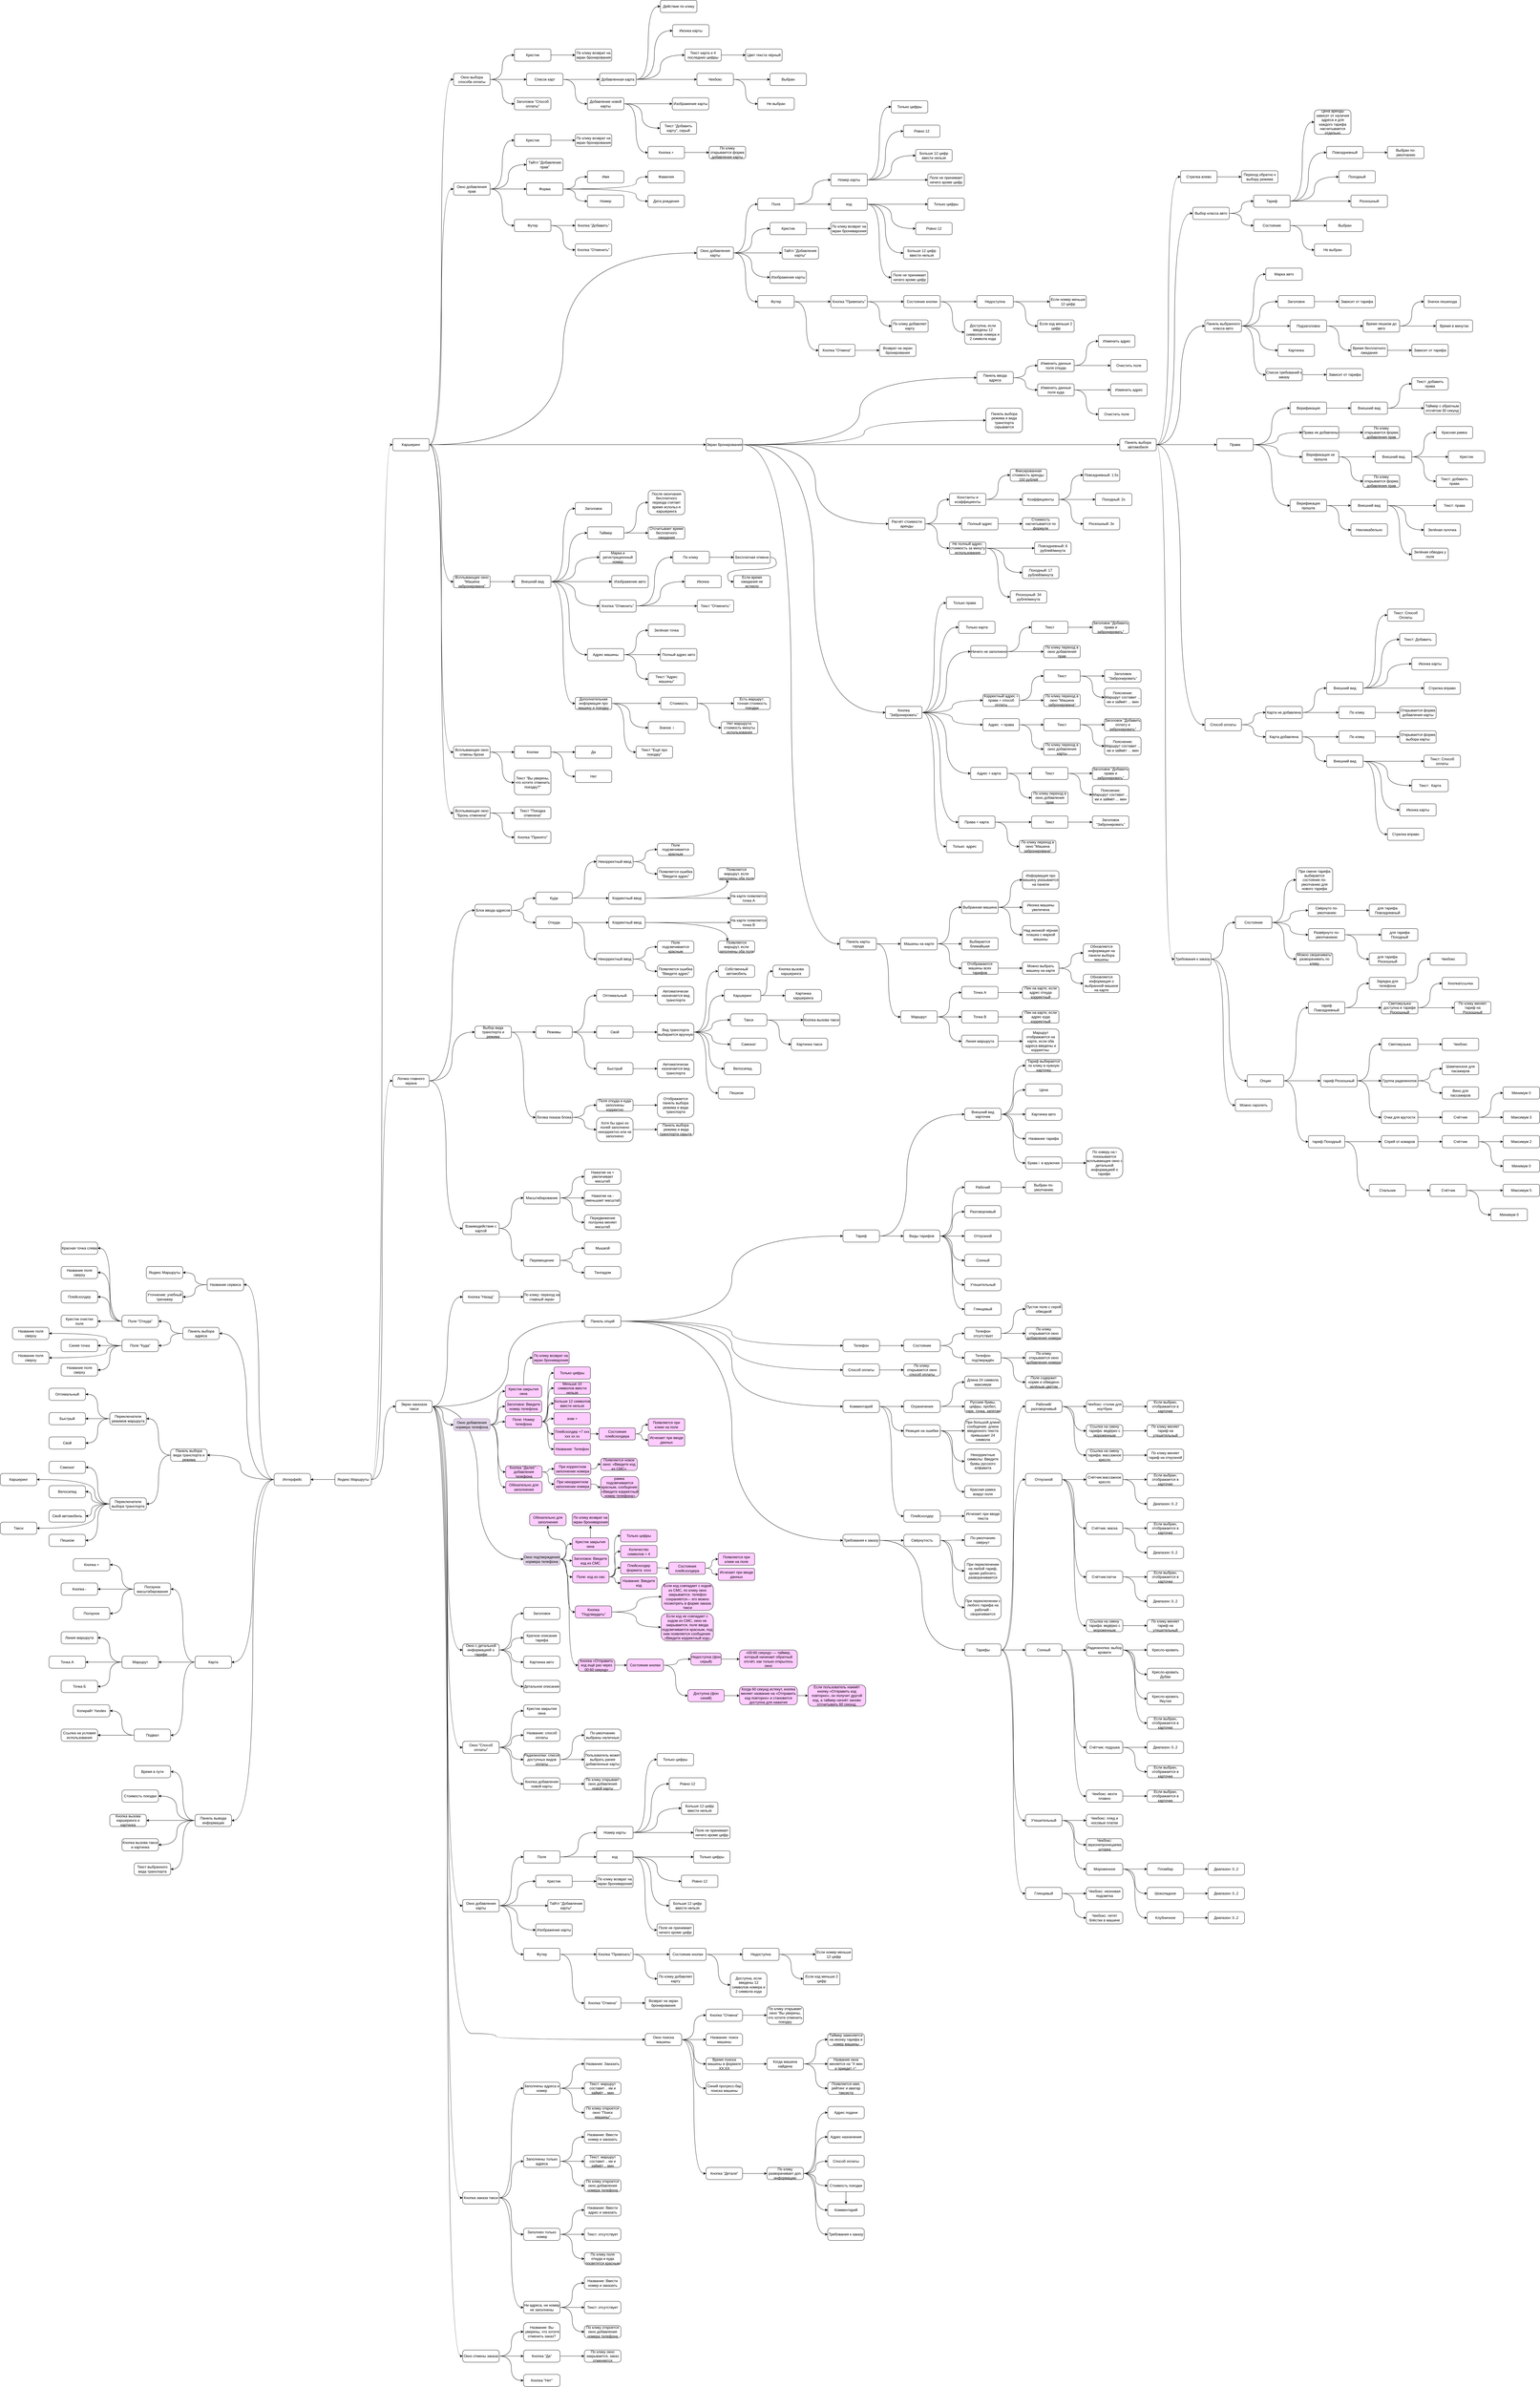 <mxfile version="23.1.1" type="device">
  <diagram id="mye7cpsdecRdVJIh1ltE" name="Page-1">
    <mxGraphModel dx="2315" dy="5488" grid="1" gridSize="10" guides="1" tooltips="1" connect="1" arrows="1" fold="1" page="1" pageScale="1" pageWidth="827" pageHeight="1169" math="0" shadow="0">
      <root>
        <mxCell id="0" />
        <mxCell id="1" parent="0" />
        <mxCell id="GoWqnwifKlF_Yr-xNYbi-38" style="edgeStyle=none;rounded=0;orthogonalLoop=1;jettySize=auto;html=1;exitX=0;exitY=0.5;exitDx=0;exitDy=0;entryX=1;entryY=0.5;entryDx=0;entryDy=0;" parent="1" source="GoWqnwifKlF_Yr-xNYbi-1" target="GoWqnwifKlF_Yr-xNYbi-3" edge="1">
          <mxGeometry relative="1" as="geometry">
            <mxPoint x="270" y="380" as="targetPoint" />
          </mxGeometry>
        </mxCell>
        <mxCell id="O8T6xnv3JP67ll0HdlqU-1" style="edgeStyle=orthogonalEdgeStyle;rounded=0;orthogonalLoop=1;jettySize=auto;html=1;exitX=1;exitY=0.5;exitDx=0;exitDy=0;entryX=0;entryY=0.5;entryDx=0;entryDy=0;curved=1;" parent="1" source="GoWqnwifKlF_Yr-xNYbi-1" target="qn3d2HcTWaKksIYHcs9O-5" edge="1">
          <mxGeometry relative="1" as="geometry" />
        </mxCell>
        <mxCell id="O8T6xnv3JP67ll0HdlqU-176" style="edgeStyle=orthogonalEdgeStyle;curved=1;rounded=0;orthogonalLoop=1;jettySize=auto;html=1;exitX=1;exitY=0.5;exitDx=0;exitDy=0;entryX=0;entryY=0.5;entryDx=0;entryDy=0;" parent="1" source="GoWqnwifKlF_Yr-xNYbi-1" target="O8T6xnv3JP67ll0HdlqU-2" edge="1">
          <mxGeometry relative="1" as="geometry" />
        </mxCell>
        <mxCell id="5zQRycJHz9m9DTwj5eHS-187" style="edgeStyle=orthogonalEdgeStyle;curved=1;rounded=0;orthogonalLoop=1;jettySize=auto;html=1;exitX=1;exitY=0.5;exitDx=0;exitDy=0;entryX=0;entryY=0.5;entryDx=0;entryDy=0;" parent="1" source="O8T6xnv3JP67ll0HdlqU-2" target="O8T6xnv3JP67ll0HdlqU-5" edge="1">
          <mxGeometry relative="1" as="geometry" />
        </mxCell>
        <mxCell id="I9X0sAE7GdHGpcw4gEzt-508" style="edgeStyle=orthogonalEdgeStyle;rounded=0;orthogonalLoop=1;jettySize=auto;html=1;exitX=1;exitY=0.5;exitDx=0;exitDy=0;entryX=0;entryY=0.5;entryDx=0;entryDy=0;curved=1;" parent="1" source="GoWqnwifKlF_Yr-xNYbi-1" target="I9X0sAE7GdHGpcw4gEzt-8" edge="1">
          <mxGeometry relative="1" as="geometry" />
        </mxCell>
        <mxCell id="GoWqnwifKlF_Yr-xNYbi-1" value="Яндекс Маршруты" style="rounded=1;whiteSpace=wrap;html=1;arcSize=22;" parent="1" vertex="1">
          <mxGeometry x="340" y="360" width="120" height="40" as="geometry" />
        </mxCell>
        <mxCell id="GoWqnwifKlF_Yr-xNYbi-52" style="edgeStyle=orthogonalEdgeStyle;rounded=0;orthogonalLoop=1;jettySize=auto;html=1;exitX=0;exitY=0.5;exitDx=0;exitDy=0;entryX=1;entryY=0.5;entryDx=0;entryDy=0;curved=1;" parent="1" source="GoWqnwifKlF_Yr-xNYbi-3" target="GoWqnwifKlF_Yr-xNYbi-43" edge="1">
          <mxGeometry relative="1" as="geometry" />
        </mxCell>
        <mxCell id="OxW7yi1mNQBKnJ8u3WXz-3" style="edgeStyle=orthogonalEdgeStyle;rounded=0;orthogonalLoop=1;jettySize=auto;html=1;exitX=0;exitY=0.5;exitDx=0;exitDy=0;entryX=1;entryY=0.5;entryDx=0;entryDy=0;curved=1;" parent="1" source="GoWqnwifKlF_Yr-xNYbi-3" target="OxW7yi1mNQBKnJ8u3WXz-2" edge="1">
          <mxGeometry relative="1" as="geometry" />
        </mxCell>
        <mxCell id="2rGcUC60N-nelc7KvRRs-116" style="edgeStyle=orthogonalEdgeStyle;curved=1;rounded=0;orthogonalLoop=1;jettySize=auto;html=1;exitX=0;exitY=0.5;exitDx=0;exitDy=0;entryX=1;entryY=0.5;entryDx=0;entryDy=0;" parent="1" source="GoWqnwifKlF_Yr-xNYbi-3" target="2rGcUC60N-nelc7KvRRs-110" edge="1">
          <mxGeometry relative="1" as="geometry" />
        </mxCell>
        <mxCell id="2rGcUC60N-nelc7KvRRs-148" style="edgeStyle=orthogonalEdgeStyle;curved=1;rounded=0;orthogonalLoop=1;jettySize=auto;html=1;exitX=0;exitY=0.5;exitDx=0;exitDy=0;entryX=1;entryY=0.5;entryDx=0;entryDy=0;" parent="1" source="GoWqnwifKlF_Yr-xNYbi-3" target="2rGcUC60N-nelc7KvRRs-200" edge="1">
          <mxGeometry relative="1" as="geometry">
            <mxPoint x="40" y="1420" as="targetPoint" />
          </mxGeometry>
        </mxCell>
        <mxCell id="2rGcUC60N-nelc7KvRRs-159" style="edgeStyle=orthogonalEdgeStyle;curved=1;rounded=0;orthogonalLoop=1;jettySize=auto;html=1;exitX=0;exitY=0.5;exitDx=0;exitDy=0;entryX=1;entryY=0.5;entryDx=0;entryDy=0;" parent="1" source="GoWqnwifKlF_Yr-xNYbi-3" target="2rGcUC60N-nelc7KvRRs-109" edge="1">
          <mxGeometry relative="1" as="geometry" />
        </mxCell>
        <mxCell id="GoWqnwifKlF_Yr-xNYbi-3" value="Интерфейс" style="rounded=1;whiteSpace=wrap;html=1;arcSize=22;" parent="1" vertex="1">
          <mxGeometry x="140" y="360" width="120" height="40" as="geometry" />
        </mxCell>
        <mxCell id="2rGcUC60N-nelc7KvRRs-24" style="edgeStyle=orthogonalEdgeStyle;curved=1;rounded=0;orthogonalLoop=1;jettySize=auto;html=1;exitX=1;exitY=0.5;exitDx=0;exitDy=0;entryX=0;entryY=0.5;entryDx=0;entryDy=0;" parent="1" source="zDX-XHc5nT_byyQyiWO4-27" target="2rGcUC60N-nelc7KvRRs-21" edge="1">
          <mxGeometry relative="1" as="geometry">
            <mxPoint x="1120" y="-1090" as="sourcePoint" />
          </mxGeometry>
        </mxCell>
        <mxCell id="2rGcUC60N-nelc7KvRRs-25" style="edgeStyle=orthogonalEdgeStyle;curved=1;rounded=0;orthogonalLoop=1;jettySize=auto;html=1;exitX=1;exitY=0.5;exitDx=0;exitDy=0;entryX=0;entryY=0.5;entryDx=0;entryDy=0;" parent="1" source="zDX-XHc5nT_byyQyiWO4-27" target="2rGcUC60N-nelc7KvRRs-22" edge="1">
          <mxGeometry relative="1" as="geometry">
            <mxPoint x="1120" y="-1090" as="sourcePoint" />
          </mxGeometry>
        </mxCell>
        <mxCell id="2rGcUC60N-nelc7KvRRs-26" style="edgeStyle=orthogonalEdgeStyle;curved=1;rounded=0;orthogonalLoop=1;jettySize=auto;html=1;exitX=1;exitY=0.5;exitDx=0;exitDy=0;entryX=0;entryY=0.5;entryDx=0;entryDy=0;" parent="1" target="2rGcUC60N-nelc7KvRRs-23" edge="1">
          <mxGeometry relative="1" as="geometry">
            <mxPoint x="1120" y="-1090" as="sourcePoint" />
          </mxGeometry>
        </mxCell>
        <mxCell id="zDX-XHc5nT_byyQyiWO4-29" style="edgeStyle=orthogonalEdgeStyle;curved=1;rounded=0;orthogonalLoop=1;jettySize=auto;html=1;exitX=1;exitY=0.5;exitDx=0;exitDy=0;entryX=0;entryY=0.5;entryDx=0;entryDy=0;" parent="1" source="GoWqnwifKlF_Yr-xNYbi-5" target="zDX-XHc5nT_byyQyiWO4-27" edge="1">
          <mxGeometry relative="1" as="geometry" />
        </mxCell>
        <mxCell id="zDX-XHc5nT_byyQyiWO4-30" style="edgeStyle=orthogonalEdgeStyle;curved=1;rounded=0;orthogonalLoop=1;jettySize=auto;html=1;exitX=1;exitY=0.5;exitDx=0;exitDy=0;entryX=0;entryY=0.5;entryDx=0;entryDy=0;" parent="1" source="GoWqnwifKlF_Yr-xNYbi-5" target="zDX-XHc5nT_byyQyiWO4-28" edge="1">
          <mxGeometry relative="1" as="geometry" />
        </mxCell>
        <mxCell id="GoWqnwifKlF_Yr-xNYbi-5" value="Выбор вида транспорта и режима" style="rounded=1;whiteSpace=wrap;html=1;arcSize=22;" parent="1" vertex="1">
          <mxGeometry x="800" y="-1110" width="120" height="40" as="geometry" />
        </mxCell>
        <mxCell id="2rGcUC60N-nelc7KvRRs-114" style="edgeStyle=orthogonalEdgeStyle;curved=1;rounded=0;orthogonalLoop=1;jettySize=auto;html=1;exitX=0;exitY=0.5;exitDx=0;exitDy=0;entryX=1;entryY=0.5;entryDx=0;entryDy=0;" parent="1" source="GoWqnwifKlF_Yr-xNYbi-43" target="2rGcUC60N-nelc7KvRRs-113" edge="1">
          <mxGeometry relative="1" as="geometry" />
        </mxCell>
        <mxCell id="2rGcUC60N-nelc7KvRRs-115" style="edgeStyle=orthogonalEdgeStyle;curved=1;rounded=0;orthogonalLoop=1;jettySize=auto;html=1;exitX=0;exitY=0.5;exitDx=0;exitDy=0;entryX=1;entryY=0.5;entryDx=0;entryDy=0;" parent="1" source="GoWqnwifKlF_Yr-xNYbi-43" target="2rGcUC60N-nelc7KvRRs-112" edge="1">
          <mxGeometry relative="1" as="geometry" />
        </mxCell>
        <mxCell id="GoWqnwifKlF_Yr-xNYbi-43" value="Панель выбора адреса" style="rounded=1;whiteSpace=wrap;html=1;arcSize=22;" parent="1" vertex="1">
          <mxGeometry x="-160" y="-120" width="120" height="40" as="geometry" />
        </mxCell>
        <mxCell id="qn3d2HcTWaKksIYHcs9O-7" style="edgeStyle=orthogonalEdgeStyle;rounded=0;orthogonalLoop=1;jettySize=auto;html=1;exitX=1;exitY=0.5;exitDx=0;exitDy=0;entryX=0;entryY=0.5;entryDx=0;entryDy=0;curved=1;" parent="1" target="GoWqnwifKlF_Yr-xNYbi-5" edge="1">
          <mxGeometry relative="1" as="geometry">
            <mxPoint x="650" y="-930" as="sourcePoint" />
          </mxGeometry>
        </mxCell>
        <mxCell id="OxW7yi1mNQBKnJ8u3WXz-7" style="edgeStyle=orthogonalEdgeStyle;rounded=0;orthogonalLoop=1;jettySize=auto;html=1;exitX=1;exitY=0.5;exitDx=0;exitDy=0;curved=1;entryX=0;entryY=0.5;entryDx=0;entryDy=0;" parent="1" target="2rGcUC60N-nelc7KvRRs-1" edge="1">
          <mxGeometry relative="1" as="geometry">
            <mxPoint x="720" y="-790" as="targetPoint" />
            <mxPoint x="650" y="-930" as="sourcePoint" />
          </mxGeometry>
        </mxCell>
        <mxCell id="zDX-XHc5nT_byyQyiWO4-50" style="edgeStyle=orthogonalEdgeStyle;curved=1;rounded=0;orthogonalLoop=1;jettySize=auto;html=1;exitX=1;exitY=0.5;exitDx=0;exitDy=0;entryX=0;entryY=0.5;entryDx=0;entryDy=0;" parent="1" target="2rGcUC60N-nelc7KvRRs-50" edge="1">
          <mxGeometry relative="1" as="geometry">
            <mxPoint x="650" y="-930" as="sourcePoint" />
          </mxGeometry>
        </mxCell>
        <mxCell id="qn3d2HcTWaKksIYHcs9O-5" value="Логика главного экрана" style="rounded=1;whiteSpace=wrap;html=1;arcSize=22;" parent="1" vertex="1">
          <mxGeometry x="530" y="-950" width="120" height="40" as="geometry" />
        </mxCell>
        <mxCell id="2rGcUC60N-nelc7KvRRs-123" style="edgeStyle=orthogonalEdgeStyle;curved=1;rounded=0;orthogonalLoop=1;jettySize=auto;html=1;exitX=0;exitY=0.5;exitDx=0;exitDy=0;entryX=1;entryY=0.5;entryDx=0;entryDy=0;" parent="1" source="OxW7yi1mNQBKnJ8u3WXz-2" target="2rGcUC60N-nelc7KvRRs-121" edge="1">
          <mxGeometry relative="1" as="geometry" />
        </mxCell>
        <mxCell id="2rGcUC60N-nelc7KvRRs-124" style="edgeStyle=orthogonalEdgeStyle;curved=1;rounded=0;orthogonalLoop=1;jettySize=auto;html=1;exitX=0;exitY=0.5;exitDx=0;exitDy=0;entryX=1;entryY=0.5;entryDx=0;entryDy=0;" parent="1" source="OxW7yi1mNQBKnJ8u3WXz-2" target="2rGcUC60N-nelc7KvRRs-122" edge="1">
          <mxGeometry relative="1" as="geometry" />
        </mxCell>
        <mxCell id="OxW7yi1mNQBKnJ8u3WXz-2" value="Панель выбора&lt;br&gt;вида транспорта и режима" style="rounded=1;whiteSpace=wrap;html=1;arcSize=22;" parent="1" vertex="1">
          <mxGeometry x="-200" y="280" width="120" height="40" as="geometry" />
        </mxCell>
        <mxCell id="2rGcUC60N-nelc7KvRRs-17" style="edgeStyle=orthogonalEdgeStyle;curved=1;rounded=0;orthogonalLoop=1;jettySize=auto;html=1;exitX=1;exitY=0.5;exitDx=0;exitDy=0;entryX=0;entryY=0.5;entryDx=0;entryDy=0;" parent="1" source="2rGcUC60N-nelc7KvRRs-1" target="2rGcUC60N-nelc7KvRRs-2" edge="1">
          <mxGeometry relative="1" as="geometry" />
        </mxCell>
        <mxCell id="2rGcUC60N-nelc7KvRRs-18" style="edgeStyle=orthogonalEdgeStyle;curved=1;rounded=0;orthogonalLoop=1;jettySize=auto;html=1;exitX=1;exitY=0.5;exitDx=0;exitDy=0;entryX=0;entryY=0.5;entryDx=0;entryDy=0;" parent="1" source="2rGcUC60N-nelc7KvRRs-1" target="2rGcUC60N-nelc7KvRRs-3" edge="1">
          <mxGeometry relative="1" as="geometry" />
        </mxCell>
        <mxCell id="2rGcUC60N-nelc7KvRRs-1" value="Взаимодействие с картой" style="rounded=1;whiteSpace=wrap;html=1;arcSize=22;" parent="1" vertex="1">
          <mxGeometry x="760" y="-465" width="120" height="40" as="geometry" />
        </mxCell>
        <mxCell id="2rGcUC60N-nelc7KvRRs-11" style="edgeStyle=orthogonalEdgeStyle;curved=1;rounded=0;orthogonalLoop=1;jettySize=auto;html=1;exitX=1;exitY=0.5;exitDx=0;exitDy=0;entryX=0;entryY=0.5;entryDx=0;entryDy=0;" parent="1" source="2rGcUC60N-nelc7KvRRs-2" target="2rGcUC60N-nelc7KvRRs-8" edge="1">
          <mxGeometry relative="1" as="geometry" />
        </mxCell>
        <mxCell id="2rGcUC60N-nelc7KvRRs-12" style="edgeStyle=orthogonalEdgeStyle;curved=1;rounded=0;orthogonalLoop=1;jettySize=auto;html=1;exitX=1;exitY=0.5;exitDx=0;exitDy=0;entryX=0;entryY=0.5;entryDx=0;entryDy=0;" parent="1" source="2rGcUC60N-nelc7KvRRs-2" target="2rGcUC60N-nelc7KvRRs-9" edge="1">
          <mxGeometry relative="1" as="geometry" />
        </mxCell>
        <mxCell id="2rGcUC60N-nelc7KvRRs-13" style="edgeStyle=orthogonalEdgeStyle;curved=1;rounded=0;orthogonalLoop=1;jettySize=auto;html=1;exitX=1;exitY=0.5;exitDx=0;exitDy=0;entryX=0;entryY=0.5;entryDx=0;entryDy=0;" parent="1" source="2rGcUC60N-nelc7KvRRs-2" target="2rGcUC60N-nelc7KvRRs-10" edge="1">
          <mxGeometry relative="1" as="geometry" />
        </mxCell>
        <mxCell id="2rGcUC60N-nelc7KvRRs-2" value="Масштабирование" style="rounded=1;whiteSpace=wrap;html=1;arcSize=22;" parent="1" vertex="1">
          <mxGeometry x="960" y="-565" width="120" height="40" as="geometry" />
        </mxCell>
        <mxCell id="2rGcUC60N-nelc7KvRRs-14" style="edgeStyle=orthogonalEdgeStyle;curved=1;rounded=0;orthogonalLoop=1;jettySize=auto;html=1;exitX=1;exitY=0.5;exitDx=0;exitDy=0;entryX=0;entryY=0.5;entryDx=0;entryDy=0;" parent="1" source="2rGcUC60N-nelc7KvRRs-3" target="2rGcUC60N-nelc7KvRRs-4" edge="1">
          <mxGeometry relative="1" as="geometry" />
        </mxCell>
        <mxCell id="2rGcUC60N-nelc7KvRRs-15" style="edgeStyle=orthogonalEdgeStyle;curved=1;rounded=0;orthogonalLoop=1;jettySize=auto;html=1;exitX=1;exitY=0.5;exitDx=0;exitDy=0;entryX=0;entryY=0.5;entryDx=0;entryDy=0;" parent="1" source="2rGcUC60N-nelc7KvRRs-3" target="2rGcUC60N-nelc7KvRRs-5" edge="1">
          <mxGeometry relative="1" as="geometry" />
        </mxCell>
        <mxCell id="2rGcUC60N-nelc7KvRRs-3" value="Перемещение" style="rounded=1;whiteSpace=wrap;html=1;arcSize=22;" parent="1" vertex="1">
          <mxGeometry x="960" y="-360" width="120" height="40" as="geometry" />
        </mxCell>
        <mxCell id="2rGcUC60N-nelc7KvRRs-4" value="Мышкой" style="rounded=1;whiteSpace=wrap;html=1;arcSize=22;" parent="1" vertex="1">
          <mxGeometry x="1160" y="-400" width="120" height="40" as="geometry" />
        </mxCell>
        <mxCell id="2rGcUC60N-nelc7KvRRs-5" value="Тачпадом" style="rounded=1;whiteSpace=wrap;html=1;arcSize=22;" parent="1" vertex="1">
          <mxGeometry x="1160" y="-320" width="120" height="40" as="geometry" />
        </mxCell>
        <mxCell id="2rGcUC60N-nelc7KvRRs-8" value="Нажатие на + увеличивает масштаб" style="rounded=1;whiteSpace=wrap;html=1;arcSize=22;" parent="1" vertex="1">
          <mxGeometry x="1160" y="-640" width="120" height="50" as="geometry" />
        </mxCell>
        <mxCell id="2rGcUC60N-nelc7KvRRs-9" value="Нажатие на - уменьшает масштаб" style="rounded=1;whiteSpace=wrap;html=1;arcSize=22;" parent="1" vertex="1">
          <mxGeometry x="1160" y="-570" width="120" height="50" as="geometry" />
        </mxCell>
        <mxCell id="2rGcUC60N-nelc7KvRRs-10" value="Передвижение ползунка меняет масштаб" style="rounded=1;whiteSpace=wrap;html=1;arcSize=22;" parent="1" vertex="1">
          <mxGeometry x="1160" y="-490" width="120" height="50" as="geometry" />
        </mxCell>
        <mxCell id="2rGcUC60N-nelc7KvRRs-29" style="edgeStyle=orthogonalEdgeStyle;curved=1;rounded=0;orthogonalLoop=1;jettySize=auto;html=1;exitX=1;exitY=0.5;exitDx=0;exitDy=0;entryX=0;entryY=0.5;entryDx=0;entryDy=0;" parent="1" source="2rGcUC60N-nelc7KvRRs-21" target="2rGcUC60N-nelc7KvRRs-27" edge="1">
          <mxGeometry relative="1" as="geometry" />
        </mxCell>
        <mxCell id="2rGcUC60N-nelc7KvRRs-21" value="Оптимальный" style="rounded=1;whiteSpace=wrap;html=1;arcSize=22;" parent="1" vertex="1">
          <mxGeometry x="1200" y="-1230" width="120" height="40" as="geometry" />
        </mxCell>
        <mxCell id="2rGcUC60N-nelc7KvRRs-30" style="edgeStyle=orthogonalEdgeStyle;curved=1;rounded=0;orthogonalLoop=1;jettySize=auto;html=1;exitX=1;exitY=0.5;exitDx=0;exitDy=0;entryX=0;entryY=0.5;entryDx=0;entryDy=0;" parent="1" source="2rGcUC60N-nelc7KvRRs-22" target="2rGcUC60N-nelc7KvRRs-28" edge="1">
          <mxGeometry relative="1" as="geometry" />
        </mxCell>
        <mxCell id="2rGcUC60N-nelc7KvRRs-22" value="Быстрый" style="rounded=1;whiteSpace=wrap;html=1;arcSize=22;" parent="1" vertex="1">
          <mxGeometry x="1200" y="-990" width="120" height="40" as="geometry" />
        </mxCell>
        <mxCell id="2rGcUC60N-nelc7KvRRs-32" style="edgeStyle=orthogonalEdgeStyle;curved=1;rounded=0;orthogonalLoop=1;jettySize=auto;html=1;exitX=1;exitY=0.5;exitDx=0;exitDy=0;entryX=0;entryY=0.5;entryDx=0;entryDy=0;" parent="1" source="2rGcUC60N-nelc7KvRRs-23" target="2rGcUC60N-nelc7KvRRs-31" edge="1">
          <mxGeometry relative="1" as="geometry" />
        </mxCell>
        <mxCell id="2rGcUC60N-nelc7KvRRs-23" value="Свой" style="rounded=1;whiteSpace=wrap;html=1;arcSize=22;" parent="1" vertex="1">
          <mxGeometry x="1200" y="-1110" width="120" height="40" as="geometry" />
        </mxCell>
        <mxCell id="2rGcUC60N-nelc7KvRRs-27" value="Автоматически назначается вид транспорта" style="rounded=1;whiteSpace=wrap;html=1;arcSize=22;" parent="1" vertex="1">
          <mxGeometry x="1400" y="-1240" width="120" height="60" as="geometry" />
        </mxCell>
        <mxCell id="2rGcUC60N-nelc7KvRRs-28" value="Автоматически назначается вид транспорта" style="rounded=1;whiteSpace=wrap;html=1;arcSize=22;" parent="1" vertex="1">
          <mxGeometry x="1400" y="-1000" width="120" height="60" as="geometry" />
        </mxCell>
        <mxCell id="2rGcUC60N-nelc7KvRRs-39" style="edgeStyle=orthogonalEdgeStyle;curved=1;rounded=0;orthogonalLoop=1;jettySize=auto;html=1;exitX=1;exitY=0.5;exitDx=0;exitDy=0;entryX=0;entryY=0.5;entryDx=0;entryDy=0;" parent="1" source="2rGcUC60N-nelc7KvRRs-31" target="2rGcUC60N-nelc7KvRRs-33" edge="1">
          <mxGeometry relative="1" as="geometry" />
        </mxCell>
        <mxCell id="2rGcUC60N-nelc7KvRRs-40" style="edgeStyle=orthogonalEdgeStyle;curved=1;rounded=0;orthogonalLoop=1;jettySize=auto;html=1;exitX=1;exitY=0.5;exitDx=0;exitDy=0;entryX=0;entryY=0.5;entryDx=0;entryDy=0;" parent="1" source="2rGcUC60N-nelc7KvRRs-31" target="2rGcUC60N-nelc7KvRRs-34" edge="1">
          <mxGeometry relative="1" as="geometry" />
        </mxCell>
        <mxCell id="2rGcUC60N-nelc7KvRRs-41" style="edgeStyle=orthogonalEdgeStyle;curved=1;rounded=0;orthogonalLoop=1;jettySize=auto;html=1;exitX=1;exitY=0.5;exitDx=0;exitDy=0;entryX=0;entryY=0.5;entryDx=0;entryDy=0;" parent="1" source="2rGcUC60N-nelc7KvRRs-31" target="2rGcUC60N-nelc7KvRRs-35" edge="1">
          <mxGeometry relative="1" as="geometry" />
        </mxCell>
        <mxCell id="2rGcUC60N-nelc7KvRRs-42" style="edgeStyle=orthogonalEdgeStyle;curved=1;rounded=0;orthogonalLoop=1;jettySize=auto;html=1;exitX=1;exitY=0.5;exitDx=0;exitDy=0;entryX=0;entryY=0.5;entryDx=0;entryDy=0;" parent="1" source="2rGcUC60N-nelc7KvRRs-31" target="2rGcUC60N-nelc7KvRRs-36" edge="1">
          <mxGeometry relative="1" as="geometry" />
        </mxCell>
        <mxCell id="2rGcUC60N-nelc7KvRRs-43" style="edgeStyle=orthogonalEdgeStyle;curved=1;rounded=0;orthogonalLoop=1;jettySize=auto;html=1;exitX=1;exitY=0.5;exitDx=0;exitDy=0;entryX=0;entryY=0.5;entryDx=0;entryDy=0;" parent="1" source="2rGcUC60N-nelc7KvRRs-31" target="2rGcUC60N-nelc7KvRRs-37" edge="1">
          <mxGeometry relative="1" as="geometry" />
        </mxCell>
        <mxCell id="2rGcUC60N-nelc7KvRRs-44" style="edgeStyle=orthogonalEdgeStyle;curved=1;rounded=0;orthogonalLoop=1;jettySize=auto;html=1;exitX=1;exitY=0.5;exitDx=0;exitDy=0;entryX=0;entryY=0.5;entryDx=0;entryDy=0;" parent="1" source="2rGcUC60N-nelc7KvRRs-31" target="2rGcUC60N-nelc7KvRRs-38" edge="1">
          <mxGeometry relative="1" as="geometry" />
        </mxCell>
        <mxCell id="2rGcUC60N-nelc7KvRRs-31" value="Вид транспорта выбирается вручную" style="rounded=1;whiteSpace=wrap;html=1;arcSize=22;" parent="1" vertex="1">
          <mxGeometry x="1400" y="-1120" width="120" height="60" as="geometry" />
        </mxCell>
        <mxCell id="2rGcUC60N-nelc7KvRRs-33" value="Собственный автомобиль" style="rounded=1;whiteSpace=wrap;html=1;arcSize=22;" parent="1" vertex="1">
          <mxGeometry x="1600" y="-1310" width="120" height="40" as="geometry" />
        </mxCell>
        <mxCell id="zDX-XHc5nT_byyQyiWO4-42" style="edgeStyle=orthogonalEdgeStyle;curved=1;rounded=0;orthogonalLoop=1;jettySize=auto;html=1;exitX=1;exitY=0.5;exitDx=0;exitDy=0;entryX=0;entryY=0.5;entryDx=0;entryDy=0;" parent="1" source="2rGcUC60N-nelc7KvRRs-34" target="zDX-XHc5nT_byyQyiWO4-41" edge="1">
          <mxGeometry relative="1" as="geometry" />
        </mxCell>
        <mxCell id="zDX-XHc5nT_byyQyiWO4-43" style="edgeStyle=orthogonalEdgeStyle;curved=1;rounded=0;orthogonalLoop=1;jettySize=auto;html=1;exitX=1;exitY=0.5;exitDx=0;exitDy=0;entryX=0;entryY=0.5;entryDx=0;entryDy=0;" parent="1" source="2rGcUC60N-nelc7KvRRs-34" target="zDX-XHc5nT_byyQyiWO4-40" edge="1">
          <mxGeometry relative="1" as="geometry" />
        </mxCell>
        <mxCell id="2rGcUC60N-nelc7KvRRs-34" value="Каршеринг" style="rounded=1;whiteSpace=wrap;html=1;arcSize=22;" parent="1" vertex="1">
          <mxGeometry x="1620" y="-1230" width="120" height="40" as="geometry" />
        </mxCell>
        <mxCell id="2rGcUC60N-nelc7KvRRs-35" value="Такси" style="rounded=1;whiteSpace=wrap;html=1;arcSize=22;" parent="1" vertex="1">
          <mxGeometry x="1640" y="-1150" width="120" height="40" as="geometry" />
        </mxCell>
        <mxCell id="2rGcUC60N-nelc7KvRRs-36" value="Самокат" style="rounded=1;whiteSpace=wrap;html=1;arcSize=22;" parent="1" vertex="1">
          <mxGeometry x="1640" y="-1070" width="120" height="40" as="geometry" />
        </mxCell>
        <mxCell id="2rGcUC60N-nelc7KvRRs-37" value="Велосипед" style="rounded=1;whiteSpace=wrap;html=1;arcSize=22;" parent="1" vertex="1">
          <mxGeometry x="1620" y="-990" width="120" height="40" as="geometry" />
        </mxCell>
        <mxCell id="2rGcUC60N-nelc7KvRRs-38" value="Пешком" style="rounded=1;whiteSpace=wrap;html=1;arcSize=22;" parent="1" vertex="1">
          <mxGeometry x="1600" y="-910" width="120" height="40" as="geometry" />
        </mxCell>
        <mxCell id="2rGcUC60N-nelc7KvRRs-45" value="Кнопка вызова такси" style="rounded=1;whiteSpace=wrap;html=1;arcSize=22;" parent="1" vertex="1">
          <mxGeometry x="1880" y="-1150" width="120" height="40" as="geometry" />
        </mxCell>
        <mxCell id="2rGcUC60N-nelc7KvRRs-46" value="Картинка такси" style="rounded=1;whiteSpace=wrap;html=1;arcSize=22;" parent="1" vertex="1">
          <mxGeometry x="1840" y="-1070" width="120" height="40" as="geometry" />
        </mxCell>
        <mxCell id="2rGcUC60N-nelc7KvRRs-103" style="edgeStyle=orthogonalEdgeStyle;curved=1;rounded=0;orthogonalLoop=1;jettySize=auto;html=1;exitX=1;exitY=0.5;exitDx=0;exitDy=0;entryX=0;entryY=0.5;entryDx=0;entryDy=0;" parent="1" source="2rGcUC60N-nelc7KvRRs-50" target="2rGcUC60N-nelc7KvRRs-76" edge="1">
          <mxGeometry relative="1" as="geometry" />
        </mxCell>
        <mxCell id="2rGcUC60N-nelc7KvRRs-104" style="edgeStyle=orthogonalEdgeStyle;curved=1;rounded=0;orthogonalLoop=1;jettySize=auto;html=1;exitX=1;exitY=0.5;exitDx=0;exitDy=0;entryX=0;entryY=0.5;entryDx=0;entryDy=0;" parent="1" source="2rGcUC60N-nelc7KvRRs-50" target="2rGcUC60N-nelc7KvRRs-77" edge="1">
          <mxGeometry relative="1" as="geometry" />
        </mxCell>
        <mxCell id="2rGcUC60N-nelc7KvRRs-50" value="Блок ввода адресов" style="rounded=1;whiteSpace=wrap;html=1;arcSize=22;" parent="1" vertex="1">
          <mxGeometry x="800" y="-1510" width="120" height="40" as="geometry" />
        </mxCell>
        <mxCell id="2rGcUC60N-nelc7KvRRs-105" style="edgeStyle=orthogonalEdgeStyle;curved=1;rounded=0;orthogonalLoop=1;jettySize=auto;html=1;exitX=1;exitY=0.5;exitDx=0;exitDy=0;entryX=0;entryY=0.5;entryDx=0;entryDy=0;" parent="1" source="2rGcUC60N-nelc7KvRRs-76" target="2rGcUC60N-nelc7KvRRs-79" edge="1">
          <mxGeometry relative="1" as="geometry" />
        </mxCell>
        <mxCell id="2rGcUC60N-nelc7KvRRs-106" style="edgeStyle=orthogonalEdgeStyle;curved=1;rounded=0;orthogonalLoop=1;jettySize=auto;html=1;exitX=1;exitY=0.5;exitDx=0;exitDy=0;entryX=0;entryY=0.5;entryDx=0;entryDy=0;" parent="1" source="2rGcUC60N-nelc7KvRRs-76" target="2rGcUC60N-nelc7KvRRs-78" edge="1">
          <mxGeometry relative="1" as="geometry" />
        </mxCell>
        <mxCell id="2rGcUC60N-nelc7KvRRs-76" value="Куда" style="rounded=1;whiteSpace=wrap;html=1;arcSize=22;" parent="1" vertex="1">
          <mxGeometry x="1000" y="-1550" width="120" height="40" as="geometry" />
        </mxCell>
        <mxCell id="2rGcUC60N-nelc7KvRRs-107" style="edgeStyle=orthogonalEdgeStyle;curved=1;rounded=0;orthogonalLoop=1;jettySize=auto;html=1;exitX=1;exitY=0.5;exitDx=0;exitDy=0;entryX=0;entryY=0.5;entryDx=0;entryDy=0;" parent="1" source="2rGcUC60N-nelc7KvRRs-77" target="2rGcUC60N-nelc7KvRRs-81" edge="1">
          <mxGeometry relative="1" as="geometry" />
        </mxCell>
        <mxCell id="2rGcUC60N-nelc7KvRRs-108" style="edgeStyle=orthogonalEdgeStyle;curved=1;rounded=0;orthogonalLoop=1;jettySize=auto;html=1;exitX=1;exitY=0.5;exitDx=0;exitDy=0;entryX=0;entryY=0.5;entryDx=0;entryDy=0;" parent="1" source="2rGcUC60N-nelc7KvRRs-77" target="2rGcUC60N-nelc7KvRRs-80" edge="1">
          <mxGeometry relative="1" as="geometry" />
        </mxCell>
        <mxCell id="2rGcUC60N-nelc7KvRRs-77" value="Откуда" style="rounded=1;whiteSpace=wrap;html=1;arcSize=22;" parent="1" vertex="1">
          <mxGeometry x="1000" y="-1470" width="120" height="40" as="geometry" />
        </mxCell>
        <mxCell id="2rGcUC60N-nelc7KvRRs-90" style="edgeStyle=orthogonalEdgeStyle;curved=1;rounded=0;orthogonalLoop=1;jettySize=auto;html=1;exitX=1;exitY=0.5;exitDx=0;exitDy=0;entryX=0;entryY=0.5;entryDx=0;entryDy=0;" parent="1" source="2rGcUC60N-nelc7KvRRs-78" target="2rGcUC60N-nelc7KvRRs-84" edge="1">
          <mxGeometry relative="1" as="geometry" />
        </mxCell>
        <mxCell id="2rGcUC60N-nelc7KvRRs-99" style="edgeStyle=orthogonalEdgeStyle;curved=1;rounded=0;orthogonalLoop=1;jettySize=auto;html=1;exitX=1;exitY=0.5;exitDx=0;exitDy=0;entryX=0;entryY=0.5;entryDx=0;entryDy=0;" parent="1" source="2rGcUC60N-nelc7KvRRs-78" target="2rGcUC60N-nelc7KvRRs-95" edge="1">
          <mxGeometry relative="1" as="geometry" />
        </mxCell>
        <mxCell id="2rGcUC60N-nelc7KvRRs-78" value="Некорректный ввод" style="rounded=1;whiteSpace=wrap;html=1;arcSize=22;" parent="1" vertex="1">
          <mxGeometry x="1200" y="-1670" width="120" height="40" as="geometry" />
        </mxCell>
        <mxCell id="2rGcUC60N-nelc7KvRRs-88" style="edgeStyle=orthogonalEdgeStyle;curved=1;rounded=0;orthogonalLoop=1;jettySize=auto;html=1;exitX=1;exitY=0.5;exitDx=0;exitDy=0;entryX=0;entryY=0.5;entryDx=0;entryDy=0;" parent="1" source="2rGcUC60N-nelc7KvRRs-79" target="2rGcUC60N-nelc7KvRRs-82" edge="1">
          <mxGeometry relative="1" as="geometry">
            <mxPoint x="1440" y="-1530" as="targetPoint" />
          </mxGeometry>
        </mxCell>
        <mxCell id="zDX-XHc5nT_byyQyiWO4-48" style="edgeStyle=orthogonalEdgeStyle;curved=1;rounded=0;orthogonalLoop=1;jettySize=auto;html=1;exitX=1;exitY=0.5;exitDx=0;exitDy=0;entryX=0.25;entryY=1;entryDx=0;entryDy=0;" parent="1" source="2rGcUC60N-nelc7KvRRs-79" target="zDX-XHc5nT_byyQyiWO4-44" edge="1">
          <mxGeometry relative="1" as="geometry" />
        </mxCell>
        <mxCell id="2rGcUC60N-nelc7KvRRs-79" value="Корректный ввод" style="rounded=1;whiteSpace=wrap;html=1;arcSize=22;" parent="1" vertex="1">
          <mxGeometry x="1240" y="-1550" width="120" height="40" as="geometry" />
        </mxCell>
        <mxCell id="2rGcUC60N-nelc7KvRRs-100" style="edgeStyle=orthogonalEdgeStyle;curved=1;rounded=0;orthogonalLoop=1;jettySize=auto;html=1;exitX=1;exitY=0.5;exitDx=0;exitDy=0;entryX=0;entryY=0.5;entryDx=0;entryDy=0;" parent="1" source="2rGcUC60N-nelc7KvRRs-80" target="2rGcUC60N-nelc7KvRRs-97" edge="1">
          <mxGeometry relative="1" as="geometry" />
        </mxCell>
        <mxCell id="2rGcUC60N-nelc7KvRRs-101" style="edgeStyle=orthogonalEdgeStyle;curved=1;rounded=0;orthogonalLoop=1;jettySize=auto;html=1;exitX=1;exitY=0.5;exitDx=0;exitDy=0;entryX=0;entryY=0.5;entryDx=0;entryDy=0;" parent="1" source="2rGcUC60N-nelc7KvRRs-80" target="2rGcUC60N-nelc7KvRRs-98" edge="1">
          <mxGeometry relative="1" as="geometry" />
        </mxCell>
        <mxCell id="2rGcUC60N-nelc7KvRRs-80" value="Некорректный ввод" style="rounded=1;whiteSpace=wrap;html=1;arcSize=22;" parent="1" vertex="1">
          <mxGeometry x="1200" y="-1350" width="120" height="40" as="geometry" />
        </mxCell>
        <mxCell id="2rGcUC60N-nelc7KvRRs-89" style="edgeStyle=orthogonalEdgeStyle;curved=1;rounded=0;orthogonalLoop=1;jettySize=auto;html=1;exitX=1;exitY=0.5;exitDx=0;exitDy=0;entryX=0;entryY=0.5;entryDx=0;entryDy=0;" parent="1" source="2rGcUC60N-nelc7KvRRs-81" target="2rGcUC60N-nelc7KvRRs-83" edge="1">
          <mxGeometry relative="1" as="geometry">
            <mxPoint x="1440" y="-1450" as="targetPoint" />
          </mxGeometry>
        </mxCell>
        <mxCell id="zDX-XHc5nT_byyQyiWO4-49" style="edgeStyle=orthogonalEdgeStyle;curved=1;rounded=0;orthogonalLoop=1;jettySize=auto;html=1;exitX=1;exitY=0.5;exitDx=0;exitDy=0;entryX=0.25;entryY=0;entryDx=0;entryDy=0;" parent="1" source="2rGcUC60N-nelc7KvRRs-81" target="zDX-XHc5nT_byyQyiWO4-45" edge="1">
          <mxGeometry relative="1" as="geometry" />
        </mxCell>
        <mxCell id="2rGcUC60N-nelc7KvRRs-81" value="Корректный ввод" style="rounded=1;whiteSpace=wrap;html=1;arcSize=22;" parent="1" vertex="1">
          <mxGeometry x="1240" y="-1470" width="120" height="40" as="geometry" />
        </mxCell>
        <mxCell id="2rGcUC60N-nelc7KvRRs-82" value="На карте появляется точка А" style="rounded=1;whiteSpace=wrap;html=1;arcSize=22;" parent="1" vertex="1">
          <mxGeometry x="1640" y="-1550" width="120" height="40" as="geometry" />
        </mxCell>
        <mxCell id="2rGcUC60N-nelc7KvRRs-83" value="На карте появляется точка В" style="rounded=1;whiteSpace=wrap;html=1;arcSize=22;" parent="1" vertex="1">
          <mxGeometry x="1640" y="-1470" width="120" height="40" as="geometry" />
        </mxCell>
        <mxCell id="2rGcUC60N-nelc7KvRRs-84" value="Поле подсвечивается красным" style="rounded=1;whiteSpace=wrap;html=1;arcSize=22;" parent="1" vertex="1">
          <mxGeometry x="1400" y="-1710" width="120" height="40" as="geometry" />
        </mxCell>
        <mxCell id="2rGcUC60N-nelc7KvRRs-95" value="Появляется ошибка &quot;Введите адрес&quot;" style="rounded=1;whiteSpace=wrap;html=1;arcSize=22;" parent="1" vertex="1">
          <mxGeometry x="1400" y="-1630" width="120" height="40" as="geometry" />
        </mxCell>
        <mxCell id="2rGcUC60N-nelc7KvRRs-97" value="Поле подсвечивается красным" style="rounded=1;whiteSpace=wrap;html=1;arcSize=22;" parent="1" vertex="1">
          <mxGeometry x="1400" y="-1390" width="120" height="40" as="geometry" />
        </mxCell>
        <mxCell id="2rGcUC60N-nelc7KvRRs-98" value="Появляется ошибка &quot;Введите адрес&quot;" style="rounded=1;whiteSpace=wrap;html=1;arcSize=22;" parent="1" vertex="1">
          <mxGeometry x="1400" y="-1310" width="120" height="40" as="geometry" />
        </mxCell>
        <mxCell id="2rGcUC60N-nelc7KvRRs-164" style="edgeStyle=orthogonalEdgeStyle;curved=1;rounded=0;orthogonalLoop=1;jettySize=auto;html=1;exitX=0;exitY=0.5;exitDx=0;exitDy=0;entryX=1;entryY=0.5;entryDx=0;entryDy=0;" parent="1" source="2rGcUC60N-nelc7KvRRs-109" target="2rGcUC60N-nelc7KvRRs-157" edge="1">
          <mxGeometry relative="1" as="geometry" />
        </mxCell>
        <mxCell id="2rGcUC60N-nelc7KvRRs-165" style="edgeStyle=orthogonalEdgeStyle;curved=1;rounded=0;orthogonalLoop=1;jettySize=auto;html=1;exitX=0;exitY=0.5;exitDx=0;exitDy=0;entryX=1;entryY=0.5;entryDx=0;entryDy=0;" parent="1" source="2rGcUC60N-nelc7KvRRs-109" target="2rGcUC60N-nelc7KvRRs-158" edge="1">
          <mxGeometry relative="1" as="geometry" />
        </mxCell>
        <mxCell id="2rGcUC60N-nelc7KvRRs-166" style="edgeStyle=orthogonalEdgeStyle;curved=1;rounded=0;orthogonalLoop=1;jettySize=auto;html=1;exitX=0;exitY=0.5;exitDx=0;exitDy=0;entryX=1;entryY=0.5;entryDx=0;entryDy=0;" parent="1" source="2rGcUC60N-nelc7KvRRs-109" target="2rGcUC60N-nelc7KvRRs-156" edge="1">
          <mxGeometry relative="1" as="geometry" />
        </mxCell>
        <mxCell id="2rGcUC60N-nelc7KvRRs-109" value="Карта" style="rounded=1;whiteSpace=wrap;html=1;arcSize=22;" parent="1" vertex="1">
          <mxGeometry x="-120" y="960" width="120" height="40" as="geometry" />
        </mxCell>
        <mxCell id="2rGcUC60N-nelc7KvRRs-110" value="Название сервиса" style="rounded=1;whiteSpace=wrap;html=1;arcSize=22;" parent="1" vertex="1">
          <mxGeometry x="-80" y="-280" width="120" height="40" as="geometry" />
        </mxCell>
        <mxCell id="zDX-XHc5nT_byyQyiWO4-7" style="edgeStyle=orthogonalEdgeStyle;rounded=0;orthogonalLoop=1;jettySize=auto;html=1;exitX=0;exitY=0.5;exitDx=0;exitDy=0;entryX=1;entryY=0.5;entryDx=0;entryDy=0;curved=1;" parent="1" source="2rGcUC60N-nelc7KvRRs-112" target="zDX-XHc5nT_byyQyiWO4-6" edge="1">
          <mxGeometry relative="1" as="geometry" />
        </mxCell>
        <mxCell id="zDX-XHc5nT_byyQyiWO4-11" style="edgeStyle=orthogonalEdgeStyle;curved=1;rounded=0;orthogonalLoop=1;jettySize=auto;html=1;exitX=0;exitY=0.5;exitDx=0;exitDy=0;entryX=1;entryY=0.5;entryDx=0;entryDy=0;" parent="1" source="2rGcUC60N-nelc7KvRRs-112" target="zDX-XHc5nT_byyQyiWO4-10" edge="1">
          <mxGeometry relative="1" as="geometry" />
        </mxCell>
        <mxCell id="zDX-XHc5nT_byyQyiWO4-12" style="edgeStyle=orthogonalEdgeStyle;curved=1;rounded=0;orthogonalLoop=1;jettySize=auto;html=1;exitX=0;exitY=0.5;exitDx=0;exitDy=0;entryX=1;entryY=0.5;entryDx=0;entryDy=0;" parent="1" source="2rGcUC60N-nelc7KvRRs-112" target="zDX-XHc5nT_byyQyiWO4-9" edge="1">
          <mxGeometry relative="1" as="geometry" />
        </mxCell>
        <mxCell id="zDX-XHc5nT_byyQyiWO4-13" style="edgeStyle=orthogonalEdgeStyle;curved=1;rounded=0;orthogonalLoop=1;jettySize=auto;html=1;exitX=0;exitY=0.5;exitDx=0;exitDy=0;entryX=1;entryY=0.5;entryDx=0;entryDy=0;" parent="1" source="2rGcUC60N-nelc7KvRRs-112" target="zDX-XHc5nT_byyQyiWO4-8" edge="1">
          <mxGeometry relative="1" as="geometry" />
        </mxCell>
        <mxCell id="2rGcUC60N-nelc7KvRRs-112" value="Поле &quot;Откуда&quot;" style="rounded=1;whiteSpace=wrap;html=1;arcSize=22;" parent="1" vertex="1">
          <mxGeometry x="-360" y="-160" width="120" height="40" as="geometry" />
        </mxCell>
        <mxCell id="zDX-XHc5nT_byyQyiWO4-19" style="edgeStyle=orthogonalEdgeStyle;curved=1;rounded=0;orthogonalLoop=1;jettySize=auto;html=1;exitX=0;exitY=0.5;exitDx=0;exitDy=0;entryX=1;entryY=0.5;entryDx=0;entryDy=0;" parent="1" source="2rGcUC60N-nelc7KvRRs-113" target="zDX-XHc5nT_byyQyiWO4-16" edge="1">
          <mxGeometry relative="1" as="geometry">
            <Array as="points">
              <mxPoint x="-410" y="-60" />
              <mxPoint x="-410" y="-100" />
            </Array>
          </mxGeometry>
        </mxCell>
        <mxCell id="zDX-XHc5nT_byyQyiWO4-20" style="edgeStyle=orthogonalEdgeStyle;curved=1;rounded=0;orthogonalLoop=1;jettySize=auto;html=1;exitX=0;exitY=0.5;exitDx=0;exitDy=0;entryX=1;entryY=0.5;entryDx=0;entryDy=0;" parent="1" source="2rGcUC60N-nelc7KvRRs-113" target="zDX-XHc5nT_byyQyiWO4-14" edge="1">
          <mxGeometry relative="1" as="geometry" />
        </mxCell>
        <mxCell id="zDX-XHc5nT_byyQyiWO4-21" style="edgeStyle=orthogonalEdgeStyle;curved=1;rounded=0;orthogonalLoop=1;jettySize=auto;html=1;exitX=0;exitY=0.5;exitDx=0;exitDy=0;entryX=1;entryY=0.5;entryDx=0;entryDy=0;" parent="1" source="2rGcUC60N-nelc7KvRRs-113" target="zDX-XHc5nT_byyQyiWO4-15" edge="1">
          <mxGeometry relative="1" as="geometry" />
        </mxCell>
        <mxCell id="zDX-XHc5nT_byyQyiWO4-22" style="edgeStyle=orthogonalEdgeStyle;curved=1;rounded=0;orthogonalLoop=1;jettySize=auto;html=1;exitX=0;exitY=0.5;exitDx=0;exitDy=0;entryX=1;entryY=0.5;entryDx=0;entryDy=0;" parent="1" source="2rGcUC60N-nelc7KvRRs-113" target="zDX-XHc5nT_byyQyiWO4-17" edge="1">
          <mxGeometry relative="1" as="geometry">
            <Array as="points">
              <mxPoint x="-410" y="-60" />
              <mxPoint x="-410" y="-20" />
            </Array>
          </mxGeometry>
        </mxCell>
        <mxCell id="2rGcUC60N-nelc7KvRRs-113" value="Поле &quot;Куда&quot;" style="rounded=1;whiteSpace=wrap;html=1;arcSize=22;" parent="1" vertex="1">
          <mxGeometry x="-360" y="-80" width="120" height="40" as="geometry" />
        </mxCell>
        <mxCell id="2rGcUC60N-nelc7KvRRs-141" style="edgeStyle=orthogonalEdgeStyle;curved=1;rounded=0;orthogonalLoop=1;jettySize=auto;html=1;exitX=0;exitY=0.5;exitDx=0;exitDy=0;entryX=1;entryY=0.5;entryDx=0;entryDy=0;" parent="1" source="2rGcUC60N-nelc7KvRRs-121" target="2rGcUC60N-nelc7KvRRs-126" edge="1">
          <mxGeometry relative="1" as="geometry" />
        </mxCell>
        <mxCell id="2rGcUC60N-nelc7KvRRs-142" style="edgeStyle=orthogonalEdgeStyle;curved=1;rounded=0;orthogonalLoop=1;jettySize=auto;html=1;exitX=0;exitY=0.5;exitDx=0;exitDy=0;entryX=1;entryY=0.5;entryDx=0;entryDy=0;" parent="1" source="2rGcUC60N-nelc7KvRRs-121" target="2rGcUC60N-nelc7KvRRs-125" edge="1">
          <mxGeometry relative="1" as="geometry" />
        </mxCell>
        <mxCell id="2rGcUC60N-nelc7KvRRs-143" style="edgeStyle=orthogonalEdgeStyle;curved=1;rounded=0;orthogonalLoop=1;jettySize=auto;html=1;exitX=0;exitY=0.5;exitDx=0;exitDy=0;entryX=1;entryY=0.5;entryDx=0;entryDy=0;" parent="1" source="2rGcUC60N-nelc7KvRRs-121" target="2rGcUC60N-nelc7KvRRs-127" edge="1">
          <mxGeometry relative="1" as="geometry" />
        </mxCell>
        <mxCell id="2rGcUC60N-nelc7KvRRs-121" value="Переключатели режимов маршрута" style="rounded=1;whiteSpace=wrap;html=1;arcSize=22;" parent="1" vertex="1">
          <mxGeometry x="-400" y="160" width="120" height="40" as="geometry" />
        </mxCell>
        <mxCell id="2rGcUC60N-nelc7KvRRs-134" style="edgeStyle=orthogonalEdgeStyle;curved=1;rounded=0;orthogonalLoop=1;jettySize=auto;html=1;exitX=0;exitY=0.5;exitDx=0;exitDy=0;entryX=1;entryY=0.5;entryDx=0;entryDy=0;" parent="1" source="2rGcUC60N-nelc7KvRRs-122" target="2rGcUC60N-nelc7KvRRs-133" edge="1">
          <mxGeometry relative="1" as="geometry" />
        </mxCell>
        <mxCell id="2rGcUC60N-nelc7KvRRs-136" style="edgeStyle=orthogonalEdgeStyle;curved=1;rounded=0;orthogonalLoop=1;jettySize=auto;html=1;exitX=0;exitY=0.5;exitDx=0;exitDy=0;entryX=1;entryY=0.5;entryDx=0;entryDy=0;" parent="1" source="2rGcUC60N-nelc7KvRRs-122" target="2rGcUC60N-nelc7KvRRs-131" edge="1">
          <mxGeometry relative="1" as="geometry">
            <Array as="points">
              <mxPoint x="-450" y="460" />
              <mxPoint x="-450" y="380" />
            </Array>
          </mxGeometry>
        </mxCell>
        <mxCell id="2rGcUC60N-nelc7KvRRs-137" style="edgeStyle=orthogonalEdgeStyle;curved=1;rounded=0;orthogonalLoop=1;jettySize=auto;html=1;exitX=0;exitY=0.5;exitDx=0;exitDy=0;entryX=1;entryY=0.5;entryDx=0;entryDy=0;" parent="1" source="2rGcUC60N-nelc7KvRRs-122" target="2rGcUC60N-nelc7KvRRs-128" edge="1">
          <mxGeometry relative="1" as="geometry">
            <Array as="points">
              <mxPoint x="-460" y="460" />
              <mxPoint x="-460" y="420" />
            </Array>
          </mxGeometry>
        </mxCell>
        <mxCell id="2rGcUC60N-nelc7KvRRs-138" style="edgeStyle=orthogonalEdgeStyle;curved=1;rounded=0;orthogonalLoop=1;jettySize=auto;html=1;exitX=0;exitY=0.5;exitDx=0;exitDy=0;entryX=1;entryY=0.5;entryDx=0;entryDy=0;" parent="1" source="2rGcUC60N-nelc7KvRRs-122" target="2rGcUC60N-nelc7KvRRs-129" edge="1">
          <mxGeometry relative="1" as="geometry">
            <Array as="points">
              <mxPoint x="-460" y="460" />
              <mxPoint x="-460" y="500" />
            </Array>
          </mxGeometry>
        </mxCell>
        <mxCell id="2rGcUC60N-nelc7KvRRs-139" style="edgeStyle=orthogonalEdgeStyle;curved=1;rounded=0;orthogonalLoop=1;jettySize=auto;html=1;exitX=0;exitY=0.5;exitDx=0;exitDy=0;entryX=1;entryY=0.5;entryDx=0;entryDy=0;" parent="1" source="2rGcUC60N-nelc7KvRRs-122" target="2rGcUC60N-nelc7KvRRs-132" edge="1">
          <mxGeometry relative="1" as="geometry">
            <Array as="points">
              <mxPoint x="-450" y="460" />
              <mxPoint x="-450" y="540" />
            </Array>
          </mxGeometry>
        </mxCell>
        <mxCell id="2rGcUC60N-nelc7KvRRs-140" style="edgeStyle=orthogonalEdgeStyle;curved=1;rounded=0;orthogonalLoop=1;jettySize=auto;html=1;exitX=0;exitY=0.5;exitDx=0;exitDy=0;entryX=1;entryY=0.5;entryDx=0;entryDy=0;" parent="1" source="2rGcUC60N-nelc7KvRRs-122" target="2rGcUC60N-nelc7KvRRs-130" edge="1">
          <mxGeometry relative="1" as="geometry" />
        </mxCell>
        <mxCell id="2rGcUC60N-nelc7KvRRs-122" value="Переключатели выбора транспорта" style="rounded=1;whiteSpace=wrap;html=1;arcSize=22;" parent="1" vertex="1">
          <mxGeometry x="-400" y="440" width="120" height="40" as="geometry" />
        </mxCell>
        <mxCell id="2rGcUC60N-nelc7KvRRs-125" value="Свой" style="rounded=1;whiteSpace=wrap;html=1;arcSize=22;" parent="1" vertex="1">
          <mxGeometry x="-600" y="240" width="120" height="40" as="geometry" />
        </mxCell>
        <mxCell id="2rGcUC60N-nelc7KvRRs-126" value="Быстрый" style="rounded=1;whiteSpace=wrap;html=1;arcSize=22;" parent="1" vertex="1">
          <mxGeometry x="-600" y="160" width="120" height="40" as="geometry" />
        </mxCell>
        <mxCell id="2rGcUC60N-nelc7KvRRs-127" value="Оптимальный" style="rounded=1;whiteSpace=wrap;html=1;arcSize=22;" parent="1" vertex="1">
          <mxGeometry x="-600" y="80" width="120" height="40" as="geometry" />
        </mxCell>
        <mxCell id="2rGcUC60N-nelc7KvRRs-128" value="Велосипед" style="rounded=1;whiteSpace=wrap;html=1;arcSize=22;" parent="1" vertex="1">
          <mxGeometry x="-600" y="400" width="120" height="40" as="geometry" />
        </mxCell>
        <mxCell id="2rGcUC60N-nelc7KvRRs-129" value="Свой автомобиль" style="rounded=1;whiteSpace=wrap;html=1;arcSize=22;" parent="1" vertex="1">
          <mxGeometry x="-600" y="480" width="120" height="40" as="geometry" />
        </mxCell>
        <mxCell id="2rGcUC60N-nelc7KvRRs-130" value="Пешком" style="rounded=1;whiteSpace=wrap;html=1;arcSize=22;" parent="1" vertex="1">
          <mxGeometry x="-600" y="560" width="120" height="40" as="geometry" />
        </mxCell>
        <mxCell id="2rGcUC60N-nelc7KvRRs-131" value="Каршеринг" style="rounded=1;whiteSpace=wrap;html=1;arcSize=22;" parent="1" vertex="1">
          <mxGeometry x="-760" y="360" width="120" height="40" as="geometry" />
        </mxCell>
        <mxCell id="2rGcUC60N-nelc7KvRRs-132" value="Такси" style="rounded=1;whiteSpace=wrap;html=1;arcSize=22;" parent="1" vertex="1">
          <mxGeometry x="-760" y="520" width="120" height="40" as="geometry" />
        </mxCell>
        <mxCell id="2rGcUC60N-nelc7KvRRs-133" value="Самокат" style="rounded=1;whiteSpace=wrap;html=1;arcSize=22;" parent="1" vertex="1">
          <mxGeometry x="-600" y="320" width="120" height="40" as="geometry" />
        </mxCell>
        <mxCell id="2rGcUC60N-nelc7KvRRs-170" style="edgeStyle=orthogonalEdgeStyle;curved=1;rounded=0;orthogonalLoop=1;jettySize=auto;html=1;exitX=0;exitY=0.5;exitDx=0;exitDy=0;entryX=1;entryY=0.5;entryDx=0;entryDy=0;" parent="1" source="2rGcUC60N-nelc7KvRRs-156" target="2rGcUC60N-nelc7KvRRs-168" edge="1">
          <mxGeometry relative="1" as="geometry" />
        </mxCell>
        <mxCell id="2rGcUC60N-nelc7KvRRs-171" style="edgeStyle=orthogonalEdgeStyle;curved=1;rounded=0;orthogonalLoop=1;jettySize=auto;html=1;exitX=0;exitY=0.5;exitDx=0;exitDy=0;entryX=1;entryY=0.5;entryDx=0;entryDy=0;" parent="1" source="2rGcUC60N-nelc7KvRRs-156" target="2rGcUC60N-nelc7KvRRs-167" edge="1">
          <mxGeometry relative="1" as="geometry" />
        </mxCell>
        <mxCell id="2rGcUC60N-nelc7KvRRs-172" style="edgeStyle=orthogonalEdgeStyle;curved=1;rounded=0;orthogonalLoop=1;jettySize=auto;html=1;exitX=0;exitY=0.5;exitDx=0;exitDy=0;entryX=1;entryY=0.5;entryDx=0;entryDy=0;" parent="1" source="2rGcUC60N-nelc7KvRRs-156" target="2rGcUC60N-nelc7KvRRs-169" edge="1">
          <mxGeometry relative="1" as="geometry" />
        </mxCell>
        <mxCell id="2rGcUC60N-nelc7KvRRs-156" value="Ползунок масштабирования" style="rounded=1;whiteSpace=wrap;html=1;arcSize=22;" parent="1" vertex="1">
          <mxGeometry x="-320" y="720" width="120" height="40" as="geometry" />
        </mxCell>
        <mxCell id="2rGcUC60N-nelc7KvRRs-176" style="edgeStyle=orthogonalEdgeStyle;curved=1;rounded=0;orthogonalLoop=1;jettySize=auto;html=1;exitX=0;exitY=0.5;exitDx=0;exitDy=0;entryX=1;entryY=0.5;entryDx=0;entryDy=0;" parent="1" source="2rGcUC60N-nelc7KvRRs-157" target="2rGcUC60N-nelc7KvRRs-175" edge="1">
          <mxGeometry relative="1" as="geometry" />
        </mxCell>
        <mxCell id="2rGcUC60N-nelc7KvRRs-177" style="edgeStyle=orthogonalEdgeStyle;curved=1;rounded=0;orthogonalLoop=1;jettySize=auto;html=1;exitX=0;exitY=0.5;exitDx=0;exitDy=0;entryX=1;entryY=0.5;entryDx=0;entryDy=0;" parent="1" source="2rGcUC60N-nelc7KvRRs-157" target="2rGcUC60N-nelc7KvRRs-174" edge="1">
          <mxGeometry relative="1" as="geometry" />
        </mxCell>
        <mxCell id="2rGcUC60N-nelc7KvRRs-178" style="edgeStyle=orthogonalEdgeStyle;curved=1;rounded=0;orthogonalLoop=1;jettySize=auto;html=1;exitX=0;exitY=0.5;exitDx=0;exitDy=0;entryX=1;entryY=0.5;entryDx=0;entryDy=0;" parent="1" source="2rGcUC60N-nelc7KvRRs-157" target="2rGcUC60N-nelc7KvRRs-173" edge="1">
          <mxGeometry relative="1" as="geometry" />
        </mxCell>
        <mxCell id="2rGcUC60N-nelc7KvRRs-157" value="Маршрут" style="rounded=1;whiteSpace=wrap;html=1;arcSize=22;" parent="1" vertex="1">
          <mxGeometry x="-360" y="960" width="120" height="40" as="geometry" />
        </mxCell>
        <mxCell id="2rGcUC60N-nelc7KvRRs-182" style="edgeStyle=orthogonalEdgeStyle;curved=1;rounded=0;orthogonalLoop=1;jettySize=auto;html=1;exitX=0;exitY=0.5;exitDx=0;exitDy=0;entryX=1;entryY=0.5;entryDx=0;entryDy=0;" parent="1" source="2rGcUC60N-nelc7KvRRs-158" target="2rGcUC60N-nelc7KvRRs-181" edge="1">
          <mxGeometry relative="1" as="geometry" />
        </mxCell>
        <mxCell id="2rGcUC60N-nelc7KvRRs-183" style="edgeStyle=orthogonalEdgeStyle;curved=1;rounded=0;orthogonalLoop=1;jettySize=auto;html=1;exitX=0;exitY=0.5;exitDx=0;exitDy=0;entryX=1;entryY=0.5;entryDx=0;entryDy=0;" parent="1" source="2rGcUC60N-nelc7KvRRs-158" target="2rGcUC60N-nelc7KvRRs-180" edge="1">
          <mxGeometry relative="1" as="geometry" />
        </mxCell>
        <mxCell id="2rGcUC60N-nelc7KvRRs-158" value="Подвал" style="rounded=1;whiteSpace=wrap;html=1;arcSize=22;" parent="1" vertex="1">
          <mxGeometry x="-320" y="1200" width="120" height="40" as="geometry" />
        </mxCell>
        <mxCell id="2rGcUC60N-nelc7KvRRs-167" value="Ползунок" style="rounded=1;whiteSpace=wrap;html=1;arcSize=22;" parent="1" vertex="1">
          <mxGeometry x="-520" y="800" width="120" height="40" as="geometry" />
        </mxCell>
        <mxCell id="2rGcUC60N-nelc7KvRRs-168" value="Кнопка -" style="rounded=1;whiteSpace=wrap;html=1;arcSize=22;" parent="1" vertex="1">
          <mxGeometry x="-560" y="720" width="120" height="40" as="geometry" />
        </mxCell>
        <mxCell id="2rGcUC60N-nelc7KvRRs-169" value="Кнопка +" style="rounded=1;whiteSpace=wrap;html=1;arcSize=22;" parent="1" vertex="1">
          <mxGeometry x="-520" y="640" width="120" height="40" as="geometry" />
        </mxCell>
        <mxCell id="2rGcUC60N-nelc7KvRRs-173" value="Точка Б" style="rounded=1;whiteSpace=wrap;html=1;arcSize=22;" parent="1" vertex="1">
          <mxGeometry x="-560" y="1040" width="120" height="40" as="geometry" />
        </mxCell>
        <mxCell id="2rGcUC60N-nelc7KvRRs-174" value="Точка А" style="rounded=1;whiteSpace=wrap;html=1;arcSize=22;" parent="1" vertex="1">
          <mxGeometry x="-600" y="960" width="120" height="40" as="geometry" />
        </mxCell>
        <mxCell id="2rGcUC60N-nelc7KvRRs-175" value="Линия маршрута" style="rounded=1;whiteSpace=wrap;html=1;arcSize=22;" parent="1" vertex="1">
          <mxGeometry x="-560" y="880" width="120" height="40" as="geometry" />
        </mxCell>
        <mxCell id="2rGcUC60N-nelc7KvRRs-180" value="Ссылка на условия использования" style="rounded=1;whiteSpace=wrap;html=1;arcSize=22;" parent="1" vertex="1">
          <mxGeometry x="-560" y="1200" width="120" height="40" as="geometry" />
        </mxCell>
        <mxCell id="2rGcUC60N-nelc7KvRRs-181" value="Копирайт Yandex" style="rounded=1;whiteSpace=wrap;html=1;arcSize=22;" parent="1" vertex="1">
          <mxGeometry x="-520" y="1120" width="120" height="40" as="geometry" />
        </mxCell>
        <mxCell id="2rGcUC60N-nelc7KvRRs-196" style="edgeStyle=orthogonalEdgeStyle;curved=1;rounded=0;orthogonalLoop=1;jettySize=auto;html=1;exitX=0;exitY=0.5;exitDx=0;exitDy=0;entryX=1;entryY=0.5;entryDx=0;entryDy=0;" parent="1" source="2rGcUC60N-nelc7KvRRs-200" target="2rGcUC60N-nelc7KvRRs-202" edge="1">
          <mxGeometry relative="1" as="geometry" />
        </mxCell>
        <mxCell id="2rGcUC60N-nelc7KvRRs-197" style="edgeStyle=orthogonalEdgeStyle;curved=1;rounded=0;orthogonalLoop=1;jettySize=auto;html=1;exitX=0;exitY=0.5;exitDx=0;exitDy=0;entryX=1;entryY=0.5;entryDx=0;entryDy=0;" parent="1" source="2rGcUC60N-nelc7KvRRs-200" target="2rGcUC60N-nelc7KvRRs-201" edge="1">
          <mxGeometry relative="1" as="geometry" />
        </mxCell>
        <mxCell id="2rGcUC60N-nelc7KvRRs-198" style="edgeStyle=orthogonalEdgeStyle;curved=1;rounded=0;orthogonalLoop=1;jettySize=auto;html=1;exitX=0;exitY=0.5;exitDx=0;exitDy=0;entryX=1;entryY=0.5;entryDx=0;entryDy=0;" parent="1" source="2rGcUC60N-nelc7KvRRs-200" target="2rGcUC60N-nelc7KvRRs-203" edge="1">
          <mxGeometry relative="1" as="geometry" />
        </mxCell>
        <mxCell id="2rGcUC60N-nelc7KvRRs-199" style="edgeStyle=orthogonalEdgeStyle;curved=1;rounded=0;orthogonalLoop=1;jettySize=auto;html=1;exitX=0;exitY=0.5;exitDx=0;exitDy=0;entryX=1;entryY=0.5;entryDx=0;entryDy=0;" parent="1" source="2rGcUC60N-nelc7KvRRs-200" target="2rGcUC60N-nelc7KvRRs-204" edge="1">
          <mxGeometry relative="1" as="geometry" />
        </mxCell>
        <mxCell id="zDX-XHc5nT_byyQyiWO4-25" style="edgeStyle=orthogonalEdgeStyle;curved=1;rounded=0;orthogonalLoop=1;jettySize=auto;html=1;exitX=0;exitY=0.5;exitDx=0;exitDy=0;entryX=1;entryY=0.5;entryDx=0;entryDy=0;" parent="1" source="2rGcUC60N-nelc7KvRRs-200" target="zDX-XHc5nT_byyQyiWO4-24" edge="1">
          <mxGeometry relative="1" as="geometry" />
        </mxCell>
        <mxCell id="2rGcUC60N-nelc7KvRRs-200" value="Панель вывода информации" style="rounded=1;whiteSpace=wrap;html=1;arcSize=22;" parent="1" vertex="1">
          <mxGeometry x="-120" y="1480" width="120" height="40" as="geometry" />
        </mxCell>
        <mxCell id="2rGcUC60N-nelc7KvRRs-201" value="Стоимость поездки" style="rounded=1;whiteSpace=wrap;html=1;arcSize=22;" parent="1" vertex="1">
          <mxGeometry x="-360" y="1400" width="120" height="40" as="geometry" />
        </mxCell>
        <mxCell id="2rGcUC60N-nelc7KvRRs-202" value="Время в пути" style="rounded=1;whiteSpace=wrap;html=1;arcSize=22;" parent="1" vertex="1">
          <mxGeometry x="-320" y="1320" width="120" height="40" as="geometry" />
        </mxCell>
        <mxCell id="2rGcUC60N-nelc7KvRRs-203" value="Кнопка вызова такси и картинка" style="rounded=1;whiteSpace=wrap;html=1;arcSize=22;" parent="1" vertex="1">
          <mxGeometry x="-360" y="1560" width="120" height="40" as="geometry" />
        </mxCell>
        <mxCell id="2rGcUC60N-nelc7KvRRs-204" value="Текст выбранного вида транспорта" style="rounded=1;whiteSpace=wrap;html=1;arcSize=22;" parent="1" vertex="1">
          <mxGeometry x="-320" y="1640" width="120" height="40" as="geometry" />
        </mxCell>
        <mxCell id="2rGcUC60N-nelc7KvRRs-227" style="edgeStyle=orthogonalEdgeStyle;curved=1;rounded=0;orthogonalLoop=1;jettySize=auto;html=1;exitX=1;exitY=0.5;exitDx=0;exitDy=0;entryX=0;entryY=0.5;entryDx=0;entryDy=0;" parent="1" source="2rGcUC60N-nelc7KvRRs-35" target="2rGcUC60N-nelc7KvRRs-45" edge="1">
          <mxGeometry relative="1" as="geometry">
            <mxPoint x="1720" y="-1130" as="sourcePoint" />
          </mxGeometry>
        </mxCell>
        <mxCell id="2rGcUC60N-nelc7KvRRs-228" style="edgeStyle=orthogonalEdgeStyle;curved=1;rounded=0;orthogonalLoop=1;jettySize=auto;html=1;entryX=0;entryY=0.5;entryDx=0;entryDy=0;" parent="1" target="2rGcUC60N-nelc7KvRRs-46" edge="1">
          <mxGeometry relative="1" as="geometry">
            <mxPoint x="1760" y="-1130" as="sourcePoint" />
          </mxGeometry>
        </mxCell>
        <mxCell id="zDX-XHc5nT_byyQyiWO4-1" style="edgeStyle=orthogonalEdgeStyle;curved=1;rounded=0;orthogonalLoop=1;jettySize=auto;html=1;exitX=0;exitY=0.5;exitDx=0;exitDy=0;entryX=1;entryY=0.5;entryDx=0;entryDy=0;" parent="1" source="2rGcUC60N-nelc7KvRRs-110" target="zDX-XHc5nT_byyQyiWO4-4" edge="1">
          <mxGeometry relative="1" as="geometry">
            <mxPoint x="-80" y="-260" as="sourcePoint" />
          </mxGeometry>
        </mxCell>
        <mxCell id="zDX-XHc5nT_byyQyiWO4-2" style="edgeStyle=orthogonalEdgeStyle;curved=1;rounded=0;orthogonalLoop=1;jettySize=auto;html=1;exitX=0;exitY=0.5;exitDx=0;exitDy=0;entryX=1;entryY=0.5;entryDx=0;entryDy=0;" parent="1" source="2rGcUC60N-nelc7KvRRs-110" target="zDX-XHc5nT_byyQyiWO4-3" edge="1">
          <mxGeometry relative="1" as="geometry">
            <mxPoint x="-80" y="-260" as="sourcePoint" />
          </mxGeometry>
        </mxCell>
        <mxCell id="zDX-XHc5nT_byyQyiWO4-3" value="Яндекс Маршруты" style="rounded=1;whiteSpace=wrap;html=1;arcSize=22;" parent="1" vertex="1">
          <mxGeometry x="-280" y="-320" width="120" height="40" as="geometry" />
        </mxCell>
        <mxCell id="zDX-XHc5nT_byyQyiWO4-4" value="Уточнение: учебный тренажер" style="rounded=1;whiteSpace=wrap;html=1;arcSize=22;" parent="1" vertex="1">
          <mxGeometry x="-280" y="-240" width="120" height="40" as="geometry" />
        </mxCell>
        <mxCell id="zDX-XHc5nT_byyQyiWO4-6" value="Красная точка слева" style="rounded=1;whiteSpace=wrap;html=1;arcSize=22;" parent="1" vertex="1">
          <mxGeometry x="-560" y="-400" width="120" height="40" as="geometry" />
        </mxCell>
        <mxCell id="zDX-XHc5nT_byyQyiWO4-8" value="Название поля сверху" style="rounded=1;whiteSpace=wrap;html=1;arcSize=22;" parent="1" vertex="1">
          <mxGeometry x="-560" y="-320" width="120" height="40" as="geometry" />
        </mxCell>
        <mxCell id="zDX-XHc5nT_byyQyiWO4-9" value="Плейсхолдер" style="rounded=1;whiteSpace=wrap;html=1;arcSize=22;" parent="1" vertex="1">
          <mxGeometry x="-560" y="-240" width="120" height="40" as="geometry" />
        </mxCell>
        <mxCell id="zDX-XHc5nT_byyQyiWO4-10" value="Крестик очистки поля" style="rounded=1;whiteSpace=wrap;html=1;arcSize=22;" parent="1" vertex="1">
          <mxGeometry x="-560" y="-160" width="120" height="40" as="geometry" />
        </mxCell>
        <mxCell id="zDX-XHc5nT_byyQyiWO4-14" value="Синяя точка" style="rounded=1;whiteSpace=wrap;html=1;arcSize=22;" parent="1" vertex="1">
          <mxGeometry x="-560" y="-80" width="120" height="40" as="geometry" />
        </mxCell>
        <mxCell id="zDX-XHc5nT_byyQyiWO4-15" value="Название поля сверху" style="rounded=1;whiteSpace=wrap;html=1;arcSize=22;" parent="1" vertex="1">
          <mxGeometry x="-560" width="120" height="40" as="geometry" />
        </mxCell>
        <mxCell id="zDX-XHc5nT_byyQyiWO4-16" value="Название поля сверху" style="rounded=1;whiteSpace=wrap;html=1;arcSize=22;" parent="1" vertex="1">
          <mxGeometry x="-720" y="-120" width="120" height="40" as="geometry" />
        </mxCell>
        <mxCell id="zDX-XHc5nT_byyQyiWO4-17" value="Название поля сверху" style="rounded=1;whiteSpace=wrap;html=1;arcSize=22;" parent="1" vertex="1">
          <mxGeometry x="-720" y="-40" width="120" height="40" as="geometry" />
        </mxCell>
        <mxCell id="zDX-XHc5nT_byyQyiWO4-24" value="Кнопка вызова каршеринга и картинка" style="rounded=1;whiteSpace=wrap;html=1;arcSize=22;" parent="1" vertex="1">
          <mxGeometry x="-400" y="1480" width="120" height="40" as="geometry" />
        </mxCell>
        <mxCell id="zDX-XHc5nT_byyQyiWO4-27" value="Режимы" style="rounded=1;whiteSpace=wrap;html=1;arcSize=22;" parent="1" vertex="1">
          <mxGeometry x="1000" y="-1110" width="120" height="40" as="geometry" />
        </mxCell>
        <mxCell id="zDX-XHc5nT_byyQyiWO4-33" style="edgeStyle=orthogonalEdgeStyle;curved=1;rounded=0;orthogonalLoop=1;jettySize=auto;html=1;exitX=1;exitY=0.5;exitDx=0;exitDy=0;entryX=0;entryY=0.5;entryDx=0;entryDy=0;" parent="1" source="zDX-XHc5nT_byyQyiWO4-28" target="zDX-XHc5nT_byyQyiWO4-32" edge="1">
          <mxGeometry relative="1" as="geometry" />
        </mxCell>
        <mxCell id="zDX-XHc5nT_byyQyiWO4-34" style="edgeStyle=orthogonalEdgeStyle;curved=1;rounded=0;orthogonalLoop=1;jettySize=auto;html=1;exitX=1;exitY=0.5;exitDx=0;exitDy=0;entryX=0;entryY=0.5;entryDx=0;entryDy=0;" parent="1" source="zDX-XHc5nT_byyQyiWO4-28" target="zDX-XHc5nT_byyQyiWO4-31" edge="1">
          <mxGeometry relative="1" as="geometry" />
        </mxCell>
        <mxCell id="zDX-XHc5nT_byyQyiWO4-28" value="Логика показа блока" style="rounded=1;whiteSpace=wrap;html=1;arcSize=22;" parent="1" vertex="1">
          <mxGeometry x="1000" y="-830" width="120" height="40" as="geometry" />
        </mxCell>
        <mxCell id="zDX-XHc5nT_byyQyiWO4-38" style="edgeStyle=orthogonalEdgeStyle;curved=1;rounded=0;orthogonalLoop=1;jettySize=auto;html=1;exitX=1;exitY=0.5;exitDx=0;exitDy=0;entryX=0;entryY=0.5;entryDx=0;entryDy=0;" parent="1" source="zDX-XHc5nT_byyQyiWO4-31" target="zDX-XHc5nT_byyQyiWO4-36" edge="1">
          <mxGeometry relative="1" as="geometry" />
        </mxCell>
        <mxCell id="zDX-XHc5nT_byyQyiWO4-31" value="Хотя бы одно из полей заполнено некорректно или не заполнено" style="rounded=1;whiteSpace=wrap;html=1;arcSize=22;" parent="1" vertex="1">
          <mxGeometry x="1200" y="-810" width="120" height="80" as="geometry" />
        </mxCell>
        <mxCell id="zDX-XHc5nT_byyQyiWO4-37" style="edgeStyle=orthogonalEdgeStyle;curved=1;rounded=0;orthogonalLoop=1;jettySize=auto;html=1;exitX=1;exitY=0.5;exitDx=0;exitDy=0;entryX=0;entryY=0.5;entryDx=0;entryDy=0;" parent="1" source="zDX-XHc5nT_byyQyiWO4-32" target="zDX-XHc5nT_byyQyiWO4-35" edge="1">
          <mxGeometry relative="1" as="geometry" />
        </mxCell>
        <mxCell id="zDX-XHc5nT_byyQyiWO4-32" value="Поля откуда и куда заполнены корректно" style="rounded=1;whiteSpace=wrap;html=1;arcSize=22;" parent="1" vertex="1">
          <mxGeometry x="1200" y="-870" width="120" height="40" as="geometry" />
        </mxCell>
        <mxCell id="zDX-XHc5nT_byyQyiWO4-35" value="Отображается панель выбора режима и вида транспорта" style="rounded=1;whiteSpace=wrap;html=1;arcSize=22;" parent="1" vertex="1">
          <mxGeometry x="1400" y="-890" width="120" height="80" as="geometry" />
        </mxCell>
        <mxCell id="zDX-XHc5nT_byyQyiWO4-36" value="Панель выбора &amp;nbsp;режима и вида транспорта скрыта" style="rounded=1;whiteSpace=wrap;html=1;arcSize=22;" parent="1" vertex="1">
          <mxGeometry x="1400" y="-790" width="120" height="40" as="geometry" />
        </mxCell>
        <mxCell id="zDX-XHc5nT_byyQyiWO4-40" value="Кнопка вызова каршеринга" style="rounded=1;whiteSpace=wrap;html=1;arcSize=22;" parent="1" vertex="1">
          <mxGeometry x="1780" y="-1310" width="120" height="40" as="geometry" />
        </mxCell>
        <mxCell id="zDX-XHc5nT_byyQyiWO4-41" value="Картинка каршеринга" style="rounded=1;whiteSpace=wrap;html=1;arcSize=22;" parent="1" vertex="1">
          <mxGeometry x="1820" y="-1230" width="120" height="40" as="geometry" />
        </mxCell>
        <mxCell id="zDX-XHc5nT_byyQyiWO4-44" value="Появляется маршрут, если заполнены оба поля" style="rounded=1;whiteSpace=wrap;html=1;arcSize=22;" parent="1" vertex="1">
          <mxGeometry x="1600" y="-1630" width="120" height="40" as="geometry" />
        </mxCell>
        <mxCell id="zDX-XHc5nT_byyQyiWO4-45" value="Появляется маршрут, если заполнены оба поля" style="rounded=1;whiteSpace=wrap;html=1;arcSize=22;" parent="1" vertex="1">
          <mxGeometry x="1600" y="-1390" width="120" height="40" as="geometry" />
        </mxCell>
        <mxCell id="O8T6xnv3JP67ll0HdlqU-13" style="edgeStyle=orthogonalEdgeStyle;curved=1;rounded=0;orthogonalLoop=1;jettySize=auto;html=1;exitX=1;exitY=0.5;exitDx=0;exitDy=0;entryX=0;entryY=0.5;entryDx=0;entryDy=0;" parent="1" source="O8T6xnv3JP67ll0HdlqU-2" target="O8T6xnv3JP67ll0HdlqU-3" edge="1">
          <mxGeometry relative="1" as="geometry" />
        </mxCell>
        <mxCell id="O8T6xnv3JP67ll0HdlqU-15" style="edgeStyle=orthogonalEdgeStyle;curved=1;rounded=0;orthogonalLoop=1;jettySize=auto;html=1;exitX=1;exitY=0.5;exitDx=0;exitDy=0;entryX=0;entryY=0.5;entryDx=0;entryDy=0;" parent="1" source="O8T6xnv3JP67ll0HdlqU-2" target="O8T6xnv3JP67ll0HdlqU-4" edge="1">
          <mxGeometry relative="1" as="geometry" />
        </mxCell>
        <mxCell id="O8T6xnv3JP67ll0HdlqU-179" style="edgeStyle=orthogonalEdgeStyle;curved=1;rounded=0;orthogonalLoop=1;jettySize=auto;html=1;exitX=1;exitY=0.5;exitDx=0;exitDy=0;entryX=0;entryY=0.5;entryDx=0;entryDy=0;" parent="1" source="O8T6xnv3JP67ll0HdlqU-2" target="O8T6xnv3JP67ll0HdlqU-39" edge="1">
          <mxGeometry relative="1" as="geometry" />
        </mxCell>
        <mxCell id="5zQRycJHz9m9DTwj5eHS-48" style="edgeStyle=orthogonalEdgeStyle;curved=1;rounded=0;orthogonalLoop=1;jettySize=auto;html=1;exitX=1;exitY=0.5;exitDx=0;exitDy=0;entryX=0;entryY=0.5;entryDx=0;entryDy=0;" parent="1" source="O8T6xnv3JP67ll0HdlqU-2" target="O8T6xnv3JP67ll0HdlqU-40" edge="1">
          <mxGeometry relative="1" as="geometry" />
        </mxCell>
        <mxCell id="5zQRycJHz9m9DTwj5eHS-53" style="edgeStyle=orthogonalEdgeStyle;curved=1;rounded=0;orthogonalLoop=1;jettySize=auto;html=1;exitX=1;exitY=0.5;exitDx=0;exitDy=0;entryX=0;entryY=0.5;entryDx=0;entryDy=0;" parent="1" source="O8T6xnv3JP67ll0HdlqU-2" target="O8T6xnv3JP67ll0HdlqU-41" edge="1">
          <mxGeometry relative="1" as="geometry" />
        </mxCell>
        <mxCell id="5zQRycJHz9m9DTwj5eHS-61" style="edgeStyle=orthogonalEdgeStyle;curved=1;rounded=0;orthogonalLoop=1;jettySize=auto;html=1;exitX=1;exitY=0.5;exitDx=0;exitDy=0;entryX=0;entryY=0.5;entryDx=0;entryDy=0;" parent="1" source="O8T6xnv3JP67ll0HdlqU-2" target="O8T6xnv3JP67ll0HdlqU-173" edge="1">
          <mxGeometry relative="1" as="geometry" />
        </mxCell>
        <mxCell id="5zQRycJHz9m9DTwj5eHS-186" style="edgeStyle=orthogonalEdgeStyle;curved=1;rounded=0;orthogonalLoop=1;jettySize=auto;html=1;exitX=1;exitY=0.5;exitDx=0;exitDy=0;entryX=0;entryY=0.5;entryDx=0;entryDy=0;" parent="1" source="O8T6xnv3JP67ll0HdlqU-2" target="5zQRycJHz9m9DTwj5eHS-133" edge="1">
          <mxGeometry relative="1" as="geometry" />
        </mxCell>
        <mxCell id="5zQRycJHz9m9DTwj5eHS-247" style="edgeStyle=orthogonalEdgeStyle;curved=1;rounded=0;orthogonalLoop=1;jettySize=auto;html=1;exitX=1;exitY=0.5;exitDx=0;exitDy=0;entryX=0;entryY=0.5;entryDx=0;entryDy=0;" parent="1" source="O8T6xnv3JP67ll0HdlqU-2" target="5zQRycJHz9m9DTwj5eHS-246" edge="1">
          <mxGeometry relative="1" as="geometry">
            <Array as="points">
              <mxPoint x="710" y="140" />
              <mxPoint x="710" y="2200" />
              <mxPoint x="870" y="2200" />
              <mxPoint x="870" y="2220" />
            </Array>
          </mxGeometry>
        </mxCell>
        <mxCell id="5zQRycJHz9m9DTwj5eHS-292" style="edgeStyle=orthogonalEdgeStyle;curved=1;rounded=0;orthogonalLoop=1;jettySize=auto;html=1;exitX=1;exitY=0.5;exitDx=0;exitDy=0;entryX=0;entryY=0.5;entryDx=0;entryDy=0;" parent="1" source="O8T6xnv3JP67ll0HdlqU-2" target="5zQRycJHz9m9DTwj5eHS-283" edge="1">
          <mxGeometry relative="1" as="geometry" />
        </mxCell>
        <mxCell id="O8T6xnv3JP67ll0HdlqU-2" value="Экран заказаза такси" style="rounded=1;whiteSpace=wrap;html=1;arcSize=22;" parent="1" vertex="1">
          <mxGeometry x="540" y="120" width="120" height="40" as="geometry" />
        </mxCell>
        <mxCell id="O8T6xnv3JP67ll0HdlqU-14" style="edgeStyle=orthogonalEdgeStyle;curved=1;rounded=0;orthogonalLoop=1;jettySize=auto;html=1;exitX=1;exitY=0.5;exitDx=0;exitDy=0;entryX=0;entryY=0.5;entryDx=0;entryDy=0;" parent="1" source="O8T6xnv3JP67ll0HdlqU-3" target="O8T6xnv3JP67ll0HdlqU-6" edge="1">
          <mxGeometry relative="1" as="geometry" />
        </mxCell>
        <mxCell id="O8T6xnv3JP67ll0HdlqU-3" value="Кнопка &quot;Назад&quot;" style="rounded=1;whiteSpace=wrap;html=1;arcSize=22;" parent="1" vertex="1">
          <mxGeometry x="760" y="-240" width="120" height="40" as="geometry" />
        </mxCell>
        <mxCell id="O8T6xnv3JP67ll0HdlqU-16" style="edgeStyle=orthogonalEdgeStyle;curved=1;rounded=0;orthogonalLoop=1;jettySize=auto;html=1;exitX=1;exitY=0.5;exitDx=0;exitDy=0;entryX=0;entryY=0.5;entryDx=0;entryDy=0;" parent="1" source="O8T6xnv3JP67ll0HdlqU-4" target="O8T6xnv3JP67ll0HdlqU-7" edge="1">
          <mxGeometry relative="1" as="geometry" />
        </mxCell>
        <mxCell id="O8T6xnv3JP67ll0HdlqU-17" style="edgeStyle=orthogonalEdgeStyle;curved=1;rounded=0;orthogonalLoop=1;jettySize=auto;html=1;exitX=1;exitY=0.5;exitDx=0;exitDy=0;entryX=0;entryY=0.5;entryDx=0;entryDy=0;" parent="1" source="O8T6xnv3JP67ll0HdlqU-4" target="O8T6xnv3JP67ll0HdlqU-8" edge="1">
          <mxGeometry relative="1" as="geometry" />
        </mxCell>
        <mxCell id="O8T6xnv3JP67ll0HdlqU-18" style="edgeStyle=orthogonalEdgeStyle;curved=1;rounded=0;orthogonalLoop=1;jettySize=auto;html=1;exitX=1;exitY=0.5;exitDx=0;exitDy=0;entryX=0;entryY=0.5;entryDx=0;entryDy=0;" parent="1" source="O8T6xnv3JP67ll0HdlqU-4" target="O8T6xnv3JP67ll0HdlqU-9" edge="1">
          <mxGeometry relative="1" as="geometry" />
        </mxCell>
        <mxCell id="O8T6xnv3JP67ll0HdlqU-19" style="edgeStyle=orthogonalEdgeStyle;curved=1;rounded=0;orthogonalLoop=1;jettySize=auto;html=1;exitX=1;exitY=0.5;exitDx=0;exitDy=0;entryX=0;entryY=0.5;entryDx=0;entryDy=0;" parent="1" source="O8T6xnv3JP67ll0HdlqU-4" target="O8T6xnv3JP67ll0HdlqU-10" edge="1">
          <mxGeometry relative="1" as="geometry" />
        </mxCell>
        <mxCell id="O8T6xnv3JP67ll0HdlqU-20" style="edgeStyle=orthogonalEdgeStyle;curved=1;rounded=0;orthogonalLoop=1;jettySize=auto;html=1;exitX=1;exitY=0.5;exitDx=0;exitDy=0;entryX=0;entryY=0.5;entryDx=0;entryDy=0;" parent="1" source="O8T6xnv3JP67ll0HdlqU-4" target="O8T6xnv3JP67ll0HdlqU-11" edge="1">
          <mxGeometry relative="1" as="geometry" />
        </mxCell>
        <mxCell id="O8T6xnv3JP67ll0HdlqU-4" value="Панель опций" style="rounded=1;whiteSpace=wrap;html=1;arcSize=22;" parent="1" vertex="1">
          <mxGeometry x="1160" y="-160" width="120" height="40" as="geometry" />
        </mxCell>
        <mxCell id="5zQRycJHz9m9DTwj5eHS-192" style="edgeStyle=orthogonalEdgeStyle;curved=1;rounded=0;orthogonalLoop=1;jettySize=auto;html=1;exitX=1;exitY=0.5;exitDx=0;exitDy=0;entryX=0;entryY=0.5;entryDx=0;entryDy=0;" parent="1" source="O8T6xnv3JP67ll0HdlqU-5" target="5zQRycJHz9m9DTwj5eHS-189" edge="1">
          <mxGeometry relative="1" as="geometry" />
        </mxCell>
        <mxCell id="5zQRycJHz9m9DTwj5eHS-193" style="edgeStyle=orthogonalEdgeStyle;curved=1;rounded=0;orthogonalLoop=1;jettySize=auto;html=1;exitX=1;exitY=0.5;exitDx=0;exitDy=0;entryX=0;entryY=0.5;entryDx=0;entryDy=0;" parent="1" source="O8T6xnv3JP67ll0HdlqU-5" target="5zQRycJHz9m9DTwj5eHS-188" edge="1">
          <mxGeometry relative="1" as="geometry" />
        </mxCell>
        <mxCell id="5zQRycJHz9m9DTwj5eHS-194" style="edgeStyle=orthogonalEdgeStyle;curved=1;rounded=0;orthogonalLoop=1;jettySize=auto;html=1;exitX=1;exitY=0.5;exitDx=0;exitDy=0;entryX=0;entryY=0.5;entryDx=0;entryDy=0;" parent="1" source="O8T6xnv3JP67ll0HdlqU-5" target="5zQRycJHz9m9DTwj5eHS-190" edge="1">
          <mxGeometry relative="1" as="geometry" />
        </mxCell>
        <mxCell id="5zQRycJHz9m9DTwj5eHS-195" style="edgeStyle=orthogonalEdgeStyle;curved=1;rounded=0;orthogonalLoop=1;jettySize=auto;html=1;exitX=1;exitY=0.5;exitDx=0;exitDy=0;entryX=0;entryY=0.5;entryDx=0;entryDy=0;" parent="1" source="O8T6xnv3JP67ll0HdlqU-5" target="5zQRycJHz9m9DTwj5eHS-191" edge="1">
          <mxGeometry relative="1" as="geometry" />
        </mxCell>
        <mxCell id="O8T6xnv3JP67ll0HdlqU-5" value="Кнопка заказа такси" style="rounded=1;whiteSpace=wrap;html=1;arcSize=22;" parent="1" vertex="1">
          <mxGeometry x="760" y="2720" width="120" height="40" as="geometry" />
        </mxCell>
        <mxCell id="O8T6xnv3JP67ll0HdlqU-6" value="По клику: переход на главный экран" style="rounded=1;whiteSpace=wrap;html=1;arcSize=22;" parent="1" vertex="1">
          <mxGeometry x="960" y="-240" width="120" height="40" as="geometry" />
        </mxCell>
        <mxCell id="5zQRycJHz9m9DTwj5eHS-222" style="edgeStyle=orthogonalEdgeStyle;curved=1;rounded=0;orthogonalLoop=1;jettySize=auto;html=1;exitX=1;exitY=0.5;exitDx=0;exitDy=0;entryX=0;entryY=0.5;entryDx=0;entryDy=0;" parent="1" source="O8T6xnv3JP67ll0HdlqU-7" target="5zQRycJHz9m9DTwj5eHS-221" edge="1">
          <mxGeometry relative="1" as="geometry" />
        </mxCell>
        <mxCell id="5zQRycJHz9m9DTwj5eHS-230" style="edgeStyle=orthogonalEdgeStyle;curved=1;rounded=0;orthogonalLoop=1;jettySize=auto;html=1;exitX=1;exitY=0.5;exitDx=0;exitDy=0;entryX=0;entryY=0.5;entryDx=0;entryDy=0;" parent="1" source="O8T6xnv3JP67ll0HdlqU-7" target="5zQRycJHz9m9DTwj5eHS-229" edge="1">
          <mxGeometry relative="1" as="geometry">
            <Array as="points">
              <mxPoint x="2220" y="-420" />
              <mxPoint x="2220" y="-820" />
            </Array>
          </mxGeometry>
        </mxCell>
        <mxCell id="O8T6xnv3JP67ll0HdlqU-7" value="Тариф" style="rounded=1;whiteSpace=wrap;html=1;arcSize=22;" parent="1" vertex="1">
          <mxGeometry x="2010" y="-440" width="120" height="40" as="geometry" />
        </mxCell>
        <mxCell id="O8T6xnv3JP67ll0HdlqU-29" style="edgeStyle=orthogonalEdgeStyle;curved=1;rounded=0;orthogonalLoop=1;jettySize=auto;html=1;exitX=1;exitY=0.5;exitDx=0;exitDy=0;entryX=0;entryY=0.5;entryDx=0;entryDy=0;" parent="1" source="O8T6xnv3JP67ll0HdlqU-8" target="O8T6xnv3JP67ll0HdlqU-21" edge="1">
          <mxGeometry relative="1" as="geometry" />
        </mxCell>
        <mxCell id="O8T6xnv3JP67ll0HdlqU-8" value="Телефон" style="rounded=1;whiteSpace=wrap;html=1;arcSize=22;" parent="1" vertex="1">
          <mxGeometry x="2010" y="-80" width="120" height="40" as="geometry" />
        </mxCell>
        <mxCell id="O8T6xnv3JP67ll0HdlqU-175" style="edgeStyle=orthogonalEdgeStyle;curved=1;rounded=0;orthogonalLoop=1;jettySize=auto;html=1;exitX=1;exitY=0.5;exitDx=0;exitDy=0;entryX=0;entryY=0.5;entryDx=0;entryDy=0;" parent="1" source="O8T6xnv3JP67ll0HdlqU-9" target="O8T6xnv3JP67ll0HdlqU-172" edge="1">
          <mxGeometry relative="1" as="geometry" />
        </mxCell>
        <mxCell id="O8T6xnv3JP67ll0HdlqU-9" value="Способ оплаты" style="rounded=1;whiteSpace=wrap;html=1;arcSize=22;" parent="1" vertex="1">
          <mxGeometry x="2010" width="120" height="40" as="geometry" />
        </mxCell>
        <mxCell id="O8T6xnv3JP67ll0HdlqU-43" style="edgeStyle=orthogonalEdgeStyle;curved=1;rounded=0;orthogonalLoop=1;jettySize=auto;html=1;exitX=1;exitY=0.5;exitDx=0;exitDy=0;entryX=0;entryY=0.5;entryDx=0;entryDy=0;" parent="1" source="O8T6xnv3JP67ll0HdlqU-10" target="O8T6xnv3JP67ll0HdlqU-42" edge="1">
          <mxGeometry relative="1" as="geometry" />
        </mxCell>
        <mxCell id="O8T6xnv3JP67ll0HdlqU-47" style="edgeStyle=orthogonalEdgeStyle;curved=1;rounded=0;orthogonalLoop=1;jettySize=auto;html=1;exitX=1;exitY=0.5;exitDx=0;exitDy=0;entryX=0;entryY=0.5;entryDx=0;entryDy=0;" parent="1" source="O8T6xnv3JP67ll0HdlqU-10" target="O8T6xnv3JP67ll0HdlqU-46" edge="1">
          <mxGeometry relative="1" as="geometry" />
        </mxCell>
        <mxCell id="O8T6xnv3JP67ll0HdlqU-56" style="edgeStyle=orthogonalEdgeStyle;curved=1;rounded=0;orthogonalLoop=1;jettySize=auto;html=1;exitX=1;exitY=0.5;exitDx=0;exitDy=0;entryX=0;entryY=0.5;entryDx=0;entryDy=0;" parent="1" source="O8T6xnv3JP67ll0HdlqU-10" target="O8T6xnv3JP67ll0HdlqU-54" edge="1">
          <mxGeometry relative="1" as="geometry" />
        </mxCell>
        <mxCell id="O8T6xnv3JP67ll0HdlqU-10" value="Комментарий" style="rounded=1;whiteSpace=wrap;html=1;arcSize=22;" parent="1" vertex="1">
          <mxGeometry x="2010" y="120" width="120" height="40" as="geometry" />
        </mxCell>
        <mxCell id="O8T6xnv3JP67ll0HdlqU-61" style="edgeStyle=orthogonalEdgeStyle;curved=1;rounded=0;orthogonalLoop=1;jettySize=auto;html=1;exitX=1;exitY=0.5;exitDx=0;exitDy=0;entryX=0;entryY=0.5;entryDx=0;entryDy=0;" parent="1" source="O8T6xnv3JP67ll0HdlqU-11" target="O8T6xnv3JP67ll0HdlqU-60" edge="1">
          <mxGeometry relative="1" as="geometry" />
        </mxCell>
        <mxCell id="O8T6xnv3JP67ll0HdlqU-69" style="edgeStyle=orthogonalEdgeStyle;curved=1;rounded=0;orthogonalLoop=1;jettySize=auto;html=1;exitX=1;exitY=0.5;exitDx=0;exitDy=0;entryX=0;entryY=0.5;entryDx=0;entryDy=0;" parent="1" source="O8T6xnv3JP67ll0HdlqU-11" target="O8T6xnv3JP67ll0HdlqU-68" edge="1">
          <mxGeometry relative="1" as="geometry" />
        </mxCell>
        <mxCell id="O8T6xnv3JP67ll0HdlqU-11" value="Требования к заказу" style="rounded=1;whiteSpace=wrap;html=1;arcSize=22;" parent="1" vertex="1">
          <mxGeometry x="2010" y="560" width="120" height="40" as="geometry" />
        </mxCell>
        <mxCell id="O8T6xnv3JP67ll0HdlqU-30" style="edgeStyle=orthogonalEdgeStyle;curved=1;rounded=0;orthogonalLoop=1;jettySize=auto;html=1;exitX=1;exitY=0.5;exitDx=0;exitDy=0;entryX=0;entryY=0.5;entryDx=0;entryDy=0;" parent="1" source="O8T6xnv3JP67ll0HdlqU-21" target="O8T6xnv3JP67ll0HdlqU-22" edge="1">
          <mxGeometry relative="1" as="geometry" />
        </mxCell>
        <mxCell id="O8T6xnv3JP67ll0HdlqU-31" style="edgeStyle=orthogonalEdgeStyle;curved=1;rounded=0;orthogonalLoop=1;jettySize=auto;html=1;exitX=1;exitY=0.5;exitDx=0;exitDy=0;entryX=0;entryY=0.5;entryDx=0;entryDy=0;" parent="1" source="O8T6xnv3JP67ll0HdlqU-21" target="O8T6xnv3JP67ll0HdlqU-23" edge="1">
          <mxGeometry relative="1" as="geometry" />
        </mxCell>
        <mxCell id="O8T6xnv3JP67ll0HdlqU-21" value="Состояние" style="rounded=1;whiteSpace=wrap;html=1;arcSize=22;" parent="1" vertex="1">
          <mxGeometry x="2210" y="-80" width="120" height="40" as="geometry" />
        </mxCell>
        <mxCell id="O8T6xnv3JP67ll0HdlqU-33" style="edgeStyle=orthogonalEdgeStyle;curved=1;rounded=0;orthogonalLoop=1;jettySize=auto;html=1;exitX=1;exitY=0.5;exitDx=0;exitDy=0;entryX=0;entryY=0.5;entryDx=0;entryDy=0;" parent="1" source="O8T6xnv3JP67ll0HdlqU-22" target="O8T6xnv3JP67ll0HdlqU-25" edge="1">
          <mxGeometry relative="1" as="geometry" />
        </mxCell>
        <mxCell id="O8T6xnv3JP67ll0HdlqU-34" style="edgeStyle=orthogonalEdgeStyle;curved=1;rounded=0;orthogonalLoop=1;jettySize=auto;html=1;exitX=1;exitY=0.5;exitDx=0;exitDy=0;entryX=0;entryY=0.5;entryDx=0;entryDy=0;" parent="1" source="O8T6xnv3JP67ll0HdlqU-22" target="O8T6xnv3JP67ll0HdlqU-28" edge="1">
          <mxGeometry relative="1" as="geometry" />
        </mxCell>
        <mxCell id="O8T6xnv3JP67ll0HdlqU-22" value="Телефон &amp;nbsp;отсутствует" style="rounded=1;whiteSpace=wrap;html=1;arcSize=22;" parent="1" vertex="1">
          <mxGeometry x="2410" y="-120" width="120" height="40" as="geometry" />
        </mxCell>
        <mxCell id="O8T6xnv3JP67ll0HdlqU-35" style="edgeStyle=orthogonalEdgeStyle;curved=1;rounded=0;orthogonalLoop=1;jettySize=auto;html=1;exitX=1;exitY=0.5;exitDx=0;exitDy=0;entryX=0;entryY=0.5;entryDx=0;entryDy=0;" parent="1" source="O8T6xnv3JP67ll0HdlqU-23" target="O8T6xnv3JP67ll0HdlqU-27" edge="1">
          <mxGeometry relative="1" as="geometry" />
        </mxCell>
        <mxCell id="O8T6xnv3JP67ll0HdlqU-38" style="edgeStyle=orthogonalEdgeStyle;curved=1;rounded=0;orthogonalLoop=1;jettySize=auto;html=1;exitX=1;exitY=0.5;exitDx=0;exitDy=0;entryX=0;entryY=0.5;entryDx=0;entryDy=0;" parent="1" source="O8T6xnv3JP67ll0HdlqU-23" target="O8T6xnv3JP67ll0HdlqU-36" edge="1">
          <mxGeometry relative="1" as="geometry" />
        </mxCell>
        <mxCell id="O8T6xnv3JP67ll0HdlqU-23" value="Телефон подтверждён" style="rounded=1;whiteSpace=wrap;html=1;arcSize=22;" parent="1" vertex="1">
          <mxGeometry x="2410" y="-40" width="120" height="40" as="geometry" />
        </mxCell>
        <mxCell id="O8T6xnv3JP67ll0HdlqU-25" value="Пустое поле с серой обводкой" style="rounded=1;whiteSpace=wrap;html=1;arcSize=22;" parent="1" vertex="1">
          <mxGeometry x="2610" y="-200" width="120" height="40" as="geometry" />
        </mxCell>
        <mxCell id="O8T6xnv3JP67ll0HdlqU-27" value="Поле содержит норме и обведено зелёным цветом" style="rounded=1;whiteSpace=wrap;html=1;arcSize=22;" parent="1" vertex="1">
          <mxGeometry x="2610" y="40" width="120" height="40" as="geometry" />
        </mxCell>
        <mxCell id="O8T6xnv3JP67ll0HdlqU-28" value="По клику открывается окно добавления номера" style="rounded=1;whiteSpace=wrap;html=1;arcSize=22;" parent="1" vertex="1">
          <mxGeometry x="2610" y="-120" width="120" height="40" as="geometry" />
        </mxCell>
        <mxCell id="O8T6xnv3JP67ll0HdlqU-36" value="По клику открывается окно добавления номера" style="rounded=1;whiteSpace=wrap;html=1;arcSize=22;" parent="1" vertex="1">
          <mxGeometry x="2610" y="-40" width="120" height="40" as="geometry" />
        </mxCell>
        <mxCell id="gWHUkLN61JTSGT9oVy2z-5" style="edgeStyle=orthogonalEdgeStyle;rounded=0;orthogonalLoop=1;jettySize=auto;html=1;entryX=0;entryY=0.5;entryDx=0;entryDy=0;curved=1;" edge="1" parent="1" source="O8T6xnv3JP67ll0HdlqU-39" target="gWHUkLN61JTSGT9oVy2z-1">
          <mxGeometry relative="1" as="geometry" />
        </mxCell>
        <mxCell id="gWHUkLN61JTSGT9oVy2z-6" style="edgeStyle=orthogonalEdgeStyle;rounded=0;orthogonalLoop=1;jettySize=auto;html=1;entryX=0;entryY=0.5;entryDx=0;entryDy=0;curved=1;" edge="1" parent="1" source="O8T6xnv3JP67ll0HdlqU-39" target="gWHUkLN61JTSGT9oVy2z-2">
          <mxGeometry relative="1" as="geometry" />
        </mxCell>
        <mxCell id="gWHUkLN61JTSGT9oVy2z-7" style="edgeStyle=orthogonalEdgeStyle;rounded=0;orthogonalLoop=1;jettySize=auto;html=1;entryX=0;entryY=0.5;entryDx=0;entryDy=0;curved=1;" edge="1" parent="1" source="O8T6xnv3JP67ll0HdlqU-39" target="gWHUkLN61JTSGT9oVy2z-3">
          <mxGeometry relative="1" as="geometry" />
        </mxCell>
        <mxCell id="gWHUkLN61JTSGT9oVy2z-8" style="edgeStyle=orthogonalEdgeStyle;rounded=0;orthogonalLoop=1;jettySize=auto;html=1;entryX=0;entryY=0.5;entryDx=0;entryDy=0;curved=1;" edge="1" parent="1" source="O8T6xnv3JP67ll0HdlqU-39" target="gWHUkLN61JTSGT9oVy2z-4">
          <mxGeometry relative="1" as="geometry" />
        </mxCell>
        <mxCell id="gWHUkLN61JTSGT9oVy2z-22" style="edgeStyle=orthogonalEdgeStyle;rounded=0;orthogonalLoop=1;jettySize=auto;html=1;entryX=0;entryY=0.5;entryDx=0;entryDy=0;curved=1;" edge="1" parent="1" source="O8T6xnv3JP67ll0HdlqU-39" target="gWHUkLN61JTSGT9oVy2z-21">
          <mxGeometry relative="1" as="geometry" />
        </mxCell>
        <mxCell id="O8T6xnv3JP67ll0HdlqU-39" value="Окно добавления нормера телефона" style="rounded=1;whiteSpace=wrap;html=1;arcSize=22;fillColor=#e1d5e7;strokeColor=#9673a6;" parent="1" vertex="1">
          <mxGeometry x="730" y="180" width="120" height="40" as="geometry" />
        </mxCell>
        <mxCell id="gWHUkLN61JTSGT9oVy2z-45" style="edgeStyle=orthogonalEdgeStyle;rounded=0;orthogonalLoop=1;jettySize=auto;html=1;entryX=0;entryY=0.5;entryDx=0;entryDy=0;curved=1;" edge="1" parent="1" source="O8T6xnv3JP67ll0HdlqU-40" target="gWHUkLN61JTSGT9oVy2z-43">
          <mxGeometry relative="1" as="geometry" />
        </mxCell>
        <mxCell id="gWHUkLN61JTSGT9oVy2z-49" style="edgeStyle=orthogonalEdgeStyle;rounded=0;orthogonalLoop=1;jettySize=auto;html=1;entryX=0;entryY=0.5;entryDx=0;entryDy=0;curved=1;" edge="1" parent="1" source="O8T6xnv3JP67ll0HdlqU-40" target="gWHUkLN61JTSGT9oVy2z-46">
          <mxGeometry relative="1" as="geometry" />
        </mxCell>
        <mxCell id="gWHUkLN61JTSGT9oVy2z-53" style="edgeStyle=orthogonalEdgeStyle;rounded=0;orthogonalLoop=1;jettySize=auto;html=1;entryX=0;entryY=0.5;entryDx=0;entryDy=0;curved=1;" edge="1" parent="1" source="O8T6xnv3JP67ll0HdlqU-40" target="gWHUkLN61JTSGT9oVy2z-50">
          <mxGeometry relative="1" as="geometry" />
        </mxCell>
        <mxCell id="gWHUkLN61JTSGT9oVy2z-54" style="edgeStyle=orthogonalEdgeStyle;rounded=0;orthogonalLoop=1;jettySize=auto;html=1;entryX=0;entryY=0.5;entryDx=0;entryDy=0;curved=1;exitX=1;exitY=0.5;exitDx=0;exitDy=0;" edge="1" parent="1" source="O8T6xnv3JP67ll0HdlqU-40" target="gWHUkLN61JTSGT9oVy2z-51">
          <mxGeometry relative="1" as="geometry">
            <mxPoint x="1051" y="626.5" as="sourcePoint" />
          </mxGeometry>
        </mxCell>
        <mxCell id="gWHUkLN61JTSGT9oVy2z-55" style="edgeStyle=orthogonalEdgeStyle;rounded=0;orthogonalLoop=1;jettySize=auto;html=1;entryX=0;entryY=0.5;entryDx=0;entryDy=0;curved=1;exitX=1;exitY=0.5;exitDx=0;exitDy=0;" edge="1" parent="1" source="O8T6xnv3JP67ll0HdlqU-40" target="gWHUkLN61JTSGT9oVy2z-52">
          <mxGeometry relative="1" as="geometry">
            <mxPoint x="1051" y="626.5" as="sourcePoint" />
          </mxGeometry>
        </mxCell>
        <mxCell id="gWHUkLN61JTSGT9oVy2z-64" style="edgeStyle=orthogonalEdgeStyle;rounded=0;orthogonalLoop=1;jettySize=auto;html=1;entryX=0.5;entryY=1;entryDx=0;entryDy=0;curved=1;exitX=1;exitY=0.5;exitDx=0;exitDy=0;" edge="1" parent="1" source="O8T6xnv3JP67ll0HdlqU-40" target="gWHUkLN61JTSGT9oVy2z-63">
          <mxGeometry relative="1" as="geometry">
            <mxPoint x="919" y="350.004" as="sourcePoint" />
          </mxGeometry>
        </mxCell>
        <mxCell id="O8T6xnv3JP67ll0HdlqU-40" value="Окно подтверждения нормера телефона" style="rounded=1;whiteSpace=wrap;html=1;arcSize=22;fillColor=#e1d5e7;strokeColor=#9673a6;" parent="1" vertex="1">
          <mxGeometry x="960" y="621.5" width="120" height="40" as="geometry" />
        </mxCell>
        <mxCell id="O8T6xnv3JP67ll0HdlqU-41" value="Окно с детальной информацией о тарифе" style="rounded=1;whiteSpace=wrap;html=1;arcSize=22;" parent="1" vertex="1">
          <mxGeometry x="760" y="920" width="120" height="40" as="geometry" />
        </mxCell>
        <mxCell id="O8T6xnv3JP67ll0HdlqU-45" style="edgeStyle=orthogonalEdgeStyle;curved=1;rounded=0;orthogonalLoop=1;jettySize=auto;html=1;exitX=1;exitY=0.5;exitDx=0;exitDy=0;entryX=0;entryY=0.5;entryDx=0;entryDy=0;" parent="1" source="O8T6xnv3JP67ll0HdlqU-42" target="O8T6xnv3JP67ll0HdlqU-44" edge="1">
          <mxGeometry relative="1" as="geometry" />
        </mxCell>
        <mxCell id="O8T6xnv3JP67ll0HdlqU-49" style="edgeStyle=orthogonalEdgeStyle;curved=1;rounded=0;orthogonalLoop=1;jettySize=auto;html=1;exitX=1;exitY=0.5;exitDx=0;exitDy=0;entryX=0;entryY=0.5;entryDx=0;entryDy=0;" parent="1" source="O8T6xnv3JP67ll0HdlqU-42" target="O8T6xnv3JP67ll0HdlqU-48" edge="1">
          <mxGeometry relative="1" as="geometry" />
        </mxCell>
        <mxCell id="O8T6xnv3JP67ll0HdlqU-42" value="Ограничения" style="rounded=1;whiteSpace=wrap;html=1;arcSize=22;" parent="1" vertex="1">
          <mxGeometry x="2210" y="120" width="120" height="40" as="geometry" />
        </mxCell>
        <mxCell id="O8T6xnv3JP67ll0HdlqU-44" value="Русские буквы, цифры, пробел, тире, точка, запятая" style="rounded=1;whiteSpace=wrap;html=1;arcSize=22;" parent="1" vertex="1">
          <mxGeometry x="2410" y="120" width="120" height="40" as="geometry" />
        </mxCell>
        <mxCell id="O8T6xnv3JP67ll0HdlqU-52" style="edgeStyle=orthogonalEdgeStyle;curved=1;rounded=0;orthogonalLoop=1;jettySize=auto;html=1;exitX=1;exitY=0.5;exitDx=0;exitDy=0;entryX=0;entryY=0.5;entryDx=0;entryDy=0;" parent="1" source="O8T6xnv3JP67ll0HdlqU-46" target="O8T6xnv3JP67ll0HdlqU-50" edge="1">
          <mxGeometry relative="1" as="geometry" />
        </mxCell>
        <mxCell id="O8T6xnv3JP67ll0HdlqU-53" style="edgeStyle=orthogonalEdgeStyle;curved=1;rounded=0;orthogonalLoop=1;jettySize=auto;html=1;exitX=1;exitY=0.5;exitDx=0;exitDy=0;entryX=0;entryY=0.5;entryDx=0;entryDy=0;" parent="1" source="O8T6xnv3JP67ll0HdlqU-46" target="O8T6xnv3JP67ll0HdlqU-51" edge="1">
          <mxGeometry relative="1" as="geometry" />
        </mxCell>
        <mxCell id="O8T6xnv3JP67ll0HdlqU-59" style="edgeStyle=orthogonalEdgeStyle;curved=1;rounded=0;orthogonalLoop=1;jettySize=auto;html=1;exitX=1;exitY=0.5;exitDx=0;exitDy=0;entryX=0;entryY=0.5;entryDx=0;entryDy=0;" parent="1" source="O8T6xnv3JP67ll0HdlqU-46" target="O8T6xnv3JP67ll0HdlqU-58" edge="1">
          <mxGeometry relative="1" as="geometry" />
        </mxCell>
        <mxCell id="O8T6xnv3JP67ll0HdlqU-46" value="Реакция на ошибки" style="rounded=1;whiteSpace=wrap;html=1;arcSize=22;" parent="1" vertex="1">
          <mxGeometry x="2210" y="200" width="120" height="40" as="geometry" />
        </mxCell>
        <mxCell id="O8T6xnv3JP67ll0HdlqU-48" value="Длина 24 символа максимум" style="rounded=1;whiteSpace=wrap;html=1;arcSize=22;" parent="1" vertex="1">
          <mxGeometry x="2410" y="40" width="120" height="40" as="geometry" />
        </mxCell>
        <mxCell id="O8T6xnv3JP67ll0HdlqU-50" value="При большой длине сообщение: длина введенного текста превышает 24 символа" style="rounded=1;whiteSpace=wrap;html=1;arcSize=22;" parent="1" vertex="1">
          <mxGeometry x="2410" y="180" width="120" height="80" as="geometry" />
        </mxCell>
        <mxCell id="O8T6xnv3JP67ll0HdlqU-51" value="Некорректные символы: Введите буквы русского алфавита" style="rounded=1;whiteSpace=wrap;html=1;arcSize=22;" parent="1" vertex="1">
          <mxGeometry x="2410" y="280" width="120" height="80" as="geometry" />
        </mxCell>
        <mxCell id="O8T6xnv3JP67ll0HdlqU-57" style="edgeStyle=orthogonalEdgeStyle;curved=1;rounded=0;orthogonalLoop=1;jettySize=auto;html=1;exitX=1;exitY=0.5;exitDx=0;exitDy=0;entryX=0;entryY=0.5;entryDx=0;entryDy=0;" parent="1" source="O8T6xnv3JP67ll0HdlqU-54" target="O8T6xnv3JP67ll0HdlqU-55" edge="1">
          <mxGeometry relative="1" as="geometry" />
        </mxCell>
        <mxCell id="O8T6xnv3JP67ll0HdlqU-54" value="Плейсхолдер" style="rounded=1;whiteSpace=wrap;html=1;arcSize=22;" parent="1" vertex="1">
          <mxGeometry x="2210" y="480" width="120" height="40" as="geometry" />
        </mxCell>
        <mxCell id="O8T6xnv3JP67ll0HdlqU-55" value="Исчезает при вводе текста" style="rounded=1;whiteSpace=wrap;html=1;arcSize=22;" parent="1" vertex="1">
          <mxGeometry x="2410" y="480" width="120" height="40" as="geometry" />
        </mxCell>
        <mxCell id="O8T6xnv3JP67ll0HdlqU-58" value="Красная рамка вокруг поля" style="rounded=1;whiteSpace=wrap;html=1;arcSize=22;" parent="1" vertex="1">
          <mxGeometry x="2410" y="400" width="120" height="40" as="geometry" />
        </mxCell>
        <mxCell id="O8T6xnv3JP67ll0HdlqU-64" style="edgeStyle=orthogonalEdgeStyle;curved=1;rounded=0;orthogonalLoop=1;jettySize=auto;html=1;exitX=1;exitY=0.5;exitDx=0;exitDy=0;entryX=0;entryY=0.5;entryDx=0;entryDy=0;" parent="1" source="O8T6xnv3JP67ll0HdlqU-60" target="O8T6xnv3JP67ll0HdlqU-62" edge="1">
          <mxGeometry relative="1" as="geometry" />
        </mxCell>
        <mxCell id="O8T6xnv3JP67ll0HdlqU-65" style="edgeStyle=orthogonalEdgeStyle;curved=1;rounded=0;orthogonalLoop=1;jettySize=auto;html=1;exitX=1;exitY=0.5;exitDx=0;exitDy=0;entryX=0;entryY=0.5;entryDx=0;entryDy=0;" parent="1" source="O8T6xnv3JP67ll0HdlqU-60" target="O8T6xnv3JP67ll0HdlqU-63" edge="1">
          <mxGeometry relative="1" as="geometry" />
        </mxCell>
        <mxCell id="O8T6xnv3JP67ll0HdlqU-67" style="edgeStyle=orthogonalEdgeStyle;curved=1;rounded=0;orthogonalLoop=1;jettySize=auto;html=1;exitX=1;exitY=0.5;exitDx=0;exitDy=0;entryX=0;entryY=0.5;entryDx=0;entryDy=0;" parent="1" source="O8T6xnv3JP67ll0HdlqU-60" target="O8T6xnv3JP67ll0HdlqU-66" edge="1">
          <mxGeometry relative="1" as="geometry" />
        </mxCell>
        <mxCell id="O8T6xnv3JP67ll0HdlqU-60" value="Свёрнутость" style="rounded=1;whiteSpace=wrap;html=1;arcSize=22;" parent="1" vertex="1">
          <mxGeometry x="2210" y="560" width="120" height="40" as="geometry" />
        </mxCell>
        <mxCell id="O8T6xnv3JP67ll0HdlqU-62" value="По-умолчанию свёрнут" style="rounded=1;whiteSpace=wrap;html=1;arcSize=22;" parent="1" vertex="1">
          <mxGeometry x="2410" y="559" width="120" height="40" as="geometry" />
        </mxCell>
        <mxCell id="O8T6xnv3JP67ll0HdlqU-63" value="При переключении на любой тариф, кроме рабочего, разворачивается" style="rounded=1;whiteSpace=wrap;html=1;arcSize=22;" parent="1" vertex="1">
          <mxGeometry x="2410" y="640" width="120" height="80" as="geometry" />
        </mxCell>
        <mxCell id="O8T6xnv3JP67ll0HdlqU-66" value="При переключении с любого тарифа на рабочий - сворачивается" style="rounded=1;whiteSpace=wrap;html=1;arcSize=22;" parent="1" vertex="1">
          <mxGeometry x="2410" y="760" width="120" height="80" as="geometry" />
        </mxCell>
        <mxCell id="O8T6xnv3JP67ll0HdlqU-73" style="edgeStyle=orthogonalEdgeStyle;curved=1;rounded=0;orthogonalLoop=1;jettySize=auto;html=1;exitX=1;exitY=0.5;exitDx=0;exitDy=0;entryX=0;entryY=0.5;entryDx=0;entryDy=0;" parent="1" source="O8T6xnv3JP67ll0HdlqU-68" target="O8T6xnv3JP67ll0HdlqU-70" edge="1">
          <mxGeometry relative="1" as="geometry" />
        </mxCell>
        <mxCell id="O8T6xnv3JP67ll0HdlqU-86" style="edgeStyle=orthogonalEdgeStyle;curved=1;rounded=0;orthogonalLoop=1;jettySize=auto;html=1;exitX=1;exitY=0.5;exitDx=0;exitDy=0;entryX=0;entryY=0.5;entryDx=0;entryDy=0;" parent="1" source="O8T6xnv3JP67ll0HdlqU-68" target="O8T6xnv3JP67ll0HdlqU-71" edge="1">
          <mxGeometry relative="1" as="geometry" />
        </mxCell>
        <mxCell id="O8T6xnv3JP67ll0HdlqU-136" style="edgeStyle=orthogonalEdgeStyle;curved=1;rounded=0;orthogonalLoop=1;jettySize=auto;html=1;exitX=1;exitY=0.5;exitDx=0;exitDy=0;entryX=0;entryY=0.5;entryDx=0;entryDy=0;" parent="1" source="O8T6xnv3JP67ll0HdlqU-68" target="O8T6xnv3JP67ll0HdlqU-72" edge="1">
          <mxGeometry relative="1" as="geometry" />
        </mxCell>
        <mxCell id="O8T6xnv3JP67ll0HdlqU-137" style="edgeStyle=orthogonalEdgeStyle;curved=1;rounded=0;orthogonalLoop=1;jettySize=auto;html=1;exitX=1;exitY=0.5;exitDx=0;exitDy=0;entryX=0;entryY=0.5;entryDx=0;entryDy=0;" parent="1" source="O8T6xnv3JP67ll0HdlqU-68" target="O8T6xnv3JP67ll0HdlqU-84" edge="1">
          <mxGeometry relative="1" as="geometry" />
        </mxCell>
        <mxCell id="O8T6xnv3JP67ll0HdlqU-156" style="edgeStyle=orthogonalEdgeStyle;curved=1;rounded=0;orthogonalLoop=1;jettySize=auto;html=1;exitX=1;exitY=0.5;exitDx=0;exitDy=0;entryX=0;entryY=0.5;entryDx=0;entryDy=0;" parent="1" source="O8T6xnv3JP67ll0HdlqU-68" target="O8T6xnv3JP67ll0HdlqU-85" edge="1">
          <mxGeometry relative="1" as="geometry" />
        </mxCell>
        <mxCell id="O8T6xnv3JP67ll0HdlqU-68" value="Тарифы" style="rounded=1;whiteSpace=wrap;html=1;arcSize=22;" parent="1" vertex="1">
          <mxGeometry x="2410" y="920" width="120" height="40" as="geometry" />
        </mxCell>
        <mxCell id="O8T6xnv3JP67ll0HdlqU-79" style="edgeStyle=orthogonalEdgeStyle;curved=1;rounded=0;orthogonalLoop=1;jettySize=auto;html=1;exitX=1;exitY=0.5;exitDx=0;exitDy=0;entryX=0;entryY=0.5;entryDx=0;entryDy=0;" parent="1" source="O8T6xnv3JP67ll0HdlqU-70" target="O8T6xnv3JP67ll0HdlqU-74" edge="1">
          <mxGeometry relative="1" as="geometry" />
        </mxCell>
        <mxCell id="O8T6xnv3JP67ll0HdlqU-80" style="edgeStyle=orthogonalEdgeStyle;curved=1;rounded=0;orthogonalLoop=1;jettySize=auto;html=1;exitX=1;exitY=0.5;exitDx=0;exitDy=0;entryX=0;entryY=0.5;entryDx=0;entryDy=0;" parent="1" source="O8T6xnv3JP67ll0HdlqU-70" target="O8T6xnv3JP67ll0HdlqU-75" edge="1">
          <mxGeometry relative="1" as="geometry" />
        </mxCell>
        <mxCell id="O8T6xnv3JP67ll0HdlqU-82" style="edgeStyle=orthogonalEdgeStyle;curved=1;rounded=0;orthogonalLoop=1;jettySize=auto;html=1;exitX=1;exitY=0.5;exitDx=0;exitDy=0;entryX=0;entryY=0.5;entryDx=0;entryDy=0;" parent="1" source="O8T6xnv3JP67ll0HdlqU-70" target="O8T6xnv3JP67ll0HdlqU-76" edge="1">
          <mxGeometry relative="1" as="geometry" />
        </mxCell>
        <mxCell id="O8T6xnv3JP67ll0HdlqU-70" value="Рабочий/разговорчивый" style="rounded=1;whiteSpace=wrap;html=1;arcSize=22;" parent="1" vertex="1">
          <mxGeometry x="2610" y="120" width="120" height="40" as="geometry" />
        </mxCell>
        <mxCell id="O8T6xnv3JP67ll0HdlqU-93" style="edgeStyle=orthogonalEdgeStyle;curved=1;rounded=0;orthogonalLoop=1;jettySize=auto;html=1;exitX=1;exitY=0.5;exitDx=0;exitDy=0;entryX=0;entryY=0.5;entryDx=0;entryDy=0;" parent="1" source="O8T6xnv3JP67ll0HdlqU-71" target="O8T6xnv3JP67ll0HdlqU-87" edge="1">
          <mxGeometry relative="1" as="geometry" />
        </mxCell>
        <mxCell id="O8T6xnv3JP67ll0HdlqU-94" style="edgeStyle=orthogonalEdgeStyle;curved=1;rounded=0;orthogonalLoop=1;jettySize=auto;html=1;exitX=1;exitY=0.5;exitDx=0;exitDy=0;entryX=0;entryY=0.5;entryDx=0;entryDy=0;" parent="1" source="O8T6xnv3JP67ll0HdlqU-71" target="O8T6xnv3JP67ll0HdlqU-88" edge="1">
          <mxGeometry relative="1" as="geometry" />
        </mxCell>
        <mxCell id="O8T6xnv3JP67ll0HdlqU-95" style="edgeStyle=orthogonalEdgeStyle;curved=1;rounded=0;orthogonalLoop=1;jettySize=auto;html=1;exitX=1;exitY=0.5;exitDx=0;exitDy=0;entryX=0;entryY=0.5;entryDx=0;entryDy=0;" parent="1" source="O8T6xnv3JP67ll0HdlqU-71" target="O8T6xnv3JP67ll0HdlqU-89" edge="1">
          <mxGeometry relative="1" as="geometry" />
        </mxCell>
        <mxCell id="O8T6xnv3JP67ll0HdlqU-96" style="edgeStyle=orthogonalEdgeStyle;curved=1;rounded=0;orthogonalLoop=1;jettySize=auto;html=1;exitX=1;exitY=0.5;exitDx=0;exitDy=0;entryX=0;entryY=0.5;entryDx=0;entryDy=0;" parent="1" source="O8T6xnv3JP67ll0HdlqU-71" target="O8T6xnv3JP67ll0HdlqU-91" edge="1">
          <mxGeometry relative="1" as="geometry" />
        </mxCell>
        <mxCell id="O8T6xnv3JP67ll0HdlqU-71" value="Отпускной" style="rounded=1;whiteSpace=wrap;html=1;arcSize=22;" parent="1" vertex="1">
          <mxGeometry x="2610" y="360" width="120" height="40" as="geometry" />
        </mxCell>
        <mxCell id="O8T6xnv3JP67ll0HdlqU-133" style="edgeStyle=orthogonalEdgeStyle;curved=1;rounded=0;orthogonalLoop=1;jettySize=auto;html=1;exitX=1;exitY=0.5;exitDx=0;exitDy=0;entryX=0;entryY=0.5;entryDx=0;entryDy=0;" parent="1" source="O8T6xnv3JP67ll0HdlqU-72" target="O8T6xnv3JP67ll0HdlqU-97" edge="1">
          <mxGeometry relative="1" as="geometry" />
        </mxCell>
        <mxCell id="5zQRycJHz9m9DTwj5eHS-179" style="edgeStyle=orthogonalEdgeStyle;curved=1;rounded=0;orthogonalLoop=1;jettySize=auto;html=1;exitX=1;exitY=0.5;exitDx=0;exitDy=0;entryX=0;entryY=0.5;entryDx=0;entryDy=0;" parent="1" source="O8T6xnv3JP67ll0HdlqU-72" target="O8T6xnv3JP67ll0HdlqU-125" edge="1">
          <mxGeometry relative="1" as="geometry" />
        </mxCell>
        <mxCell id="5zQRycJHz9m9DTwj5eHS-180" style="edgeStyle=orthogonalEdgeStyle;curved=1;rounded=0;orthogonalLoop=1;jettySize=auto;html=1;exitX=1;exitY=0.5;exitDx=0;exitDy=0;entryX=0;entryY=0.5;entryDx=0;entryDy=0;" parent="1" source="O8T6xnv3JP67ll0HdlqU-72" target="O8T6xnv3JP67ll0HdlqU-126" edge="1">
          <mxGeometry relative="1" as="geometry" />
        </mxCell>
        <mxCell id="O8T6xnv3JP67ll0HdlqU-72" value="Сонный" style="rounded=1;whiteSpace=wrap;html=1;arcSize=22;" parent="1" vertex="1">
          <mxGeometry x="2610" y="920" width="120" height="40" as="geometry" />
        </mxCell>
        <mxCell id="O8T6xnv3JP67ll0HdlqU-124" style="edgeStyle=orthogonalEdgeStyle;curved=1;rounded=0;orthogonalLoop=1;jettySize=auto;html=1;exitX=1;exitY=0.5;exitDx=0;exitDy=0;entryX=0;entryY=0.5;entryDx=0;entryDy=0;" parent="1" source="O8T6xnv3JP67ll0HdlqU-74" target="O8T6xnv3JP67ll0HdlqU-123" edge="1">
          <mxGeometry relative="1" as="geometry" />
        </mxCell>
        <mxCell id="O8T6xnv3JP67ll0HdlqU-74" value="Чекбокс: столик для ноутбука" style="rounded=1;whiteSpace=wrap;html=1;arcSize=22;" parent="1" vertex="1">
          <mxGeometry x="2810" y="120" width="120" height="40" as="geometry" />
        </mxCell>
        <mxCell id="O8T6xnv3JP67ll0HdlqU-81" style="edgeStyle=orthogonalEdgeStyle;curved=1;rounded=0;orthogonalLoop=1;jettySize=auto;html=1;exitX=1;exitY=0.5;exitDx=0;exitDy=0;entryX=0;entryY=0.5;entryDx=0;entryDy=0;" parent="1" source="O8T6xnv3JP67ll0HdlqU-75" target="O8T6xnv3JP67ll0HdlqU-77" edge="1">
          <mxGeometry relative="1" as="geometry" />
        </mxCell>
        <mxCell id="O8T6xnv3JP67ll0HdlqU-75" value="Ссылка на смену тарифа: ведёрко с мороженным" style="rounded=1;whiteSpace=wrap;html=1;arcSize=22;" parent="1" vertex="1">
          <mxGeometry x="2810" y="200" width="120" height="40" as="geometry" />
        </mxCell>
        <mxCell id="O8T6xnv3JP67ll0HdlqU-83" style="edgeStyle=orthogonalEdgeStyle;curved=1;rounded=0;orthogonalLoop=1;jettySize=auto;html=1;exitX=1;exitY=0.5;exitDx=0;exitDy=0;entryX=0;entryY=0.5;entryDx=0;entryDy=0;" parent="1" source="O8T6xnv3JP67ll0HdlqU-76" target="O8T6xnv3JP67ll0HdlqU-78" edge="1">
          <mxGeometry relative="1" as="geometry" />
        </mxCell>
        <mxCell id="O8T6xnv3JP67ll0HdlqU-76" value="Ссылка на смену тарифа: массажное кресло" style="rounded=1;whiteSpace=wrap;html=1;arcSize=22;" parent="1" vertex="1">
          <mxGeometry x="2810" y="280" width="120" height="40" as="geometry" />
        </mxCell>
        <mxCell id="O8T6xnv3JP67ll0HdlqU-77" value="По клику меняет тариф на утешительный" style="rounded=1;whiteSpace=wrap;html=1;arcSize=22;" parent="1" vertex="1">
          <mxGeometry x="3010" y="200" width="120" height="40" as="geometry" />
        </mxCell>
        <mxCell id="O8T6xnv3JP67ll0HdlqU-78" value="По клику меняет тариф на откускной" style="rounded=1;whiteSpace=wrap;html=1;arcSize=22;" parent="1" vertex="1">
          <mxGeometry x="3010" y="280" width="120" height="40" as="geometry" />
        </mxCell>
        <mxCell id="O8T6xnv3JP67ll0HdlqU-147" style="edgeStyle=orthogonalEdgeStyle;curved=1;rounded=0;orthogonalLoop=1;jettySize=auto;html=1;exitX=1;exitY=0.5;exitDx=0;exitDy=0;entryX=0;entryY=0.5;entryDx=0;entryDy=0;" parent="1" source="O8T6xnv3JP67ll0HdlqU-84" target="O8T6xnv3JP67ll0HdlqU-138" edge="1">
          <mxGeometry relative="1" as="geometry" />
        </mxCell>
        <mxCell id="O8T6xnv3JP67ll0HdlqU-148" style="edgeStyle=orthogonalEdgeStyle;curved=1;rounded=0;orthogonalLoop=1;jettySize=auto;html=1;exitX=1;exitY=0.5;exitDx=0;exitDy=0;entryX=0;entryY=0.5;entryDx=0;entryDy=0;" parent="1" source="O8T6xnv3JP67ll0HdlqU-84" target="O8T6xnv3JP67ll0HdlqU-139" edge="1">
          <mxGeometry relative="1" as="geometry" />
        </mxCell>
        <mxCell id="O8T6xnv3JP67ll0HdlqU-149" style="edgeStyle=orthogonalEdgeStyle;curved=1;rounded=0;orthogonalLoop=1;jettySize=auto;html=1;exitX=1;exitY=0.5;exitDx=0;exitDy=0;entryX=0;entryY=0.5;entryDx=0;entryDy=0;" parent="1" source="O8T6xnv3JP67ll0HdlqU-84" target="O8T6xnv3JP67ll0HdlqU-140" edge="1">
          <mxGeometry relative="1" as="geometry" />
        </mxCell>
        <mxCell id="O8T6xnv3JP67ll0HdlqU-84" value="Утешительный" style="rounded=1;whiteSpace=wrap;html=1;arcSize=22;" parent="1" vertex="1">
          <mxGeometry x="2610" y="1480" width="120" height="40" as="geometry" />
        </mxCell>
        <mxCell id="O8T6xnv3JP67ll0HdlqU-159" style="edgeStyle=orthogonalEdgeStyle;curved=1;rounded=0;orthogonalLoop=1;jettySize=auto;html=1;exitX=1;exitY=0.5;exitDx=0;exitDy=0;entryX=0;entryY=0.5;entryDx=0;entryDy=0;" parent="1" source="O8T6xnv3JP67ll0HdlqU-85" target="O8T6xnv3JP67ll0HdlqU-157" edge="1">
          <mxGeometry relative="1" as="geometry" />
        </mxCell>
        <mxCell id="O8T6xnv3JP67ll0HdlqU-160" style="edgeStyle=orthogonalEdgeStyle;curved=1;rounded=0;orthogonalLoop=1;jettySize=auto;html=1;exitX=1;exitY=0.5;exitDx=0;exitDy=0;entryX=0;entryY=0.5;entryDx=0;entryDy=0;" parent="1" source="O8T6xnv3JP67ll0HdlqU-85" target="O8T6xnv3JP67ll0HdlqU-158" edge="1">
          <mxGeometry relative="1" as="geometry" />
        </mxCell>
        <mxCell id="O8T6xnv3JP67ll0HdlqU-85" value="Глянцевый" style="rounded=1;whiteSpace=wrap;html=1;arcSize=22;" parent="1" vertex="1">
          <mxGeometry x="2610" y="1720" width="120" height="40" as="geometry" />
        </mxCell>
        <mxCell id="O8T6xnv3JP67ll0HdlqU-107" style="edgeStyle=orthogonalEdgeStyle;curved=1;rounded=0;orthogonalLoop=1;jettySize=auto;html=1;exitX=1;exitY=0.5;exitDx=0;exitDy=0;entryX=0;entryY=0.5;entryDx=0;entryDy=0;" parent="1" source="O8T6xnv3JP67ll0HdlqU-87" target="O8T6xnv3JP67ll0HdlqU-105" edge="1">
          <mxGeometry relative="1" as="geometry" />
        </mxCell>
        <mxCell id="O8T6xnv3JP67ll0HdlqU-108" style="edgeStyle=orthogonalEdgeStyle;curved=1;rounded=0;orthogonalLoop=1;jettySize=auto;html=1;exitX=1;exitY=0.5;exitDx=0;exitDy=0;entryX=0;entryY=0.5;entryDx=0;entryDy=0;" parent="1" source="O8T6xnv3JP67ll0HdlqU-87" target="O8T6xnv3JP67ll0HdlqU-106" edge="1">
          <mxGeometry relative="1" as="geometry" />
        </mxCell>
        <mxCell id="O8T6xnv3JP67ll0HdlqU-87" value="Счётчик:массажное кресло" style="rounded=1;whiteSpace=wrap;html=1;arcSize=22;" parent="1" vertex="1">
          <mxGeometry x="2810" y="360" width="120" height="40" as="geometry" />
        </mxCell>
        <mxCell id="O8T6xnv3JP67ll0HdlqU-111" style="edgeStyle=orthogonalEdgeStyle;curved=1;rounded=0;orthogonalLoop=1;jettySize=auto;html=1;exitX=1;exitY=0.5;exitDx=0;exitDy=0;entryX=0;entryY=0.5;entryDx=0;entryDy=0;" parent="1" source="O8T6xnv3JP67ll0HdlqU-88" target="O8T6xnv3JP67ll0HdlqU-109" edge="1">
          <mxGeometry relative="1" as="geometry" />
        </mxCell>
        <mxCell id="O8T6xnv3JP67ll0HdlqU-113" style="edgeStyle=orthogonalEdgeStyle;curved=1;rounded=0;orthogonalLoop=1;jettySize=auto;html=1;exitX=1;exitY=0.5;exitDx=0;exitDy=0;entryX=0;entryY=0.5;entryDx=0;entryDy=0;" parent="1" source="O8T6xnv3JP67ll0HdlqU-88" target="O8T6xnv3JP67ll0HdlqU-110" edge="1">
          <mxGeometry relative="1" as="geometry" />
        </mxCell>
        <mxCell id="O8T6xnv3JP67ll0HdlqU-88" value="Счётчик: маска" style="rounded=1;whiteSpace=wrap;html=1;arcSize=22;" parent="1" vertex="1">
          <mxGeometry x="2810" y="520" width="120" height="40" as="geometry" />
        </mxCell>
        <mxCell id="O8T6xnv3JP67ll0HdlqU-116" style="edgeStyle=orthogonalEdgeStyle;curved=1;rounded=0;orthogonalLoop=1;jettySize=auto;html=1;exitX=1;exitY=0.5;exitDx=0;exitDy=0;entryX=0;entryY=0.5;entryDx=0;entryDy=0;" parent="1" source="O8T6xnv3JP67ll0HdlqU-89" target="O8T6xnv3JP67ll0HdlqU-114" edge="1">
          <mxGeometry relative="1" as="geometry" />
        </mxCell>
        <mxCell id="O8T6xnv3JP67ll0HdlqU-117" style="edgeStyle=orthogonalEdgeStyle;curved=1;rounded=0;orthogonalLoop=1;jettySize=auto;html=1;exitX=1;exitY=0.5;exitDx=0;exitDy=0;entryX=0;entryY=0.5;entryDx=0;entryDy=0;" parent="1" source="O8T6xnv3JP67ll0HdlqU-89" target="O8T6xnv3JP67ll0HdlqU-115" edge="1">
          <mxGeometry relative="1" as="geometry" />
        </mxCell>
        <mxCell id="O8T6xnv3JP67ll0HdlqU-89" value="Счётчик:патчи&amp;nbsp;" style="rounded=1;whiteSpace=wrap;html=1;arcSize=22;" parent="1" vertex="1">
          <mxGeometry x="2810" y="680" width="120" height="40" as="geometry" />
        </mxCell>
        <mxCell id="O8T6xnv3JP67ll0HdlqU-90" style="edgeStyle=orthogonalEdgeStyle;curved=1;rounded=0;orthogonalLoop=1;jettySize=auto;html=1;exitX=1;exitY=0.5;exitDx=0;exitDy=0;entryX=0;entryY=0.5;entryDx=0;entryDy=0;" parent="1" source="O8T6xnv3JP67ll0HdlqU-91" target="O8T6xnv3JP67ll0HdlqU-92" edge="1">
          <mxGeometry relative="1" as="geometry" />
        </mxCell>
        <mxCell id="O8T6xnv3JP67ll0HdlqU-91" value="Ссылка на смену тарифа: ведёрко с мороженным" style="rounded=1;whiteSpace=wrap;html=1;arcSize=22;" parent="1" vertex="1">
          <mxGeometry x="2810" y="840" width="120" height="40" as="geometry" />
        </mxCell>
        <mxCell id="O8T6xnv3JP67ll0HdlqU-92" value="По клику меняет тариф на утешительный" style="rounded=1;whiteSpace=wrap;html=1;arcSize=22;" parent="1" vertex="1">
          <mxGeometry x="3010" y="840" width="120" height="40" as="geometry" />
        </mxCell>
        <mxCell id="5zQRycJHz9m9DTwj5eHS-181" style="edgeStyle=orthogonalEdgeStyle;curved=1;rounded=0;orthogonalLoop=1;jettySize=auto;html=1;exitX=1;exitY=0.5;exitDx=0;exitDy=0;entryX=0;entryY=0.5;entryDx=0;entryDy=0;" parent="1" source="O8T6xnv3JP67ll0HdlqU-97" target="O8T6xnv3JP67ll0HdlqU-98" edge="1">
          <mxGeometry relative="1" as="geometry" />
        </mxCell>
        <mxCell id="5zQRycJHz9m9DTwj5eHS-182" style="edgeStyle=orthogonalEdgeStyle;curved=1;rounded=0;orthogonalLoop=1;jettySize=auto;html=1;exitX=1;exitY=0.5;exitDx=0;exitDy=0;entryX=0;entryY=0.5;entryDx=0;entryDy=0;" parent="1" source="O8T6xnv3JP67ll0HdlqU-97" target="O8T6xnv3JP67ll0HdlqU-99" edge="1">
          <mxGeometry relative="1" as="geometry" />
        </mxCell>
        <mxCell id="5zQRycJHz9m9DTwj5eHS-183" style="edgeStyle=orthogonalEdgeStyle;curved=1;rounded=0;orthogonalLoop=1;jettySize=auto;html=1;exitX=1;exitY=0.5;exitDx=0;exitDy=0;entryX=0;entryY=0.5;entryDx=0;entryDy=0;" parent="1" source="O8T6xnv3JP67ll0HdlqU-97" target="O8T6xnv3JP67ll0HdlqU-100" edge="1">
          <mxGeometry relative="1" as="geometry" />
        </mxCell>
        <mxCell id="5zQRycJHz9m9DTwj5eHS-184" style="edgeStyle=orthogonalEdgeStyle;curved=1;rounded=0;orthogonalLoop=1;jettySize=auto;html=1;exitX=1;exitY=0.5;exitDx=0;exitDy=0;entryX=0;entryY=0.5;entryDx=0;entryDy=0;" parent="1" source="O8T6xnv3JP67ll0HdlqU-97" target="O8T6xnv3JP67ll0HdlqU-102" edge="1">
          <mxGeometry relative="1" as="geometry" />
        </mxCell>
        <mxCell id="O8T6xnv3JP67ll0HdlqU-97" value="Радиокнопка: выбор кровати" style="rounded=1;whiteSpace=wrap;html=1;arcSize=22;" parent="1" vertex="1">
          <mxGeometry x="2810" y="920" width="120" height="40" as="geometry" />
        </mxCell>
        <mxCell id="O8T6xnv3JP67ll0HdlqU-98" value="Кресло-кровать" style="rounded=1;whiteSpace=wrap;html=1;arcSize=22;" parent="1" vertex="1">
          <mxGeometry x="3010" y="920" width="120" height="40" as="geometry" />
        </mxCell>
        <mxCell id="O8T6xnv3JP67ll0HdlqU-99" value="Кресло-кровать Дубаи" style="rounded=1;whiteSpace=wrap;html=1;arcSize=22;" parent="1" vertex="1">
          <mxGeometry x="3010" y="1000" width="120" height="40" as="geometry" />
        </mxCell>
        <mxCell id="O8T6xnv3JP67ll0HdlqU-100" value="Кресло-кровать Якутия" style="rounded=1;whiteSpace=wrap;html=1;arcSize=22;" parent="1" vertex="1">
          <mxGeometry x="3010" y="1080" width="120" height="40" as="geometry" />
        </mxCell>
        <mxCell id="O8T6xnv3JP67ll0HdlqU-102" value="Если выбран, отображается в карточке" style="rounded=1;whiteSpace=wrap;html=1;arcSize=22;" parent="1" vertex="1">
          <mxGeometry x="3010" y="1160" width="120" height="40" as="geometry" />
        </mxCell>
        <mxCell id="O8T6xnv3JP67ll0HdlqU-105" value="Если выбран, отображается в карточке" style="rounded=1;whiteSpace=wrap;html=1;arcSize=22;" parent="1" vertex="1">
          <mxGeometry x="3010" y="360" width="120" height="40" as="geometry" />
        </mxCell>
        <mxCell id="O8T6xnv3JP67ll0HdlqU-106" value="Диапазон: 0..2" style="rounded=1;whiteSpace=wrap;html=1;arcSize=22;" parent="1" vertex="1">
          <mxGeometry x="3010" y="440" width="120" height="40" as="geometry" />
        </mxCell>
        <mxCell id="O8T6xnv3JP67ll0HdlqU-109" value="Если выбран, отображается в карточке" style="rounded=1;whiteSpace=wrap;html=1;arcSize=22;" parent="1" vertex="1">
          <mxGeometry x="3010" y="520" width="120" height="40" as="geometry" />
        </mxCell>
        <mxCell id="O8T6xnv3JP67ll0HdlqU-110" value="Диапазон: 0..2" style="rounded=1;whiteSpace=wrap;html=1;arcSize=22;" parent="1" vertex="1">
          <mxGeometry x="3010" y="600" width="120" height="40" as="geometry" />
        </mxCell>
        <mxCell id="O8T6xnv3JP67ll0HdlqU-114" value="Если выбран, отображается в карточке" style="rounded=1;whiteSpace=wrap;html=1;arcSize=22;" parent="1" vertex="1">
          <mxGeometry x="3010" y="680" width="120" height="40" as="geometry" />
        </mxCell>
        <mxCell id="O8T6xnv3JP67ll0HdlqU-115" value="Диапазон: 0..2" style="rounded=1;whiteSpace=wrap;html=1;arcSize=22;" parent="1" vertex="1">
          <mxGeometry x="3010" y="760" width="120" height="40" as="geometry" />
        </mxCell>
        <mxCell id="O8T6xnv3JP67ll0HdlqU-123" value="Если выбран, отображается в карточке" style="rounded=1;whiteSpace=wrap;html=1;arcSize=22;" parent="1" vertex="1">
          <mxGeometry x="3010" y="120" width="120" height="40" as="geometry" />
        </mxCell>
        <mxCell id="O8T6xnv3JP67ll0HdlqU-128" style="edgeStyle=orthogonalEdgeStyle;curved=1;rounded=0;orthogonalLoop=1;jettySize=auto;html=1;exitX=1;exitY=0.5;exitDx=0;exitDy=0;entryX=0;entryY=0.5;entryDx=0;entryDy=0;" parent="1" source="O8T6xnv3JP67ll0HdlqU-125" target="O8T6xnv3JP67ll0HdlqU-127" edge="1">
          <mxGeometry relative="1" as="geometry" />
        </mxCell>
        <mxCell id="O8T6xnv3JP67ll0HdlqU-130" style="edgeStyle=orthogonalEdgeStyle;curved=1;rounded=0;orthogonalLoop=1;jettySize=auto;html=1;exitX=1;exitY=0.5;exitDx=0;exitDy=0;entryX=0;entryY=0.5;entryDx=0;entryDy=0;" parent="1" source="O8T6xnv3JP67ll0HdlqU-125" target="O8T6xnv3JP67ll0HdlqU-129" edge="1">
          <mxGeometry relative="1" as="geometry" />
        </mxCell>
        <mxCell id="O8T6xnv3JP67ll0HdlqU-125" value="Счётчик: подушка" style="rounded=1;whiteSpace=wrap;html=1;arcSize=22;" parent="1" vertex="1">
          <mxGeometry x="2810" y="1240" width="120" height="40" as="geometry" />
        </mxCell>
        <mxCell id="O8T6xnv3JP67ll0HdlqU-132" style="edgeStyle=orthogonalEdgeStyle;curved=1;rounded=0;orthogonalLoop=1;jettySize=auto;html=1;exitX=1;exitY=0.5;exitDx=0;exitDy=0;entryX=0;entryY=0.5;entryDx=0;entryDy=0;" parent="1" source="O8T6xnv3JP67ll0HdlqU-126" target="O8T6xnv3JP67ll0HdlqU-131" edge="1">
          <mxGeometry relative="1" as="geometry" />
        </mxCell>
        <mxCell id="O8T6xnv3JP67ll0HdlqU-126" value="Чекбокс: везти плавно" style="rounded=1;whiteSpace=wrap;html=1;arcSize=22;" parent="1" vertex="1">
          <mxGeometry x="2810" y="1400" width="120" height="40" as="geometry" />
        </mxCell>
        <mxCell id="O8T6xnv3JP67ll0HdlqU-127" value="Диапазон: 0..2" style="rounded=1;whiteSpace=wrap;html=1;arcSize=22;" parent="1" vertex="1">
          <mxGeometry x="3010" y="1240" width="120" height="40" as="geometry" />
        </mxCell>
        <mxCell id="O8T6xnv3JP67ll0HdlqU-129" value="Если выбран, отображается в карточке" style="rounded=1;whiteSpace=wrap;html=1;arcSize=22;" parent="1" vertex="1">
          <mxGeometry x="3010" y="1320" width="120" height="40" as="geometry" />
        </mxCell>
        <mxCell id="O8T6xnv3JP67ll0HdlqU-131" value="Если выбран, отображается в карточке" style="rounded=1;whiteSpace=wrap;html=1;arcSize=22;" parent="1" vertex="1">
          <mxGeometry x="3010" y="1400" width="120" height="40" as="geometry" />
        </mxCell>
        <mxCell id="O8T6xnv3JP67ll0HdlqU-138" value="Чекбокс: плед и носовые платки" style="rounded=1;whiteSpace=wrap;html=1;arcSize=22;" parent="1" vertex="1">
          <mxGeometry x="2810" y="1480" width="120" height="40" as="geometry" />
        </mxCell>
        <mxCell id="O8T6xnv3JP67ll0HdlqU-139" value="Чекбокс: звуконепроницаема шторка" style="rounded=1;whiteSpace=wrap;html=1;arcSize=22;" parent="1" vertex="1">
          <mxGeometry x="2810" y="1560" width="120" height="40" as="geometry" />
        </mxCell>
        <mxCell id="O8T6xnv3JP67ll0HdlqU-150" style="edgeStyle=orthogonalEdgeStyle;curved=1;rounded=0;orthogonalLoop=1;jettySize=auto;html=1;exitX=1;exitY=0.5;exitDx=0;exitDy=0;entryX=0;entryY=0.5;entryDx=0;entryDy=0;" parent="1" source="O8T6xnv3JP67ll0HdlqU-140" target="O8T6xnv3JP67ll0HdlqU-141" edge="1">
          <mxGeometry relative="1" as="geometry" />
        </mxCell>
        <mxCell id="O8T6xnv3JP67ll0HdlqU-151" style="edgeStyle=orthogonalEdgeStyle;curved=1;rounded=0;orthogonalLoop=1;jettySize=auto;html=1;exitX=1;exitY=0.5;exitDx=0;exitDy=0;entryX=0;entryY=0.5;entryDx=0;entryDy=0;" parent="1" source="O8T6xnv3JP67ll0HdlqU-140" target="O8T6xnv3JP67ll0HdlqU-142" edge="1">
          <mxGeometry relative="1" as="geometry" />
        </mxCell>
        <mxCell id="O8T6xnv3JP67ll0HdlqU-152" style="edgeStyle=orthogonalEdgeStyle;curved=1;rounded=0;orthogonalLoop=1;jettySize=auto;html=1;exitX=1;exitY=0.5;exitDx=0;exitDy=0;entryX=0;entryY=0.5;entryDx=0;entryDy=0;" parent="1" source="O8T6xnv3JP67ll0HdlqU-140" target="O8T6xnv3JP67ll0HdlqU-143" edge="1">
          <mxGeometry relative="1" as="geometry" />
        </mxCell>
        <mxCell id="O8T6xnv3JP67ll0HdlqU-140" value="Мороженное" style="rounded=1;whiteSpace=wrap;html=1;arcSize=22;" parent="1" vertex="1">
          <mxGeometry x="2810" y="1640" width="120" height="40" as="geometry" />
        </mxCell>
        <mxCell id="O8T6xnv3JP67ll0HdlqU-153" style="edgeStyle=orthogonalEdgeStyle;curved=1;rounded=0;orthogonalLoop=1;jettySize=auto;html=1;exitX=1;exitY=0.5;exitDx=0;exitDy=0;entryX=0;entryY=0.5;entryDx=0;entryDy=0;" parent="1" source="O8T6xnv3JP67ll0HdlqU-141" target="O8T6xnv3JP67ll0HdlqU-144" edge="1">
          <mxGeometry relative="1" as="geometry" />
        </mxCell>
        <mxCell id="O8T6xnv3JP67ll0HdlqU-141" value="Пломбир" style="rounded=1;whiteSpace=wrap;html=1;arcSize=22;" parent="1" vertex="1">
          <mxGeometry x="3010" y="1640" width="120" height="40" as="geometry" />
        </mxCell>
        <mxCell id="O8T6xnv3JP67ll0HdlqU-154" style="edgeStyle=orthogonalEdgeStyle;curved=1;rounded=0;orthogonalLoop=1;jettySize=auto;html=1;exitX=1;exitY=0.5;exitDx=0;exitDy=0;entryX=0;entryY=0.5;entryDx=0;entryDy=0;" parent="1" source="O8T6xnv3JP67ll0HdlqU-142" target="O8T6xnv3JP67ll0HdlqU-145" edge="1">
          <mxGeometry relative="1" as="geometry" />
        </mxCell>
        <mxCell id="O8T6xnv3JP67ll0HdlqU-142" value="Шоколадное" style="rounded=1;whiteSpace=wrap;html=1;arcSize=22;" parent="1" vertex="1">
          <mxGeometry x="3010" y="1720" width="120" height="40" as="geometry" />
        </mxCell>
        <mxCell id="O8T6xnv3JP67ll0HdlqU-155" style="edgeStyle=orthogonalEdgeStyle;curved=1;rounded=0;orthogonalLoop=1;jettySize=auto;html=1;exitX=1;exitY=0.5;exitDx=0;exitDy=0;entryX=0;entryY=0.5;entryDx=0;entryDy=0;" parent="1" source="O8T6xnv3JP67ll0HdlqU-143" target="O8T6xnv3JP67ll0HdlqU-146" edge="1">
          <mxGeometry relative="1" as="geometry" />
        </mxCell>
        <mxCell id="O8T6xnv3JP67ll0HdlqU-143" value="Клубничное" style="rounded=1;whiteSpace=wrap;html=1;arcSize=22;" parent="1" vertex="1">
          <mxGeometry x="3010" y="1800" width="120" height="40" as="geometry" />
        </mxCell>
        <mxCell id="O8T6xnv3JP67ll0HdlqU-144" value="Диапазон: 0..2" style="rounded=1;whiteSpace=wrap;html=1;arcSize=22;" parent="1" vertex="1">
          <mxGeometry x="3210" y="1640" width="120" height="40" as="geometry" />
        </mxCell>
        <mxCell id="O8T6xnv3JP67ll0HdlqU-145" value="Диапазон: 0..2" style="rounded=1;whiteSpace=wrap;html=1;arcSize=22;" parent="1" vertex="1">
          <mxGeometry x="3210" y="1720" width="120" height="40" as="geometry" />
        </mxCell>
        <mxCell id="O8T6xnv3JP67ll0HdlqU-146" value="Диапазон: 0..2" style="rounded=1;whiteSpace=wrap;html=1;arcSize=22;" parent="1" vertex="1">
          <mxGeometry x="3210" y="1800" width="120" height="40" as="geometry" />
        </mxCell>
        <mxCell id="O8T6xnv3JP67ll0HdlqU-157" value="Чекбокс: неоновая подсветка" style="rounded=1;whiteSpace=wrap;html=1;arcSize=22;" parent="1" vertex="1">
          <mxGeometry x="2810" y="1720" width="120" height="40" as="geometry" />
        </mxCell>
        <mxCell id="O8T6xnv3JP67ll0HdlqU-158" value="Чекбокс: летят блёстки в машине" style="rounded=1;whiteSpace=wrap;html=1;arcSize=22;" parent="1" vertex="1">
          <mxGeometry x="2810" y="1800" width="120" height="40" as="geometry" />
        </mxCell>
        <mxCell id="O8T6xnv3JP67ll0HdlqU-161" value="Отпускной" style="rounded=1;whiteSpace=wrap;html=1;arcSize=22;" parent="1" vertex="1">
          <mxGeometry x="2410" y="-440" width="120" height="40" as="geometry" />
        </mxCell>
        <mxCell id="O8T6xnv3JP67ll0HdlqU-162" value="Разговорчивый" style="rounded=1;whiteSpace=wrap;html=1;arcSize=22;" parent="1" vertex="1">
          <mxGeometry x="2410" y="-520" width="120" height="40" as="geometry" />
        </mxCell>
        <mxCell id="5zQRycJHz9m9DTwj5eHS-236" style="edgeStyle=orthogonalEdgeStyle;curved=1;rounded=0;orthogonalLoop=1;jettySize=auto;html=1;exitX=1;exitY=0.5;exitDx=0;exitDy=0;entryX=0;entryY=0.5;entryDx=0;entryDy=0;" parent="1" source="O8T6xnv3JP67ll0HdlqU-163" target="5zQRycJHz9m9DTwj5eHS-235" edge="1">
          <mxGeometry relative="1" as="geometry" />
        </mxCell>
        <mxCell id="O8T6xnv3JP67ll0HdlqU-163" value="Рабочий" style="rounded=1;whiteSpace=wrap;html=1;arcSize=22;" parent="1" vertex="1">
          <mxGeometry x="2410" y="-600" width="120" height="40" as="geometry" />
        </mxCell>
        <mxCell id="O8T6xnv3JP67ll0HdlqU-164" value="Утешительный" style="rounded=1;whiteSpace=wrap;html=1;arcSize=22;" parent="1" vertex="1">
          <mxGeometry x="2410" y="-280" width="120" height="40" as="geometry" />
        </mxCell>
        <mxCell id="O8T6xnv3JP67ll0HdlqU-165" value="Глянцевый" style="rounded=1;whiteSpace=wrap;html=1;arcSize=22;" parent="1" vertex="1">
          <mxGeometry x="2410" y="-200" width="120" height="40" as="geometry" />
        </mxCell>
        <mxCell id="O8T6xnv3JP67ll0HdlqU-171" value="Сонный" style="rounded=1;whiteSpace=wrap;html=1;arcSize=22;" parent="1" vertex="1">
          <mxGeometry x="2410" y="-360" width="120" height="40" as="geometry" />
        </mxCell>
        <mxCell id="O8T6xnv3JP67ll0HdlqU-172" value="По клику: открывается окно способ оплаты" style="rounded=1;whiteSpace=wrap;html=1;arcSize=22;" parent="1" vertex="1">
          <mxGeometry x="2210" width="120" height="40" as="geometry" />
        </mxCell>
        <mxCell id="O8T6xnv3JP67ll0HdlqU-173" value="Окно &quot;Способ оплаты&quot;" style="rounded=1;whiteSpace=wrap;html=1;arcSize=22;" parent="1" vertex="1">
          <mxGeometry x="760" y="1240" width="120" height="40" as="geometry" />
        </mxCell>
        <mxCell id="5zQRycJHz9m9DTwj5eHS-58" value="По ховеру на i показывается всплывающее окно с детальной информацией о тарифе&amp;nbsp;" style="rounded=1;whiteSpace=wrap;html=1;arcSize=22;" parent="1" vertex="1">
          <mxGeometry x="2810" y="-710" width="120" height="100" as="geometry" />
        </mxCell>
        <mxCell id="5zQRycJHz9m9DTwj5eHS-128" style="edgeStyle=orthogonalEdgeStyle;curved=1;rounded=0;orthogonalLoop=1;jettySize=auto;html=1;exitX=1;exitY=0.5;exitDx=0;exitDy=0;entryX=0;entryY=0.5;entryDx=0;entryDy=0;" parent="1" source="5zQRycJHz9m9DTwj5eHS-133" target="5zQRycJHz9m9DTwj5eHS-143" edge="1">
          <mxGeometry relative="1" as="geometry" />
        </mxCell>
        <mxCell id="5zQRycJHz9m9DTwj5eHS-129" style="edgeStyle=orthogonalEdgeStyle;curved=1;rounded=0;orthogonalLoop=1;jettySize=auto;html=1;exitX=1;exitY=0.5;exitDx=0;exitDy=0;entryX=0;entryY=0.5;entryDx=0;entryDy=0;" parent="1" source="5zQRycJHz9m9DTwj5eHS-133" target="5zQRycJHz9m9DTwj5eHS-140" edge="1">
          <mxGeometry relative="1" as="geometry" />
        </mxCell>
        <mxCell id="5zQRycJHz9m9DTwj5eHS-130" style="edgeStyle=orthogonalEdgeStyle;curved=1;rounded=0;orthogonalLoop=1;jettySize=auto;html=1;exitX=1;exitY=0.5;exitDx=0;exitDy=0;entryX=0;entryY=0.5;entryDx=0;entryDy=0;" parent="1" source="5zQRycJHz9m9DTwj5eHS-133" target="5zQRycJHz9m9DTwj5eHS-141" edge="1">
          <mxGeometry relative="1" as="geometry" />
        </mxCell>
        <mxCell id="5zQRycJHz9m9DTwj5eHS-131" style="edgeStyle=orthogonalEdgeStyle;curved=1;rounded=0;orthogonalLoop=1;jettySize=auto;html=1;exitX=1;exitY=0.5;exitDx=0;exitDy=0;entryX=0;entryY=0.5;entryDx=0;entryDy=0;" parent="1" source="5zQRycJHz9m9DTwj5eHS-133" target="5zQRycJHz9m9DTwj5eHS-137" edge="1">
          <mxGeometry relative="1" as="geometry" />
        </mxCell>
        <mxCell id="5zQRycJHz9m9DTwj5eHS-132" style="edgeStyle=orthogonalEdgeStyle;curved=1;rounded=0;orthogonalLoop=1;jettySize=auto;html=1;exitX=1;exitY=0.5;exitDx=0;exitDy=0;entryX=0;entryY=0.5;entryDx=0;entryDy=0;" parent="1" source="5zQRycJHz9m9DTwj5eHS-133" target="5zQRycJHz9m9DTwj5eHS-136" edge="1">
          <mxGeometry relative="1" as="geometry" />
        </mxCell>
        <mxCell id="5zQRycJHz9m9DTwj5eHS-133" value="Окно добавления карты" style="rounded=1;whiteSpace=wrap;html=1;" parent="1" vertex="1">
          <mxGeometry x="760" y="1760" width="120" height="40" as="geometry" />
        </mxCell>
        <mxCell id="5zQRycJHz9m9DTwj5eHS-134" style="edgeStyle=orthogonalEdgeStyle;curved=1;rounded=0;orthogonalLoop=1;jettySize=auto;html=1;exitX=1;exitY=0.5;exitDx=0;exitDy=0;entryX=0;entryY=0.5;entryDx=0;entryDy=0;" parent="1" source="5zQRycJHz9m9DTwj5eHS-136" target="5zQRycJHz9m9DTwj5eHS-154" edge="1">
          <mxGeometry relative="1" as="geometry" />
        </mxCell>
        <mxCell id="5zQRycJHz9m9DTwj5eHS-135" style="edgeStyle=orthogonalEdgeStyle;curved=1;rounded=0;orthogonalLoop=1;jettySize=auto;html=1;exitX=1;exitY=0.5;exitDx=0;exitDy=0;entryX=0;entryY=0.5;entryDx=0;entryDy=0;" parent="1" source="5zQRycJHz9m9DTwj5eHS-136" target="5zQRycJHz9m9DTwj5eHS-149" edge="1">
          <mxGeometry relative="1" as="geometry" />
        </mxCell>
        <mxCell id="5zQRycJHz9m9DTwj5eHS-136" value="Поля" style="rounded=1;whiteSpace=wrap;html=1;" parent="1" vertex="1">
          <mxGeometry x="960" y="1600" width="120" height="40" as="geometry" />
        </mxCell>
        <mxCell id="5zQRycJHz9m9DTwj5eHS-137" value="Изображение карты" style="rounded=1;whiteSpace=wrap;html=1;" parent="1" vertex="1">
          <mxGeometry x="1000" y="1840" width="120" height="40" as="geometry" />
        </mxCell>
        <mxCell id="5zQRycJHz9m9DTwj5eHS-138" style="edgeStyle=orthogonalEdgeStyle;curved=1;rounded=0;orthogonalLoop=1;jettySize=auto;html=1;exitX=1;exitY=0.5;exitDx=0;exitDy=0;entryX=0;entryY=0.5;entryDx=0;entryDy=0;" parent="1" source="5zQRycJHz9m9DTwj5eHS-140" target="5zQRycJHz9m9DTwj5eHS-163" edge="1">
          <mxGeometry relative="1" as="geometry" />
        </mxCell>
        <mxCell id="5zQRycJHz9m9DTwj5eHS-139" style="edgeStyle=orthogonalEdgeStyle;curved=1;rounded=0;orthogonalLoop=1;jettySize=auto;html=1;exitX=1;exitY=0.5;exitDx=0;exitDy=0;entryX=0;entryY=0.5;entryDx=0;entryDy=0;" parent="1" source="5zQRycJHz9m9DTwj5eHS-140" target="5zQRycJHz9m9DTwj5eHS-161" edge="1">
          <mxGeometry relative="1" as="geometry" />
        </mxCell>
        <mxCell id="5zQRycJHz9m9DTwj5eHS-140" value="Футер" style="rounded=1;whiteSpace=wrap;html=1;" parent="1" vertex="1">
          <mxGeometry x="960" y="1920" width="120" height="40" as="geometry" />
        </mxCell>
        <mxCell id="5zQRycJHz9m9DTwj5eHS-141" value="Тайтл &quot;Добавление карты&quot;" style="rounded=1;whiteSpace=wrap;html=1;" parent="1" vertex="1">
          <mxGeometry x="1040" y="1760" width="120" height="40" as="geometry" />
        </mxCell>
        <mxCell id="5zQRycJHz9m9DTwj5eHS-142" style="edgeStyle=orthogonalEdgeStyle;curved=1;rounded=0;orthogonalLoop=1;jettySize=auto;html=1;exitX=1;exitY=0.5;exitDx=0;exitDy=0;entryX=0;entryY=0.5;entryDx=0;entryDy=0;" parent="1" source="5zQRycJHz9m9DTwj5eHS-143" target="5zQRycJHz9m9DTwj5eHS-144" edge="1">
          <mxGeometry relative="1" as="geometry" />
        </mxCell>
        <mxCell id="5zQRycJHz9m9DTwj5eHS-143" value="Крестик" style="rounded=1;whiteSpace=wrap;html=1;" parent="1" vertex="1">
          <mxGeometry x="1000" y="1680" width="120" height="40" as="geometry" />
        </mxCell>
        <mxCell id="5zQRycJHz9m9DTwj5eHS-144" value="По клику возврат на экран брониварония" style="rounded=1;whiteSpace=wrap;html=1;" parent="1" vertex="1">
          <mxGeometry x="1200" y="1680" width="120" height="40" as="geometry" />
        </mxCell>
        <mxCell id="5zQRycJHz9m9DTwj5eHS-145" style="edgeStyle=orthogonalEdgeStyle;curved=1;rounded=0;orthogonalLoop=1;jettySize=auto;html=1;exitX=1;exitY=0.5;exitDx=0;exitDy=0;entryX=0;entryY=0.5;entryDx=0;entryDy=0;" parent="1" source="5zQRycJHz9m9DTwj5eHS-149" target="5zQRycJHz9m9DTwj5eHS-158" edge="1">
          <mxGeometry relative="1" as="geometry" />
        </mxCell>
        <mxCell id="5zQRycJHz9m9DTwj5eHS-146" style="edgeStyle=orthogonalEdgeStyle;curved=1;rounded=0;orthogonalLoop=1;jettySize=auto;html=1;exitX=1;exitY=0.5;exitDx=0;exitDy=0;entryX=0;entryY=0.5;entryDx=0;entryDy=0;" parent="1" source="5zQRycJHz9m9DTwj5eHS-149" target="5zQRycJHz9m9DTwj5eHS-157" edge="1">
          <mxGeometry relative="1" as="geometry" />
        </mxCell>
        <mxCell id="5zQRycJHz9m9DTwj5eHS-147" style="edgeStyle=orthogonalEdgeStyle;curved=1;rounded=0;orthogonalLoop=1;jettySize=auto;html=1;exitX=1;exitY=0.5;exitDx=0;exitDy=0;entryX=0;entryY=0.5;entryDx=0;entryDy=0;" parent="1" source="5zQRycJHz9m9DTwj5eHS-149" target="5zQRycJHz9m9DTwj5eHS-156" edge="1">
          <mxGeometry relative="1" as="geometry" />
        </mxCell>
        <mxCell id="5zQRycJHz9m9DTwj5eHS-148" style="edgeStyle=orthogonalEdgeStyle;curved=1;rounded=0;orthogonalLoop=1;jettySize=auto;html=1;exitX=1;exitY=0.5;exitDx=0;exitDy=0;entryX=0;entryY=0.5;entryDx=0;entryDy=0;" parent="1" source="5zQRycJHz9m9DTwj5eHS-149" target="5zQRycJHz9m9DTwj5eHS-155" edge="1">
          <mxGeometry relative="1" as="geometry" />
        </mxCell>
        <mxCell id="5zQRycJHz9m9DTwj5eHS-149" value="Номер карты" style="rounded=1;whiteSpace=wrap;html=1;" parent="1" vertex="1">
          <mxGeometry x="1200" y="1520" width="120" height="40" as="geometry" />
        </mxCell>
        <mxCell id="5zQRycJHz9m9DTwj5eHS-150" style="edgeStyle=orthogonalEdgeStyle;curved=1;rounded=0;orthogonalLoop=1;jettySize=auto;html=1;exitX=1;exitY=0.5;exitDx=0;exitDy=0;entryX=0;entryY=0.5;entryDx=0;entryDy=0;" parent="1" source="5zQRycJHz9m9DTwj5eHS-154" target="5zQRycJHz9m9DTwj5eHS-178" edge="1">
          <mxGeometry relative="1" as="geometry" />
        </mxCell>
        <mxCell id="5zQRycJHz9m9DTwj5eHS-151" style="edgeStyle=orthogonalEdgeStyle;curved=1;rounded=0;orthogonalLoop=1;jettySize=auto;html=1;exitX=1;exitY=0.5;exitDx=0;exitDy=0;entryX=0;entryY=0.5;entryDx=0;entryDy=0;" parent="1" source="5zQRycJHz9m9DTwj5eHS-154" target="5zQRycJHz9m9DTwj5eHS-177" edge="1">
          <mxGeometry relative="1" as="geometry" />
        </mxCell>
        <mxCell id="5zQRycJHz9m9DTwj5eHS-152" style="edgeStyle=orthogonalEdgeStyle;curved=1;rounded=0;orthogonalLoop=1;jettySize=auto;html=1;exitX=1;exitY=0.5;exitDx=0;exitDy=0;entryX=0;entryY=0.5;entryDx=0;entryDy=0;" parent="1" source="5zQRycJHz9m9DTwj5eHS-154" target="5zQRycJHz9m9DTwj5eHS-176" edge="1">
          <mxGeometry relative="1" as="geometry" />
        </mxCell>
        <mxCell id="5zQRycJHz9m9DTwj5eHS-153" style="edgeStyle=orthogonalEdgeStyle;curved=1;rounded=0;orthogonalLoop=1;jettySize=auto;html=1;exitX=1;exitY=0.5;exitDx=0;exitDy=0;entryX=0;entryY=0.5;entryDx=0;entryDy=0;" parent="1" source="5zQRycJHz9m9DTwj5eHS-154" target="5zQRycJHz9m9DTwj5eHS-175" edge="1">
          <mxGeometry relative="1" as="geometry" />
        </mxCell>
        <mxCell id="5zQRycJHz9m9DTwj5eHS-154" value="код" style="rounded=1;whiteSpace=wrap;html=1;" parent="1" vertex="1">
          <mxGeometry x="1200" y="1600" width="120" height="40" as="geometry" />
        </mxCell>
        <mxCell id="5zQRycJHz9m9DTwj5eHS-155" value="Поле не принимает ничего кроме цифр" style="rounded=1;whiteSpace=wrap;html=1;" parent="1" vertex="1">
          <mxGeometry x="1519" y="1520" width="120" height="40" as="geometry" />
        </mxCell>
        <mxCell id="5zQRycJHz9m9DTwj5eHS-156" value="Больше 12 цифр ввести нельзя" style="rounded=1;whiteSpace=wrap;html=1;" parent="1" vertex="1">
          <mxGeometry x="1479" y="1440" width="120" height="40" as="geometry" />
        </mxCell>
        <mxCell id="5zQRycJHz9m9DTwj5eHS-157" value="Ровно 12" style="rounded=1;whiteSpace=wrap;html=1;" parent="1" vertex="1">
          <mxGeometry x="1439" y="1360" width="120" height="40" as="geometry" />
        </mxCell>
        <mxCell id="5zQRycJHz9m9DTwj5eHS-158" value="Только цифры" style="rounded=1;whiteSpace=wrap;html=1;" parent="1" vertex="1">
          <mxGeometry x="1399" y="1280" width="120" height="40" as="geometry" />
        </mxCell>
        <mxCell id="5zQRycJHz9m9DTwj5eHS-159" style="edgeStyle=orthogonalEdgeStyle;curved=1;rounded=0;orthogonalLoop=1;jettySize=auto;html=1;exitX=1;exitY=0.5;exitDx=0;exitDy=0;entryX=0;entryY=0.5;entryDx=0;entryDy=0;" parent="1" source="5zQRycJHz9m9DTwj5eHS-161" target="5zQRycJHz9m9DTwj5eHS-167" edge="1">
          <mxGeometry relative="1" as="geometry" />
        </mxCell>
        <mxCell id="5zQRycJHz9m9DTwj5eHS-160" style="edgeStyle=orthogonalEdgeStyle;curved=1;rounded=0;orthogonalLoop=1;jettySize=auto;html=1;exitX=1;exitY=0.5;exitDx=0;exitDy=0;entryX=0;entryY=0.5;entryDx=0;entryDy=0;" parent="1" source="5zQRycJHz9m9DTwj5eHS-161" target="5zQRycJHz9m9DTwj5eHS-164" edge="1">
          <mxGeometry relative="1" as="geometry" />
        </mxCell>
        <mxCell id="5zQRycJHz9m9DTwj5eHS-161" value="Кнопка &quot;Привязать&quot;" style="rounded=1;whiteSpace=wrap;html=1;" parent="1" vertex="1">
          <mxGeometry x="1200" y="1920" width="120" height="40" as="geometry" />
        </mxCell>
        <mxCell id="5zQRycJHz9m9DTwj5eHS-162" style="edgeStyle=orthogonalEdgeStyle;curved=1;rounded=0;orthogonalLoop=1;jettySize=auto;html=1;exitX=1;exitY=0.5;exitDx=0;exitDy=0;entryX=0;entryY=0.5;entryDx=0;entryDy=0;" parent="1" source="5zQRycJHz9m9DTwj5eHS-163" target="5zQRycJHz9m9DTwj5eHS-168" edge="1">
          <mxGeometry relative="1" as="geometry" />
        </mxCell>
        <mxCell id="5zQRycJHz9m9DTwj5eHS-163" value="Кнопка &quot;Отмена&quot;" style="rounded=1;whiteSpace=wrap;html=1;" parent="1" vertex="1">
          <mxGeometry x="1160" y="2080" width="120" height="40" as="geometry" />
        </mxCell>
        <mxCell id="5zQRycJHz9m9DTwj5eHS-164" value="По клику добавляет карту" style="rounded=1;whiteSpace=wrap;html=1;" parent="1" vertex="1">
          <mxGeometry x="1400" y="2000" width="120" height="40" as="geometry" />
        </mxCell>
        <mxCell id="5zQRycJHz9m9DTwj5eHS-165" style="edgeStyle=orthogonalEdgeStyle;curved=1;rounded=0;orthogonalLoop=1;jettySize=auto;html=1;exitX=1;exitY=0.5;exitDx=0;exitDy=0;entryX=0;entryY=0.5;entryDx=0;entryDy=0;" parent="1" source="5zQRycJHz9m9DTwj5eHS-167" target="5zQRycJHz9m9DTwj5eHS-172" edge="1">
          <mxGeometry relative="1" as="geometry" />
        </mxCell>
        <mxCell id="5zQRycJHz9m9DTwj5eHS-166" style="edgeStyle=orthogonalEdgeStyle;curved=1;rounded=0;orthogonalLoop=1;jettySize=auto;html=1;exitX=1;exitY=0.5;exitDx=0;exitDy=0;entryX=0;entryY=0.5;entryDx=0;entryDy=0;" parent="1" source="5zQRycJHz9m9DTwj5eHS-167" target="5zQRycJHz9m9DTwj5eHS-169" edge="1">
          <mxGeometry relative="1" as="geometry" />
        </mxCell>
        <mxCell id="5zQRycJHz9m9DTwj5eHS-167" value="Состояние кнопки" style="rounded=1;whiteSpace=wrap;html=1;" parent="1" vertex="1">
          <mxGeometry x="1440" y="1920" width="120" height="40" as="geometry" />
        </mxCell>
        <mxCell id="5zQRycJHz9m9DTwj5eHS-168" value="Возврат на экран бронирования" style="rounded=1;whiteSpace=wrap;html=1;" parent="1" vertex="1">
          <mxGeometry x="1360" y="2080" width="120" height="40" as="geometry" />
        </mxCell>
        <mxCell id="5zQRycJHz9m9DTwj5eHS-169" value="Доступна, если введены 12 символов номера и 2 символа кода" style="rounded=1;whiteSpace=wrap;html=1;" parent="1" vertex="1">
          <mxGeometry x="1640" y="2000" width="120" height="80" as="geometry" />
        </mxCell>
        <mxCell id="5zQRycJHz9m9DTwj5eHS-170" style="edgeStyle=orthogonalEdgeStyle;curved=1;rounded=0;orthogonalLoop=1;jettySize=auto;html=1;exitX=1;exitY=0.5;exitDx=0;exitDy=0;entryX=0;entryY=0.5;entryDx=0;entryDy=0;" parent="1" source="5zQRycJHz9m9DTwj5eHS-172" target="5zQRycJHz9m9DTwj5eHS-174" edge="1">
          <mxGeometry relative="1" as="geometry" />
        </mxCell>
        <mxCell id="5zQRycJHz9m9DTwj5eHS-171" style="edgeStyle=orthogonalEdgeStyle;curved=1;rounded=0;orthogonalLoop=1;jettySize=auto;html=1;exitX=1;exitY=0.5;exitDx=0;exitDy=0;entryX=0;entryY=0.5;entryDx=0;entryDy=0;" parent="1" source="5zQRycJHz9m9DTwj5eHS-172" target="5zQRycJHz9m9DTwj5eHS-173" edge="1">
          <mxGeometry relative="1" as="geometry" />
        </mxCell>
        <mxCell id="5zQRycJHz9m9DTwj5eHS-172" value="Недоступна" style="rounded=1;whiteSpace=wrap;html=1;" parent="1" vertex="1">
          <mxGeometry x="1680" y="1920" width="120" height="40" as="geometry" />
        </mxCell>
        <mxCell id="5zQRycJHz9m9DTwj5eHS-173" value="Если код меньше 2 цифр" style="rounded=1;whiteSpace=wrap;html=1;" parent="1" vertex="1">
          <mxGeometry x="1880" y="2000" width="120" height="40" as="geometry" />
        </mxCell>
        <mxCell id="5zQRycJHz9m9DTwj5eHS-174" value="Если номер меньше 12 цифр" style="rounded=1;whiteSpace=wrap;html=1;" parent="1" vertex="1">
          <mxGeometry x="1920" y="1920" width="120" height="40" as="geometry" />
        </mxCell>
        <mxCell id="5zQRycJHz9m9DTwj5eHS-175" value="Поле не принимает ничего кроме цифр" style="rounded=1;whiteSpace=wrap;html=1;" parent="1" vertex="1">
          <mxGeometry x="1399" y="1840" width="120" height="40" as="geometry" />
        </mxCell>
        <mxCell id="5zQRycJHz9m9DTwj5eHS-176" value="Больше 12 цифр ввести нельзя" style="rounded=1;whiteSpace=wrap;html=1;" parent="1" vertex="1">
          <mxGeometry x="1439" y="1760" width="120" height="40" as="geometry" />
        </mxCell>
        <mxCell id="5zQRycJHz9m9DTwj5eHS-177" value="Ровно 12" style="rounded=1;whiteSpace=wrap;html=1;" parent="1" vertex="1">
          <mxGeometry x="1479" y="1680" width="120" height="40" as="geometry" />
        </mxCell>
        <mxCell id="5zQRycJHz9m9DTwj5eHS-178" value="Только цифры" style="rounded=1;whiteSpace=wrap;html=1;" parent="1" vertex="1">
          <mxGeometry x="1519" y="1600" width="120" height="40" as="geometry" />
        </mxCell>
        <mxCell id="5zQRycJHz9m9DTwj5eHS-206" style="edgeStyle=orthogonalEdgeStyle;curved=1;rounded=0;orthogonalLoop=1;jettySize=auto;html=1;exitX=1;exitY=0.5;exitDx=0;exitDy=0;entryX=0;entryY=0.5;entryDx=0;entryDy=0;" parent="1" source="5zQRycJHz9m9DTwj5eHS-188" target="5zQRycJHz9m9DTwj5eHS-203" edge="1">
          <mxGeometry relative="1" as="geometry" />
        </mxCell>
        <mxCell id="5zQRycJHz9m9DTwj5eHS-207" style="edgeStyle=orthogonalEdgeStyle;curved=1;rounded=0;orthogonalLoop=1;jettySize=auto;html=1;exitX=1;exitY=0.5;exitDx=0;exitDy=0;entryX=0;entryY=0.5;entryDx=0;entryDy=0;" parent="1" source="5zQRycJHz9m9DTwj5eHS-188" target="5zQRycJHz9m9DTwj5eHS-204" edge="1">
          <mxGeometry relative="1" as="geometry" />
        </mxCell>
        <mxCell id="5zQRycJHz9m9DTwj5eHS-208" style="edgeStyle=orthogonalEdgeStyle;curved=1;rounded=0;orthogonalLoop=1;jettySize=auto;html=1;exitX=1;exitY=0.5;exitDx=0;exitDy=0;entryX=0;entryY=0.5;entryDx=0;entryDy=0;" parent="1" source="5zQRycJHz9m9DTwj5eHS-188" target="5zQRycJHz9m9DTwj5eHS-205" edge="1">
          <mxGeometry relative="1" as="geometry" />
        </mxCell>
        <mxCell id="5zQRycJHz9m9DTwj5eHS-188" value="Заполнены только адреса" style="rounded=1;whiteSpace=wrap;html=1;arcSize=22;" parent="1" vertex="1">
          <mxGeometry x="960" y="2600" width="120" height="40" as="geometry" />
        </mxCell>
        <mxCell id="5zQRycJHz9m9DTwj5eHS-198" style="edgeStyle=orthogonalEdgeStyle;curved=1;rounded=0;orthogonalLoop=1;jettySize=auto;html=1;exitX=1;exitY=0.5;exitDx=0;exitDy=0;entryX=0;entryY=0.5;entryDx=0;entryDy=0;" parent="1" source="5zQRycJHz9m9DTwj5eHS-189" target="5zQRycJHz9m9DTwj5eHS-196" edge="1">
          <mxGeometry relative="1" as="geometry" />
        </mxCell>
        <mxCell id="5zQRycJHz9m9DTwj5eHS-200" style="edgeStyle=orthogonalEdgeStyle;curved=1;rounded=0;orthogonalLoop=1;jettySize=auto;html=1;exitX=1;exitY=0.5;exitDx=0;exitDy=0;entryX=0;entryY=0.5;entryDx=0;entryDy=0;" parent="1" source="5zQRycJHz9m9DTwj5eHS-189" target="5zQRycJHz9m9DTwj5eHS-197" edge="1">
          <mxGeometry relative="1" as="geometry" />
        </mxCell>
        <mxCell id="5zQRycJHz9m9DTwj5eHS-202" style="edgeStyle=orthogonalEdgeStyle;curved=1;rounded=0;orthogonalLoop=1;jettySize=auto;html=1;exitX=1;exitY=0.5;exitDx=0;exitDy=0;entryX=0;entryY=0.5;entryDx=0;entryDy=0;" parent="1" source="5zQRycJHz9m9DTwj5eHS-189" target="5zQRycJHz9m9DTwj5eHS-199" edge="1">
          <mxGeometry relative="1" as="geometry" />
        </mxCell>
        <mxCell id="5zQRycJHz9m9DTwj5eHS-189" value="Заполнены адреса и номер" style="rounded=1;whiteSpace=wrap;html=1;arcSize=22;" parent="1" vertex="1">
          <mxGeometry x="960" y="2360" width="120" height="40" as="geometry" />
        </mxCell>
        <mxCell id="5zQRycJHz9m9DTwj5eHS-218" style="edgeStyle=orthogonalEdgeStyle;curved=1;rounded=0;orthogonalLoop=1;jettySize=auto;html=1;exitX=1;exitY=0.5;exitDx=0;exitDy=0;entryX=0;entryY=0.5;entryDx=0;entryDy=0;" parent="1" source="5zQRycJHz9m9DTwj5eHS-190" target="5zQRycJHz9m9DTwj5eHS-215" edge="1">
          <mxGeometry relative="1" as="geometry" />
        </mxCell>
        <mxCell id="5zQRycJHz9m9DTwj5eHS-219" style="edgeStyle=orthogonalEdgeStyle;curved=1;rounded=0;orthogonalLoop=1;jettySize=auto;html=1;exitX=1;exitY=0.5;exitDx=0;exitDy=0;entryX=0;entryY=0.5;entryDx=0;entryDy=0;" parent="1" source="5zQRycJHz9m9DTwj5eHS-190" target="5zQRycJHz9m9DTwj5eHS-216" edge="1">
          <mxGeometry relative="1" as="geometry" />
        </mxCell>
        <mxCell id="5zQRycJHz9m9DTwj5eHS-220" style="edgeStyle=orthogonalEdgeStyle;curved=1;rounded=0;orthogonalLoop=1;jettySize=auto;html=1;exitX=1;exitY=0.5;exitDx=0;exitDy=0;entryX=0;entryY=0.5;entryDx=0;entryDy=0;" parent="1" source="5zQRycJHz9m9DTwj5eHS-190" target="5zQRycJHz9m9DTwj5eHS-217" edge="1">
          <mxGeometry relative="1" as="geometry" />
        </mxCell>
        <mxCell id="5zQRycJHz9m9DTwj5eHS-190" value="Заполнен только номер" style="rounded=1;whiteSpace=wrap;html=1;arcSize=22;" parent="1" vertex="1">
          <mxGeometry x="960" y="2840" width="120" height="40" as="geometry" />
        </mxCell>
        <mxCell id="5zQRycJHz9m9DTwj5eHS-212" style="edgeStyle=orthogonalEdgeStyle;curved=1;rounded=0;orthogonalLoop=1;jettySize=auto;html=1;exitX=1;exitY=0.5;exitDx=0;exitDy=0;entryX=0;entryY=0.5;entryDx=0;entryDy=0;" parent="1" source="5zQRycJHz9m9DTwj5eHS-191" target="5zQRycJHz9m9DTwj5eHS-210" edge="1">
          <mxGeometry relative="1" as="geometry" />
        </mxCell>
        <mxCell id="5zQRycJHz9m9DTwj5eHS-213" style="edgeStyle=orthogonalEdgeStyle;curved=1;rounded=0;orthogonalLoop=1;jettySize=auto;html=1;exitX=1;exitY=0.5;exitDx=0;exitDy=0;entryX=0;entryY=0.5;entryDx=0;entryDy=0;" parent="1" source="5zQRycJHz9m9DTwj5eHS-191" target="5zQRycJHz9m9DTwj5eHS-209" edge="1">
          <mxGeometry relative="1" as="geometry" />
        </mxCell>
        <mxCell id="5zQRycJHz9m9DTwj5eHS-214" style="edgeStyle=orthogonalEdgeStyle;curved=1;rounded=0;orthogonalLoop=1;jettySize=auto;html=1;exitX=1;exitY=0.5;exitDx=0;exitDy=0;entryX=0;entryY=0.5;entryDx=0;entryDy=0;" parent="1" source="5zQRycJHz9m9DTwj5eHS-191" target="5zQRycJHz9m9DTwj5eHS-211" edge="1">
          <mxGeometry relative="1" as="geometry" />
        </mxCell>
        <mxCell id="5zQRycJHz9m9DTwj5eHS-191" value="Ни адреса, ни номер не заполнены" style="rounded=1;whiteSpace=wrap;html=1;arcSize=22;" parent="1" vertex="1">
          <mxGeometry x="960" y="3080" width="120" height="40" as="geometry" />
        </mxCell>
        <mxCell id="5zQRycJHz9m9DTwj5eHS-196" value="Название: Заказать" style="rounded=1;whiteSpace=wrap;html=1;arcSize=22;" parent="1" vertex="1">
          <mxGeometry x="1160" y="2280" width="120" height="40" as="geometry" />
        </mxCell>
        <mxCell id="5zQRycJHz9m9DTwj5eHS-197" value="Текст: маршрут составит .. км и займёт .. мин" style="rounded=1;whiteSpace=wrap;html=1;arcSize=22;" parent="1" vertex="1">
          <mxGeometry x="1160" y="2360" width="120" height="40" as="geometry" />
        </mxCell>
        <mxCell id="5zQRycJHz9m9DTwj5eHS-199" value="По клику откроется окно &quot;Поиск машины&quot;" style="rounded=1;whiteSpace=wrap;html=1;arcSize=22;" parent="1" vertex="1">
          <mxGeometry x="1160" y="2440" width="120" height="40" as="geometry" />
        </mxCell>
        <mxCell id="5zQRycJHz9m9DTwj5eHS-203" value="Название: Ввести номер и заказать" style="rounded=1;whiteSpace=wrap;html=1;arcSize=22;" parent="1" vertex="1">
          <mxGeometry x="1160" y="2520" width="120" height="40" as="geometry" />
        </mxCell>
        <mxCell id="5zQRycJHz9m9DTwj5eHS-204" value="Текст: маршрут составит .. км и займёт .. мин" style="rounded=1;whiteSpace=wrap;html=1;arcSize=22;" parent="1" vertex="1">
          <mxGeometry x="1160" y="2600" width="120" height="40" as="geometry" />
        </mxCell>
        <mxCell id="5zQRycJHz9m9DTwj5eHS-205" value="По клику откроется окно добавления номера телефона" style="rounded=1;whiteSpace=wrap;html=1;arcSize=22;" parent="1" vertex="1">
          <mxGeometry x="1160" y="2680" width="120" height="40" as="geometry" />
        </mxCell>
        <mxCell id="5zQRycJHz9m9DTwj5eHS-209" value="Название: Ввести номер и заказать" style="rounded=1;whiteSpace=wrap;html=1;arcSize=22;" parent="1" vertex="1">
          <mxGeometry x="1160" y="3000" width="120" height="40" as="geometry" />
        </mxCell>
        <mxCell id="5zQRycJHz9m9DTwj5eHS-210" value="Текст: отсутствует" style="rounded=1;whiteSpace=wrap;html=1;arcSize=22;" parent="1" vertex="1">
          <mxGeometry x="1160" y="3080" width="120" height="40" as="geometry" />
        </mxCell>
        <mxCell id="5zQRycJHz9m9DTwj5eHS-211" value="По клику откроется окно добавления номера телефона" style="rounded=1;whiteSpace=wrap;html=1;arcSize=22;" parent="1" vertex="1">
          <mxGeometry x="1160" y="3160" width="120" height="40" as="geometry" />
        </mxCell>
        <mxCell id="5zQRycJHz9m9DTwj5eHS-215" value="Название: Ввести адрес и заказать" style="rounded=1;whiteSpace=wrap;html=1;arcSize=22;" parent="1" vertex="1">
          <mxGeometry x="1160" y="2760" width="120" height="40" as="geometry" />
        </mxCell>
        <mxCell id="5zQRycJHz9m9DTwj5eHS-216" value="Текст: отсутствует" style="rounded=1;whiteSpace=wrap;html=1;arcSize=22;" parent="1" vertex="1">
          <mxGeometry x="1160" y="2840" width="120" height="40" as="geometry" />
        </mxCell>
        <mxCell id="5zQRycJHz9m9DTwj5eHS-217" value="По клику поля откуда и куда посветятся красным" style="rounded=1;whiteSpace=wrap;html=1;arcSize=22;" parent="1" vertex="1">
          <mxGeometry x="1160" y="2920" width="120" height="40" as="geometry" />
        </mxCell>
        <mxCell id="5zQRycJHz9m9DTwj5eHS-223" style="edgeStyle=orthogonalEdgeStyle;curved=1;rounded=0;orthogonalLoop=1;jettySize=auto;html=1;exitX=1;exitY=0.5;exitDx=0;exitDy=0;entryX=0;entryY=0.5;entryDx=0;entryDy=0;" parent="1" source="5zQRycJHz9m9DTwj5eHS-221" target="O8T6xnv3JP67ll0HdlqU-161" edge="1">
          <mxGeometry relative="1" as="geometry" />
        </mxCell>
        <mxCell id="5zQRycJHz9m9DTwj5eHS-224" style="edgeStyle=orthogonalEdgeStyle;curved=1;rounded=0;orthogonalLoop=1;jettySize=auto;html=1;exitX=1;exitY=0.5;exitDx=0;exitDy=0;entryX=0;entryY=0.5;entryDx=0;entryDy=0;" parent="1" source="5zQRycJHz9m9DTwj5eHS-221" target="O8T6xnv3JP67ll0HdlqU-162" edge="1">
          <mxGeometry relative="1" as="geometry" />
        </mxCell>
        <mxCell id="5zQRycJHz9m9DTwj5eHS-225" style="edgeStyle=orthogonalEdgeStyle;curved=1;rounded=0;orthogonalLoop=1;jettySize=auto;html=1;exitX=1;exitY=0.5;exitDx=0;exitDy=0;entryX=0;entryY=0.5;entryDx=0;entryDy=0;" parent="1" source="5zQRycJHz9m9DTwj5eHS-221" target="O8T6xnv3JP67ll0HdlqU-163" edge="1">
          <mxGeometry relative="1" as="geometry" />
        </mxCell>
        <mxCell id="5zQRycJHz9m9DTwj5eHS-226" style="edgeStyle=orthogonalEdgeStyle;curved=1;rounded=0;orthogonalLoop=1;jettySize=auto;html=1;exitX=1;exitY=0.5;exitDx=0;exitDy=0;entryX=0;entryY=0.5;entryDx=0;entryDy=0;" parent="1" source="5zQRycJHz9m9DTwj5eHS-221" target="O8T6xnv3JP67ll0HdlqU-171" edge="1">
          <mxGeometry relative="1" as="geometry" />
        </mxCell>
        <mxCell id="5zQRycJHz9m9DTwj5eHS-227" style="edgeStyle=orthogonalEdgeStyle;curved=1;rounded=0;orthogonalLoop=1;jettySize=auto;html=1;exitX=1;exitY=0.5;exitDx=0;exitDy=0;entryX=0;entryY=0.5;entryDx=0;entryDy=0;" parent="1" source="5zQRycJHz9m9DTwj5eHS-221" target="O8T6xnv3JP67ll0HdlqU-164" edge="1">
          <mxGeometry relative="1" as="geometry" />
        </mxCell>
        <mxCell id="5zQRycJHz9m9DTwj5eHS-228" style="edgeStyle=orthogonalEdgeStyle;curved=1;rounded=0;orthogonalLoop=1;jettySize=auto;html=1;exitX=1;exitY=0.5;exitDx=0;exitDy=0;entryX=0;entryY=0.5;entryDx=0;entryDy=0;" parent="1" source="5zQRycJHz9m9DTwj5eHS-221" target="O8T6xnv3JP67ll0HdlqU-165" edge="1">
          <mxGeometry relative="1" as="geometry" />
        </mxCell>
        <mxCell id="5zQRycJHz9m9DTwj5eHS-221" value="Виды тарифов" style="rounded=1;whiteSpace=wrap;html=1;arcSize=22;" parent="1" vertex="1">
          <mxGeometry x="2209" y="-440" width="120" height="40" as="geometry" />
        </mxCell>
        <mxCell id="5zQRycJHz9m9DTwj5eHS-237" style="edgeStyle=orthogonalEdgeStyle;curved=1;rounded=0;orthogonalLoop=1;jettySize=auto;html=1;exitX=1;exitY=0.5;exitDx=0;exitDy=0;entryX=0;entryY=0.5;entryDx=0;entryDy=0;" parent="1" source="5zQRycJHz9m9DTwj5eHS-229" target="5zQRycJHz9m9DTwj5eHS-231" edge="1">
          <mxGeometry relative="1" as="geometry" />
        </mxCell>
        <mxCell id="5zQRycJHz9m9DTwj5eHS-238" style="edgeStyle=orthogonalEdgeStyle;curved=1;rounded=0;orthogonalLoop=1;jettySize=auto;html=1;exitX=1;exitY=0.5;exitDx=0;exitDy=0;entryX=0;entryY=0.5;entryDx=0;entryDy=0;" parent="1" source="5zQRycJHz9m9DTwj5eHS-229" target="5zQRycJHz9m9DTwj5eHS-232" edge="1">
          <mxGeometry relative="1" as="geometry" />
        </mxCell>
        <mxCell id="5zQRycJHz9m9DTwj5eHS-239" style="edgeStyle=orthogonalEdgeStyle;curved=1;rounded=0;orthogonalLoop=1;jettySize=auto;html=1;exitX=1;exitY=0.5;exitDx=0;exitDy=0;entryX=0;entryY=0.5;entryDx=0;entryDy=0;" parent="1" source="5zQRycJHz9m9DTwj5eHS-229" target="5zQRycJHz9m9DTwj5eHS-233" edge="1">
          <mxGeometry relative="1" as="geometry" />
        </mxCell>
        <mxCell id="5zQRycJHz9m9DTwj5eHS-240" style="edgeStyle=orthogonalEdgeStyle;curved=1;rounded=0;orthogonalLoop=1;jettySize=auto;html=1;exitX=1;exitY=0.5;exitDx=0;exitDy=0;entryX=0;entryY=0.5;entryDx=0;entryDy=0;" parent="1" source="5zQRycJHz9m9DTwj5eHS-229" target="5zQRycJHz9m9DTwj5eHS-234" edge="1">
          <mxGeometry relative="1" as="geometry" />
        </mxCell>
        <mxCell id="5zQRycJHz9m9DTwj5eHS-243" style="edgeStyle=orthogonalEdgeStyle;curved=1;rounded=0;orthogonalLoop=1;jettySize=auto;html=1;exitX=1;exitY=0.5;exitDx=0;exitDy=0;entryX=0;entryY=0.5;entryDx=0;entryDy=0;" parent="1" source="5zQRycJHz9m9DTwj5eHS-229" target="5zQRycJHz9m9DTwj5eHS-242" edge="1">
          <mxGeometry relative="1" as="geometry" />
        </mxCell>
        <mxCell id="5zQRycJHz9m9DTwj5eHS-229" value="Внешний вид карточек" style="rounded=1;whiteSpace=wrap;html=1;arcSize=22;" parent="1" vertex="1">
          <mxGeometry x="2410" y="-840" width="120" height="40" as="geometry" />
        </mxCell>
        <mxCell id="5zQRycJHz9m9DTwj5eHS-231" value="Картинка авто" style="rounded=1;whiteSpace=wrap;html=1;arcSize=22;" parent="1" vertex="1">
          <mxGeometry x="2610" y="-840" width="120" height="40" as="geometry" />
        </mxCell>
        <mxCell id="5zQRycJHz9m9DTwj5eHS-232" value="Название тарифа" style="rounded=1;whiteSpace=wrap;html=1;arcSize=22;" parent="1" vertex="1">
          <mxGeometry x="2610" y="-760" width="120" height="40" as="geometry" />
        </mxCell>
        <mxCell id="5zQRycJHz9m9DTwj5eHS-233" value="Цена" style="rounded=1;whiteSpace=wrap;html=1;arcSize=22;" parent="1" vertex="1">
          <mxGeometry x="2610" y="-920" width="120" height="40" as="geometry" />
        </mxCell>
        <mxCell id="5zQRycJHz9m9DTwj5eHS-241" style="edgeStyle=orthogonalEdgeStyle;curved=1;rounded=0;orthogonalLoop=1;jettySize=auto;html=1;exitX=1;exitY=0.5;exitDx=0;exitDy=0;entryX=0;entryY=0.5;entryDx=0;entryDy=0;" parent="1" source="5zQRycJHz9m9DTwj5eHS-234" target="5zQRycJHz9m9DTwj5eHS-58" edge="1">
          <mxGeometry relative="1" as="geometry" />
        </mxCell>
        <mxCell id="5zQRycJHz9m9DTwj5eHS-234" value="Буква i &amp;nbsp;в кружочке" style="rounded=1;whiteSpace=wrap;html=1;arcSize=22;" parent="1" vertex="1">
          <mxGeometry x="2610" y="-680" width="120" height="40" as="geometry" />
        </mxCell>
        <mxCell id="5zQRycJHz9m9DTwj5eHS-235" value="Выбран по-умолчанию" style="rounded=1;whiteSpace=wrap;html=1;arcSize=22;" parent="1" vertex="1">
          <mxGeometry x="2610" y="-600" width="120" height="40" as="geometry" />
        </mxCell>
        <mxCell id="5zQRycJHz9m9DTwj5eHS-242" value="Тариф выбирается по клику в нужную карточку" style="rounded=1;whiteSpace=wrap;html=1;arcSize=22;" parent="1" vertex="1">
          <mxGeometry x="2610" y="-1000" width="120" height="40" as="geometry" />
        </mxCell>
        <mxCell id="5zQRycJHz9m9DTwj5eHS-253" style="edgeStyle=orthogonalEdgeStyle;curved=1;rounded=0;orthogonalLoop=1;jettySize=auto;html=1;exitX=1;exitY=0.5;exitDx=0;exitDy=0;entryX=0;entryY=0.5;entryDx=0;entryDy=0;" parent="1" source="5zQRycJHz9m9DTwj5eHS-246" target="5zQRycJHz9m9DTwj5eHS-248" edge="1">
          <mxGeometry relative="1" as="geometry" />
        </mxCell>
        <mxCell id="5zQRycJHz9m9DTwj5eHS-254" style="edgeStyle=orthogonalEdgeStyle;curved=1;rounded=0;orthogonalLoop=1;jettySize=auto;html=1;exitX=1;exitY=0.5;exitDx=0;exitDy=0;entryX=0;entryY=0.5;entryDx=0;entryDy=0;" parent="1" source="5zQRycJHz9m9DTwj5eHS-246" target="5zQRycJHz9m9DTwj5eHS-249" edge="1">
          <mxGeometry relative="1" as="geometry" />
        </mxCell>
        <mxCell id="5zQRycJHz9m9DTwj5eHS-255" style="edgeStyle=orthogonalEdgeStyle;curved=1;rounded=0;orthogonalLoop=1;jettySize=auto;html=1;exitX=1;exitY=0.5;exitDx=0;exitDy=0;entryX=0;entryY=0.5;entryDx=0;entryDy=0;" parent="1" source="5zQRycJHz9m9DTwj5eHS-246" target="5zQRycJHz9m9DTwj5eHS-250" edge="1">
          <mxGeometry relative="1" as="geometry" />
        </mxCell>
        <mxCell id="5zQRycJHz9m9DTwj5eHS-256" style="edgeStyle=orthogonalEdgeStyle;curved=1;rounded=0;orthogonalLoop=1;jettySize=auto;html=1;exitX=1;exitY=0.5;exitDx=0;exitDy=0;entryX=0;entryY=0.5;entryDx=0;entryDy=0;" parent="1" source="5zQRycJHz9m9DTwj5eHS-246" target="5zQRycJHz9m9DTwj5eHS-251" edge="1">
          <mxGeometry relative="1" as="geometry" />
        </mxCell>
        <mxCell id="5zQRycJHz9m9DTwj5eHS-259" style="edgeStyle=orthogonalEdgeStyle;curved=1;rounded=0;orthogonalLoop=1;jettySize=auto;html=1;exitX=1;exitY=0.5;exitDx=0;exitDy=0;entryX=0;entryY=0.5;entryDx=0;entryDy=0;" parent="1" source="5zQRycJHz9m9DTwj5eHS-246" target="5zQRycJHz9m9DTwj5eHS-252" edge="1">
          <mxGeometry relative="1" as="geometry" />
        </mxCell>
        <mxCell id="5zQRycJHz9m9DTwj5eHS-246" value="Окно поиска машины" style="rounded=1;whiteSpace=wrap;html=1;arcSize=22;" parent="1" vertex="1">
          <mxGeometry x="1360" y="2200" width="120" height="40" as="geometry" />
        </mxCell>
        <mxCell id="5zQRycJHz9m9DTwj5eHS-248" value="Название: поиск машины" style="rounded=1;whiteSpace=wrap;html=1;arcSize=22;" parent="1" vertex="1">
          <mxGeometry x="1560" y="2200" width="120" height="40" as="geometry" />
        </mxCell>
        <mxCell id="5zQRycJHz9m9DTwj5eHS-282" style="edgeStyle=orthogonalEdgeStyle;curved=1;rounded=0;orthogonalLoop=1;jettySize=auto;html=1;exitX=1;exitY=0.5;exitDx=0;exitDy=0;entryX=0;entryY=0.5;entryDx=0;entryDy=0;" parent="1" source="5zQRycJHz9m9DTwj5eHS-249" target="5zQRycJHz9m9DTwj5eHS-275" edge="1">
          <mxGeometry relative="1" as="geometry" />
        </mxCell>
        <mxCell id="5zQRycJHz9m9DTwj5eHS-249" value="Время поиска машины в формате ХХ:ХХ" style="rounded=1;whiteSpace=wrap;html=1;arcSize=22;" parent="1" vertex="1">
          <mxGeometry x="1560" y="2280" width="120" height="40" as="geometry" />
        </mxCell>
        <mxCell id="5zQRycJHz9m9DTwj5eHS-250" value="Синий прогресс-бар поиска машины" style="rounded=1;whiteSpace=wrap;html=1;arcSize=22;" parent="1" vertex="1">
          <mxGeometry x="1560" y="2360" width="120" height="40" as="geometry" />
        </mxCell>
        <mxCell id="5zQRycJHz9m9DTwj5eHS-258" style="edgeStyle=orthogonalEdgeStyle;curved=1;rounded=0;orthogonalLoop=1;jettySize=auto;html=1;exitX=1;exitY=0.5;exitDx=0;exitDy=0;entryX=0;entryY=0.5;entryDx=0;entryDy=0;" parent="1" source="5zQRycJHz9m9DTwj5eHS-251" target="5zQRycJHz9m9DTwj5eHS-257" edge="1">
          <mxGeometry relative="1" as="geometry" />
        </mxCell>
        <mxCell id="5zQRycJHz9m9DTwj5eHS-251" value="Кнопка &quot;Отмена&quot;" style="rounded=1;whiteSpace=wrap;html=1;arcSize=22;" parent="1" vertex="1">
          <mxGeometry x="1560" y="2120" width="120" height="40" as="geometry" />
        </mxCell>
        <mxCell id="5zQRycJHz9m9DTwj5eHS-267" style="edgeStyle=orthogonalEdgeStyle;curved=1;rounded=0;orthogonalLoop=1;jettySize=auto;html=1;exitX=1;exitY=0.5;exitDx=0;exitDy=0;entryX=0;entryY=0.5;entryDx=0;entryDy=0;" parent="1" source="5zQRycJHz9m9DTwj5eHS-252" target="5zQRycJHz9m9DTwj5eHS-266" edge="1">
          <mxGeometry relative="1" as="geometry" />
        </mxCell>
        <mxCell id="5zQRycJHz9m9DTwj5eHS-252" value="Кнопка &quot;Детали&quot;" style="rounded=1;whiteSpace=wrap;html=1;arcSize=22;" parent="1" vertex="1">
          <mxGeometry x="1560" y="2640" width="120" height="40" as="geometry" />
        </mxCell>
        <mxCell id="5zQRycJHz9m9DTwj5eHS-257" value="По клику открывает окно &quot;Вы уверены, что хотите отменить поездку" style="rounded=1;whiteSpace=wrap;html=1;arcSize=22;" parent="1" vertex="1">
          <mxGeometry x="1760" y="2110" width="120" height="60" as="geometry" />
        </mxCell>
        <mxCell id="5zQRycJHz9m9DTwj5eHS-260" value="Адрес подачи" style="rounded=1;whiteSpace=wrap;html=1;arcSize=22;" parent="1" vertex="1">
          <mxGeometry x="1960" y="2440" width="120" height="40" as="geometry" />
        </mxCell>
        <mxCell id="5zQRycJHz9m9DTwj5eHS-261" value="Адрес назначения" style="rounded=1;whiteSpace=wrap;html=1;arcSize=22;" parent="1" vertex="1">
          <mxGeometry x="1960" y="2520" width="120" height="40" as="geometry" />
        </mxCell>
        <mxCell id="5zQRycJHz9m9DTwj5eHS-262" value="Способ оплаты" style="rounded=1;whiteSpace=wrap;html=1;arcSize=22;" parent="1" vertex="1">
          <mxGeometry x="1960" y="2600" width="120" height="40" as="geometry" />
        </mxCell>
        <mxCell id="5zQRycJHz9m9DTwj5eHS-274" value="" style="edgeStyle=orthogonalEdgeStyle;curved=1;rounded=0;orthogonalLoop=1;jettySize=auto;html=1;" parent="1" source="5zQRycJHz9m9DTwj5eHS-263" target="5zQRycJHz9m9DTwj5eHS-264" edge="1">
          <mxGeometry relative="1" as="geometry" />
        </mxCell>
        <mxCell id="5zQRycJHz9m9DTwj5eHS-263" value="Стоимость поездки" style="rounded=1;whiteSpace=wrap;html=1;arcSize=22;" parent="1" vertex="1">
          <mxGeometry x="1960" y="2680" width="120" height="40" as="geometry" />
        </mxCell>
        <mxCell id="5zQRycJHz9m9DTwj5eHS-264" value="Комментарий" style="rounded=1;whiteSpace=wrap;html=1;arcSize=22;" parent="1" vertex="1">
          <mxGeometry x="1960" y="2760" width="120" height="40" as="geometry" />
        </mxCell>
        <mxCell id="5zQRycJHz9m9DTwj5eHS-265" value="Требования к заказу" style="rounded=1;whiteSpace=wrap;html=1;arcSize=22;" parent="1" vertex="1">
          <mxGeometry x="1960" y="2840" width="120" height="40" as="geometry" />
        </mxCell>
        <mxCell id="5zQRycJHz9m9DTwj5eHS-268" style="edgeStyle=orthogonalEdgeStyle;curved=1;rounded=0;orthogonalLoop=1;jettySize=auto;html=1;exitX=1;exitY=0.5;exitDx=0;exitDy=0;entryX=0;entryY=0.5;entryDx=0;entryDy=0;" parent="1" source="5zQRycJHz9m9DTwj5eHS-266" target="5zQRycJHz9m9DTwj5eHS-260" edge="1">
          <mxGeometry relative="1" as="geometry" />
        </mxCell>
        <mxCell id="5zQRycJHz9m9DTwj5eHS-269" style="edgeStyle=orthogonalEdgeStyle;curved=1;rounded=0;orthogonalLoop=1;jettySize=auto;html=1;exitX=1;exitY=0.5;exitDx=0;exitDy=0;entryX=0;entryY=0.5;entryDx=0;entryDy=0;" parent="1" source="5zQRycJHz9m9DTwj5eHS-266" target="5zQRycJHz9m9DTwj5eHS-261" edge="1">
          <mxGeometry relative="1" as="geometry" />
        </mxCell>
        <mxCell id="5zQRycJHz9m9DTwj5eHS-270" style="edgeStyle=orthogonalEdgeStyle;curved=1;rounded=0;orthogonalLoop=1;jettySize=auto;html=1;exitX=1;exitY=0.5;exitDx=0;exitDy=0;entryX=0;entryY=0.5;entryDx=0;entryDy=0;" parent="1" source="5zQRycJHz9m9DTwj5eHS-266" target="5zQRycJHz9m9DTwj5eHS-262" edge="1">
          <mxGeometry relative="1" as="geometry" />
        </mxCell>
        <mxCell id="5zQRycJHz9m9DTwj5eHS-271" style="edgeStyle=orthogonalEdgeStyle;curved=1;rounded=0;orthogonalLoop=1;jettySize=auto;html=1;exitX=1;exitY=0.5;exitDx=0;exitDy=0;entryX=0;entryY=0.5;entryDx=0;entryDy=0;" parent="1" source="5zQRycJHz9m9DTwj5eHS-266" target="5zQRycJHz9m9DTwj5eHS-263" edge="1">
          <mxGeometry relative="1" as="geometry" />
        </mxCell>
        <mxCell id="5zQRycJHz9m9DTwj5eHS-272" style="edgeStyle=orthogonalEdgeStyle;curved=1;rounded=0;orthogonalLoop=1;jettySize=auto;html=1;exitX=1;exitY=0.5;exitDx=0;exitDy=0;entryX=0;entryY=0.5;entryDx=0;entryDy=0;" parent="1" source="5zQRycJHz9m9DTwj5eHS-266" target="5zQRycJHz9m9DTwj5eHS-264" edge="1">
          <mxGeometry relative="1" as="geometry" />
        </mxCell>
        <mxCell id="5zQRycJHz9m9DTwj5eHS-273" style="edgeStyle=orthogonalEdgeStyle;curved=1;rounded=0;orthogonalLoop=1;jettySize=auto;html=1;exitX=1;exitY=0.5;exitDx=0;exitDy=0;entryX=0;entryY=0.5;entryDx=0;entryDy=0;" parent="1" source="5zQRycJHz9m9DTwj5eHS-266" target="5zQRycJHz9m9DTwj5eHS-265" edge="1">
          <mxGeometry relative="1" as="geometry" />
        </mxCell>
        <mxCell id="5zQRycJHz9m9DTwj5eHS-266" value="По клику разворачивает доп. информацию" style="rounded=1;whiteSpace=wrap;html=1;arcSize=22;" parent="1" vertex="1">
          <mxGeometry x="1760" y="2640" width="120" height="40" as="geometry" />
        </mxCell>
        <mxCell id="5zQRycJHz9m9DTwj5eHS-277" style="edgeStyle=orthogonalEdgeStyle;curved=1;rounded=0;orthogonalLoop=1;jettySize=auto;html=1;exitX=1;exitY=0.5;exitDx=0;exitDy=0;entryX=0;entryY=0.5;entryDx=0;entryDy=0;" parent="1" source="5zQRycJHz9m9DTwj5eHS-275" target="5zQRycJHz9m9DTwj5eHS-276" edge="1">
          <mxGeometry relative="1" as="geometry" />
        </mxCell>
        <mxCell id="5zQRycJHz9m9DTwj5eHS-279" style="edgeStyle=orthogonalEdgeStyle;curved=1;rounded=0;orthogonalLoop=1;jettySize=auto;html=1;exitX=1;exitY=0.5;exitDx=0;exitDy=0;entryX=0;entryY=0.5;entryDx=0;entryDy=0;" parent="1" source="5zQRycJHz9m9DTwj5eHS-275" target="5zQRycJHz9m9DTwj5eHS-278" edge="1">
          <mxGeometry relative="1" as="geometry" />
        </mxCell>
        <mxCell id="5zQRycJHz9m9DTwj5eHS-281" style="edgeStyle=orthogonalEdgeStyle;curved=1;rounded=0;orthogonalLoop=1;jettySize=auto;html=1;exitX=1;exitY=0.5;exitDx=0;exitDy=0;entryX=0;entryY=0.5;entryDx=0;entryDy=0;" parent="1" source="5zQRycJHz9m9DTwj5eHS-275" target="5zQRycJHz9m9DTwj5eHS-280" edge="1">
          <mxGeometry relative="1" as="geometry" />
        </mxCell>
        <mxCell id="5zQRycJHz9m9DTwj5eHS-275" value="Когда машина найдена" style="rounded=1;whiteSpace=wrap;html=1;arcSize=22;" parent="1" vertex="1">
          <mxGeometry x="1760" y="2280" width="120" height="40" as="geometry" />
        </mxCell>
        <mxCell id="5zQRycJHz9m9DTwj5eHS-276" value="Таймер заменяется на иконку тарифа и номер машины" style="rounded=1;whiteSpace=wrap;html=1;arcSize=22;" parent="1" vertex="1">
          <mxGeometry x="1960" y="2200" width="120" height="40" as="geometry" />
        </mxCell>
        <mxCell id="5zQRycJHz9m9DTwj5eHS-278" value="Название окна меняется на &quot;Х мин и приедет &amp;gt;&quot;&amp;nbsp;" style="rounded=1;whiteSpace=wrap;html=1;arcSize=22;" parent="1" vertex="1">
          <mxGeometry x="1960" y="2280" width="120" height="40" as="geometry" />
        </mxCell>
        <mxCell id="5zQRycJHz9m9DTwj5eHS-280" value="Появляется имя, рейтинг и аватар таксиста" style="rounded=1;whiteSpace=wrap;html=1;arcSize=22;" parent="1" vertex="1">
          <mxGeometry x="1960" y="2360" width="120" height="40" as="geometry" />
        </mxCell>
        <mxCell id="5zQRycJHz9m9DTwj5eHS-285" style="edgeStyle=orthogonalEdgeStyle;curved=1;rounded=0;orthogonalLoop=1;jettySize=auto;html=1;exitX=1;exitY=0.5;exitDx=0;exitDy=0;entryX=0;entryY=0.5;entryDx=0;entryDy=0;" parent="1" source="5zQRycJHz9m9DTwj5eHS-283" target="5zQRycJHz9m9DTwj5eHS-284" edge="1">
          <mxGeometry relative="1" as="geometry" />
        </mxCell>
        <mxCell id="5zQRycJHz9m9DTwj5eHS-288" style="edgeStyle=orthogonalEdgeStyle;curved=1;rounded=0;orthogonalLoop=1;jettySize=auto;html=1;exitX=1;exitY=0.5;exitDx=0;exitDy=0;entryX=0;entryY=0.5;entryDx=0;entryDy=0;" parent="1" source="5zQRycJHz9m9DTwj5eHS-283" target="5zQRycJHz9m9DTwj5eHS-286" edge="1">
          <mxGeometry relative="1" as="geometry" />
        </mxCell>
        <mxCell id="5zQRycJHz9m9DTwj5eHS-289" style="edgeStyle=orthogonalEdgeStyle;curved=1;rounded=0;orthogonalLoop=1;jettySize=auto;html=1;exitX=1;exitY=0.5;exitDx=0;exitDy=0;entryX=0;entryY=0.5;entryDx=0;entryDy=0;" parent="1" source="5zQRycJHz9m9DTwj5eHS-283" target="5zQRycJHz9m9DTwj5eHS-287" edge="1">
          <mxGeometry relative="1" as="geometry" />
        </mxCell>
        <mxCell id="5zQRycJHz9m9DTwj5eHS-283" value="Окно отмены заказа" style="rounded=1;whiteSpace=wrap;html=1;arcSize=22;" parent="1" vertex="1">
          <mxGeometry x="760" y="3240" width="120" height="40" as="geometry" />
        </mxCell>
        <mxCell id="5zQRycJHz9m9DTwj5eHS-284" value="Название: Вы &amp;nbsp;уверены, что хотите отменить заказ?" style="rounded=1;whiteSpace=wrap;html=1;arcSize=22;" parent="1" vertex="1">
          <mxGeometry x="960" y="3150" width="120" height="60" as="geometry" />
        </mxCell>
        <mxCell id="5zQRycJHz9m9DTwj5eHS-291" style="edgeStyle=orthogonalEdgeStyle;curved=1;rounded=0;orthogonalLoop=1;jettySize=auto;html=1;exitX=1;exitY=0.5;exitDx=0;exitDy=0;entryX=0;entryY=0.5;entryDx=0;entryDy=0;" parent="1" source="5zQRycJHz9m9DTwj5eHS-286" target="5zQRycJHz9m9DTwj5eHS-290" edge="1">
          <mxGeometry relative="1" as="geometry" />
        </mxCell>
        <mxCell id="5zQRycJHz9m9DTwj5eHS-286" value="Кнопка &quot;Да&quot;" style="rounded=1;whiteSpace=wrap;html=1;arcSize=22;" parent="1" vertex="1">
          <mxGeometry x="960" y="3240" width="120" height="40" as="geometry" />
        </mxCell>
        <mxCell id="5zQRycJHz9m9DTwj5eHS-287" value="Кнопка &quot;Нет&quot;" style="rounded=1;whiteSpace=wrap;html=1;arcSize=22;" parent="1" vertex="1">
          <mxGeometry x="960" y="3320" width="120" height="40" as="geometry" />
        </mxCell>
        <mxCell id="5zQRycJHz9m9DTwj5eHS-290" value="По клику окно закрывается, заказ отменяется" style="rounded=1;whiteSpace=wrap;html=1;arcSize=22;" parent="1" vertex="1">
          <mxGeometry x="1160" y="3240" width="120" height="40" as="geometry" />
        </mxCell>
        <mxCell id="I9X0sAE7GdHGpcw4gEzt-1" style="edgeStyle=orthogonalEdgeStyle;curved=1;rounded=0;orthogonalLoop=1;jettySize=auto;html=1;exitX=1;exitY=0.5;exitDx=0;exitDy=0;entryX=0;entryY=0.5;entryDx=0;entryDy=0;" parent="1" source="I9X0sAE7GdHGpcw4gEzt-8" target="I9X0sAE7GdHGpcw4gEzt-15" edge="1">
          <mxGeometry relative="1" as="geometry" />
        </mxCell>
        <mxCell id="I9X0sAE7GdHGpcw4gEzt-2" style="edgeStyle=orthogonalEdgeStyle;curved=1;rounded=0;orthogonalLoop=1;jettySize=auto;html=1;exitX=1;exitY=0.5;exitDx=0;exitDy=0;entryX=0;entryY=0.5;entryDx=0;entryDy=0;" parent="1" source="I9X0sAE7GdHGpcw4gEzt-8" target="I9X0sAE7GdHGpcw4gEzt-21" edge="1">
          <mxGeometry relative="1" as="geometry" />
        </mxCell>
        <mxCell id="I9X0sAE7GdHGpcw4gEzt-3" style="edgeStyle=orthogonalEdgeStyle;curved=1;rounded=0;orthogonalLoop=1;jettySize=auto;html=1;exitX=1;exitY=0.5;exitDx=0;exitDy=0;entryX=0;entryY=0.5;entryDx=0;entryDy=0;" parent="1" source="I9X0sAE7GdHGpcw4gEzt-8" target="I9X0sAE7GdHGpcw4gEzt-34" edge="1">
          <mxGeometry relative="1" as="geometry" />
        </mxCell>
        <mxCell id="I9X0sAE7GdHGpcw4gEzt-4" style="edgeStyle=orthogonalEdgeStyle;curved=1;rounded=0;orthogonalLoop=1;jettySize=auto;html=1;exitX=1;exitY=0.5;exitDx=0;exitDy=0;entryX=0;entryY=0.5;entryDx=0;entryDy=0;" parent="1" source="I9X0sAE7GdHGpcw4gEzt-8" target="I9X0sAE7GdHGpcw4gEzt-35" edge="1">
          <mxGeometry relative="1" as="geometry" />
        </mxCell>
        <mxCell id="I9X0sAE7GdHGpcw4gEzt-5" style="edgeStyle=orthogonalEdgeStyle;curved=1;rounded=0;orthogonalLoop=1;jettySize=auto;html=1;exitX=1;exitY=0.5;exitDx=0;exitDy=0;entryX=0;entryY=0.5;entryDx=0;entryDy=0;" parent="1" source="I9X0sAE7GdHGpcw4gEzt-8" target="I9X0sAE7GdHGpcw4gEzt-39" edge="1">
          <mxGeometry relative="1" as="geometry" />
        </mxCell>
        <mxCell id="I9X0sAE7GdHGpcw4gEzt-6" style="edgeStyle=orthogonalEdgeStyle;curved=1;rounded=0;orthogonalLoop=1;jettySize=auto;html=1;exitX=1;exitY=0.5;exitDx=0;exitDy=0;entryX=0;entryY=0.5;entryDx=0;entryDy=0;" parent="1" source="I9X0sAE7GdHGpcw4gEzt-8" target="I9X0sAE7GdHGpcw4gEzt-42" edge="1">
          <mxGeometry relative="1" as="geometry" />
        </mxCell>
        <mxCell id="I9X0sAE7GdHGpcw4gEzt-7" style="edgeStyle=orthogonalEdgeStyle;curved=1;rounded=0;orthogonalLoop=1;jettySize=auto;html=1;exitX=1;exitY=0.5;exitDx=0;exitDy=0;entryX=0;entryY=0.5;entryDx=0;entryDy=0;" parent="1" source="I9X0sAE7GdHGpcw4gEzt-8" target="I9X0sAE7GdHGpcw4gEzt-45" edge="1">
          <mxGeometry relative="1" as="geometry" />
        </mxCell>
        <mxCell id="I9X0sAE7GdHGpcw4gEzt-8" value="Каршеринг" style="rounded=1;whiteSpace=wrap;html=1;" parent="1" vertex="1">
          <mxGeometry x="530" y="-3040" width="120" height="40" as="geometry" />
        </mxCell>
        <mxCell id="I9X0sAE7GdHGpcw4gEzt-9" style="edgeStyle=orthogonalEdgeStyle;curved=1;rounded=0;orthogonalLoop=1;jettySize=auto;html=1;exitX=1;exitY=0.5;exitDx=0;exitDy=0;entryX=0;entryY=0.5;entryDx=0;entryDy=0;" parent="1" source="I9X0sAE7GdHGpcw4gEzt-15" target="I9X0sAE7GdHGpcw4gEzt-16" edge="1">
          <mxGeometry relative="1" as="geometry">
            <mxPoint x="860" y="-3020" as="sourcePoint" />
          </mxGeometry>
        </mxCell>
        <mxCell id="I9X0sAE7GdHGpcw4gEzt-10" style="edgeStyle=orthogonalEdgeStyle;curved=1;rounded=0;orthogonalLoop=1;jettySize=auto;html=1;exitX=1;exitY=0.5;exitDx=0;exitDy=0;entryX=0;entryY=0.5;entryDx=0;entryDy=0;" parent="1" source="I9X0sAE7GdHGpcw4gEzt-15" target="I9X0sAE7GdHGpcw4gEzt-19" edge="1">
          <mxGeometry relative="1" as="geometry">
            <mxPoint x="860" y="-3020" as="sourcePoint" />
          </mxGeometry>
        </mxCell>
        <mxCell id="I9X0sAE7GdHGpcw4gEzt-11" style="edgeStyle=orthogonalEdgeStyle;curved=1;rounded=0;orthogonalLoop=1;jettySize=auto;html=1;exitX=1;exitY=0.5;exitDx=0;exitDy=0;entryX=0;entryY=0.5;entryDx=0;entryDy=0;" parent="1" source="I9X0sAE7GdHGpcw4gEzt-15" target="I9X0sAE7GdHGpcw4gEzt-28" edge="1">
          <mxGeometry relative="1" as="geometry" />
        </mxCell>
        <mxCell id="I9X0sAE7GdHGpcw4gEzt-12" style="edgeStyle=orthogonalEdgeStyle;curved=1;rounded=0;orthogonalLoop=1;jettySize=auto;html=1;exitX=1;exitY=0.5;exitDx=0;exitDy=0;entryX=0;entryY=0.5;entryDx=0;entryDy=0;" parent="1" source="I9X0sAE7GdHGpcw4gEzt-15" target="I9X0sAE7GdHGpcw4gEzt-49" edge="1">
          <mxGeometry relative="1" as="geometry" />
        </mxCell>
        <mxCell id="I9X0sAE7GdHGpcw4gEzt-13" style="edgeStyle=orthogonalEdgeStyle;curved=1;rounded=0;orthogonalLoop=1;jettySize=auto;html=1;exitX=1;exitY=0.5;exitDx=0;exitDy=0;entryX=0;entryY=0.5;entryDx=0;entryDy=0;" parent="1" source="I9X0sAE7GdHGpcw4gEzt-15" target="I9X0sAE7GdHGpcw4gEzt-58" edge="1">
          <mxGeometry relative="1" as="geometry" />
        </mxCell>
        <mxCell id="I9X0sAE7GdHGpcw4gEzt-14" style="edgeStyle=orthogonalEdgeStyle;curved=1;rounded=0;orthogonalLoop=1;jettySize=auto;html=1;exitX=1;exitY=0.5;exitDx=0;exitDy=0;entryX=0;entryY=0.5;entryDx=0;entryDy=0;" parent="1" source="I9X0sAE7GdHGpcw4gEzt-15" target="I9X0sAE7GdHGpcw4gEzt-61" edge="1">
          <mxGeometry relative="1" as="geometry" />
        </mxCell>
        <mxCell id="I9X0sAE7GdHGpcw4gEzt-15" value="Экран бронирования" style="rounded=1;whiteSpace=wrap;html=1;" parent="1" vertex="1">
          <mxGeometry x="1560" y="-3040" width="120" height="40" as="geometry" />
        </mxCell>
        <mxCell id="I9X0sAE7GdHGpcw4gEzt-16" value="Панель выбора режима и вида транспорта скрывается" style="rounded=1;whiteSpace=wrap;html=1;" parent="1" vertex="1">
          <mxGeometry x="2480" y="-3140" width="120" height="80" as="geometry" />
        </mxCell>
        <mxCell id="I9X0sAE7GdHGpcw4gEzt-17" style="edgeStyle=orthogonalEdgeStyle;curved=1;rounded=0;orthogonalLoop=1;jettySize=auto;html=1;exitX=1;exitY=0.5;exitDx=0;exitDy=0;entryX=0;entryY=0.5;entryDx=0;entryDy=0;" parent="1" source="I9X0sAE7GdHGpcw4gEzt-19" target="I9X0sAE7GdHGpcw4gEzt-217" edge="1">
          <mxGeometry relative="1" as="geometry" />
        </mxCell>
        <mxCell id="I9X0sAE7GdHGpcw4gEzt-18" style="edgeStyle=orthogonalEdgeStyle;curved=1;rounded=0;orthogonalLoop=1;jettySize=auto;html=1;exitX=1;exitY=0.5;exitDx=0;exitDy=0;entryX=0;entryY=0.5;entryDx=0;entryDy=0;" parent="1" source="I9X0sAE7GdHGpcw4gEzt-19" target="I9X0sAE7GdHGpcw4gEzt-220" edge="1">
          <mxGeometry relative="1" as="geometry" />
        </mxCell>
        <mxCell id="I9X0sAE7GdHGpcw4gEzt-19" value="Панель ввода адреса" style="rounded=1;whiteSpace=wrap;html=1;" parent="1" vertex="1">
          <mxGeometry x="2450" y="-3260" width="120" height="40" as="geometry" />
        </mxCell>
        <mxCell id="I9X0sAE7GdHGpcw4gEzt-20" style="edgeStyle=orthogonalEdgeStyle;curved=1;rounded=0;orthogonalLoop=1;jettySize=auto;html=1;exitX=1;exitY=0.5;exitDx=0;exitDy=0;entryX=0;entryY=0.5;entryDx=0;entryDy=0;" parent="1" source="I9X0sAE7GdHGpcw4gEzt-21" target="I9X0sAE7GdHGpcw4gEzt-101" edge="1">
          <mxGeometry relative="1" as="geometry" />
        </mxCell>
        <mxCell id="I9X0sAE7GdHGpcw4gEzt-21" value="Всплывающее окно &quot;Машина забронирована&quot;" style="rounded=1;whiteSpace=wrap;html=1;" parent="1" vertex="1">
          <mxGeometry x="730" y="-2590" width="120" height="40" as="geometry" />
        </mxCell>
        <mxCell id="I9X0sAE7GdHGpcw4gEzt-22" style="edgeStyle=orthogonalEdgeStyle;curved=1;rounded=0;orthogonalLoop=1;jettySize=auto;html=1;exitX=1;exitY=0.5;exitDx=0;exitDy=0;entryX=0;entryY=0.5;entryDx=0;entryDy=0;" parent="1" source="I9X0sAE7GdHGpcw4gEzt-28" target="I9X0sAE7GdHGpcw4gEzt-249" edge="1">
          <mxGeometry relative="1" as="geometry" />
        </mxCell>
        <mxCell id="I9X0sAE7GdHGpcw4gEzt-23" style="edgeStyle=orthogonalEdgeStyle;curved=1;rounded=0;orthogonalLoop=1;jettySize=auto;html=1;exitX=1;exitY=0.5;exitDx=0;exitDy=0;entryX=0;entryY=0.5;entryDx=0;entryDy=0;" parent="1" source="I9X0sAE7GdHGpcw4gEzt-28" target="I9X0sAE7GdHGpcw4gEzt-252" edge="1">
          <mxGeometry relative="1" as="geometry" />
        </mxCell>
        <mxCell id="I9X0sAE7GdHGpcw4gEzt-24" style="edgeStyle=orthogonalEdgeStyle;curved=1;rounded=0;orthogonalLoop=1;jettySize=auto;html=1;exitX=1;exitY=0.5;exitDx=0;exitDy=0;entryX=0;entryY=0.5;entryDx=0;entryDy=0;" parent="1" source="I9X0sAE7GdHGpcw4gEzt-28" target="I9X0sAE7GdHGpcw4gEzt-257" edge="1">
          <mxGeometry relative="1" as="geometry" />
        </mxCell>
        <mxCell id="I9X0sAE7GdHGpcw4gEzt-25" style="edgeStyle=orthogonalEdgeStyle;curved=1;rounded=0;orthogonalLoop=1;jettySize=auto;html=1;exitX=1;exitY=0.5;exitDx=0;exitDy=0;entryX=0;entryY=0.5;entryDx=0;entryDy=0;" parent="1" source="I9X0sAE7GdHGpcw4gEzt-28" target="I9X0sAE7GdHGpcw4gEzt-263" edge="1">
          <mxGeometry relative="1" as="geometry" />
        </mxCell>
        <mxCell id="I9X0sAE7GdHGpcw4gEzt-26" style="edgeStyle=orthogonalEdgeStyle;curved=1;rounded=0;orthogonalLoop=1;jettySize=auto;html=1;exitX=1;exitY=0.5;exitDx=0;exitDy=0;entryX=0;entryY=0.5;entryDx=0;entryDy=0;" parent="1" source="I9X0sAE7GdHGpcw4gEzt-28" target="I9X0sAE7GdHGpcw4gEzt-266" edge="1">
          <mxGeometry relative="1" as="geometry" />
        </mxCell>
        <mxCell id="I9X0sAE7GdHGpcw4gEzt-27" style="edgeStyle=orthogonalEdgeStyle;curved=1;rounded=0;orthogonalLoop=1;jettySize=auto;html=1;exitX=1;exitY=0.5;exitDx=0;exitDy=0;entryX=0;entryY=0.5;entryDx=0;entryDy=0;" parent="1" source="I9X0sAE7GdHGpcw4gEzt-28" target="I9X0sAE7GdHGpcw4gEzt-268" edge="1">
          <mxGeometry relative="1" as="geometry" />
        </mxCell>
        <mxCell id="I9X0sAE7GdHGpcw4gEzt-28" value="Панель выбора автомобиля" style="rounded=1;whiteSpace=wrap;html=1;" parent="1" vertex="1">
          <mxGeometry x="2920" y="-3040" width="120" height="40" as="geometry" />
        </mxCell>
        <mxCell id="I9X0sAE7GdHGpcw4gEzt-29" style="edgeStyle=orthogonalEdgeStyle;curved=1;rounded=0;orthogonalLoop=1;jettySize=auto;html=1;exitX=1;exitY=0.5;exitDx=0;exitDy=0;entryX=0;entryY=0.5;entryDx=0;entryDy=0;" parent="1" source="I9X0sAE7GdHGpcw4gEzt-34" target="I9X0sAE7GdHGpcw4gEzt-148" edge="1">
          <mxGeometry relative="1" as="geometry" />
        </mxCell>
        <mxCell id="I9X0sAE7GdHGpcw4gEzt-30" style="edgeStyle=orthogonalEdgeStyle;curved=1;rounded=0;orthogonalLoop=1;jettySize=auto;html=1;exitX=1;exitY=0.5;exitDx=0;exitDy=0;entryX=0;entryY=0.5;entryDx=0;entryDy=0;" parent="1" source="I9X0sAE7GdHGpcw4gEzt-34" target="I9X0sAE7GdHGpcw4gEzt-145" edge="1">
          <mxGeometry relative="1" as="geometry" />
        </mxCell>
        <mxCell id="I9X0sAE7GdHGpcw4gEzt-31" style="edgeStyle=orthogonalEdgeStyle;curved=1;rounded=0;orthogonalLoop=1;jettySize=auto;html=1;exitX=1;exitY=0.5;exitDx=0;exitDy=0;entryX=0;entryY=0.5;entryDx=0;entryDy=0;" parent="1" source="I9X0sAE7GdHGpcw4gEzt-34" target="I9X0sAE7GdHGpcw4gEzt-146" edge="1">
          <mxGeometry relative="1" as="geometry" />
        </mxCell>
        <mxCell id="I9X0sAE7GdHGpcw4gEzt-32" style="edgeStyle=orthogonalEdgeStyle;curved=1;rounded=0;orthogonalLoop=1;jettySize=auto;html=1;exitX=1;exitY=0.5;exitDx=0;exitDy=0;entryX=0;entryY=0.5;entryDx=0;entryDy=0;" parent="1" source="I9X0sAE7GdHGpcw4gEzt-34" target="I9X0sAE7GdHGpcw4gEzt-142" edge="1">
          <mxGeometry relative="1" as="geometry" />
        </mxCell>
        <mxCell id="I9X0sAE7GdHGpcw4gEzt-33" style="edgeStyle=orthogonalEdgeStyle;curved=1;rounded=0;orthogonalLoop=1;jettySize=auto;html=1;exitX=1;exitY=0.5;exitDx=0;exitDy=0;entryX=0;entryY=0.5;entryDx=0;entryDy=0;" parent="1" source="I9X0sAE7GdHGpcw4gEzt-34" target="I9X0sAE7GdHGpcw4gEzt-141" edge="1">
          <mxGeometry relative="1" as="geometry" />
        </mxCell>
        <mxCell id="I9X0sAE7GdHGpcw4gEzt-34" value="Окно добавления карты" style="rounded=1;whiteSpace=wrap;html=1;" parent="1" vertex="1">
          <mxGeometry x="1530" y="-3670" width="120" height="40" as="geometry" />
        </mxCell>
        <mxCell id="I9X0sAE7GdHGpcw4gEzt-35" value="Окно добавления прав" style="rounded=1;whiteSpace=wrap;html=1;" parent="1" vertex="1">
          <mxGeometry x="730" y="-3880" width="120" height="40" as="geometry" />
        </mxCell>
        <mxCell id="I9X0sAE7GdHGpcw4gEzt-36" style="edgeStyle=orthogonalEdgeStyle;curved=1;rounded=0;orthogonalLoop=1;jettySize=auto;html=1;exitX=1;exitY=0.5;exitDx=0;exitDy=0;entryX=0;entryY=0.5;entryDx=0;entryDy=0;" parent="1" source="I9X0sAE7GdHGpcw4gEzt-39" target="I9X0sAE7GdHGpcw4gEzt-188" edge="1">
          <mxGeometry relative="1" as="geometry" />
        </mxCell>
        <mxCell id="I9X0sAE7GdHGpcw4gEzt-37" style="edgeStyle=orthogonalEdgeStyle;curved=1;rounded=0;orthogonalLoop=1;jettySize=auto;html=1;exitX=1;exitY=0.5;exitDx=0;exitDy=0;entryX=0;entryY=0.5;entryDx=0;entryDy=0;" parent="1" source="I9X0sAE7GdHGpcw4gEzt-39" target="I9X0sAE7GdHGpcw4gEzt-186" edge="1">
          <mxGeometry relative="1" as="geometry" />
        </mxCell>
        <mxCell id="I9X0sAE7GdHGpcw4gEzt-38" style="edgeStyle=orthogonalEdgeStyle;curved=1;rounded=0;orthogonalLoop=1;jettySize=auto;html=1;exitX=1;exitY=0.5;exitDx=0;exitDy=0;entryX=0;entryY=0.5;entryDx=0;entryDy=0;" parent="1" source="I9X0sAE7GdHGpcw4gEzt-39" target="I9X0sAE7GdHGpcw4gEzt-189" edge="1">
          <mxGeometry relative="1" as="geometry" />
        </mxCell>
        <mxCell id="I9X0sAE7GdHGpcw4gEzt-39" value="Окно выбора способа оплаты" style="rounded=1;whiteSpace=wrap;html=1;" parent="1" vertex="1">
          <mxGeometry x="730" y="-4240" width="120" height="40" as="geometry" />
        </mxCell>
        <mxCell id="I9X0sAE7GdHGpcw4gEzt-40" style="edgeStyle=orthogonalEdgeStyle;curved=1;rounded=0;orthogonalLoop=1;jettySize=auto;html=1;exitX=1;exitY=0.5;exitDx=0;exitDy=0;entryX=0;entryY=0.5;entryDx=0;entryDy=0;" parent="1" source="I9X0sAE7GdHGpcw4gEzt-42" target="I9X0sAE7GdHGpcw4gEzt-505" edge="1">
          <mxGeometry relative="1" as="geometry" />
        </mxCell>
        <mxCell id="I9X0sAE7GdHGpcw4gEzt-41" style="edgeStyle=orthogonalEdgeStyle;curved=1;rounded=0;orthogonalLoop=1;jettySize=auto;html=1;exitX=1;exitY=0.5;exitDx=0;exitDy=0;entryX=0;entryY=0.5;entryDx=0;entryDy=0;" parent="1" source="I9X0sAE7GdHGpcw4gEzt-42" target="I9X0sAE7GdHGpcw4gEzt-502" edge="1">
          <mxGeometry relative="1" as="geometry" />
        </mxCell>
        <mxCell id="I9X0sAE7GdHGpcw4gEzt-42" value="Всплывающее окно отмены брони" style="rounded=1;whiteSpace=wrap;html=1;" parent="1" vertex="1">
          <mxGeometry x="730" y="-2030" width="120" height="40" as="geometry" />
        </mxCell>
        <mxCell id="I9X0sAE7GdHGpcw4gEzt-43" style="edgeStyle=orthogonalEdgeStyle;curved=1;rounded=0;orthogonalLoop=1;jettySize=auto;html=1;exitX=1;exitY=0.5;exitDx=0;exitDy=0;entryX=0;entryY=0.5;entryDx=0;entryDy=0;" parent="1" source="I9X0sAE7GdHGpcw4gEzt-45" target="I9X0sAE7GdHGpcw4gEzt-500" edge="1">
          <mxGeometry relative="1" as="geometry" />
        </mxCell>
        <mxCell id="I9X0sAE7GdHGpcw4gEzt-44" style="edgeStyle=orthogonalEdgeStyle;curved=1;rounded=0;orthogonalLoop=1;jettySize=auto;html=1;exitX=1;exitY=0.5;exitDx=0;exitDy=0;entryX=0;entryY=0.5;entryDx=0;entryDy=0;" parent="1" source="I9X0sAE7GdHGpcw4gEzt-45" target="I9X0sAE7GdHGpcw4gEzt-501" edge="1">
          <mxGeometry relative="1" as="geometry" />
        </mxCell>
        <mxCell id="I9X0sAE7GdHGpcw4gEzt-45" value="Всплывающее окно &quot;Бронь отменена&quot;" style="rounded=1;whiteSpace=wrap;html=1;" parent="1" vertex="1">
          <mxGeometry x="730" y="-1830" width="120" height="40" as="geometry" />
        </mxCell>
        <mxCell id="I9X0sAE7GdHGpcw4gEzt-46" style="edgeStyle=orthogonalEdgeStyle;curved=1;rounded=0;orthogonalLoop=1;jettySize=auto;html=1;exitX=1;exitY=0.5;exitDx=0;exitDy=0;entryX=0;entryY=0.5;entryDx=0;entryDy=0;" parent="1" source="I9X0sAE7GdHGpcw4gEzt-49" target="I9X0sAE7GdHGpcw4gEzt-230" edge="1">
          <mxGeometry relative="1" as="geometry" />
        </mxCell>
        <mxCell id="I9X0sAE7GdHGpcw4gEzt-47" style="edgeStyle=orthogonalEdgeStyle;curved=1;rounded=0;orthogonalLoop=1;jettySize=auto;html=1;exitX=1;exitY=0.5;exitDx=0;exitDy=0;entryX=0;entryY=0.5;entryDx=0;entryDy=0;" parent="1" source="I9X0sAE7GdHGpcw4gEzt-49" target="I9X0sAE7GdHGpcw4gEzt-233" edge="1">
          <mxGeometry relative="1" as="geometry" />
        </mxCell>
        <mxCell id="I9X0sAE7GdHGpcw4gEzt-48" style="edgeStyle=orthogonalEdgeStyle;curved=1;rounded=0;orthogonalLoop=1;jettySize=auto;html=1;exitX=1;exitY=0.5;exitDx=0;exitDy=0;entryX=0;entryY=0.5;entryDx=0;entryDy=0;" parent="1" source="I9X0sAE7GdHGpcw4gEzt-49" target="I9X0sAE7GdHGpcw4gEzt-228" edge="1">
          <mxGeometry relative="1" as="geometry" />
        </mxCell>
        <mxCell id="I9X0sAE7GdHGpcw4gEzt-49" value="Расчёт стоимости аренды" style="rounded=1;whiteSpace=wrap;html=1;" parent="1" vertex="1">
          <mxGeometry x="2160" y="-2780" width="120" height="40" as="geometry" />
        </mxCell>
        <mxCell id="I9X0sAE7GdHGpcw4gEzt-50" style="edgeStyle=orthogonalEdgeStyle;curved=1;rounded=0;orthogonalLoop=1;jettySize=auto;html=1;exitX=1;exitY=0.5;exitDx=0;exitDy=0;entryX=0;entryY=0.5;entryDx=0;entryDy=0;" parent="1" source="I9X0sAE7GdHGpcw4gEzt-58" target="I9X0sAE7GdHGpcw4gEzt-460" edge="1">
          <mxGeometry relative="1" as="geometry" />
        </mxCell>
        <mxCell id="I9X0sAE7GdHGpcw4gEzt-51" style="edgeStyle=orthogonalEdgeStyle;curved=1;rounded=0;orthogonalLoop=1;jettySize=auto;html=1;exitX=1;exitY=0.5;exitDx=0;exitDy=0;entryX=0;entryY=0.5;entryDx=0;entryDy=0;" parent="1" source="I9X0sAE7GdHGpcw4gEzt-58" target="I9X0sAE7GdHGpcw4gEzt-464" edge="1">
          <mxGeometry relative="1" as="geometry" />
        </mxCell>
        <mxCell id="I9X0sAE7GdHGpcw4gEzt-52" style="edgeStyle=orthogonalEdgeStyle;curved=1;rounded=0;orthogonalLoop=1;jettySize=auto;html=1;exitX=1;exitY=0.5;exitDx=0;exitDy=0;entryX=0;entryY=0.5;entryDx=0;entryDy=0;" parent="1" source="I9X0sAE7GdHGpcw4gEzt-58" target="I9X0sAE7GdHGpcw4gEzt-470" edge="1">
          <mxGeometry relative="1" as="geometry" />
        </mxCell>
        <mxCell id="I9X0sAE7GdHGpcw4gEzt-53" style="edgeStyle=orthogonalEdgeStyle;curved=1;rounded=0;orthogonalLoop=1;jettySize=auto;html=1;exitX=1;exitY=0.5;exitDx=0;exitDy=0;entryX=0;entryY=0.5;entryDx=0;entryDy=0;" parent="1" source="I9X0sAE7GdHGpcw4gEzt-58" target="I9X0sAE7GdHGpcw4gEzt-458" edge="1">
          <mxGeometry relative="1" as="geometry" />
        </mxCell>
        <mxCell id="I9X0sAE7GdHGpcw4gEzt-54" style="edgeStyle=orthogonalEdgeStyle;curved=1;rounded=0;orthogonalLoop=1;jettySize=auto;html=1;exitX=1;exitY=0.5;exitDx=0;exitDy=0;entryX=0;entryY=0.5;entryDx=0;entryDy=0;" parent="1" source="I9X0sAE7GdHGpcw4gEzt-58" target="I9X0sAE7GdHGpcw4gEzt-473" edge="1">
          <mxGeometry relative="1" as="geometry" />
        </mxCell>
        <mxCell id="I9X0sAE7GdHGpcw4gEzt-55" style="edgeStyle=orthogonalEdgeStyle;curved=1;rounded=0;orthogonalLoop=1;jettySize=auto;html=1;exitX=1;exitY=0.5;exitDx=0;exitDy=0;entryX=0;entryY=0.5;entryDx=0;entryDy=0;" parent="1" source="I9X0sAE7GdHGpcw4gEzt-58" target="I9X0sAE7GdHGpcw4gEzt-467" edge="1">
          <mxGeometry relative="1" as="geometry" />
        </mxCell>
        <mxCell id="I9X0sAE7GdHGpcw4gEzt-56" style="edgeStyle=orthogonalEdgeStyle;curved=1;rounded=0;orthogonalLoop=1;jettySize=auto;html=1;exitX=1;exitY=0.5;exitDx=0;exitDy=0;entryX=0;entryY=0.5;entryDx=0;entryDy=0;" parent="1" source="I9X0sAE7GdHGpcw4gEzt-58" target="I9X0sAE7GdHGpcw4gEzt-463" edge="1">
          <mxGeometry relative="1" as="geometry" />
        </mxCell>
        <mxCell id="I9X0sAE7GdHGpcw4gEzt-57" style="edgeStyle=orthogonalEdgeStyle;curved=1;rounded=0;orthogonalLoop=1;jettySize=auto;html=1;exitX=1;exitY=0.5;exitDx=0;exitDy=0;entryX=0;entryY=0.5;entryDx=0;entryDy=0;" parent="1" source="I9X0sAE7GdHGpcw4gEzt-58" target="I9X0sAE7GdHGpcw4gEzt-459" edge="1">
          <mxGeometry relative="1" as="geometry" />
        </mxCell>
        <mxCell id="I9X0sAE7GdHGpcw4gEzt-58" value="Кнопка &quot;Забронировать&quot;" style="rounded=1;whiteSpace=wrap;html=1;" parent="1" vertex="1">
          <mxGeometry x="2150" y="-2160" width="120" height="40" as="geometry" />
        </mxCell>
        <mxCell id="I9X0sAE7GdHGpcw4gEzt-59" style="edgeStyle=orthogonalEdgeStyle;curved=1;rounded=0;orthogonalLoop=1;jettySize=auto;html=1;exitX=1;exitY=0.5;exitDx=0;exitDy=0;entryX=0;entryY=0.5;entryDx=0;entryDy=0;" parent="1" source="I9X0sAE7GdHGpcw4gEzt-61" target="I9X0sAE7GdHGpcw4gEzt-65" edge="1">
          <mxGeometry relative="1" as="geometry" />
        </mxCell>
        <mxCell id="I9X0sAE7GdHGpcw4gEzt-60" style="edgeStyle=orthogonalEdgeStyle;curved=1;rounded=0;orthogonalLoop=1;jettySize=auto;html=1;exitX=1;exitY=0.5;exitDx=0;exitDy=0;entryX=0;entryY=0.5;entryDx=0;entryDy=0;" parent="1" source="I9X0sAE7GdHGpcw4gEzt-61" target="I9X0sAE7GdHGpcw4gEzt-69" edge="1">
          <mxGeometry relative="1" as="geometry" />
        </mxCell>
        <mxCell id="I9X0sAE7GdHGpcw4gEzt-61" value="Панель карты города" style="rounded=1;whiteSpace=wrap;html=1;" parent="1" vertex="1">
          <mxGeometry x="2000" y="-1400" width="120" height="40" as="geometry" />
        </mxCell>
        <mxCell id="I9X0sAE7GdHGpcw4gEzt-62" style="edgeStyle=orthogonalEdgeStyle;curved=1;rounded=0;orthogonalLoop=1;jettySize=auto;html=1;exitX=1;exitY=0.5;exitDx=0;exitDy=0;entryX=0;entryY=0.5;entryDx=0;entryDy=0;" parent="1" source="I9X0sAE7GdHGpcw4gEzt-65" target="I9X0sAE7GdHGpcw4gEzt-70" edge="1">
          <mxGeometry relative="1" as="geometry" />
        </mxCell>
        <mxCell id="I9X0sAE7GdHGpcw4gEzt-63" style="edgeStyle=orthogonalEdgeStyle;curved=1;rounded=0;orthogonalLoop=1;jettySize=auto;html=1;exitX=1;exitY=0.5;exitDx=0;exitDy=0;entryX=0;entryY=0.5;entryDx=0;entryDy=0;" parent="1" source="I9X0sAE7GdHGpcw4gEzt-65" target="I9X0sAE7GdHGpcw4gEzt-72" edge="1">
          <mxGeometry relative="1" as="geometry" />
        </mxCell>
        <mxCell id="I9X0sAE7GdHGpcw4gEzt-64" style="edgeStyle=orthogonalEdgeStyle;curved=1;rounded=0;orthogonalLoop=1;jettySize=auto;html=1;exitX=1;exitY=0.5;exitDx=0;exitDy=0;entryX=0;entryY=0.5;entryDx=0;entryDy=0;" parent="1" source="I9X0sAE7GdHGpcw4gEzt-65" target="I9X0sAE7GdHGpcw4gEzt-76" edge="1">
          <mxGeometry relative="1" as="geometry" />
        </mxCell>
        <mxCell id="I9X0sAE7GdHGpcw4gEzt-65" value="Машины на карте" style="rounded=1;whiteSpace=wrap;html=1;" parent="1" vertex="1">
          <mxGeometry x="2200" y="-1400" width="120" height="40" as="geometry" />
        </mxCell>
        <mxCell id="I9X0sAE7GdHGpcw4gEzt-66" style="edgeStyle=orthogonalEdgeStyle;curved=1;rounded=0;orthogonalLoop=1;jettySize=auto;html=1;exitX=1;exitY=0.5;exitDx=0;exitDy=0;entryX=0;entryY=0.5;entryDx=0;entryDy=0;" parent="1" source="I9X0sAE7GdHGpcw4gEzt-69" target="I9X0sAE7GdHGpcw4gEzt-88" edge="1">
          <mxGeometry relative="1" as="geometry" />
        </mxCell>
        <mxCell id="I9X0sAE7GdHGpcw4gEzt-67" style="edgeStyle=orthogonalEdgeStyle;curved=1;rounded=0;orthogonalLoop=1;jettySize=auto;html=1;exitX=1;exitY=0.5;exitDx=0;exitDy=0;entryX=0;entryY=0.5;entryDx=0;entryDy=0;" parent="1" source="I9X0sAE7GdHGpcw4gEzt-69" target="I9X0sAE7GdHGpcw4gEzt-86" edge="1">
          <mxGeometry relative="1" as="geometry" />
        </mxCell>
        <mxCell id="I9X0sAE7GdHGpcw4gEzt-68" style="edgeStyle=orthogonalEdgeStyle;curved=1;rounded=0;orthogonalLoop=1;jettySize=auto;html=1;exitX=1;exitY=0.5;exitDx=0;exitDy=0;entryX=0;entryY=0.5;entryDx=0;entryDy=0;" parent="1" source="I9X0sAE7GdHGpcw4gEzt-69" target="I9X0sAE7GdHGpcw4gEzt-90" edge="1">
          <mxGeometry relative="1" as="geometry" />
        </mxCell>
        <mxCell id="I9X0sAE7GdHGpcw4gEzt-69" value="Маршрут" style="rounded=1;whiteSpace=wrap;html=1;" parent="1" vertex="1">
          <mxGeometry x="2200" y="-1160" width="120" height="40" as="geometry" />
        </mxCell>
        <mxCell id="I9X0sAE7GdHGpcw4gEzt-70" value="Выбирается ближайшая" style="rounded=1;whiteSpace=wrap;html=1;" parent="1" vertex="1">
          <mxGeometry x="2400" y="-1400" width="120" height="40" as="geometry" />
        </mxCell>
        <mxCell id="I9X0sAE7GdHGpcw4gEzt-71" style="edgeStyle=orthogonalEdgeStyle;curved=1;rounded=0;orthogonalLoop=1;jettySize=auto;html=1;exitX=1;exitY=0.5;exitDx=0;exitDy=0;entryX=0;entryY=0.5;entryDx=0;entryDy=0;" parent="1" source="I9X0sAE7GdHGpcw4gEzt-72" target="I9X0sAE7GdHGpcw4gEzt-82" edge="1">
          <mxGeometry relative="1" as="geometry" />
        </mxCell>
        <mxCell id="I9X0sAE7GdHGpcw4gEzt-72" value="Отображаются машины всех тарифов" style="rounded=1;whiteSpace=wrap;html=1;" parent="1" vertex="1">
          <mxGeometry x="2400" y="-1320" width="120" height="40" as="geometry" />
        </mxCell>
        <mxCell id="I9X0sAE7GdHGpcw4gEzt-73" style="edgeStyle=orthogonalEdgeStyle;curved=1;rounded=0;orthogonalLoop=1;jettySize=auto;html=1;exitX=1;exitY=0.5;exitDx=0;exitDy=0;entryX=0;entryY=0.5;entryDx=0;entryDy=0;" parent="1" source="I9X0sAE7GdHGpcw4gEzt-76" target="I9X0sAE7GdHGpcw4gEzt-77" edge="1">
          <mxGeometry relative="1" as="geometry" />
        </mxCell>
        <mxCell id="I9X0sAE7GdHGpcw4gEzt-74" style="edgeStyle=orthogonalEdgeStyle;curved=1;rounded=0;orthogonalLoop=1;jettySize=auto;html=1;exitX=1;exitY=0.5;exitDx=0;exitDy=0;entryX=0;entryY=0.5;entryDx=0;entryDy=0;" parent="1" source="I9X0sAE7GdHGpcw4gEzt-76" target="I9X0sAE7GdHGpcw4gEzt-78" edge="1">
          <mxGeometry relative="1" as="geometry" />
        </mxCell>
        <mxCell id="I9X0sAE7GdHGpcw4gEzt-75" style="edgeStyle=orthogonalEdgeStyle;curved=1;rounded=0;orthogonalLoop=1;jettySize=auto;html=1;exitX=1;exitY=0.5;exitDx=0;exitDy=0;entryX=0;entryY=0.5;entryDx=0;entryDy=0;" parent="1" source="I9X0sAE7GdHGpcw4gEzt-76" target="I9X0sAE7GdHGpcw4gEzt-79" edge="1">
          <mxGeometry relative="1" as="geometry" />
        </mxCell>
        <mxCell id="I9X0sAE7GdHGpcw4gEzt-76" value="Выбранная машина" style="rounded=1;whiteSpace=wrap;html=1;" parent="1" vertex="1">
          <mxGeometry x="2400" y="-1520" width="120" height="40" as="geometry" />
        </mxCell>
        <mxCell id="I9X0sAE7GdHGpcw4gEzt-77" value="Информация про машину указывается на панели" style="rounded=1;whiteSpace=wrap;html=1;" parent="1" vertex="1">
          <mxGeometry x="2600" y="-1620" width="120" height="60" as="geometry" />
        </mxCell>
        <mxCell id="I9X0sAE7GdHGpcw4gEzt-78" value="Иконка машины увеличена" style="rounded=1;whiteSpace=wrap;html=1;" parent="1" vertex="1">
          <mxGeometry x="2600" y="-1520" width="120" height="40" as="geometry" />
        </mxCell>
        <mxCell id="I9X0sAE7GdHGpcw4gEzt-79" value="Над иконкой чёрная плашка с маркой машины" style="rounded=1;whiteSpace=wrap;html=1;" parent="1" vertex="1">
          <mxGeometry x="2600" y="-1440" width="120" height="60" as="geometry" />
        </mxCell>
        <mxCell id="I9X0sAE7GdHGpcw4gEzt-80" style="edgeStyle=orthogonalEdgeStyle;curved=1;rounded=0;orthogonalLoop=1;jettySize=auto;html=1;exitX=1;exitY=0.5;exitDx=0;exitDy=0;entryX=0;entryY=0.5;entryDx=0;entryDy=0;" parent="1" source="I9X0sAE7GdHGpcw4gEzt-82" target="I9X0sAE7GdHGpcw4gEzt-83" edge="1">
          <mxGeometry relative="1" as="geometry" />
        </mxCell>
        <mxCell id="I9X0sAE7GdHGpcw4gEzt-81" style="edgeStyle=orthogonalEdgeStyle;curved=1;rounded=0;orthogonalLoop=1;jettySize=auto;html=1;exitX=1;exitY=0.5;exitDx=0;exitDy=0;entryX=0;entryY=0.5;entryDx=0;entryDy=0;" parent="1" source="I9X0sAE7GdHGpcw4gEzt-82" target="I9X0sAE7GdHGpcw4gEzt-84" edge="1">
          <mxGeometry relative="1" as="geometry" />
        </mxCell>
        <mxCell id="I9X0sAE7GdHGpcw4gEzt-82" value="Можно выбрать машину на карте" style="rounded=1;whiteSpace=wrap;html=1;" parent="1" vertex="1">
          <mxGeometry x="2600" y="-1320" width="120" height="40" as="geometry" />
        </mxCell>
        <mxCell id="I9X0sAE7GdHGpcw4gEzt-83" value="Обновляется информация на панели выбора машины" style="rounded=1;whiteSpace=wrap;html=1;" parent="1" vertex="1">
          <mxGeometry x="2800" y="-1380" width="120" height="60" as="geometry" />
        </mxCell>
        <mxCell id="I9X0sAE7GdHGpcw4gEzt-84" value="Обновляется информация о выбранной машине на карте" style="rounded=1;whiteSpace=wrap;html=1;" parent="1" vertex="1">
          <mxGeometry x="2800" y="-1280" width="120" height="60" as="geometry" />
        </mxCell>
        <mxCell id="I9X0sAE7GdHGpcw4gEzt-85" style="edgeStyle=orthogonalEdgeStyle;curved=1;rounded=0;orthogonalLoop=1;jettySize=auto;html=1;exitX=1;exitY=0.5;exitDx=0;exitDy=0;entryX=0;entryY=0.5;entryDx=0;entryDy=0;" parent="1" source="I9X0sAE7GdHGpcw4gEzt-86" target="I9X0sAE7GdHGpcw4gEzt-91" edge="1">
          <mxGeometry relative="1" as="geometry" />
        </mxCell>
        <mxCell id="I9X0sAE7GdHGpcw4gEzt-86" value="Точка А" style="rounded=1;whiteSpace=wrap;html=1;" parent="1" vertex="1">
          <mxGeometry x="2400" y="-1240" width="120" height="40" as="geometry" />
        </mxCell>
        <mxCell id="I9X0sAE7GdHGpcw4gEzt-87" style="edgeStyle=orthogonalEdgeStyle;curved=1;rounded=0;orthogonalLoop=1;jettySize=auto;html=1;exitX=1;exitY=0.5;exitDx=0;exitDy=0;entryX=0;entryY=0.5;entryDx=0;entryDy=0;" parent="1" source="I9X0sAE7GdHGpcw4gEzt-88" target="I9X0sAE7GdHGpcw4gEzt-92" edge="1">
          <mxGeometry relative="1" as="geometry" />
        </mxCell>
        <mxCell id="I9X0sAE7GdHGpcw4gEzt-88" value="Точка B" style="rounded=1;whiteSpace=wrap;html=1;" parent="1" vertex="1">
          <mxGeometry x="2400" y="-1160" width="120" height="40" as="geometry" />
        </mxCell>
        <mxCell id="I9X0sAE7GdHGpcw4gEzt-89" style="edgeStyle=orthogonalEdgeStyle;curved=1;rounded=0;orthogonalLoop=1;jettySize=auto;html=1;exitX=1;exitY=0.5;exitDx=0;exitDy=0;entryX=0;entryY=0.5;entryDx=0;entryDy=0;" parent="1" source="I9X0sAE7GdHGpcw4gEzt-90" target="I9X0sAE7GdHGpcw4gEzt-93" edge="1">
          <mxGeometry relative="1" as="geometry" />
        </mxCell>
        <mxCell id="I9X0sAE7GdHGpcw4gEzt-90" value="Линия маршрута" style="rounded=1;whiteSpace=wrap;html=1;" parent="1" vertex="1">
          <mxGeometry x="2400" y="-1080" width="120" height="40" as="geometry" />
        </mxCell>
        <mxCell id="I9X0sAE7GdHGpcw4gEzt-91" value="Пин на карте, если адрес откуда корректный" style="rounded=1;whiteSpace=wrap;html=1;" parent="1" vertex="1">
          <mxGeometry x="2600" y="-1240" width="120" height="40" as="geometry" />
        </mxCell>
        <mxCell id="I9X0sAE7GdHGpcw4gEzt-92" value="Пин на карте, если адрес куда корректный" style="rounded=1;whiteSpace=wrap;html=1;" parent="1" vertex="1">
          <mxGeometry x="2600" y="-1160" width="120" height="40" as="geometry" />
        </mxCell>
        <mxCell id="I9X0sAE7GdHGpcw4gEzt-93" value="Маршрут отображается на карте, если оба адреса введены и корректны&amp;nbsp;" style="rounded=1;whiteSpace=wrap;html=1;" parent="1" vertex="1">
          <mxGeometry x="2600" y="-1100" width="120" height="80" as="geometry" />
        </mxCell>
        <mxCell id="I9X0sAE7GdHGpcw4gEzt-94" style="edgeStyle=orthogonalEdgeStyle;curved=1;rounded=0;orthogonalLoop=1;jettySize=auto;html=1;exitX=1;exitY=0.5;exitDx=0;exitDy=0;entryX=0;entryY=0.5;entryDx=0;entryDy=0;" parent="1" source="I9X0sAE7GdHGpcw4gEzt-101" target="I9X0sAE7GdHGpcw4gEzt-107" edge="1">
          <mxGeometry relative="1" as="geometry" />
        </mxCell>
        <mxCell id="I9X0sAE7GdHGpcw4gEzt-95" style="edgeStyle=orthogonalEdgeStyle;curved=1;rounded=0;orthogonalLoop=1;jettySize=auto;html=1;exitX=1;exitY=0.5;exitDx=0;exitDy=0;entryX=0;entryY=0.5;entryDx=0;entryDy=0;" parent="1" source="I9X0sAE7GdHGpcw4gEzt-101" target="I9X0sAE7GdHGpcw4gEzt-106" edge="1">
          <mxGeometry relative="1" as="geometry" />
        </mxCell>
        <mxCell id="I9X0sAE7GdHGpcw4gEzt-96" style="edgeStyle=orthogonalEdgeStyle;curved=1;rounded=0;orthogonalLoop=1;jettySize=auto;html=1;exitX=1;exitY=0.5;exitDx=0;exitDy=0;entryX=0;entryY=0.5;entryDx=0;entryDy=0;" parent="1" source="I9X0sAE7GdHGpcw4gEzt-101" target="I9X0sAE7GdHGpcw4gEzt-103" edge="1">
          <mxGeometry relative="1" as="geometry" />
        </mxCell>
        <mxCell id="I9X0sAE7GdHGpcw4gEzt-97" style="edgeStyle=orthogonalEdgeStyle;curved=1;rounded=0;orthogonalLoop=1;jettySize=auto;html=1;exitX=1;exitY=0.5;exitDx=0;exitDy=0;entryX=0;entryY=0.5;entryDx=0;entryDy=0;" parent="1" source="I9X0sAE7GdHGpcw4gEzt-101" target="I9X0sAE7GdHGpcw4gEzt-102" edge="1">
          <mxGeometry relative="1" as="geometry" />
        </mxCell>
        <mxCell id="I9X0sAE7GdHGpcw4gEzt-98" style="edgeStyle=orthogonalEdgeStyle;curved=1;rounded=0;orthogonalLoop=1;jettySize=auto;html=1;exitX=1;exitY=0.5;exitDx=0;exitDy=0;entryX=0;entryY=0.5;entryDx=0;entryDy=0;" parent="1" source="I9X0sAE7GdHGpcw4gEzt-101" target="I9X0sAE7GdHGpcw4gEzt-111" edge="1">
          <mxGeometry relative="1" as="geometry" />
        </mxCell>
        <mxCell id="I9X0sAE7GdHGpcw4gEzt-99" style="edgeStyle=orthogonalEdgeStyle;curved=1;rounded=0;orthogonalLoop=1;jettySize=auto;html=1;exitX=1;exitY=0.5;exitDx=0;exitDy=0;entryX=0;entryY=0.5;entryDx=0;entryDy=0;" parent="1" source="I9X0sAE7GdHGpcw4gEzt-101" target="I9X0sAE7GdHGpcw4gEzt-115" edge="1">
          <mxGeometry relative="1" as="geometry" />
        </mxCell>
        <mxCell id="I9X0sAE7GdHGpcw4gEzt-100" style="edgeStyle=orthogonalEdgeStyle;curved=1;rounded=0;orthogonalLoop=1;jettySize=auto;html=1;exitX=1;exitY=0.5;exitDx=0;exitDy=0;entryX=0;entryY=0.5;entryDx=0;entryDy=0;" parent="1" source="I9X0sAE7GdHGpcw4gEzt-101" target="I9X0sAE7GdHGpcw4gEzt-119" edge="1">
          <mxGeometry relative="1" as="geometry" />
        </mxCell>
        <mxCell id="I9X0sAE7GdHGpcw4gEzt-101" value="Внешний вид" style="rounded=1;whiteSpace=wrap;html=1;" parent="1" vertex="1">
          <mxGeometry x="930" y="-2590" width="120" height="40" as="geometry" />
        </mxCell>
        <mxCell id="I9X0sAE7GdHGpcw4gEzt-102" value="Изображение авто" style="rounded=1;whiteSpace=wrap;html=1;" parent="1" vertex="1">
          <mxGeometry x="1250" y="-2590" width="120" height="40" as="geometry" />
        </mxCell>
        <mxCell id="I9X0sAE7GdHGpcw4gEzt-103" value="Марка и регистрационный номер" style="rounded=1;whiteSpace=wrap;html=1;" parent="1" vertex="1">
          <mxGeometry x="1210" y="-2670" width="120" height="40" as="geometry" />
        </mxCell>
        <mxCell id="I9X0sAE7GdHGpcw4gEzt-104" style="edgeStyle=orthogonalEdgeStyle;curved=1;rounded=0;orthogonalLoop=1;jettySize=auto;html=1;exitX=1;exitY=0.5;exitDx=0;exitDy=0;entryX=0;entryY=0.5;entryDx=0;entryDy=0;" parent="1" source="I9X0sAE7GdHGpcw4gEzt-106" target="I9X0sAE7GdHGpcw4gEzt-120" edge="1">
          <mxGeometry relative="1" as="geometry" />
        </mxCell>
        <mxCell id="I9X0sAE7GdHGpcw4gEzt-105" style="edgeStyle=orthogonalEdgeStyle;curved=1;rounded=0;orthogonalLoop=1;jettySize=auto;html=1;exitX=1;exitY=0.5;exitDx=0;exitDy=0;entryX=0;entryY=0.5;entryDx=0;entryDy=0;" parent="1" source="I9X0sAE7GdHGpcw4gEzt-106" target="I9X0sAE7GdHGpcw4gEzt-121" edge="1">
          <mxGeometry relative="1" as="geometry" />
        </mxCell>
        <mxCell id="I9X0sAE7GdHGpcw4gEzt-106" value="Таймер" style="rounded=1;whiteSpace=wrap;html=1;" parent="1" vertex="1">
          <mxGeometry x="1170" y="-2750" width="120" height="40" as="geometry" />
        </mxCell>
        <mxCell id="I9X0sAE7GdHGpcw4gEzt-107" value="Заголовок" style="rounded=1;whiteSpace=wrap;html=1;" parent="1" vertex="1">
          <mxGeometry x="1130" y="-2830" width="120" height="40" as="geometry" />
        </mxCell>
        <mxCell id="I9X0sAE7GdHGpcw4gEzt-108" style="edgeStyle=orthogonalEdgeStyle;curved=1;rounded=0;orthogonalLoop=1;jettySize=auto;html=1;exitX=1;exitY=0.5;exitDx=0;exitDy=0;entryX=0;entryY=0.5;entryDx=0;entryDy=0;" parent="1" source="I9X0sAE7GdHGpcw4gEzt-111" target="I9X0sAE7GdHGpcw4gEzt-123" edge="1">
          <mxGeometry relative="1" as="geometry" />
        </mxCell>
        <mxCell id="I9X0sAE7GdHGpcw4gEzt-109" style="edgeStyle=orthogonalEdgeStyle;curved=1;rounded=0;orthogonalLoop=1;jettySize=auto;html=1;exitX=1;exitY=0.5;exitDx=0;exitDy=0;entryX=0;entryY=0.5;entryDx=0;entryDy=0;" parent="1" source="I9X0sAE7GdHGpcw4gEzt-111" target="I9X0sAE7GdHGpcw4gEzt-124" edge="1">
          <mxGeometry relative="1" as="geometry" />
        </mxCell>
        <mxCell id="I9X0sAE7GdHGpcw4gEzt-110" style="edgeStyle=orthogonalEdgeStyle;curved=1;rounded=0;orthogonalLoop=1;jettySize=auto;html=1;exitX=1;exitY=0.5;exitDx=0;exitDy=0;entryX=0;entryY=0.5;entryDx=0;entryDy=0;" parent="1" source="I9X0sAE7GdHGpcw4gEzt-111" target="I9X0sAE7GdHGpcw4gEzt-125" edge="1">
          <mxGeometry relative="1" as="geometry" />
        </mxCell>
        <mxCell id="I9X0sAE7GdHGpcw4gEzt-111" value="Кнопка &quot;Отменить&quot;" style="rounded=1;whiteSpace=wrap;html=1;" parent="1" vertex="1">
          <mxGeometry x="1210" y="-2510" width="120" height="40" as="geometry" />
        </mxCell>
        <mxCell id="I9X0sAE7GdHGpcw4gEzt-112" style="edgeStyle=orthogonalEdgeStyle;curved=1;rounded=0;orthogonalLoop=1;jettySize=auto;html=1;exitX=1;exitY=0.5;exitDx=0;exitDy=0;entryX=0;entryY=0.5;entryDx=0;entryDy=0;" parent="1" source="I9X0sAE7GdHGpcw4gEzt-115" target="I9X0sAE7GdHGpcw4gEzt-129" edge="1">
          <mxGeometry relative="1" as="geometry" />
        </mxCell>
        <mxCell id="I9X0sAE7GdHGpcw4gEzt-113" style="edgeStyle=orthogonalEdgeStyle;curved=1;rounded=0;orthogonalLoop=1;jettySize=auto;html=1;exitX=1;exitY=0.5;exitDx=0;exitDy=0;entryX=0;entryY=0.5;entryDx=0;entryDy=0;" parent="1" source="I9X0sAE7GdHGpcw4gEzt-115" target="I9X0sAE7GdHGpcw4gEzt-130" edge="1">
          <mxGeometry relative="1" as="geometry" />
        </mxCell>
        <mxCell id="I9X0sAE7GdHGpcw4gEzt-114" style="edgeStyle=orthogonalEdgeStyle;curved=1;rounded=0;orthogonalLoop=1;jettySize=auto;html=1;exitX=1;exitY=0.5;exitDx=0;exitDy=0;entryX=0;entryY=0.5;entryDx=0;entryDy=0;" parent="1" source="I9X0sAE7GdHGpcw4gEzt-115" target="I9X0sAE7GdHGpcw4gEzt-131" edge="1">
          <mxGeometry relative="1" as="geometry" />
        </mxCell>
        <mxCell id="I9X0sAE7GdHGpcw4gEzt-115" value="Адрес машины" style="rounded=1;whiteSpace=wrap;html=1;" parent="1" vertex="1">
          <mxGeometry x="1170" y="-2350" width="120" height="40" as="geometry" />
        </mxCell>
        <mxCell id="I9X0sAE7GdHGpcw4gEzt-116" style="edgeStyle=orthogonalEdgeStyle;curved=1;rounded=0;orthogonalLoop=1;jettySize=auto;html=1;exitX=1;exitY=0.5;exitDx=0;exitDy=0;entryX=0;entryY=0.5;entryDx=0;entryDy=0;" parent="1" source="I9X0sAE7GdHGpcw4gEzt-119" target="I9X0sAE7GdHGpcw4gEzt-136" edge="1">
          <mxGeometry relative="1" as="geometry" />
        </mxCell>
        <mxCell id="I9X0sAE7GdHGpcw4gEzt-117" style="edgeStyle=orthogonalEdgeStyle;curved=1;rounded=0;orthogonalLoop=1;jettySize=auto;html=1;exitX=1;exitY=0.5;exitDx=0;exitDy=0;entryX=0;entryY=0.5;entryDx=0;entryDy=0;" parent="1" source="I9X0sAE7GdHGpcw4gEzt-119" target="I9X0sAE7GdHGpcw4gEzt-134" edge="1">
          <mxGeometry relative="1" as="geometry" />
        </mxCell>
        <mxCell id="I9X0sAE7GdHGpcw4gEzt-118" style="edgeStyle=orthogonalEdgeStyle;curved=1;rounded=0;orthogonalLoop=1;jettySize=auto;html=1;exitX=1;exitY=0.5;exitDx=0;exitDy=0;entryX=0;entryY=0.5;entryDx=0;entryDy=0;" parent="1" source="I9X0sAE7GdHGpcw4gEzt-119" target="I9X0sAE7GdHGpcw4gEzt-135" edge="1">
          <mxGeometry relative="1" as="geometry" />
        </mxCell>
        <mxCell id="I9X0sAE7GdHGpcw4gEzt-119" value="Дополнительная информация про машину и поездку" style="rounded=1;whiteSpace=wrap;html=1;" parent="1" vertex="1">
          <mxGeometry x="1130" y="-2190" width="120" height="40" as="geometry" />
        </mxCell>
        <mxCell id="I9X0sAE7GdHGpcw4gEzt-120" value="Отсчитывает время бесплатного ожидания" style="rounded=1;whiteSpace=wrap;html=1;" parent="1" vertex="1">
          <mxGeometry x="1370" y="-2750" width="120" height="40" as="geometry" />
        </mxCell>
        <mxCell id="I9X0sAE7GdHGpcw4gEzt-121" value="После окончания бесплатного периода считает время использ-я каршеринга" style="rounded=1;whiteSpace=wrap;html=1;" parent="1" vertex="1">
          <mxGeometry x="1370" y="-2870" width="120" height="80" as="geometry" />
        </mxCell>
        <mxCell id="I9X0sAE7GdHGpcw4gEzt-122" style="edgeStyle=orthogonalEdgeStyle;curved=1;rounded=0;orthogonalLoop=1;jettySize=auto;html=1;exitX=1;exitY=0.5;exitDx=0;exitDy=0;entryX=0;entryY=0.5;entryDx=0;entryDy=0;" parent="1" source="I9X0sAE7GdHGpcw4gEzt-123" target="I9X0sAE7GdHGpcw4gEzt-127" edge="1">
          <mxGeometry relative="1" as="geometry" />
        </mxCell>
        <mxCell id="I9X0sAE7GdHGpcw4gEzt-123" value="По клику&amp;nbsp;" style="rounded=1;whiteSpace=wrap;html=1;" parent="1" vertex="1">
          <mxGeometry x="1451" y="-2670" width="120" height="40" as="geometry" />
        </mxCell>
        <mxCell id="I9X0sAE7GdHGpcw4gEzt-124" value="Текст &quot;Отменить&quot;" style="rounded=1;whiteSpace=wrap;html=1;" parent="1" vertex="1">
          <mxGeometry x="1531" y="-2510" width="120" height="40" as="geometry" />
        </mxCell>
        <mxCell id="I9X0sAE7GdHGpcw4gEzt-125" value="Иконка" style="rounded=1;whiteSpace=wrap;html=1;" parent="1" vertex="1">
          <mxGeometry x="1490" y="-2590" width="120" height="40" as="geometry" />
        </mxCell>
        <mxCell id="I9X0sAE7GdHGpcw4gEzt-126" style="edgeStyle=orthogonalEdgeStyle;curved=1;rounded=0;orthogonalLoop=1;jettySize=auto;html=1;exitX=1;exitY=0.5;exitDx=0;exitDy=0;entryX=0;entryY=0.5;entryDx=0;entryDy=0;" parent="1" source="I9X0sAE7GdHGpcw4gEzt-127" target="I9X0sAE7GdHGpcw4gEzt-128" edge="1">
          <mxGeometry relative="1" as="geometry" />
        </mxCell>
        <mxCell id="I9X0sAE7GdHGpcw4gEzt-127" value="Бесплатная отмена" style="rounded=1;whiteSpace=wrap;html=1;" parent="1" vertex="1">
          <mxGeometry x="1651" y="-2670" width="120" height="40" as="geometry" />
        </mxCell>
        <mxCell id="I9X0sAE7GdHGpcw4gEzt-128" value="Если время ожидания не истекло" style="rounded=1;whiteSpace=wrap;html=1;" parent="1" vertex="1">
          <mxGeometry x="1651" y="-2590" width="120" height="40" as="geometry" />
        </mxCell>
        <mxCell id="I9X0sAE7GdHGpcw4gEzt-129" value="Зелёная точка" style="rounded=1;whiteSpace=wrap;html=1;" parent="1" vertex="1">
          <mxGeometry x="1370" y="-2430" width="120" height="40" as="geometry" />
        </mxCell>
        <mxCell id="I9X0sAE7GdHGpcw4gEzt-130" value="Полный адрес авто" style="rounded=1;whiteSpace=wrap;html=1;" parent="1" vertex="1">
          <mxGeometry x="1410" y="-2350" width="120" height="40" as="geometry" />
        </mxCell>
        <mxCell id="I9X0sAE7GdHGpcw4gEzt-131" value="Текст &quot;Адрес машины&quot;" style="rounded=1;whiteSpace=wrap;html=1;" parent="1" vertex="1">
          <mxGeometry x="1370" y="-2270" width="120" height="40" as="geometry" />
        </mxCell>
        <mxCell id="I9X0sAE7GdHGpcw4gEzt-132" style="edgeStyle=orthogonalEdgeStyle;curved=1;rounded=0;orthogonalLoop=1;jettySize=auto;html=1;exitX=1;exitY=0.5;exitDx=0;exitDy=0;entryX=0;entryY=0.5;entryDx=0;entryDy=0;" parent="1" source="I9X0sAE7GdHGpcw4gEzt-134" target="I9X0sAE7GdHGpcw4gEzt-137" edge="1">
          <mxGeometry relative="1" as="geometry" />
        </mxCell>
        <mxCell id="I9X0sAE7GdHGpcw4gEzt-133" style="edgeStyle=orthogonalEdgeStyle;curved=1;rounded=0;orthogonalLoop=1;jettySize=auto;html=1;exitX=1;exitY=0.5;exitDx=0;exitDy=0;entryX=0;entryY=0.5;entryDx=0;entryDy=0;" parent="1" source="I9X0sAE7GdHGpcw4gEzt-134" target="I9X0sAE7GdHGpcw4gEzt-138" edge="1">
          <mxGeometry relative="1" as="geometry" />
        </mxCell>
        <mxCell id="I9X0sAE7GdHGpcw4gEzt-134" value="Стоимость" style="rounded=1;whiteSpace=wrap;html=1;" parent="1" vertex="1">
          <mxGeometry x="1411" y="-2190" width="120" height="40" as="geometry" />
        </mxCell>
        <mxCell id="I9X0sAE7GdHGpcw4gEzt-135" value="Значок &amp;nbsp;i" style="rounded=1;whiteSpace=wrap;html=1;" parent="1" vertex="1">
          <mxGeometry x="1370" y="-2110" width="120" height="40" as="geometry" />
        </mxCell>
        <mxCell id="I9X0sAE7GdHGpcw4gEzt-136" value="Текст &quot;Ещё про поездку&quot;" style="rounded=1;whiteSpace=wrap;html=1;" parent="1" vertex="1">
          <mxGeometry x="1330" y="-2030" width="120" height="40" as="geometry" />
        </mxCell>
        <mxCell id="I9X0sAE7GdHGpcw4gEzt-137" value="Есть маршрут: точная стоимость поездки" style="rounded=1;whiteSpace=wrap;html=1;" parent="1" vertex="1">
          <mxGeometry x="1651" y="-2190" width="120" height="40" as="geometry" />
        </mxCell>
        <mxCell id="I9X0sAE7GdHGpcw4gEzt-138" value="Нет маршрута: стоимость минуты использования" style="rounded=1;whiteSpace=wrap;html=1;" parent="1" vertex="1">
          <mxGeometry x="1610" y="-2110" width="120" height="40" as="geometry" />
        </mxCell>
        <mxCell id="I9X0sAE7GdHGpcw4gEzt-139" style="edgeStyle=orthogonalEdgeStyle;curved=1;rounded=0;orthogonalLoop=1;jettySize=auto;html=1;exitX=1;exitY=0.5;exitDx=0;exitDy=0;entryX=0;entryY=0.5;entryDx=0;entryDy=0;" parent="1" source="I9X0sAE7GdHGpcw4gEzt-141" target="I9X0sAE7GdHGpcw4gEzt-159" edge="1">
          <mxGeometry relative="1" as="geometry" />
        </mxCell>
        <mxCell id="I9X0sAE7GdHGpcw4gEzt-140" style="edgeStyle=orthogonalEdgeStyle;curved=1;rounded=0;orthogonalLoop=1;jettySize=auto;html=1;exitX=1;exitY=0.5;exitDx=0;exitDy=0;entryX=0;entryY=0.5;entryDx=0;entryDy=0;" parent="1" source="I9X0sAE7GdHGpcw4gEzt-141" target="I9X0sAE7GdHGpcw4gEzt-154" edge="1">
          <mxGeometry relative="1" as="geometry" />
        </mxCell>
        <mxCell id="I9X0sAE7GdHGpcw4gEzt-141" value="Поля" style="rounded=1;whiteSpace=wrap;html=1;" parent="1" vertex="1">
          <mxGeometry x="1730" y="-3830" width="120" height="40" as="geometry" />
        </mxCell>
        <mxCell id="I9X0sAE7GdHGpcw4gEzt-142" value="Изображение карты" style="rounded=1;whiteSpace=wrap;html=1;" parent="1" vertex="1">
          <mxGeometry x="1770" y="-3590" width="120" height="40" as="geometry" />
        </mxCell>
        <mxCell id="I9X0sAE7GdHGpcw4gEzt-143" style="edgeStyle=orthogonalEdgeStyle;curved=1;rounded=0;orthogonalLoop=1;jettySize=auto;html=1;exitX=1;exitY=0.5;exitDx=0;exitDy=0;entryX=0;entryY=0.5;entryDx=0;entryDy=0;" parent="1" source="I9X0sAE7GdHGpcw4gEzt-145" target="I9X0sAE7GdHGpcw4gEzt-168" edge="1">
          <mxGeometry relative="1" as="geometry" />
        </mxCell>
        <mxCell id="I9X0sAE7GdHGpcw4gEzt-144" style="edgeStyle=orthogonalEdgeStyle;curved=1;rounded=0;orthogonalLoop=1;jettySize=auto;html=1;exitX=1;exitY=0.5;exitDx=0;exitDy=0;entryX=0;entryY=0.5;entryDx=0;entryDy=0;" parent="1" source="I9X0sAE7GdHGpcw4gEzt-145" target="I9X0sAE7GdHGpcw4gEzt-166" edge="1">
          <mxGeometry relative="1" as="geometry" />
        </mxCell>
        <mxCell id="I9X0sAE7GdHGpcw4gEzt-145" value="Футер" style="rounded=1;whiteSpace=wrap;html=1;" parent="1" vertex="1">
          <mxGeometry x="1730" y="-3510" width="120" height="40" as="geometry" />
        </mxCell>
        <mxCell id="I9X0sAE7GdHGpcw4gEzt-146" value="Тайтл &quot;Добавление карты&quot;" style="rounded=1;whiteSpace=wrap;html=1;" parent="1" vertex="1">
          <mxGeometry x="1810" y="-3670" width="120" height="40" as="geometry" />
        </mxCell>
        <mxCell id="I9X0sAE7GdHGpcw4gEzt-147" style="edgeStyle=orthogonalEdgeStyle;curved=1;rounded=0;orthogonalLoop=1;jettySize=auto;html=1;exitX=1;exitY=0.5;exitDx=0;exitDy=0;entryX=0;entryY=0.5;entryDx=0;entryDy=0;" parent="1" source="I9X0sAE7GdHGpcw4gEzt-148" target="I9X0sAE7GdHGpcw4gEzt-149" edge="1">
          <mxGeometry relative="1" as="geometry" />
        </mxCell>
        <mxCell id="I9X0sAE7GdHGpcw4gEzt-148" value="Крестик" style="rounded=1;whiteSpace=wrap;html=1;" parent="1" vertex="1">
          <mxGeometry x="1770" y="-3750" width="120" height="40" as="geometry" />
        </mxCell>
        <mxCell id="I9X0sAE7GdHGpcw4gEzt-149" value="По клику возврат на экран брониварония" style="rounded=1;whiteSpace=wrap;html=1;" parent="1" vertex="1">
          <mxGeometry x="1970" y="-3750" width="120" height="40" as="geometry" />
        </mxCell>
        <mxCell id="I9X0sAE7GdHGpcw4gEzt-150" style="edgeStyle=orthogonalEdgeStyle;curved=1;rounded=0;orthogonalLoop=1;jettySize=auto;html=1;exitX=1;exitY=0.5;exitDx=0;exitDy=0;entryX=0;entryY=0.5;entryDx=0;entryDy=0;" parent="1" source="I9X0sAE7GdHGpcw4gEzt-154" target="I9X0sAE7GdHGpcw4gEzt-163" edge="1">
          <mxGeometry relative="1" as="geometry" />
        </mxCell>
        <mxCell id="I9X0sAE7GdHGpcw4gEzt-151" style="edgeStyle=orthogonalEdgeStyle;curved=1;rounded=0;orthogonalLoop=1;jettySize=auto;html=1;exitX=1;exitY=0.5;exitDx=0;exitDy=0;entryX=0;entryY=0.5;entryDx=0;entryDy=0;" parent="1" source="I9X0sAE7GdHGpcw4gEzt-154" target="I9X0sAE7GdHGpcw4gEzt-162" edge="1">
          <mxGeometry relative="1" as="geometry" />
        </mxCell>
        <mxCell id="I9X0sAE7GdHGpcw4gEzt-152" style="edgeStyle=orthogonalEdgeStyle;curved=1;rounded=0;orthogonalLoop=1;jettySize=auto;html=1;exitX=1;exitY=0.5;exitDx=0;exitDy=0;entryX=0;entryY=0.5;entryDx=0;entryDy=0;" parent="1" source="I9X0sAE7GdHGpcw4gEzt-154" target="I9X0sAE7GdHGpcw4gEzt-161" edge="1">
          <mxGeometry relative="1" as="geometry" />
        </mxCell>
        <mxCell id="I9X0sAE7GdHGpcw4gEzt-153" style="edgeStyle=orthogonalEdgeStyle;curved=1;rounded=0;orthogonalLoop=1;jettySize=auto;html=1;exitX=1;exitY=0.5;exitDx=0;exitDy=0;entryX=0;entryY=0.5;entryDx=0;entryDy=0;" parent="1" source="I9X0sAE7GdHGpcw4gEzt-154" target="I9X0sAE7GdHGpcw4gEzt-160" edge="1">
          <mxGeometry relative="1" as="geometry" />
        </mxCell>
        <mxCell id="I9X0sAE7GdHGpcw4gEzt-154" value="Номер карты" style="rounded=1;whiteSpace=wrap;html=1;" parent="1" vertex="1">
          <mxGeometry x="1970" y="-3910" width="120" height="40" as="geometry" />
        </mxCell>
        <mxCell id="I9X0sAE7GdHGpcw4gEzt-155" style="edgeStyle=orthogonalEdgeStyle;curved=1;rounded=0;orthogonalLoop=1;jettySize=auto;html=1;exitX=1;exitY=0.5;exitDx=0;exitDy=0;entryX=0;entryY=0.5;entryDx=0;entryDy=0;" parent="1" source="I9X0sAE7GdHGpcw4gEzt-159" target="I9X0sAE7GdHGpcw4gEzt-183" edge="1">
          <mxGeometry relative="1" as="geometry" />
        </mxCell>
        <mxCell id="I9X0sAE7GdHGpcw4gEzt-156" style="edgeStyle=orthogonalEdgeStyle;curved=1;rounded=0;orthogonalLoop=1;jettySize=auto;html=1;exitX=1;exitY=0.5;exitDx=0;exitDy=0;entryX=0;entryY=0.5;entryDx=0;entryDy=0;" parent="1" source="I9X0sAE7GdHGpcw4gEzt-159" target="I9X0sAE7GdHGpcw4gEzt-182" edge="1">
          <mxGeometry relative="1" as="geometry" />
        </mxCell>
        <mxCell id="I9X0sAE7GdHGpcw4gEzt-157" style="edgeStyle=orthogonalEdgeStyle;curved=1;rounded=0;orthogonalLoop=1;jettySize=auto;html=1;exitX=1;exitY=0.5;exitDx=0;exitDy=0;entryX=0;entryY=0.5;entryDx=0;entryDy=0;" parent="1" source="I9X0sAE7GdHGpcw4gEzt-159" target="I9X0sAE7GdHGpcw4gEzt-181" edge="1">
          <mxGeometry relative="1" as="geometry" />
        </mxCell>
        <mxCell id="I9X0sAE7GdHGpcw4gEzt-158" style="edgeStyle=orthogonalEdgeStyle;curved=1;rounded=0;orthogonalLoop=1;jettySize=auto;html=1;exitX=1;exitY=0.5;exitDx=0;exitDy=0;entryX=0;entryY=0.5;entryDx=0;entryDy=0;" parent="1" source="I9X0sAE7GdHGpcw4gEzt-159" target="I9X0sAE7GdHGpcw4gEzt-180" edge="1">
          <mxGeometry relative="1" as="geometry" />
        </mxCell>
        <mxCell id="I9X0sAE7GdHGpcw4gEzt-159" value="код" style="rounded=1;whiteSpace=wrap;html=1;" parent="1" vertex="1">
          <mxGeometry x="1970" y="-3830" width="120" height="40" as="geometry" />
        </mxCell>
        <mxCell id="I9X0sAE7GdHGpcw4gEzt-160" value="Поле не принимает ничего кроме цифр" style="rounded=1;whiteSpace=wrap;html=1;" parent="1" vertex="1">
          <mxGeometry x="2289" y="-3910" width="120" height="40" as="geometry" />
        </mxCell>
        <mxCell id="I9X0sAE7GdHGpcw4gEzt-161" value="Больше 12 цифр ввести нельзя" style="rounded=1;whiteSpace=wrap;html=1;" parent="1" vertex="1">
          <mxGeometry x="2249" y="-3990" width="120" height="40" as="geometry" />
        </mxCell>
        <mxCell id="I9X0sAE7GdHGpcw4gEzt-162" value="Ровно 12" style="rounded=1;whiteSpace=wrap;html=1;" parent="1" vertex="1">
          <mxGeometry x="2209" y="-4070" width="120" height="40" as="geometry" />
        </mxCell>
        <mxCell id="I9X0sAE7GdHGpcw4gEzt-163" value="Только цифры" style="rounded=1;whiteSpace=wrap;html=1;" parent="1" vertex="1">
          <mxGeometry x="2169" y="-4150" width="120" height="40" as="geometry" />
        </mxCell>
        <mxCell id="I9X0sAE7GdHGpcw4gEzt-164" style="edgeStyle=orthogonalEdgeStyle;curved=1;rounded=0;orthogonalLoop=1;jettySize=auto;html=1;exitX=1;exitY=0.5;exitDx=0;exitDy=0;entryX=0;entryY=0.5;entryDx=0;entryDy=0;" parent="1" source="I9X0sAE7GdHGpcw4gEzt-166" target="I9X0sAE7GdHGpcw4gEzt-172" edge="1">
          <mxGeometry relative="1" as="geometry" />
        </mxCell>
        <mxCell id="I9X0sAE7GdHGpcw4gEzt-165" style="edgeStyle=orthogonalEdgeStyle;curved=1;rounded=0;orthogonalLoop=1;jettySize=auto;html=1;exitX=1;exitY=0.5;exitDx=0;exitDy=0;entryX=0;entryY=0.5;entryDx=0;entryDy=0;" parent="1" source="I9X0sAE7GdHGpcw4gEzt-166" target="I9X0sAE7GdHGpcw4gEzt-169" edge="1">
          <mxGeometry relative="1" as="geometry" />
        </mxCell>
        <mxCell id="I9X0sAE7GdHGpcw4gEzt-166" value="Кнопка &quot;Привязать&quot;" style="rounded=1;whiteSpace=wrap;html=1;" parent="1" vertex="1">
          <mxGeometry x="1970" y="-3510" width="120" height="40" as="geometry" />
        </mxCell>
        <mxCell id="I9X0sAE7GdHGpcw4gEzt-167" style="edgeStyle=orthogonalEdgeStyle;curved=1;rounded=0;orthogonalLoop=1;jettySize=auto;html=1;exitX=1;exitY=0.5;exitDx=0;exitDy=0;entryX=0;entryY=0.5;entryDx=0;entryDy=0;" parent="1" source="I9X0sAE7GdHGpcw4gEzt-168" target="I9X0sAE7GdHGpcw4gEzt-173" edge="1">
          <mxGeometry relative="1" as="geometry" />
        </mxCell>
        <mxCell id="I9X0sAE7GdHGpcw4gEzt-168" value="Кнопка &quot;Отмена&quot;" style="rounded=1;whiteSpace=wrap;html=1;" parent="1" vertex="1">
          <mxGeometry x="1930" y="-3350" width="120" height="40" as="geometry" />
        </mxCell>
        <mxCell id="I9X0sAE7GdHGpcw4gEzt-169" value="По клику добавляет карту" style="rounded=1;whiteSpace=wrap;html=1;" parent="1" vertex="1">
          <mxGeometry x="2170" y="-3430" width="120" height="40" as="geometry" />
        </mxCell>
        <mxCell id="I9X0sAE7GdHGpcw4gEzt-170" style="edgeStyle=orthogonalEdgeStyle;curved=1;rounded=0;orthogonalLoop=1;jettySize=auto;html=1;exitX=1;exitY=0.5;exitDx=0;exitDy=0;entryX=0;entryY=0.5;entryDx=0;entryDy=0;" parent="1" source="I9X0sAE7GdHGpcw4gEzt-172" target="I9X0sAE7GdHGpcw4gEzt-177" edge="1">
          <mxGeometry relative="1" as="geometry" />
        </mxCell>
        <mxCell id="I9X0sAE7GdHGpcw4gEzt-171" style="edgeStyle=orthogonalEdgeStyle;curved=1;rounded=0;orthogonalLoop=1;jettySize=auto;html=1;exitX=1;exitY=0.5;exitDx=0;exitDy=0;entryX=0;entryY=0.5;entryDx=0;entryDy=0;" parent="1" source="I9X0sAE7GdHGpcw4gEzt-172" target="I9X0sAE7GdHGpcw4gEzt-174" edge="1">
          <mxGeometry relative="1" as="geometry" />
        </mxCell>
        <mxCell id="I9X0sAE7GdHGpcw4gEzt-172" value="Состояние кнопки" style="rounded=1;whiteSpace=wrap;html=1;" parent="1" vertex="1">
          <mxGeometry x="2210" y="-3510" width="120" height="40" as="geometry" />
        </mxCell>
        <mxCell id="I9X0sAE7GdHGpcw4gEzt-173" value="Возврат на экран бронирования" style="rounded=1;whiteSpace=wrap;html=1;" parent="1" vertex="1">
          <mxGeometry x="2130" y="-3350" width="120" height="40" as="geometry" />
        </mxCell>
        <mxCell id="I9X0sAE7GdHGpcw4gEzt-174" value="Доступна, если введены 12 символов номера и 2 символа кода" style="rounded=1;whiteSpace=wrap;html=1;" parent="1" vertex="1">
          <mxGeometry x="2410" y="-3430" width="120" height="80" as="geometry" />
        </mxCell>
        <mxCell id="I9X0sAE7GdHGpcw4gEzt-175" style="edgeStyle=orthogonalEdgeStyle;curved=1;rounded=0;orthogonalLoop=1;jettySize=auto;html=1;exitX=1;exitY=0.5;exitDx=0;exitDy=0;entryX=0;entryY=0.5;entryDx=0;entryDy=0;" parent="1" source="I9X0sAE7GdHGpcw4gEzt-177" target="I9X0sAE7GdHGpcw4gEzt-179" edge="1">
          <mxGeometry relative="1" as="geometry" />
        </mxCell>
        <mxCell id="I9X0sAE7GdHGpcw4gEzt-176" style="edgeStyle=orthogonalEdgeStyle;curved=1;rounded=0;orthogonalLoop=1;jettySize=auto;html=1;exitX=1;exitY=0.5;exitDx=0;exitDy=0;entryX=0;entryY=0.5;entryDx=0;entryDy=0;" parent="1" source="I9X0sAE7GdHGpcw4gEzt-177" target="I9X0sAE7GdHGpcw4gEzt-178" edge="1">
          <mxGeometry relative="1" as="geometry" />
        </mxCell>
        <mxCell id="I9X0sAE7GdHGpcw4gEzt-177" value="Недоступна" style="rounded=1;whiteSpace=wrap;html=1;" parent="1" vertex="1">
          <mxGeometry x="2450" y="-3510" width="120" height="40" as="geometry" />
        </mxCell>
        <mxCell id="I9X0sAE7GdHGpcw4gEzt-178" value="Если код меньше 2 цифр" style="rounded=1;whiteSpace=wrap;html=1;" parent="1" vertex="1">
          <mxGeometry x="2650" y="-3430" width="120" height="40" as="geometry" />
        </mxCell>
        <mxCell id="I9X0sAE7GdHGpcw4gEzt-179" value="Если номер меньше 12 цифр" style="rounded=1;whiteSpace=wrap;html=1;" parent="1" vertex="1">
          <mxGeometry x="2690" y="-3510" width="120" height="40" as="geometry" />
        </mxCell>
        <mxCell id="I9X0sAE7GdHGpcw4gEzt-180" value="Поле не принимает ничего кроме цифр" style="rounded=1;whiteSpace=wrap;html=1;" parent="1" vertex="1">
          <mxGeometry x="2169" y="-3590" width="120" height="40" as="geometry" />
        </mxCell>
        <mxCell id="I9X0sAE7GdHGpcw4gEzt-181" value="Больше 12 цифр ввести нельзя" style="rounded=1;whiteSpace=wrap;html=1;" parent="1" vertex="1">
          <mxGeometry x="2209" y="-3670" width="120" height="40" as="geometry" />
        </mxCell>
        <mxCell id="I9X0sAE7GdHGpcw4gEzt-182" value="Ровно 12" style="rounded=1;whiteSpace=wrap;html=1;" parent="1" vertex="1">
          <mxGeometry x="2249" y="-3750" width="120" height="40" as="geometry" />
        </mxCell>
        <mxCell id="I9X0sAE7GdHGpcw4gEzt-183" value="Только цифры" style="rounded=1;whiteSpace=wrap;html=1;" parent="1" vertex="1">
          <mxGeometry x="2289" y="-3830" width="120" height="40" as="geometry" />
        </mxCell>
        <mxCell id="I9X0sAE7GdHGpcw4gEzt-184" style="edgeStyle=orthogonalEdgeStyle;curved=1;rounded=0;orthogonalLoop=1;jettySize=auto;html=1;exitX=1;exitY=0.5;exitDx=0;exitDy=0;entryX=0;entryY=0.5;entryDx=0;entryDy=0;" parent="1" source="I9X0sAE7GdHGpcw4gEzt-186" target="I9X0sAE7GdHGpcw4gEzt-199" edge="1">
          <mxGeometry relative="1" as="geometry" />
        </mxCell>
        <mxCell id="I9X0sAE7GdHGpcw4gEzt-185" style="edgeStyle=orthogonalEdgeStyle;curved=1;rounded=0;orthogonalLoop=1;jettySize=auto;html=1;exitX=1;exitY=0.5;exitDx=0;exitDy=0;entryX=0;entryY=0.5;entryDx=0;entryDy=0;" parent="1" source="I9X0sAE7GdHGpcw4gEzt-186" target="I9X0sAE7GdHGpcw4gEzt-194" edge="1">
          <mxGeometry relative="1" as="geometry" />
        </mxCell>
        <mxCell id="I9X0sAE7GdHGpcw4gEzt-186" value="Список карт" style="rounded=1;whiteSpace=wrap;html=1;" parent="1" vertex="1">
          <mxGeometry x="970" y="-4240" width="120" height="40" as="geometry" />
        </mxCell>
        <mxCell id="I9X0sAE7GdHGpcw4gEzt-187" style="edgeStyle=orthogonalEdgeStyle;curved=1;rounded=0;orthogonalLoop=1;jettySize=auto;html=1;exitX=1;exitY=0.5;exitDx=0;exitDy=0;entryX=0;entryY=0.5;entryDx=0;entryDy=0;" parent="1" source="I9X0sAE7GdHGpcw4gEzt-188" target="I9X0sAE7GdHGpcw4gEzt-190" edge="1">
          <mxGeometry relative="1" as="geometry" />
        </mxCell>
        <mxCell id="I9X0sAE7GdHGpcw4gEzt-188" value="Крестик" style="rounded=1;whiteSpace=wrap;html=1;" parent="1" vertex="1">
          <mxGeometry x="930" y="-4320" width="120" height="40" as="geometry" />
        </mxCell>
        <mxCell id="I9X0sAE7GdHGpcw4gEzt-189" value="Заголовок &quot;Способ оплаты&quot;" style="rounded=1;whiteSpace=wrap;html=1;" parent="1" vertex="1">
          <mxGeometry x="930" y="-4160" width="120" height="40" as="geometry" />
        </mxCell>
        <mxCell id="I9X0sAE7GdHGpcw4gEzt-190" value="По клику возврат на экран бронирования" style="rounded=1;whiteSpace=wrap;html=1;" parent="1" vertex="1">
          <mxGeometry x="1130" y="-4320" width="120" height="40" as="geometry" />
        </mxCell>
        <mxCell id="I9X0sAE7GdHGpcw4gEzt-191" style="edgeStyle=orthogonalEdgeStyle;curved=1;rounded=0;orthogonalLoop=1;jettySize=auto;html=1;exitX=1;exitY=0.5;exitDx=0;exitDy=0;entryX=0;entryY=0.5;entryDx=0;entryDy=0;" parent="1" source="I9X0sAE7GdHGpcw4gEzt-194" target="I9X0sAE7GdHGpcw4gEzt-201" edge="1">
          <mxGeometry relative="1" as="geometry" />
        </mxCell>
        <mxCell id="I9X0sAE7GdHGpcw4gEzt-192" style="edgeStyle=orthogonalEdgeStyle;curved=1;rounded=0;orthogonalLoop=1;jettySize=auto;html=1;exitX=1;exitY=0.5;exitDx=0;exitDy=0;entryX=0;entryY=0.5;entryDx=0;entryDy=0;" parent="1" source="I9X0sAE7GdHGpcw4gEzt-194" target="I9X0sAE7GdHGpcw4gEzt-200" edge="1">
          <mxGeometry relative="1" as="geometry" />
        </mxCell>
        <mxCell id="I9X0sAE7GdHGpcw4gEzt-193" style="edgeStyle=orthogonalEdgeStyle;curved=1;rounded=0;orthogonalLoop=1;jettySize=auto;html=1;exitX=1;exitY=0.5;exitDx=0;exitDy=0;entryX=0;entryY=0.5;entryDx=0;entryDy=0;" parent="1" source="I9X0sAE7GdHGpcw4gEzt-194" target="I9X0sAE7GdHGpcw4gEzt-203" edge="1">
          <mxGeometry relative="1" as="geometry" />
        </mxCell>
        <mxCell id="I9X0sAE7GdHGpcw4gEzt-194" value="Добавление новой карты" style="rounded=1;whiteSpace=wrap;html=1;" parent="1" vertex="1">
          <mxGeometry x="1170" y="-4160" width="120" height="40" as="geometry" />
        </mxCell>
        <mxCell id="I9X0sAE7GdHGpcw4gEzt-195" style="edgeStyle=orthogonalEdgeStyle;curved=1;rounded=0;orthogonalLoop=1;jettySize=auto;html=1;exitX=1;exitY=0.5;exitDx=0;exitDy=0;entryX=0;entryY=0.5;entryDx=0;entryDy=0;" parent="1" source="I9X0sAE7GdHGpcw4gEzt-199" target="I9X0sAE7GdHGpcw4gEzt-207" edge="1">
          <mxGeometry relative="1" as="geometry" />
        </mxCell>
        <mxCell id="I9X0sAE7GdHGpcw4gEzt-196" style="edgeStyle=orthogonalEdgeStyle;curved=1;rounded=0;orthogonalLoop=1;jettySize=auto;html=1;exitX=1;exitY=0.5;exitDx=0;exitDy=0;entryX=0;entryY=0.5;entryDx=0;entryDy=0;" parent="1" source="I9X0sAE7GdHGpcw4gEzt-199" target="I9X0sAE7GdHGpcw4gEzt-208" edge="1">
          <mxGeometry relative="1" as="geometry" />
        </mxCell>
        <mxCell id="I9X0sAE7GdHGpcw4gEzt-197" style="edgeStyle=orthogonalEdgeStyle;curved=1;rounded=0;orthogonalLoop=1;jettySize=auto;html=1;exitX=1;exitY=0.5;exitDx=0;exitDy=0;entryX=0;entryY=0.5;entryDx=0;entryDy=0;" parent="1" source="I9X0sAE7GdHGpcw4gEzt-199" target="I9X0sAE7GdHGpcw4gEzt-210" edge="1">
          <mxGeometry relative="1" as="geometry" />
        </mxCell>
        <mxCell id="I9X0sAE7GdHGpcw4gEzt-198" style="edgeStyle=orthogonalEdgeStyle;curved=1;rounded=0;orthogonalLoop=1;jettySize=auto;html=1;exitX=1;exitY=0.5;exitDx=0;exitDy=0;entryX=0;entryY=0.5;entryDx=0;entryDy=0;" parent="1" source="I9X0sAE7GdHGpcw4gEzt-199" target="I9X0sAE7GdHGpcw4gEzt-206" edge="1">
          <mxGeometry relative="1" as="geometry" />
        </mxCell>
        <mxCell id="I9X0sAE7GdHGpcw4gEzt-199" value="Добавленная карта" style="rounded=1;whiteSpace=wrap;html=1;" parent="1" vertex="1">
          <mxGeometry x="1210" y="-4240" width="120" height="40" as="geometry" />
        </mxCell>
        <mxCell id="I9X0sAE7GdHGpcw4gEzt-200" value="Текст &quot;Добавить карту&quot;, серый" style="rounded=1;whiteSpace=wrap;html=1;" parent="1" vertex="1">
          <mxGeometry x="1409" y="-4080" width="120" height="40" as="geometry" />
        </mxCell>
        <mxCell id="I9X0sAE7GdHGpcw4gEzt-201" value="Изображение карты" style="rounded=1;whiteSpace=wrap;html=1;" parent="1" vertex="1">
          <mxGeometry x="1449" y="-4160" width="120" height="40" as="geometry" />
        </mxCell>
        <mxCell id="I9X0sAE7GdHGpcw4gEzt-202" style="edgeStyle=orthogonalEdgeStyle;curved=1;rounded=0;orthogonalLoop=1;jettySize=auto;html=1;exitX=1;exitY=0.5;exitDx=0;exitDy=0;entryX=0;entryY=0.5;entryDx=0;entryDy=0;" parent="1" source="I9X0sAE7GdHGpcw4gEzt-203" target="I9X0sAE7GdHGpcw4gEzt-214" edge="1">
          <mxGeometry relative="1" as="geometry" />
        </mxCell>
        <mxCell id="I9X0sAE7GdHGpcw4gEzt-203" value="Кнопка +" style="rounded=1;whiteSpace=wrap;html=1;" parent="1" vertex="1">
          <mxGeometry x="1369" y="-4000" width="120" height="40" as="geometry" />
        </mxCell>
        <mxCell id="I9X0sAE7GdHGpcw4gEzt-204" style="edgeStyle=orthogonalEdgeStyle;curved=1;rounded=0;orthogonalLoop=1;jettySize=auto;html=1;exitX=1;exitY=0.5;exitDx=0;exitDy=0;entryX=0;entryY=0.5;entryDx=0;entryDy=0;" parent="1" source="I9X0sAE7GdHGpcw4gEzt-206" target="I9X0sAE7GdHGpcw4gEzt-212" edge="1">
          <mxGeometry relative="1" as="geometry" />
        </mxCell>
        <mxCell id="I9X0sAE7GdHGpcw4gEzt-205" style="edgeStyle=orthogonalEdgeStyle;curved=1;rounded=0;orthogonalLoop=1;jettySize=auto;html=1;exitX=1;exitY=0.5;exitDx=0;exitDy=0;entryX=0;entryY=0.5;entryDx=0;entryDy=0;" parent="1" source="I9X0sAE7GdHGpcw4gEzt-206" target="I9X0sAE7GdHGpcw4gEzt-213" edge="1">
          <mxGeometry relative="1" as="geometry" />
        </mxCell>
        <mxCell id="I9X0sAE7GdHGpcw4gEzt-206" value="Чекбокс" style="rounded=1;whiteSpace=wrap;html=1;" parent="1" vertex="1">
          <mxGeometry x="1530" y="-4240" width="120" height="40" as="geometry" />
        </mxCell>
        <mxCell id="I9X0sAE7GdHGpcw4gEzt-207" value="Действие по клику" style="rounded=1;whiteSpace=wrap;html=1;" parent="1" vertex="1">
          <mxGeometry x="1410" y="-4480" width="120" height="40" as="geometry" />
        </mxCell>
        <mxCell id="I9X0sAE7GdHGpcw4gEzt-208" value="Иконка карты" style="rounded=1;whiteSpace=wrap;html=1;" parent="1" vertex="1">
          <mxGeometry x="1450" y="-4400" width="120" height="40" as="geometry" />
        </mxCell>
        <mxCell id="I9X0sAE7GdHGpcw4gEzt-209" style="edgeStyle=orthogonalEdgeStyle;curved=1;rounded=0;orthogonalLoop=1;jettySize=auto;html=1;exitX=1;exitY=0.5;exitDx=0;exitDy=0;entryX=0;entryY=0.5;entryDx=0;entryDy=0;" parent="1" source="I9X0sAE7GdHGpcw4gEzt-210" target="I9X0sAE7GdHGpcw4gEzt-211" edge="1">
          <mxGeometry relative="1" as="geometry" />
        </mxCell>
        <mxCell id="I9X0sAE7GdHGpcw4gEzt-210" value="Текст карта и 4 последних цифры" style="rounded=1;whiteSpace=wrap;html=1;" parent="1" vertex="1">
          <mxGeometry x="1490" y="-4320" width="120" height="40" as="geometry" />
        </mxCell>
        <mxCell id="I9X0sAE7GdHGpcw4gEzt-211" value="Цвет текста чёрный" style="rounded=1;whiteSpace=wrap;html=1;" parent="1" vertex="1">
          <mxGeometry x="1690" y="-4320" width="120" height="40" as="geometry" />
        </mxCell>
        <mxCell id="I9X0sAE7GdHGpcw4gEzt-212" value="Выбран" style="rounded=1;whiteSpace=wrap;html=1;" parent="1" vertex="1">
          <mxGeometry x="1770" y="-4240" width="120" height="40" as="geometry" />
        </mxCell>
        <mxCell id="I9X0sAE7GdHGpcw4gEzt-213" value="Не выбран" style="rounded=1;whiteSpace=wrap;html=1;" parent="1" vertex="1">
          <mxGeometry x="1730" y="-4160" width="120" height="40" as="geometry" />
        </mxCell>
        <mxCell id="I9X0sAE7GdHGpcw4gEzt-214" value="По клику открывается форма добавления карты" style="rounded=1;whiteSpace=wrap;html=1;" parent="1" vertex="1">
          <mxGeometry x="1570" y="-4000" width="120" height="40" as="geometry" />
        </mxCell>
        <mxCell id="I9X0sAE7GdHGpcw4gEzt-215" style="edgeStyle=orthogonalEdgeStyle;curved=1;rounded=0;orthogonalLoop=1;jettySize=auto;html=1;exitX=1;exitY=0.5;exitDx=0;exitDy=0;entryX=0;entryY=0.5;entryDx=0;entryDy=0;" parent="1" source="I9X0sAE7GdHGpcw4gEzt-217" target="I9X0sAE7GdHGpcw4gEzt-224" edge="1">
          <mxGeometry relative="1" as="geometry" />
        </mxCell>
        <mxCell id="I9X0sAE7GdHGpcw4gEzt-216" style="edgeStyle=orthogonalEdgeStyle;curved=1;rounded=0;orthogonalLoop=1;jettySize=auto;html=1;exitX=1;exitY=0.5;exitDx=0;exitDy=0;entryX=0;entryY=0.5;entryDx=0;entryDy=0;" parent="1" source="I9X0sAE7GdHGpcw4gEzt-217" target="I9X0sAE7GdHGpcw4gEzt-221" edge="1">
          <mxGeometry relative="1" as="geometry" />
        </mxCell>
        <mxCell id="I9X0sAE7GdHGpcw4gEzt-217" value="Изменить данные поля откуда" style="rounded=1;whiteSpace=wrap;html=1;" parent="1" vertex="1">
          <mxGeometry x="2650" y="-3300" width="120" height="40" as="geometry" />
        </mxCell>
        <mxCell id="I9X0sAE7GdHGpcw4gEzt-218" style="edgeStyle=orthogonalEdgeStyle;curved=1;rounded=0;orthogonalLoop=1;jettySize=auto;html=1;exitX=1;exitY=0.5;exitDx=0;exitDy=0;entryX=0;entryY=0.5;entryDx=0;entryDy=0;" parent="1" source="I9X0sAE7GdHGpcw4gEzt-220" target="I9X0sAE7GdHGpcw4gEzt-222" edge="1">
          <mxGeometry relative="1" as="geometry" />
        </mxCell>
        <mxCell id="I9X0sAE7GdHGpcw4gEzt-219" style="edgeStyle=orthogonalEdgeStyle;curved=1;rounded=0;orthogonalLoop=1;jettySize=auto;html=1;exitX=1;exitY=0.5;exitDx=0;exitDy=0;entryX=0;entryY=0.5;entryDx=0;entryDy=0;" parent="1" source="I9X0sAE7GdHGpcw4gEzt-220" target="I9X0sAE7GdHGpcw4gEzt-223" edge="1">
          <mxGeometry relative="1" as="geometry" />
        </mxCell>
        <mxCell id="I9X0sAE7GdHGpcw4gEzt-220" value="Изменить данные поля куда" style="rounded=1;whiteSpace=wrap;html=1;" parent="1" vertex="1">
          <mxGeometry x="2650" y="-3220" width="120" height="40" as="geometry" />
        </mxCell>
        <mxCell id="I9X0sAE7GdHGpcw4gEzt-221" value="Очистить поле" style="rounded=1;whiteSpace=wrap;html=1;" parent="1" vertex="1">
          <mxGeometry x="2890" y="-3300" width="120" height="40" as="geometry" />
        </mxCell>
        <mxCell id="I9X0sAE7GdHGpcw4gEzt-222" value="Изменить адрес" style="rounded=1;whiteSpace=wrap;html=1;" parent="1" vertex="1">
          <mxGeometry x="2890" y="-3220" width="120" height="40" as="geometry" />
        </mxCell>
        <mxCell id="I9X0sAE7GdHGpcw4gEzt-223" value="Очистить поле" style="rounded=1;whiteSpace=wrap;html=1;" parent="1" vertex="1">
          <mxGeometry x="2850" y="-3140" width="120" height="40" as="geometry" />
        </mxCell>
        <mxCell id="I9X0sAE7GdHGpcw4gEzt-224" value="Изменить адрес" style="rounded=1;whiteSpace=wrap;html=1;" parent="1" vertex="1">
          <mxGeometry x="2850" y="-3380" width="120" height="40" as="geometry" />
        </mxCell>
        <mxCell id="I9X0sAE7GdHGpcw4gEzt-225" style="edgeStyle=orthogonalEdgeStyle;curved=1;rounded=0;orthogonalLoop=1;jettySize=auto;html=1;exitX=1;exitY=0.5;exitDx=0;exitDy=0;entryX=0;entryY=0.5;entryDx=0;entryDy=0;" parent="1" source="I9X0sAE7GdHGpcw4gEzt-228" target="I9X0sAE7GdHGpcw4gEzt-234" edge="1">
          <mxGeometry relative="1" as="geometry" />
        </mxCell>
        <mxCell id="I9X0sAE7GdHGpcw4gEzt-226" style="edgeStyle=orthogonalEdgeStyle;curved=1;rounded=0;orthogonalLoop=1;jettySize=auto;html=1;exitX=1;exitY=0.5;exitDx=0;exitDy=0;entryX=0;entryY=0.5;entryDx=0;entryDy=0;" parent="1" source="I9X0sAE7GdHGpcw4gEzt-228" target="I9X0sAE7GdHGpcw4gEzt-235" edge="1">
          <mxGeometry relative="1" as="geometry" />
        </mxCell>
        <mxCell id="I9X0sAE7GdHGpcw4gEzt-227" style="edgeStyle=orthogonalEdgeStyle;curved=1;rounded=0;orthogonalLoop=1;jettySize=auto;html=1;exitX=1;exitY=0.5;exitDx=0;exitDy=0;entryX=0;entryY=0.5;entryDx=0;entryDy=0;" parent="1" source="I9X0sAE7GdHGpcw4gEzt-228" target="I9X0sAE7GdHGpcw4gEzt-236" edge="1">
          <mxGeometry relative="1" as="geometry" />
        </mxCell>
        <mxCell id="I9X0sAE7GdHGpcw4gEzt-228" value="Не полный адрес: стоимость за минуту использования" style="rounded=1;whiteSpace=wrap;html=1;" parent="1" vertex="1">
          <mxGeometry x="2360" y="-2700" width="120" height="40" as="geometry" />
        </mxCell>
        <mxCell id="I9X0sAE7GdHGpcw4gEzt-229" style="edgeStyle=orthogonalEdgeStyle;curved=1;rounded=0;orthogonalLoop=1;jettySize=auto;html=1;exitX=1;exitY=0.5;exitDx=0;exitDy=0;entryX=0;entryY=0.5;entryDx=0;entryDy=0;" parent="1" source="I9X0sAE7GdHGpcw4gEzt-230" target="I9X0sAE7GdHGpcw4gEzt-237" edge="1">
          <mxGeometry relative="1" as="geometry" />
        </mxCell>
        <mxCell id="I9X0sAE7GdHGpcw4gEzt-230" value="Полный адрес" style="rounded=1;whiteSpace=wrap;html=1;" parent="1" vertex="1">
          <mxGeometry x="2400" y="-2780" width="120" height="40" as="geometry" />
        </mxCell>
        <mxCell id="I9X0sAE7GdHGpcw4gEzt-231" style="edgeStyle=orthogonalEdgeStyle;curved=1;rounded=0;orthogonalLoop=1;jettySize=auto;html=1;exitX=1;exitY=0.5;exitDx=0;exitDy=0;entryX=0;entryY=0.5;entryDx=0;entryDy=0;" parent="1" source="I9X0sAE7GdHGpcw4gEzt-233" target="I9X0sAE7GdHGpcw4gEzt-242" edge="1">
          <mxGeometry relative="1" as="geometry" />
        </mxCell>
        <mxCell id="I9X0sAE7GdHGpcw4gEzt-232" style="edgeStyle=orthogonalEdgeStyle;curved=1;rounded=0;orthogonalLoop=1;jettySize=auto;html=1;exitX=1;exitY=0.5;exitDx=0;exitDy=0;entryX=0;entryY=0.5;entryDx=0;entryDy=0;" parent="1" source="I9X0sAE7GdHGpcw4gEzt-233" target="I9X0sAE7GdHGpcw4gEzt-241" edge="1">
          <mxGeometry relative="1" as="geometry" />
        </mxCell>
        <mxCell id="I9X0sAE7GdHGpcw4gEzt-233" value="Константы и коэффициенты" style="rounded=1;whiteSpace=wrap;html=1;" parent="1" vertex="1">
          <mxGeometry x="2360" y="-2860" width="120" height="40" as="geometry" />
        </mxCell>
        <mxCell id="I9X0sAE7GdHGpcw4gEzt-234" value="Повседневный: 6 рублей/минута" style="rounded=1;whiteSpace=wrap;html=1;" parent="1" vertex="1">
          <mxGeometry x="2640" y="-2700" width="120" height="40" as="geometry" />
        </mxCell>
        <mxCell id="I9X0sAE7GdHGpcw4gEzt-235" value="Походный: 17 рублей/минута" style="rounded=1;whiteSpace=wrap;html=1;" parent="1" vertex="1">
          <mxGeometry x="2600" y="-2620" width="120" height="40" as="geometry" />
        </mxCell>
        <mxCell id="I9X0sAE7GdHGpcw4gEzt-236" value="Роскошный: 34 рубля/минута" style="rounded=1;whiteSpace=wrap;html=1;" parent="1" vertex="1">
          <mxGeometry x="2560" y="-2540" width="120" height="40" as="geometry" />
        </mxCell>
        <mxCell id="I9X0sAE7GdHGpcw4gEzt-237" value="Стоимость насчитывается по формуле" style="rounded=1;whiteSpace=wrap;html=1;" parent="1" vertex="1">
          <mxGeometry x="2600" y="-2780" width="120" height="40" as="geometry" />
        </mxCell>
        <mxCell id="I9X0sAE7GdHGpcw4gEzt-238" style="edgeStyle=orthogonalEdgeStyle;curved=1;rounded=0;orthogonalLoop=1;jettySize=auto;html=1;exitX=1;exitY=0.5;exitDx=0;exitDy=0;entryX=0;entryY=0.5;entryDx=0;entryDy=0;" parent="1" source="I9X0sAE7GdHGpcw4gEzt-241" target="I9X0sAE7GdHGpcw4gEzt-245" edge="1">
          <mxGeometry relative="1" as="geometry" />
        </mxCell>
        <mxCell id="I9X0sAE7GdHGpcw4gEzt-239" style="edgeStyle=orthogonalEdgeStyle;curved=1;rounded=0;orthogonalLoop=1;jettySize=auto;html=1;exitX=1;exitY=0.5;exitDx=0;exitDy=0;entryX=0;entryY=0.5;entryDx=0;entryDy=0;" parent="1" source="I9X0sAE7GdHGpcw4gEzt-241" target="I9X0sAE7GdHGpcw4gEzt-243" edge="1">
          <mxGeometry relative="1" as="geometry" />
        </mxCell>
        <mxCell id="I9X0sAE7GdHGpcw4gEzt-240" style="edgeStyle=orthogonalEdgeStyle;curved=1;rounded=0;orthogonalLoop=1;jettySize=auto;html=1;exitX=1;exitY=0.5;exitDx=0;exitDy=0;entryX=0;entryY=0.5;entryDx=0;entryDy=0;" parent="1" source="I9X0sAE7GdHGpcw4gEzt-241" target="I9X0sAE7GdHGpcw4gEzt-244" edge="1">
          <mxGeometry relative="1" as="geometry" />
        </mxCell>
        <mxCell id="I9X0sAE7GdHGpcw4gEzt-241" value="Коэффициенты" style="rounded=1;whiteSpace=wrap;html=1;" parent="1" vertex="1">
          <mxGeometry x="2600" y="-2860" width="120" height="40" as="geometry" />
        </mxCell>
        <mxCell id="I9X0sAE7GdHGpcw4gEzt-242" value="Фиксированная стоимость аренды: 150 рублей" style="rounded=1;whiteSpace=wrap;html=1;" parent="1" vertex="1">
          <mxGeometry x="2560" y="-2940" width="120" height="40" as="geometry" />
        </mxCell>
        <mxCell id="I9X0sAE7GdHGpcw4gEzt-243" value="Походный: 2х" style="rounded=1;whiteSpace=wrap;html=1;" parent="1" vertex="1">
          <mxGeometry x="2840" y="-2860" width="120" height="40" as="geometry" />
        </mxCell>
        <mxCell id="I9X0sAE7GdHGpcw4gEzt-244" value="Роскошный: 3х" style="rounded=1;whiteSpace=wrap;html=1;" parent="1" vertex="1">
          <mxGeometry x="2800" y="-2780" width="120" height="40" as="geometry" />
        </mxCell>
        <mxCell id="I9X0sAE7GdHGpcw4gEzt-245" value="Повседневный: 1.5х" style="rounded=1;whiteSpace=wrap;html=1;" parent="1" vertex="1">
          <mxGeometry x="2800" y="-2940" width="120" height="40" as="geometry" />
        </mxCell>
        <mxCell id="I9X0sAE7GdHGpcw4gEzt-246" style="edgeStyle=orthogonalEdgeStyle;curved=1;rounded=0;orthogonalLoop=1;jettySize=auto;html=1;exitX=1;exitY=0.5;exitDx=0;exitDy=0;entryX=0;entryY=0.5;entryDx=0;entryDy=0;" parent="1" source="I9X0sAE7GdHGpcw4gEzt-249" target="I9X0sAE7GdHGpcw4gEzt-375" edge="1">
          <mxGeometry relative="1" as="geometry" />
        </mxCell>
        <mxCell id="I9X0sAE7GdHGpcw4gEzt-247" style="edgeStyle=orthogonalEdgeStyle;curved=1;rounded=0;orthogonalLoop=1;jettySize=auto;html=1;exitX=1;exitY=0.5;exitDx=0;exitDy=0;entryX=0;entryY=0.5;entryDx=0;entryDy=0;" parent="1" source="I9X0sAE7GdHGpcw4gEzt-249" target="I9X0sAE7GdHGpcw4gEzt-370" edge="1">
          <mxGeometry relative="1" as="geometry" />
        </mxCell>
        <mxCell id="I9X0sAE7GdHGpcw4gEzt-248" style="edgeStyle=orthogonalEdgeStyle;curved=1;rounded=0;orthogonalLoop=1;jettySize=auto;html=1;exitX=1;exitY=0.5;exitDx=0;exitDy=0;entryX=0;entryY=0.5;entryDx=0;entryDy=0;" parent="1" source="I9X0sAE7GdHGpcw4gEzt-249" target="I9X0sAE7GdHGpcw4gEzt-376" edge="1">
          <mxGeometry relative="1" as="geometry" />
        </mxCell>
        <mxCell id="I9X0sAE7GdHGpcw4gEzt-249" value="Требования к заказу" style="rounded=1;whiteSpace=wrap;html=1;" parent="1" vertex="1">
          <mxGeometry x="3100" y="-1350" width="120" height="40" as="geometry" />
        </mxCell>
        <mxCell id="I9X0sAE7GdHGpcw4gEzt-250" style="edgeStyle=orthogonalEdgeStyle;curved=1;rounded=0;orthogonalLoop=1;jettySize=auto;html=1;exitX=1;exitY=0.5;exitDx=0;exitDy=0;entryX=0;entryY=0.5;entryDx=0;entryDy=0;" parent="1" source="I9X0sAE7GdHGpcw4gEzt-252" target="I9X0sAE7GdHGpcw4gEzt-339" edge="1">
          <mxGeometry relative="1" as="geometry" />
        </mxCell>
        <mxCell id="I9X0sAE7GdHGpcw4gEzt-251" style="edgeStyle=orthogonalEdgeStyle;curved=1;rounded=0;orthogonalLoop=1;jettySize=auto;html=1;exitX=1;exitY=0.5;exitDx=0;exitDy=0;entryX=0;entryY=0.5;entryDx=0;entryDy=0;" parent="1" source="I9X0sAE7GdHGpcw4gEzt-252" target="I9X0sAE7GdHGpcw4gEzt-342" edge="1">
          <mxGeometry relative="1" as="geometry" />
        </mxCell>
        <mxCell id="I9X0sAE7GdHGpcw4gEzt-252" value="Способ оплаты" style="rounded=1;whiteSpace=wrap;html=1;" parent="1" vertex="1">
          <mxGeometry x="3200" y="-2120" width="120" height="40" as="geometry" />
        </mxCell>
        <mxCell id="I9X0sAE7GdHGpcw4gEzt-253" style="edgeStyle=orthogonalEdgeStyle;curved=1;rounded=0;orthogonalLoop=1;jettySize=auto;html=1;exitX=1;exitY=0.5;exitDx=0;exitDy=0;entryX=0;entryY=0.5;entryDx=0;entryDy=0;" parent="1" source="I9X0sAE7GdHGpcw4gEzt-257" target="I9X0sAE7GdHGpcw4gEzt-314" edge="1">
          <mxGeometry relative="1" as="geometry" />
        </mxCell>
        <mxCell id="I9X0sAE7GdHGpcw4gEzt-254" style="edgeStyle=orthogonalEdgeStyle;curved=1;rounded=0;orthogonalLoop=1;jettySize=auto;html=1;exitX=1;exitY=0.5;exitDx=0;exitDy=0;entryX=0;entryY=0.5;entryDx=0;entryDy=0;" parent="1" source="I9X0sAE7GdHGpcw4gEzt-257" target="I9X0sAE7GdHGpcw4gEzt-306" edge="1">
          <mxGeometry relative="1" as="geometry" />
        </mxCell>
        <mxCell id="I9X0sAE7GdHGpcw4gEzt-255" style="edgeStyle=orthogonalEdgeStyle;curved=1;rounded=0;orthogonalLoop=1;jettySize=auto;html=1;exitX=1;exitY=0.5;exitDx=0;exitDy=0;entryX=0;entryY=0.5;entryDx=0;entryDy=0;" parent="1" source="I9X0sAE7GdHGpcw4gEzt-257" target="I9X0sAE7GdHGpcw4gEzt-309" edge="1">
          <mxGeometry relative="1" as="geometry" />
        </mxCell>
        <mxCell id="I9X0sAE7GdHGpcw4gEzt-256" style="edgeStyle=orthogonalEdgeStyle;curved=1;rounded=0;orthogonalLoop=1;jettySize=auto;html=1;exitX=1;exitY=0.5;exitDx=0;exitDy=0;entryX=0;entryY=0.5;entryDx=0;entryDy=0;" parent="1" source="I9X0sAE7GdHGpcw4gEzt-257" target="I9X0sAE7GdHGpcw4gEzt-312" edge="1">
          <mxGeometry relative="1" as="geometry" />
        </mxCell>
        <mxCell id="I9X0sAE7GdHGpcw4gEzt-257" value="Права" style="rounded=1;whiteSpace=wrap;html=1;" parent="1" vertex="1">
          <mxGeometry x="3239" y="-3040" width="120" height="40" as="geometry" />
        </mxCell>
        <mxCell id="I9X0sAE7GdHGpcw4gEzt-258" style="edgeStyle=orthogonalEdgeStyle;curved=1;rounded=0;orthogonalLoop=1;jettySize=auto;html=1;exitX=1;exitY=0.5;exitDx=0;exitDy=0;entryX=0;entryY=0.5;entryDx=0;entryDy=0;" parent="1" source="I9X0sAE7GdHGpcw4gEzt-263" target="I9X0sAE7GdHGpcw4gEzt-292" edge="1">
          <mxGeometry relative="1" as="geometry" />
        </mxCell>
        <mxCell id="I9X0sAE7GdHGpcw4gEzt-259" style="edgeStyle=orthogonalEdgeStyle;curved=1;rounded=0;orthogonalLoop=1;jettySize=auto;html=1;exitX=1;exitY=0.5;exitDx=0;exitDy=0;entryX=0;entryY=0.5;entryDx=0;entryDy=0;" parent="1" source="I9X0sAE7GdHGpcw4gEzt-263" target="I9X0sAE7GdHGpcw4gEzt-291" edge="1">
          <mxGeometry relative="1" as="geometry" />
        </mxCell>
        <mxCell id="I9X0sAE7GdHGpcw4gEzt-260" style="edgeStyle=orthogonalEdgeStyle;curved=1;rounded=0;orthogonalLoop=1;jettySize=auto;html=1;exitX=1;exitY=0.5;exitDx=0;exitDy=0;entryX=0;entryY=0.5;entryDx=0;entryDy=0;" parent="1" source="I9X0sAE7GdHGpcw4gEzt-263" target="I9X0sAE7GdHGpcw4gEzt-288" edge="1">
          <mxGeometry relative="1" as="geometry" />
        </mxCell>
        <mxCell id="I9X0sAE7GdHGpcw4gEzt-261" style="edgeStyle=orthogonalEdgeStyle;curved=1;rounded=0;orthogonalLoop=1;jettySize=auto;html=1;exitX=1;exitY=0.5;exitDx=0;exitDy=0;entryX=0;entryY=0.5;entryDx=0;entryDy=0;" parent="1" source="I9X0sAE7GdHGpcw4gEzt-263" target="I9X0sAE7GdHGpcw4gEzt-289" edge="1">
          <mxGeometry relative="1" as="geometry" />
        </mxCell>
        <mxCell id="I9X0sAE7GdHGpcw4gEzt-262" style="edgeStyle=orthogonalEdgeStyle;curved=1;rounded=0;orthogonalLoop=1;jettySize=auto;html=1;exitX=1;exitY=0.5;exitDx=0;exitDy=0;entryX=0;entryY=0.5;entryDx=0;entryDy=0;" parent="1" source="I9X0sAE7GdHGpcw4gEzt-263" target="I9X0sAE7GdHGpcw4gEzt-294" edge="1">
          <mxGeometry relative="1" as="geometry" />
        </mxCell>
        <mxCell id="I9X0sAE7GdHGpcw4gEzt-263" value="Панель выбранного класса авто" style="rounded=1;whiteSpace=wrap;html=1;" parent="1" vertex="1">
          <mxGeometry x="3200" y="-3430" width="120" height="40" as="geometry" />
        </mxCell>
        <mxCell id="I9X0sAE7GdHGpcw4gEzt-264" style="edgeStyle=orthogonalEdgeStyle;curved=1;rounded=0;orthogonalLoop=1;jettySize=auto;html=1;exitX=1;exitY=0.5;exitDx=0;exitDy=0;entryX=0;entryY=0.5;entryDx=0;entryDy=0;" parent="1" source="I9X0sAE7GdHGpcw4gEzt-266" target="I9X0sAE7GdHGpcw4gEzt-282" edge="1">
          <mxGeometry relative="1" as="geometry" />
        </mxCell>
        <mxCell id="I9X0sAE7GdHGpcw4gEzt-265" style="edgeStyle=orthogonalEdgeStyle;curved=1;rounded=0;orthogonalLoop=1;jettySize=auto;html=1;exitX=1;exitY=0.5;exitDx=0;exitDy=0;entryX=0;entryY=0.5;entryDx=0;entryDy=0;" parent="1" source="I9X0sAE7GdHGpcw4gEzt-266" target="I9X0sAE7GdHGpcw4gEzt-285" edge="1">
          <mxGeometry relative="1" as="geometry" />
        </mxCell>
        <mxCell id="I9X0sAE7GdHGpcw4gEzt-266" value="Выбор класса авто" style="rounded=1;whiteSpace=wrap;html=1;" parent="1" vertex="1">
          <mxGeometry x="3160" y="-3800" width="120" height="40" as="geometry" />
        </mxCell>
        <mxCell id="I9X0sAE7GdHGpcw4gEzt-267" style="edgeStyle=orthogonalEdgeStyle;curved=1;rounded=0;orthogonalLoop=1;jettySize=auto;html=1;exitX=1;exitY=0.5;exitDx=0;exitDy=0;entryX=0;entryY=0.5;entryDx=0;entryDy=0;" parent="1" source="I9X0sAE7GdHGpcw4gEzt-268" target="I9X0sAE7GdHGpcw4gEzt-269" edge="1">
          <mxGeometry relative="1" as="geometry" />
        </mxCell>
        <mxCell id="I9X0sAE7GdHGpcw4gEzt-268" value="Стрелка влево" style="rounded=1;whiteSpace=wrap;html=1;" parent="1" vertex="1">
          <mxGeometry x="3120" y="-3920" width="120" height="40" as="geometry" />
        </mxCell>
        <mxCell id="I9X0sAE7GdHGpcw4gEzt-269" value="Переход обратно к выбору режима" style="rounded=1;whiteSpace=wrap;html=1;" parent="1" vertex="1">
          <mxGeometry x="3320" y="-3920" width="120" height="40" as="geometry" />
        </mxCell>
        <mxCell id="I9X0sAE7GdHGpcw4gEzt-270" value="Выбран по-умолчанию" style="rounded=1;whiteSpace=wrap;html=1;" parent="1" vertex="1">
          <mxGeometry x="3800" y="-4000" width="120" height="40" as="geometry" />
        </mxCell>
        <mxCell id="I9X0sAE7GdHGpcw4gEzt-271" value="Цена аренды зависит от наличия адреса и для каждого тарифа насчитывается отдельно" style="rounded=1;whiteSpace=wrap;html=1;" parent="1" vertex="1">
          <mxGeometry x="3560" y="-4120" width="120" height="80" as="geometry" />
        </mxCell>
        <mxCell id="I9X0sAE7GdHGpcw4gEzt-272" style="edgeStyle=orthogonalEdgeStyle;curved=1;rounded=0;orthogonalLoop=1;jettySize=auto;html=1;exitX=1;exitY=0.5;exitDx=0;exitDy=0;entryX=0;entryY=0.5;entryDx=0;entryDy=0;" parent="1" source="I9X0sAE7GdHGpcw4gEzt-273" target="I9X0sAE7GdHGpcw4gEzt-270" edge="1">
          <mxGeometry relative="1" as="geometry" />
        </mxCell>
        <mxCell id="I9X0sAE7GdHGpcw4gEzt-273" value="Повседневный" style="rounded=1;whiteSpace=wrap;html=1;" parent="1" vertex="1">
          <mxGeometry x="3600" y="-4000" width="120" height="40" as="geometry" />
        </mxCell>
        <mxCell id="I9X0sAE7GdHGpcw4gEzt-274" value="Походный" style="rounded=1;whiteSpace=wrap;html=1;" parent="1" vertex="1">
          <mxGeometry x="3640" y="-3920" width="120" height="40" as="geometry" />
        </mxCell>
        <mxCell id="I9X0sAE7GdHGpcw4gEzt-275" value="Роскошный" style="rounded=1;whiteSpace=wrap;html=1;" parent="1" vertex="1">
          <mxGeometry x="3680" y="-3840" width="120" height="40" as="geometry" />
        </mxCell>
        <mxCell id="I9X0sAE7GdHGpcw4gEzt-276" value="Не выбран" style="rounded=1;whiteSpace=wrap;html=1;" parent="1" vertex="1">
          <mxGeometry x="3560" y="-3680" width="120" height="40" as="geometry" />
        </mxCell>
        <mxCell id="I9X0sAE7GdHGpcw4gEzt-277" value="Выбран" style="rounded=1;whiteSpace=wrap;html=1;" parent="1" vertex="1">
          <mxGeometry x="3600" y="-3760" width="120" height="40" as="geometry" />
        </mxCell>
        <mxCell id="I9X0sAE7GdHGpcw4gEzt-278" style="edgeStyle=orthogonalEdgeStyle;curved=1;rounded=0;orthogonalLoop=1;jettySize=auto;html=1;exitX=1;exitY=0.5;exitDx=0;exitDy=0;entryX=0;entryY=0.5;entryDx=0;entryDy=0;" parent="1" source="I9X0sAE7GdHGpcw4gEzt-282" target="I9X0sAE7GdHGpcw4gEzt-271" edge="1">
          <mxGeometry relative="1" as="geometry" />
        </mxCell>
        <mxCell id="I9X0sAE7GdHGpcw4gEzt-279" style="edgeStyle=orthogonalEdgeStyle;curved=1;rounded=0;orthogonalLoop=1;jettySize=auto;html=1;exitX=1;exitY=0.5;exitDx=0;exitDy=0;entryX=0;entryY=0.5;entryDx=0;entryDy=0;" parent="1" source="I9X0sAE7GdHGpcw4gEzt-282" target="I9X0sAE7GdHGpcw4gEzt-273" edge="1">
          <mxGeometry relative="1" as="geometry" />
        </mxCell>
        <mxCell id="I9X0sAE7GdHGpcw4gEzt-280" style="edgeStyle=orthogonalEdgeStyle;curved=1;rounded=0;orthogonalLoop=1;jettySize=auto;html=1;exitX=1;exitY=0.5;exitDx=0;exitDy=0;entryX=0;entryY=0.5;entryDx=0;entryDy=0;" parent="1" source="I9X0sAE7GdHGpcw4gEzt-282" target="I9X0sAE7GdHGpcw4gEzt-274" edge="1">
          <mxGeometry relative="1" as="geometry" />
        </mxCell>
        <mxCell id="I9X0sAE7GdHGpcw4gEzt-281" style="edgeStyle=orthogonalEdgeStyle;curved=1;rounded=0;orthogonalLoop=1;jettySize=auto;html=1;exitX=1;exitY=0.5;exitDx=0;exitDy=0;entryX=0;entryY=0.5;entryDx=0;entryDy=0;" parent="1" source="I9X0sAE7GdHGpcw4gEzt-282" target="I9X0sAE7GdHGpcw4gEzt-275" edge="1">
          <mxGeometry relative="1" as="geometry" />
        </mxCell>
        <mxCell id="I9X0sAE7GdHGpcw4gEzt-282" value="Тариф" style="rounded=1;whiteSpace=wrap;html=1;" parent="1" vertex="1">
          <mxGeometry x="3360" y="-3840" width="120" height="40" as="geometry" />
        </mxCell>
        <mxCell id="I9X0sAE7GdHGpcw4gEzt-283" style="edgeStyle=orthogonalEdgeStyle;curved=1;rounded=0;orthogonalLoop=1;jettySize=auto;html=1;exitX=1;exitY=0.5;exitDx=0;exitDy=0;entryX=0;entryY=0.5;entryDx=0;entryDy=0;" parent="1" source="I9X0sAE7GdHGpcw4gEzt-285" target="I9X0sAE7GdHGpcw4gEzt-277" edge="1">
          <mxGeometry relative="1" as="geometry" />
        </mxCell>
        <mxCell id="I9X0sAE7GdHGpcw4gEzt-284" style="edgeStyle=orthogonalEdgeStyle;curved=1;rounded=0;orthogonalLoop=1;jettySize=auto;html=1;exitX=1;exitY=0.5;exitDx=0;exitDy=0;entryX=0;entryY=0.5;entryDx=0;entryDy=0;" parent="1" source="I9X0sAE7GdHGpcw4gEzt-285" target="I9X0sAE7GdHGpcw4gEzt-276" edge="1">
          <mxGeometry relative="1" as="geometry" />
        </mxCell>
        <mxCell id="I9X0sAE7GdHGpcw4gEzt-285" value="Состояние" style="rounded=1;whiteSpace=wrap;html=1;" parent="1" vertex="1">
          <mxGeometry x="3360" y="-3760" width="120" height="40" as="geometry" />
        </mxCell>
        <mxCell id="I9X0sAE7GdHGpcw4gEzt-286" style="edgeStyle=orthogonalEdgeStyle;curved=1;rounded=0;orthogonalLoop=1;jettySize=auto;html=1;exitX=1;exitY=0.5;exitDx=0;exitDy=0;entryX=0;entryY=0.5;entryDx=0;entryDy=0;" parent="1" source="I9X0sAE7GdHGpcw4gEzt-288" target="I9X0sAE7GdHGpcw4gEzt-301" edge="1">
          <mxGeometry relative="1" as="geometry" />
        </mxCell>
        <mxCell id="I9X0sAE7GdHGpcw4gEzt-287" style="edgeStyle=orthogonalEdgeStyle;curved=1;rounded=0;orthogonalLoop=1;jettySize=auto;html=1;exitX=1;exitY=0.5;exitDx=0;exitDy=0;entryX=0;entryY=0.5;entryDx=0;entryDy=0;" parent="1" source="I9X0sAE7GdHGpcw4gEzt-288" target="I9X0sAE7GdHGpcw4gEzt-299" edge="1">
          <mxGeometry relative="1" as="geometry" />
        </mxCell>
        <mxCell id="I9X0sAE7GdHGpcw4gEzt-288" value="Подзаголовок" style="rounded=1;whiteSpace=wrap;html=1;" parent="1" vertex="1">
          <mxGeometry x="3480" y="-3430" width="120" height="40" as="geometry" />
        </mxCell>
        <mxCell id="I9X0sAE7GdHGpcw4gEzt-289" value="Картинка" style="rounded=1;whiteSpace=wrap;html=1;" parent="1" vertex="1">
          <mxGeometry x="3440" y="-3350" width="120" height="40" as="geometry" />
        </mxCell>
        <mxCell id="I9X0sAE7GdHGpcw4gEzt-290" style="edgeStyle=orthogonalEdgeStyle;curved=1;rounded=0;orthogonalLoop=1;jettySize=auto;html=1;exitX=1;exitY=0.5;exitDx=0;exitDy=0;entryX=0;entryY=0.5;entryDx=0;entryDy=0;" parent="1" source="I9X0sAE7GdHGpcw4gEzt-291" target="I9X0sAE7GdHGpcw4gEzt-295" edge="1">
          <mxGeometry relative="1" as="geometry" />
        </mxCell>
        <mxCell id="I9X0sAE7GdHGpcw4gEzt-291" value="Заголовок" style="rounded=1;whiteSpace=wrap;html=1;" parent="1" vertex="1">
          <mxGeometry x="3440" y="-3510" width="120" height="40" as="geometry" />
        </mxCell>
        <mxCell id="I9X0sAE7GdHGpcw4gEzt-292" value="Марка авто" style="rounded=1;whiteSpace=wrap;html=1;" parent="1" vertex="1">
          <mxGeometry x="3400" y="-3600" width="120" height="40" as="geometry" />
        </mxCell>
        <mxCell id="I9X0sAE7GdHGpcw4gEzt-293" style="edgeStyle=orthogonalEdgeStyle;curved=1;rounded=0;orthogonalLoop=1;jettySize=auto;html=1;exitX=1;exitY=0.5;exitDx=0;exitDy=0;entryX=0;entryY=0.5;entryDx=0;entryDy=0;" parent="1" source="I9X0sAE7GdHGpcw4gEzt-294" target="I9X0sAE7GdHGpcw4gEzt-296" edge="1">
          <mxGeometry relative="1" as="geometry" />
        </mxCell>
        <mxCell id="I9X0sAE7GdHGpcw4gEzt-294" value="Список требований к заказу" style="rounded=1;whiteSpace=wrap;html=1;" parent="1" vertex="1">
          <mxGeometry x="3400" y="-3270" width="120" height="40" as="geometry" />
        </mxCell>
        <mxCell id="I9X0sAE7GdHGpcw4gEzt-295" value="Зависит от тарифа" style="rounded=1;whiteSpace=wrap;html=1;" parent="1" vertex="1">
          <mxGeometry x="3640" y="-3510" width="120" height="40" as="geometry" />
        </mxCell>
        <mxCell id="I9X0sAE7GdHGpcw4gEzt-296" value="Зависит от тарифа" style="rounded=1;whiteSpace=wrap;html=1;" parent="1" vertex="1">
          <mxGeometry x="3600" y="-3270" width="120" height="40" as="geometry" />
        </mxCell>
        <mxCell id="I9X0sAE7GdHGpcw4gEzt-297" style="edgeStyle=orthogonalEdgeStyle;curved=1;rounded=0;orthogonalLoop=1;jettySize=auto;html=1;exitX=1;exitY=0.5;exitDx=0;exitDy=0;entryX=0;entryY=0.5;entryDx=0;entryDy=0;" parent="1" source="I9X0sAE7GdHGpcw4gEzt-299" target="I9X0sAE7GdHGpcw4gEzt-303" edge="1">
          <mxGeometry relative="1" as="geometry" />
        </mxCell>
        <mxCell id="I9X0sAE7GdHGpcw4gEzt-298" style="edgeStyle=orthogonalEdgeStyle;curved=1;rounded=0;orthogonalLoop=1;jettySize=auto;html=1;exitX=1;exitY=0.5;exitDx=0;exitDy=0;entryX=0;entryY=0.5;entryDx=0;entryDy=0;" parent="1" source="I9X0sAE7GdHGpcw4gEzt-299" target="I9X0sAE7GdHGpcw4gEzt-302" edge="1">
          <mxGeometry relative="1" as="geometry" />
        </mxCell>
        <mxCell id="I9X0sAE7GdHGpcw4gEzt-299" value="Время пешком до авто" style="rounded=1;whiteSpace=wrap;html=1;" parent="1" vertex="1">
          <mxGeometry x="3720" y="-3430" width="120" height="40" as="geometry" />
        </mxCell>
        <mxCell id="I9X0sAE7GdHGpcw4gEzt-300" style="edgeStyle=orthogonalEdgeStyle;curved=1;rounded=0;orthogonalLoop=1;jettySize=auto;html=1;exitX=1;exitY=0.5;exitDx=0;exitDy=0;entryX=0;entryY=0.5;entryDx=0;entryDy=0;" parent="1" source="I9X0sAE7GdHGpcw4gEzt-301" target="I9X0sAE7GdHGpcw4gEzt-304" edge="1">
          <mxGeometry relative="1" as="geometry" />
        </mxCell>
        <mxCell id="I9X0sAE7GdHGpcw4gEzt-301" value="Время бесплатного ожидания" style="rounded=1;whiteSpace=wrap;html=1;" parent="1" vertex="1">
          <mxGeometry x="3680" y="-3350" width="120" height="40" as="geometry" />
        </mxCell>
        <mxCell id="I9X0sAE7GdHGpcw4gEzt-302" value="Время в минутах" style="rounded=1;whiteSpace=wrap;html=1;" parent="1" vertex="1">
          <mxGeometry x="3960" y="-3430" width="120" height="40" as="geometry" />
        </mxCell>
        <mxCell id="I9X0sAE7GdHGpcw4gEzt-303" value="Значок пешехода" style="rounded=1;whiteSpace=wrap;html=1;" parent="1" vertex="1">
          <mxGeometry x="3920" y="-3510" width="120" height="40" as="geometry" />
        </mxCell>
        <mxCell id="I9X0sAE7GdHGpcw4gEzt-304" value="Зависит от тарифа" style="rounded=1;whiteSpace=wrap;html=1;" parent="1" vertex="1">
          <mxGeometry x="3880" y="-3350" width="120" height="40" as="geometry" />
        </mxCell>
        <mxCell id="I9X0sAE7GdHGpcw4gEzt-305" style="edgeStyle=orthogonalEdgeStyle;curved=1;rounded=0;orthogonalLoop=1;jettySize=auto;html=1;exitX=1;exitY=0.5;exitDx=0;exitDy=0;entryX=0;entryY=0.5;entryDx=0;entryDy=0;" parent="1" source="I9X0sAE7GdHGpcw4gEzt-306" target="I9X0sAE7GdHGpcw4gEzt-318" edge="1">
          <mxGeometry relative="1" as="geometry" />
        </mxCell>
        <mxCell id="I9X0sAE7GdHGpcw4gEzt-306" value="Верификация" style="rounded=1;whiteSpace=wrap;html=1;" parent="1" vertex="1">
          <mxGeometry x="3480" y="-3160" width="120" height="40" as="geometry" />
        </mxCell>
        <mxCell id="I9X0sAE7GdHGpcw4gEzt-307" style="edgeStyle=orthogonalEdgeStyle;curved=1;rounded=0;orthogonalLoop=1;jettySize=auto;html=1;exitX=1;exitY=0.5;exitDx=0;exitDy=0;entryX=0;entryY=0.5;entryDx=0;entryDy=0;" parent="1" source="I9X0sAE7GdHGpcw4gEzt-309" target="I9X0sAE7GdHGpcw4gEzt-324" edge="1">
          <mxGeometry relative="1" as="geometry" />
        </mxCell>
        <mxCell id="I9X0sAE7GdHGpcw4gEzt-308" style="edgeStyle=orthogonalEdgeStyle;curved=1;rounded=0;orthogonalLoop=1;jettySize=auto;html=1;exitX=1;exitY=0.5;exitDx=0;exitDy=0;entryX=0;entryY=0.5;entryDx=0;entryDy=0;" parent="1" source="I9X0sAE7GdHGpcw4gEzt-309" target="I9X0sAE7GdHGpcw4gEzt-325" edge="1">
          <mxGeometry relative="1" as="geometry" />
        </mxCell>
        <mxCell id="I9X0sAE7GdHGpcw4gEzt-309" value="Верификация не прошла" style="rounded=1;whiteSpace=wrap;html=1;" parent="1" vertex="1">
          <mxGeometry x="3520" y="-3000" width="120" height="40" as="geometry" />
        </mxCell>
        <mxCell id="I9X0sAE7GdHGpcw4gEzt-310" style="edgeStyle=orthogonalEdgeStyle;curved=1;rounded=0;orthogonalLoop=1;jettySize=auto;html=1;exitX=1;exitY=0.5;exitDx=0;exitDy=0;entryX=0;entryY=0.5;entryDx=0;entryDy=0;" parent="1" source="I9X0sAE7GdHGpcw4gEzt-312" target="I9X0sAE7GdHGpcw4gEzt-333" edge="1">
          <mxGeometry relative="1" as="geometry" />
        </mxCell>
        <mxCell id="I9X0sAE7GdHGpcw4gEzt-311" style="edgeStyle=orthogonalEdgeStyle;curved=1;rounded=0;orthogonalLoop=1;jettySize=auto;html=1;exitX=1;exitY=0.5;exitDx=0;exitDy=0;entryX=0;entryY=0.5;entryDx=0;entryDy=0;" parent="1" source="I9X0sAE7GdHGpcw4gEzt-312" target="I9X0sAE7GdHGpcw4gEzt-332" edge="1">
          <mxGeometry relative="1" as="geometry" />
        </mxCell>
        <mxCell id="I9X0sAE7GdHGpcw4gEzt-312" value="Верификация прошла" style="rounded=1;whiteSpace=wrap;html=1;" parent="1" vertex="1">
          <mxGeometry x="3480" y="-2840" width="120" height="40" as="geometry" />
        </mxCell>
        <mxCell id="I9X0sAE7GdHGpcw4gEzt-313" style="edgeStyle=orthogonalEdgeStyle;curved=1;rounded=0;orthogonalLoop=1;jettySize=auto;html=1;exitX=1;exitY=0.5;exitDx=0;exitDy=0;entryX=0;entryY=0.5;entryDx=0;entryDy=0;" parent="1" source="I9X0sAE7GdHGpcw4gEzt-314" target="I9X0sAE7GdHGpcw4gEzt-315" edge="1">
          <mxGeometry relative="1" as="geometry" />
        </mxCell>
        <mxCell id="I9X0sAE7GdHGpcw4gEzt-314" value="Права не добавлены" style="rounded=1;whiteSpace=wrap;html=1;" parent="1" vertex="1">
          <mxGeometry x="3520" y="-3080" width="120" height="40" as="geometry" />
        </mxCell>
        <mxCell id="I9X0sAE7GdHGpcw4gEzt-315" value="По клику открывается форма добавления прав" style="rounded=1;whiteSpace=wrap;html=1;" parent="1" vertex="1">
          <mxGeometry x="3720" y="-3080" width="120" height="40" as="geometry" />
        </mxCell>
        <mxCell id="I9X0sAE7GdHGpcw4gEzt-316" style="edgeStyle=orthogonalEdgeStyle;curved=1;rounded=0;orthogonalLoop=1;jettySize=auto;html=1;exitX=1;exitY=0.5;exitDx=0;exitDy=0;entryX=0;entryY=0.5;entryDx=0;entryDy=0;" parent="1" source="I9X0sAE7GdHGpcw4gEzt-318" target="I9X0sAE7GdHGpcw4gEzt-320" edge="1">
          <mxGeometry relative="1" as="geometry" />
        </mxCell>
        <mxCell id="I9X0sAE7GdHGpcw4gEzt-317" style="edgeStyle=orthogonalEdgeStyle;curved=1;rounded=0;orthogonalLoop=1;jettySize=auto;html=1;exitX=1;exitY=0.5;exitDx=0;exitDy=0;entryX=0;entryY=0.5;entryDx=0;entryDy=0;" parent="1" source="I9X0sAE7GdHGpcw4gEzt-318" target="I9X0sAE7GdHGpcw4gEzt-319" edge="1">
          <mxGeometry relative="1" as="geometry" />
        </mxCell>
        <mxCell id="I9X0sAE7GdHGpcw4gEzt-318" value="Внешний вид" style="rounded=1;whiteSpace=wrap;html=1;" parent="1" vertex="1">
          <mxGeometry x="3680" y="-3160" width="120" height="40" as="geometry" />
        </mxCell>
        <mxCell id="I9X0sAE7GdHGpcw4gEzt-319" value="Таймер с обратным отсчётом 30 секунд" style="rounded=1;whiteSpace=wrap;html=1;" parent="1" vertex="1">
          <mxGeometry x="3920" y="-3160" width="120" height="40" as="geometry" />
        </mxCell>
        <mxCell id="I9X0sAE7GdHGpcw4gEzt-320" value="Текст: добавить права" style="rounded=1;whiteSpace=wrap;html=1;" parent="1" vertex="1">
          <mxGeometry x="3880" y="-3240" width="120" height="40" as="geometry" />
        </mxCell>
        <mxCell id="I9X0sAE7GdHGpcw4gEzt-321" style="edgeStyle=orthogonalEdgeStyle;curved=1;rounded=0;orthogonalLoop=1;jettySize=auto;html=1;exitX=1;exitY=0.5;exitDx=0;exitDy=0;entryX=0;entryY=0.5;entryDx=0;entryDy=0;" parent="1" source="I9X0sAE7GdHGpcw4gEzt-324" target="I9X0sAE7GdHGpcw4gEzt-327" edge="1">
          <mxGeometry relative="1" as="geometry" />
        </mxCell>
        <mxCell id="I9X0sAE7GdHGpcw4gEzt-322" style="edgeStyle=orthogonalEdgeStyle;curved=1;rounded=0;orthogonalLoop=1;jettySize=auto;html=1;exitX=1;exitY=0.5;exitDx=0;exitDy=0;entryX=0;entryY=0.5;entryDx=0;entryDy=0;" parent="1" source="I9X0sAE7GdHGpcw4gEzt-324" target="I9X0sAE7GdHGpcw4gEzt-326" edge="1">
          <mxGeometry relative="1" as="geometry" />
        </mxCell>
        <mxCell id="I9X0sAE7GdHGpcw4gEzt-323" style="edgeStyle=orthogonalEdgeStyle;curved=1;rounded=0;orthogonalLoop=1;jettySize=auto;html=1;exitX=1;exitY=0.5;exitDx=0;exitDy=0;entryX=0;entryY=0.5;entryDx=0;entryDy=0;" parent="1" source="I9X0sAE7GdHGpcw4gEzt-324" target="I9X0sAE7GdHGpcw4gEzt-328" edge="1">
          <mxGeometry relative="1" as="geometry" />
        </mxCell>
        <mxCell id="I9X0sAE7GdHGpcw4gEzt-324" value="Внешний вид" style="rounded=1;whiteSpace=wrap;html=1;" parent="1" vertex="1">
          <mxGeometry x="3760" y="-3000" width="120" height="40" as="geometry" />
        </mxCell>
        <mxCell id="I9X0sAE7GdHGpcw4gEzt-325" value="По клику открывается форма добавления прав" style="rounded=1;whiteSpace=wrap;html=1;" parent="1" vertex="1">
          <mxGeometry x="3720" y="-2920" width="120" height="40" as="geometry" />
        </mxCell>
        <mxCell id="I9X0sAE7GdHGpcw4gEzt-326" value="Крестик" style="rounded=1;whiteSpace=wrap;html=1;" parent="1" vertex="1">
          <mxGeometry x="4000" y="-3000" width="120" height="40" as="geometry" />
        </mxCell>
        <mxCell id="I9X0sAE7GdHGpcw4gEzt-327" value="Красная рамка" style="rounded=1;whiteSpace=wrap;html=1;" parent="1" vertex="1">
          <mxGeometry x="3960" y="-3080" width="120" height="40" as="geometry" />
        </mxCell>
        <mxCell id="I9X0sAE7GdHGpcw4gEzt-328" value="Текст: добавить права" style="rounded=1;whiteSpace=wrap;html=1;" parent="1" vertex="1">
          <mxGeometry x="3960" y="-2920" width="120" height="40" as="geometry" />
        </mxCell>
        <mxCell id="I9X0sAE7GdHGpcw4gEzt-329" style="edgeStyle=orthogonalEdgeStyle;curved=1;rounded=0;orthogonalLoop=1;jettySize=auto;html=1;exitX=1;exitY=0.5;exitDx=0;exitDy=0;entryX=0;entryY=0.5;entryDx=0;entryDy=0;" parent="1" source="I9X0sAE7GdHGpcw4gEzt-332" target="I9X0sAE7GdHGpcw4gEzt-334" edge="1">
          <mxGeometry relative="1" as="geometry" />
        </mxCell>
        <mxCell id="I9X0sAE7GdHGpcw4gEzt-330" style="edgeStyle=orthogonalEdgeStyle;curved=1;rounded=0;orthogonalLoop=1;jettySize=auto;html=1;exitX=1;exitY=0.5;exitDx=0;exitDy=0;entryX=0;entryY=0.5;entryDx=0;entryDy=0;" parent="1" source="I9X0sAE7GdHGpcw4gEzt-332" target="I9X0sAE7GdHGpcw4gEzt-335" edge="1">
          <mxGeometry relative="1" as="geometry" />
        </mxCell>
        <mxCell id="I9X0sAE7GdHGpcw4gEzt-331" style="edgeStyle=orthogonalEdgeStyle;curved=1;rounded=0;orthogonalLoop=1;jettySize=auto;html=1;exitX=1;exitY=0.5;exitDx=0;exitDy=0;entryX=0;entryY=0.5;entryDx=0;entryDy=0;" parent="1" source="I9X0sAE7GdHGpcw4gEzt-332" target="I9X0sAE7GdHGpcw4gEzt-336" edge="1">
          <mxGeometry relative="1" as="geometry" />
        </mxCell>
        <mxCell id="I9X0sAE7GdHGpcw4gEzt-332" value="Внешний вид" style="rounded=1;whiteSpace=wrap;html=1;" parent="1" vertex="1">
          <mxGeometry x="3680" y="-2840" width="120" height="40" as="geometry" />
        </mxCell>
        <mxCell id="I9X0sAE7GdHGpcw4gEzt-333" value="Некликабельно" style="rounded=1;whiteSpace=wrap;html=1;" parent="1" vertex="1">
          <mxGeometry x="3680" y="-2760" width="120" height="40" as="geometry" />
        </mxCell>
        <mxCell id="I9X0sAE7GdHGpcw4gEzt-334" value="Текст: права" style="rounded=1;whiteSpace=wrap;html=1;" parent="1" vertex="1">
          <mxGeometry x="3960" y="-2840" width="120" height="40" as="geometry" />
        </mxCell>
        <mxCell id="I9X0sAE7GdHGpcw4gEzt-335" value="Зелёная галочка" style="rounded=1;whiteSpace=wrap;html=1;" parent="1" vertex="1">
          <mxGeometry x="3920" y="-2760" width="120" height="40" as="geometry" />
        </mxCell>
        <mxCell id="I9X0sAE7GdHGpcw4gEzt-336" value="Зелёная обводка у поля" style="rounded=1;whiteSpace=wrap;html=1;" parent="1" vertex="1">
          <mxGeometry x="3880" y="-2680" width="120" height="40" as="geometry" />
        </mxCell>
        <mxCell id="I9X0sAE7GdHGpcw4gEzt-337" style="edgeStyle=orthogonalEdgeStyle;curved=1;rounded=0;orthogonalLoop=1;jettySize=auto;html=1;exitX=1;exitY=0.5;exitDx=0;exitDy=0;entryX=0;entryY=0.5;entryDx=0;entryDy=0;" parent="1" source="I9X0sAE7GdHGpcw4gEzt-339" target="I9X0sAE7GdHGpcw4gEzt-349" edge="1">
          <mxGeometry relative="1" as="geometry" />
        </mxCell>
        <mxCell id="I9X0sAE7GdHGpcw4gEzt-338" style="edgeStyle=orthogonalEdgeStyle;curved=1;rounded=0;orthogonalLoop=1;jettySize=auto;html=1;exitX=1;exitY=0.5;exitDx=0;exitDy=0;entryX=0;entryY=0.5;entryDx=0;entryDy=0;" parent="1" source="I9X0sAE7GdHGpcw4gEzt-339" target="I9X0sAE7GdHGpcw4gEzt-344" edge="1">
          <mxGeometry relative="1" as="geometry" />
        </mxCell>
        <mxCell id="I9X0sAE7GdHGpcw4gEzt-339" value="Карта не добавлена" style="rounded=1;whiteSpace=wrap;html=1;" parent="1" vertex="1">
          <mxGeometry x="3400" y="-2160" width="120" height="40" as="geometry" />
        </mxCell>
        <mxCell id="I9X0sAE7GdHGpcw4gEzt-340" style="edgeStyle=orthogonalEdgeStyle;curved=1;rounded=0;orthogonalLoop=1;jettySize=auto;html=1;exitX=1;exitY=0.5;exitDx=0;exitDy=0;entryX=0;entryY=0.5;entryDx=0;entryDy=0;" parent="1" source="I9X0sAE7GdHGpcw4gEzt-342" target="I9X0sAE7GdHGpcw4gEzt-356" edge="1">
          <mxGeometry relative="1" as="geometry" />
        </mxCell>
        <mxCell id="I9X0sAE7GdHGpcw4gEzt-341" style="edgeStyle=orthogonalEdgeStyle;curved=1;rounded=0;orthogonalLoop=1;jettySize=auto;html=1;exitX=1;exitY=0.5;exitDx=0;exitDy=0;entryX=0;entryY=0.5;entryDx=0;entryDy=0;" parent="1" source="I9X0sAE7GdHGpcw4gEzt-342" target="I9X0sAE7GdHGpcw4gEzt-351" edge="1">
          <mxGeometry relative="1" as="geometry" />
        </mxCell>
        <mxCell id="I9X0sAE7GdHGpcw4gEzt-342" value="Карта добавлена" style="rounded=1;whiteSpace=wrap;html=1;" parent="1" vertex="1">
          <mxGeometry x="3400" y="-2080" width="120" height="40" as="geometry" />
        </mxCell>
        <mxCell id="I9X0sAE7GdHGpcw4gEzt-343" style="edgeStyle=orthogonalEdgeStyle;curved=1;rounded=0;orthogonalLoop=1;jettySize=auto;html=1;exitX=1;exitY=0.5;exitDx=0;exitDy=0;entryX=0;entryY=0.5;entryDx=0;entryDy=0;" parent="1" source="I9X0sAE7GdHGpcw4gEzt-344" target="I9X0sAE7GdHGpcw4gEzt-357" edge="1">
          <mxGeometry relative="1" as="geometry" />
        </mxCell>
        <mxCell id="I9X0sAE7GdHGpcw4gEzt-344" value="По клику" style="rounded=1;whiteSpace=wrap;html=1;" parent="1" vertex="1">
          <mxGeometry x="3640" y="-2160" width="120" height="40" as="geometry" />
        </mxCell>
        <mxCell id="I9X0sAE7GdHGpcw4gEzt-345" style="edgeStyle=orthogonalEdgeStyle;curved=1;rounded=0;orthogonalLoop=1;jettySize=auto;html=1;exitX=1;exitY=0.5;exitDx=0;exitDy=0;entryX=1;entryY=0.5;entryDx=0;entryDy=0;" parent="1" source="I9X0sAE7GdHGpcw4gEzt-349" target="I9X0sAE7GdHGpcw4gEzt-359" edge="1">
          <mxGeometry relative="1" as="geometry" />
        </mxCell>
        <mxCell id="I9X0sAE7GdHGpcw4gEzt-346" style="edgeStyle=orthogonalEdgeStyle;curved=1;rounded=0;orthogonalLoop=1;jettySize=auto;html=1;exitX=1;exitY=0.5;exitDx=0;exitDy=0;entryX=1;entryY=0.5;entryDx=0;entryDy=0;" parent="1" source="I9X0sAE7GdHGpcw4gEzt-349" target="I9X0sAE7GdHGpcw4gEzt-360" edge="1">
          <mxGeometry relative="1" as="geometry" />
        </mxCell>
        <mxCell id="I9X0sAE7GdHGpcw4gEzt-347" style="edgeStyle=orthogonalEdgeStyle;curved=1;rounded=0;orthogonalLoop=1;jettySize=auto;html=1;exitX=1;exitY=0.5;exitDx=0;exitDy=0;entryX=1;entryY=0.5;entryDx=0;entryDy=0;" parent="1" source="I9X0sAE7GdHGpcw4gEzt-349" target="I9X0sAE7GdHGpcw4gEzt-361" edge="1">
          <mxGeometry relative="1" as="geometry" />
        </mxCell>
        <mxCell id="I9X0sAE7GdHGpcw4gEzt-348" style="edgeStyle=orthogonalEdgeStyle;curved=1;rounded=0;orthogonalLoop=1;jettySize=auto;html=1;exitX=1;exitY=0.5;exitDx=0;exitDy=0;entryX=1;entryY=0.5;entryDx=0;entryDy=0;" parent="1" source="I9X0sAE7GdHGpcw4gEzt-349" target="I9X0sAE7GdHGpcw4gEzt-362" edge="1">
          <mxGeometry relative="1" as="geometry" />
        </mxCell>
        <mxCell id="I9X0sAE7GdHGpcw4gEzt-349" value="Внешний вид" style="rounded=1;whiteSpace=wrap;html=1;" parent="1" vertex="1">
          <mxGeometry x="3600" y="-2240" width="120" height="40" as="geometry" />
        </mxCell>
        <mxCell id="I9X0sAE7GdHGpcw4gEzt-350" style="edgeStyle=orthogonalEdgeStyle;curved=1;rounded=0;orthogonalLoop=1;jettySize=auto;html=1;exitX=1;exitY=0.5;exitDx=0;exitDy=0;entryX=0;entryY=0.5;entryDx=0;entryDy=0;" parent="1" source="I9X0sAE7GdHGpcw4gEzt-351" target="I9X0sAE7GdHGpcw4gEzt-358" edge="1">
          <mxGeometry relative="1" as="geometry" />
        </mxCell>
        <mxCell id="I9X0sAE7GdHGpcw4gEzt-351" value="По клику" style="rounded=1;whiteSpace=wrap;html=1;" parent="1" vertex="1">
          <mxGeometry x="3640" y="-2080" width="120" height="40" as="geometry" />
        </mxCell>
        <mxCell id="I9X0sAE7GdHGpcw4gEzt-352" style="edgeStyle=orthogonalEdgeStyle;curved=1;rounded=0;orthogonalLoop=1;jettySize=auto;html=1;exitX=1;exitY=0.5;exitDx=0;exitDy=0;entryX=1;entryY=0.5;entryDx=0;entryDy=0;" parent="1" source="I9X0sAE7GdHGpcw4gEzt-356" target="I9X0sAE7GdHGpcw4gEzt-363" edge="1">
          <mxGeometry relative="1" as="geometry" />
        </mxCell>
        <mxCell id="I9X0sAE7GdHGpcw4gEzt-353" style="edgeStyle=orthogonalEdgeStyle;curved=1;rounded=0;orthogonalLoop=1;jettySize=auto;html=1;exitX=1;exitY=0.5;exitDx=0;exitDy=0;entryX=1;entryY=0.5;entryDx=0;entryDy=0;" parent="1" source="I9X0sAE7GdHGpcw4gEzt-356" target="I9X0sAE7GdHGpcw4gEzt-364" edge="1">
          <mxGeometry relative="1" as="geometry" />
        </mxCell>
        <mxCell id="I9X0sAE7GdHGpcw4gEzt-354" style="edgeStyle=orthogonalEdgeStyle;curved=1;rounded=0;orthogonalLoop=1;jettySize=auto;html=1;exitX=1;exitY=0.5;exitDx=0;exitDy=0;entryX=1;entryY=0.5;entryDx=0;entryDy=0;" parent="1" source="I9X0sAE7GdHGpcw4gEzt-356" target="I9X0sAE7GdHGpcw4gEzt-365" edge="1">
          <mxGeometry relative="1" as="geometry" />
        </mxCell>
        <mxCell id="I9X0sAE7GdHGpcw4gEzt-355" style="edgeStyle=orthogonalEdgeStyle;curved=1;rounded=0;orthogonalLoop=1;jettySize=auto;html=1;exitX=1;exitY=0.5;exitDx=0;exitDy=0;entryX=1;entryY=0.5;entryDx=0;entryDy=0;" parent="1" source="I9X0sAE7GdHGpcw4gEzt-356" target="I9X0sAE7GdHGpcw4gEzt-366" edge="1">
          <mxGeometry relative="1" as="geometry" />
        </mxCell>
        <mxCell id="I9X0sAE7GdHGpcw4gEzt-356" value="Внешний вид" style="rounded=1;whiteSpace=wrap;html=1;" parent="1" vertex="1">
          <mxGeometry x="3600" y="-2000" width="120" height="40" as="geometry" />
        </mxCell>
        <mxCell id="I9X0sAE7GdHGpcw4gEzt-357" value="Открывается форма добавления карты" style="rounded=1;whiteSpace=wrap;html=1;" parent="1" vertex="1">
          <mxGeometry x="3840" y="-2160" width="120" height="40" as="geometry" />
        </mxCell>
        <mxCell id="I9X0sAE7GdHGpcw4gEzt-358" value="Открывается форма выбора карты" style="rounded=1;whiteSpace=wrap;html=1;" parent="1" vertex="1">
          <mxGeometry x="3840" y="-2080" width="120" height="40" as="geometry" />
        </mxCell>
        <mxCell id="I9X0sAE7GdHGpcw4gEzt-359" value="Стрелка вправо" style="rounded=1;whiteSpace=wrap;html=1;direction=west;" parent="1" vertex="1">
          <mxGeometry x="3920" y="-2240" width="120" height="40" as="geometry" />
        </mxCell>
        <mxCell id="I9X0sAE7GdHGpcw4gEzt-360" value="Иконка карты" style="rounded=1;whiteSpace=wrap;html=1;direction=west;" parent="1" vertex="1">
          <mxGeometry x="3880" y="-2320" width="120" height="40" as="geometry" />
        </mxCell>
        <mxCell id="I9X0sAE7GdHGpcw4gEzt-361" value="Текст: Добавить" style="rounded=1;whiteSpace=wrap;html=1;direction=west;" parent="1" vertex="1">
          <mxGeometry x="3840" y="-2400" width="120" height="40" as="geometry" />
        </mxCell>
        <mxCell id="I9X0sAE7GdHGpcw4gEzt-362" value="Текст: Способ Оплаты" style="rounded=1;whiteSpace=wrap;html=1;direction=west;" parent="1" vertex="1">
          <mxGeometry x="3800" y="-2480" width="120" height="40" as="geometry" />
        </mxCell>
        <mxCell id="I9X0sAE7GdHGpcw4gEzt-363" value="Текст: Способ оплаты" style="rounded=1;whiteSpace=wrap;html=1;direction=west;" parent="1" vertex="1">
          <mxGeometry x="3920" y="-2000" width="120" height="40" as="geometry" />
        </mxCell>
        <mxCell id="I9X0sAE7GdHGpcw4gEzt-364" value="Текст: &amp;nbsp;Карта" style="rounded=1;whiteSpace=wrap;html=1;direction=west;" parent="1" vertex="1">
          <mxGeometry x="3880" y="-1920" width="120" height="40" as="geometry" />
        </mxCell>
        <mxCell id="I9X0sAE7GdHGpcw4gEzt-365" value="Иконка карты" style="rounded=1;whiteSpace=wrap;html=1;direction=west;" parent="1" vertex="1">
          <mxGeometry x="3840" y="-1840" width="120" height="40" as="geometry" />
        </mxCell>
        <mxCell id="I9X0sAE7GdHGpcw4gEzt-366" value="Стрелка вправо" style="rounded=1;whiteSpace=wrap;html=1;direction=west;" parent="1" vertex="1">
          <mxGeometry x="3800" y="-1760" width="120" height="40" as="geometry" />
        </mxCell>
        <mxCell id="I9X0sAE7GdHGpcw4gEzt-367" style="edgeStyle=orthogonalEdgeStyle;curved=1;rounded=0;orthogonalLoop=1;jettySize=auto;html=1;exitX=1;exitY=0.5;exitDx=0;exitDy=0;entryX=0;entryY=0.5;entryDx=0;entryDy=0;" parent="1" source="I9X0sAE7GdHGpcw4gEzt-370" target="I9X0sAE7GdHGpcw4gEzt-393" edge="1">
          <mxGeometry relative="1" as="geometry" />
        </mxCell>
        <mxCell id="I9X0sAE7GdHGpcw4gEzt-368" style="edgeStyle=orthogonalEdgeStyle;curved=1;rounded=0;orthogonalLoop=1;jettySize=auto;html=1;exitX=1;exitY=0.5;exitDx=0;exitDy=0;entryX=0;entryY=0.5;entryDx=0;entryDy=0;" parent="1" source="I9X0sAE7GdHGpcw4gEzt-370" target="I9X0sAE7GdHGpcw4gEzt-390" edge="1">
          <mxGeometry relative="1" as="geometry" />
        </mxCell>
        <mxCell id="I9X0sAE7GdHGpcw4gEzt-369" style="edgeStyle=orthogonalEdgeStyle;curved=1;rounded=0;orthogonalLoop=1;jettySize=auto;html=1;exitX=1;exitY=0.5;exitDx=0;exitDy=0;entryX=0;entryY=0.5;entryDx=0;entryDy=0;" parent="1" source="I9X0sAE7GdHGpcw4gEzt-370" target="I9X0sAE7GdHGpcw4gEzt-396" edge="1">
          <mxGeometry relative="1" as="geometry" />
        </mxCell>
        <mxCell id="I9X0sAE7GdHGpcw4gEzt-370" value="Опции" style="rounded=1;whiteSpace=wrap;html=1;" parent="1" vertex="1">
          <mxGeometry x="3339" y="-950" width="120" height="40" as="geometry" />
        </mxCell>
        <mxCell id="I9X0sAE7GdHGpcw4gEzt-371" style="edgeStyle=orthogonalEdgeStyle;curved=1;rounded=0;orthogonalLoop=1;jettySize=auto;html=1;exitX=1;exitY=0.5;exitDx=0;exitDy=0;entryX=0;entryY=0.5;entryDx=0;entryDy=0;" parent="1" source="I9X0sAE7GdHGpcw4gEzt-375" target="I9X0sAE7GdHGpcw4gEzt-379" edge="1">
          <mxGeometry relative="1" as="geometry" />
        </mxCell>
        <mxCell id="I9X0sAE7GdHGpcw4gEzt-372" style="edgeStyle=orthogonalEdgeStyle;curved=1;rounded=0;orthogonalLoop=1;jettySize=auto;html=1;exitX=1;exitY=0.5;exitDx=0;exitDy=0;entryX=0;entryY=0.5;entryDx=0;entryDy=0;" parent="1" source="I9X0sAE7GdHGpcw4gEzt-375" target="I9X0sAE7GdHGpcw4gEzt-378" edge="1">
          <mxGeometry relative="1" as="geometry" />
        </mxCell>
        <mxCell id="I9X0sAE7GdHGpcw4gEzt-373" style="edgeStyle=orthogonalEdgeStyle;curved=1;rounded=0;orthogonalLoop=1;jettySize=auto;html=1;exitX=1;exitY=0.5;exitDx=0;exitDy=0;entryX=0;entryY=0.5;entryDx=0;entryDy=0;" parent="1" source="I9X0sAE7GdHGpcw4gEzt-375" target="I9X0sAE7GdHGpcw4gEzt-382" edge="1">
          <mxGeometry relative="1" as="geometry" />
        </mxCell>
        <mxCell id="I9X0sAE7GdHGpcw4gEzt-374" style="edgeStyle=orthogonalEdgeStyle;curved=1;rounded=0;orthogonalLoop=1;jettySize=auto;html=1;exitX=1;exitY=0.5;exitDx=0;exitDy=0;entryX=0;entryY=0.5;entryDx=0;entryDy=0;" parent="1" source="I9X0sAE7GdHGpcw4gEzt-375" target="I9X0sAE7GdHGpcw4gEzt-383" edge="1">
          <mxGeometry relative="1" as="geometry" />
        </mxCell>
        <mxCell id="I9X0sAE7GdHGpcw4gEzt-375" value="Состояние" style="rounded=1;whiteSpace=wrap;html=1;" parent="1" vertex="1">
          <mxGeometry x="3300" y="-1470" width="120" height="40" as="geometry" />
        </mxCell>
        <mxCell id="I9X0sAE7GdHGpcw4gEzt-376" value="Можно скролить" style="rounded=1;whiteSpace=wrap;html=1;" parent="1" vertex="1">
          <mxGeometry x="3300" y="-870" width="120" height="40" as="geometry" />
        </mxCell>
        <mxCell id="I9X0sAE7GdHGpcw4gEzt-377" style="edgeStyle=orthogonalEdgeStyle;curved=1;rounded=0;orthogonalLoop=1;jettySize=auto;html=1;exitX=1;exitY=0.5;exitDx=0;exitDy=0;entryX=0;entryY=0.5;entryDx=0;entryDy=0;" parent="1" source="I9X0sAE7GdHGpcw4gEzt-378" target="I9X0sAE7GdHGpcw4gEzt-384" edge="1">
          <mxGeometry relative="1" as="geometry" />
        </mxCell>
        <mxCell id="I9X0sAE7GdHGpcw4gEzt-378" value="Свёрнуто по-умолчанию" style="rounded=1;whiteSpace=wrap;html=1;" parent="1" vertex="1">
          <mxGeometry x="3540" y="-1510" width="120" height="40" as="geometry" />
        </mxCell>
        <mxCell id="I9X0sAE7GdHGpcw4gEzt-379" value="При смене тарифа выбирается состояние по-умолчанию для нового тарифа" style="rounded=1;whiteSpace=wrap;html=1;" parent="1" vertex="1">
          <mxGeometry x="3500" y="-1630" width="120" height="80" as="geometry" />
        </mxCell>
        <mxCell id="I9X0sAE7GdHGpcw4gEzt-380" style="edgeStyle=orthogonalEdgeStyle;curved=1;rounded=0;orthogonalLoop=1;jettySize=auto;html=1;exitX=1;exitY=0.5;exitDx=0;exitDy=0;entryX=0;entryY=0.5;entryDx=0;entryDy=0;" parent="1" source="I9X0sAE7GdHGpcw4gEzt-382" target="I9X0sAE7GdHGpcw4gEzt-385" edge="1">
          <mxGeometry relative="1" as="geometry" />
        </mxCell>
        <mxCell id="I9X0sAE7GdHGpcw4gEzt-381" style="edgeStyle=orthogonalEdgeStyle;curved=1;rounded=0;orthogonalLoop=1;jettySize=auto;html=1;exitX=1;exitY=0.5;exitDx=0;exitDy=0;entryX=0;entryY=0.5;entryDx=0;entryDy=0;" parent="1" source="I9X0sAE7GdHGpcw4gEzt-382" target="I9X0sAE7GdHGpcw4gEzt-386" edge="1">
          <mxGeometry relative="1" as="geometry" />
        </mxCell>
        <mxCell id="I9X0sAE7GdHGpcw4gEzt-382" value="Развёрнуто по-умолчаниюю" style="rounded=1;whiteSpace=wrap;html=1;" parent="1" vertex="1">
          <mxGeometry x="3540" y="-1430" width="120" height="40" as="geometry" />
        </mxCell>
        <mxCell id="I9X0sAE7GdHGpcw4gEzt-383" value="Можно сворачивать/разворачивать по клику" style="rounded=1;whiteSpace=wrap;html=1;" parent="1" vertex="1">
          <mxGeometry x="3500" y="-1350" width="120" height="40" as="geometry" />
        </mxCell>
        <mxCell id="I9X0sAE7GdHGpcw4gEzt-384" value="для тарифа Повседневный" style="rounded=1;whiteSpace=wrap;html=1;" parent="1" vertex="1">
          <mxGeometry x="3740" y="-1510" width="120" height="40" as="geometry" />
        </mxCell>
        <mxCell id="I9X0sAE7GdHGpcw4gEzt-385" value="для тарифа Походный" style="rounded=1;whiteSpace=wrap;html=1;" parent="1" vertex="1">
          <mxGeometry x="3780" y="-1430" width="120" height="40" as="geometry" />
        </mxCell>
        <mxCell id="I9X0sAE7GdHGpcw4gEzt-386" value="для тарифа Роскошный" style="rounded=1;whiteSpace=wrap;html=1;" parent="1" vertex="1">
          <mxGeometry x="3740" y="-1350" width="120" height="40" as="geometry" />
        </mxCell>
        <mxCell id="I9X0sAE7GdHGpcw4gEzt-387" style="edgeStyle=orthogonalEdgeStyle;curved=1;rounded=0;orthogonalLoop=1;jettySize=auto;html=1;exitX=1;exitY=0.5;exitDx=0;exitDy=0;entryX=0;entryY=0.5;entryDx=0;entryDy=0;" parent="1" source="I9X0sAE7GdHGpcw4gEzt-390" target="I9X0sAE7GdHGpcw4gEzt-401" edge="1">
          <mxGeometry relative="1" as="geometry" />
        </mxCell>
        <mxCell id="I9X0sAE7GdHGpcw4gEzt-388" style="edgeStyle=orthogonalEdgeStyle;curved=1;rounded=0;orthogonalLoop=1;jettySize=auto;html=1;exitX=1;exitY=0.5;exitDx=0;exitDy=0;entryX=0;entryY=0.5;entryDx=0;entryDy=0;" parent="1" source="I9X0sAE7GdHGpcw4gEzt-390" target="I9X0sAE7GdHGpcw4gEzt-399" edge="1">
          <mxGeometry relative="1" as="geometry" />
        </mxCell>
        <mxCell id="I9X0sAE7GdHGpcw4gEzt-389" style="edgeStyle=orthogonalEdgeStyle;curved=1;rounded=0;orthogonalLoop=1;jettySize=auto;html=1;exitX=1;exitY=0.5;exitDx=0;exitDy=0;entryX=0;entryY=0.5;entryDx=0;entryDy=0;" parent="1" source="I9X0sAE7GdHGpcw4gEzt-390" target="I9X0sAE7GdHGpcw4gEzt-403" edge="1">
          <mxGeometry relative="1" as="geometry" />
        </mxCell>
        <mxCell id="I9X0sAE7GdHGpcw4gEzt-390" value="тариф Роскошный" style="rounded=1;whiteSpace=wrap;html=1;" parent="1" vertex="1">
          <mxGeometry x="3580" y="-950" width="120" height="40" as="geometry" />
        </mxCell>
        <mxCell id="I9X0sAE7GdHGpcw4gEzt-391" style="edgeStyle=orthogonalEdgeStyle;curved=1;rounded=0;orthogonalLoop=1;jettySize=auto;html=1;exitX=1;exitY=0.5;exitDx=0;exitDy=0;entryX=0;entryY=0.5;entryDx=0;entryDy=0;" parent="1" source="I9X0sAE7GdHGpcw4gEzt-393" target="I9X0sAE7GdHGpcw4gEzt-406" edge="1">
          <mxGeometry relative="1" as="geometry" />
        </mxCell>
        <mxCell id="I9X0sAE7GdHGpcw4gEzt-392" style="edgeStyle=orthogonalEdgeStyle;curved=1;rounded=0;orthogonalLoop=1;jettySize=auto;html=1;exitX=1;exitY=0.5;exitDx=0;exitDy=0;entryX=0;entryY=0.5;entryDx=0;entryDy=0;" parent="1" source="I9X0sAE7GdHGpcw4gEzt-393" target="I9X0sAE7GdHGpcw4gEzt-408" edge="1">
          <mxGeometry relative="1" as="geometry" />
        </mxCell>
        <mxCell id="I9X0sAE7GdHGpcw4gEzt-393" value="тариф Повседневный" style="rounded=1;whiteSpace=wrap;html=1;" parent="1" vertex="1">
          <mxGeometry x="3540" y="-1190" width="120" height="40" as="geometry" />
        </mxCell>
        <mxCell id="I9X0sAE7GdHGpcw4gEzt-394" style="edgeStyle=orthogonalEdgeStyle;curved=1;rounded=0;orthogonalLoop=1;jettySize=auto;html=1;exitX=1;exitY=0.5;exitDx=0;exitDy=0;entryX=0;entryY=0.5;entryDx=0;entryDy=0;" parent="1" source="I9X0sAE7GdHGpcw4gEzt-396" target="I9X0sAE7GdHGpcw4gEzt-410" edge="1">
          <mxGeometry relative="1" as="geometry" />
        </mxCell>
        <mxCell id="I9X0sAE7GdHGpcw4gEzt-395" style="edgeStyle=orthogonalEdgeStyle;curved=1;rounded=0;orthogonalLoop=1;jettySize=auto;html=1;exitX=1;exitY=0.5;exitDx=0;exitDy=0;entryX=0;entryY=0.5;entryDx=0;entryDy=0;" parent="1" source="I9X0sAE7GdHGpcw4gEzt-396" target="I9X0sAE7GdHGpcw4gEzt-412" edge="1">
          <mxGeometry relative="1" as="geometry" />
        </mxCell>
        <mxCell id="I9X0sAE7GdHGpcw4gEzt-396" value="тариф Походный" style="rounded=1;whiteSpace=wrap;html=1;" parent="1" vertex="1">
          <mxGeometry x="3540" y="-750" width="120" height="40" as="geometry" />
        </mxCell>
        <mxCell id="I9X0sAE7GdHGpcw4gEzt-397" style="edgeStyle=orthogonalEdgeStyle;curved=1;rounded=0;orthogonalLoop=1;jettySize=auto;html=1;exitX=1;exitY=0.5;exitDx=0;exitDy=0;entryX=0;entryY=0.5;entryDx=0;entryDy=0;" parent="1" source="I9X0sAE7GdHGpcw4gEzt-399" target="I9X0sAE7GdHGpcw4gEzt-417" edge="1">
          <mxGeometry relative="1" as="geometry" />
        </mxCell>
        <mxCell id="I9X0sAE7GdHGpcw4gEzt-398" style="edgeStyle=orthogonalEdgeStyle;curved=1;rounded=0;orthogonalLoop=1;jettySize=auto;html=1;exitX=1;exitY=0.5;exitDx=0;exitDy=0;entryX=0;entryY=0.5;entryDx=0;entryDy=0;" parent="1" source="I9X0sAE7GdHGpcw4gEzt-399" target="I9X0sAE7GdHGpcw4gEzt-418" edge="1">
          <mxGeometry relative="1" as="geometry" />
        </mxCell>
        <mxCell id="I9X0sAE7GdHGpcw4gEzt-399" value="Группа радиокнопок" style="rounded=1;whiteSpace=wrap;html=1;" parent="1" vertex="1">
          <mxGeometry x="3780" y="-950" width="120" height="40" as="geometry" />
        </mxCell>
        <mxCell id="I9X0sAE7GdHGpcw4gEzt-400" style="edgeStyle=orthogonalEdgeStyle;curved=1;rounded=0;orthogonalLoop=1;jettySize=auto;html=1;exitX=1;exitY=0.5;exitDx=0;exitDy=0;entryX=0;entryY=0.5;entryDx=0;entryDy=0;" parent="1" source="I9X0sAE7GdHGpcw4gEzt-401" target="I9X0sAE7GdHGpcw4gEzt-416" edge="1">
          <mxGeometry relative="1" as="geometry" />
        </mxCell>
        <mxCell id="I9X0sAE7GdHGpcw4gEzt-401" value="Светомузыка" style="rounded=1;whiteSpace=wrap;html=1;" parent="1" vertex="1">
          <mxGeometry x="3780" y="-1070" width="120" height="40" as="geometry" />
        </mxCell>
        <mxCell id="I9X0sAE7GdHGpcw4gEzt-402" style="edgeStyle=orthogonalEdgeStyle;curved=1;rounded=0;orthogonalLoop=1;jettySize=auto;html=1;exitX=1;exitY=0.5;exitDx=0;exitDy=0;entryX=0;entryY=0.5;entryDx=0;entryDy=0;" parent="1" source="I9X0sAE7GdHGpcw4gEzt-403" target="I9X0sAE7GdHGpcw4gEzt-421" edge="1">
          <mxGeometry relative="1" as="geometry" />
        </mxCell>
        <mxCell id="I9X0sAE7GdHGpcw4gEzt-403" value="Очки для крутости" style="rounded=1;whiteSpace=wrap;html=1;" parent="1" vertex="1">
          <mxGeometry x="3780" y="-830" width="120" height="40" as="geometry" />
        </mxCell>
        <mxCell id="I9X0sAE7GdHGpcw4gEzt-404" style="edgeStyle=orthogonalEdgeStyle;curved=1;rounded=0;orthogonalLoop=1;jettySize=auto;html=1;exitX=1;exitY=0.5;exitDx=0;exitDy=0;entryX=0;entryY=0.5;entryDx=0;entryDy=0;" parent="1" source="I9X0sAE7GdHGpcw4gEzt-406" target="I9X0sAE7GdHGpcw4gEzt-414" edge="1">
          <mxGeometry relative="1" as="geometry" />
        </mxCell>
        <mxCell id="I9X0sAE7GdHGpcw4gEzt-405" style="edgeStyle=orthogonalEdgeStyle;curved=1;rounded=0;orthogonalLoop=1;jettySize=auto;html=1;exitX=1;exitY=0.5;exitDx=0;exitDy=0;entryX=0;entryY=0.5;entryDx=0;entryDy=0;" parent="1" source="I9X0sAE7GdHGpcw4gEzt-406" target="I9X0sAE7GdHGpcw4gEzt-415" edge="1">
          <mxGeometry relative="1" as="geometry" />
        </mxCell>
        <mxCell id="I9X0sAE7GdHGpcw4gEzt-406" value="Светомузыка доступна в тарифе Роскошный" style="rounded=1;whiteSpace=wrap;html=1;" parent="1" vertex="1">
          <mxGeometry x="3780" y="-1190" width="120" height="40" as="geometry" />
        </mxCell>
        <mxCell id="I9X0sAE7GdHGpcw4gEzt-407" style="edgeStyle=orthogonalEdgeStyle;curved=1;rounded=0;orthogonalLoop=1;jettySize=auto;html=1;exitX=1;exitY=0.5;exitDx=0;exitDy=0;entryX=0;entryY=0.5;entryDx=0;entryDy=0;" parent="1" source="I9X0sAE7GdHGpcw4gEzt-408" target="I9X0sAE7GdHGpcw4gEzt-413" edge="1">
          <mxGeometry relative="1" as="geometry" />
        </mxCell>
        <mxCell id="I9X0sAE7GdHGpcw4gEzt-408" value="Зарядка для телефона" style="rounded=1;whiteSpace=wrap;html=1;" parent="1" vertex="1">
          <mxGeometry x="3740" y="-1270" width="120" height="40" as="geometry" />
        </mxCell>
        <mxCell id="I9X0sAE7GdHGpcw4gEzt-409" style="edgeStyle=orthogonalEdgeStyle;curved=1;rounded=0;orthogonalLoop=1;jettySize=auto;html=1;exitX=1;exitY=0.5;exitDx=0;exitDy=0;entryX=0;entryY=0.5;entryDx=0;entryDy=0;" parent="1" source="I9X0sAE7GdHGpcw4gEzt-410" target="I9X0sAE7GdHGpcw4gEzt-426" edge="1">
          <mxGeometry relative="1" as="geometry" />
        </mxCell>
        <mxCell id="I9X0sAE7GdHGpcw4gEzt-410" value="Спрей от комаров" style="rounded=1;whiteSpace=wrap;html=1;" parent="1" vertex="1">
          <mxGeometry x="3780" y="-750" width="120" height="40" as="geometry" />
        </mxCell>
        <mxCell id="I9X0sAE7GdHGpcw4gEzt-411" style="edgeStyle=orthogonalEdgeStyle;curved=1;rounded=0;orthogonalLoop=1;jettySize=auto;html=1;exitX=1;exitY=0.5;exitDx=0;exitDy=0;entryX=0;entryY=0.5;entryDx=0;entryDy=0;" parent="1" source="I9X0sAE7GdHGpcw4gEzt-412" target="I9X0sAE7GdHGpcw4gEzt-431" edge="1">
          <mxGeometry relative="1" as="geometry" />
        </mxCell>
        <mxCell id="I9X0sAE7GdHGpcw4gEzt-412" value="Спальник" style="rounded=1;whiteSpace=wrap;html=1;" parent="1" vertex="1">
          <mxGeometry x="3740" y="-590" width="120" height="40" as="geometry" />
        </mxCell>
        <mxCell id="I9X0sAE7GdHGpcw4gEzt-413" value="Чекбокс" style="rounded=1;whiteSpace=wrap;html=1;" parent="1" vertex="1">
          <mxGeometry x="3940" y="-1350" width="120" height="40" as="geometry" />
        </mxCell>
        <mxCell id="I9X0sAE7GdHGpcw4gEzt-414" value="Кнопка/ссылка" style="rounded=1;whiteSpace=wrap;html=1;" parent="1" vertex="1">
          <mxGeometry x="3980" y="-1270" width="120" height="40" as="geometry" />
        </mxCell>
        <mxCell id="I9X0sAE7GdHGpcw4gEzt-415" value="По клику меняет тариф на Роскошный" style="rounded=1;whiteSpace=wrap;html=1;" parent="1" vertex="1">
          <mxGeometry x="4020" y="-1190" width="120" height="40" as="geometry" />
        </mxCell>
        <mxCell id="I9X0sAE7GdHGpcw4gEzt-416" value="Чекбокс" style="rounded=1;whiteSpace=wrap;html=1;" parent="1" vertex="1">
          <mxGeometry x="3980" y="-1070" width="120" height="40" as="geometry" />
        </mxCell>
        <mxCell id="I9X0sAE7GdHGpcw4gEzt-417" value="Шампанское для пасажиров" style="rounded=1;whiteSpace=wrap;html=1;" parent="1" vertex="1">
          <mxGeometry x="3980" y="-990" width="120" height="40" as="geometry" />
        </mxCell>
        <mxCell id="I9X0sAE7GdHGpcw4gEzt-418" value="Вино для пассажиров" style="rounded=1;whiteSpace=wrap;html=1;" parent="1" vertex="1">
          <mxGeometry x="3980" y="-910" width="120" height="40" as="geometry" />
        </mxCell>
        <mxCell id="I9X0sAE7GdHGpcw4gEzt-419" style="edgeStyle=orthogonalEdgeStyle;curved=1;rounded=0;orthogonalLoop=1;jettySize=auto;html=1;exitX=1;exitY=0.5;exitDx=0;exitDy=0;entryX=0;entryY=0.5;entryDx=0;entryDy=0;" parent="1" source="I9X0sAE7GdHGpcw4gEzt-421" target="I9X0sAE7GdHGpcw4gEzt-422" edge="1">
          <mxGeometry relative="1" as="geometry" />
        </mxCell>
        <mxCell id="I9X0sAE7GdHGpcw4gEzt-420" style="edgeStyle=orthogonalEdgeStyle;curved=1;rounded=0;orthogonalLoop=1;jettySize=auto;html=1;exitX=1;exitY=0.5;exitDx=0;exitDy=0;entryX=0;entryY=0.5;entryDx=0;entryDy=0;" parent="1" source="I9X0sAE7GdHGpcw4gEzt-421" target="I9X0sAE7GdHGpcw4gEzt-423" edge="1">
          <mxGeometry relative="1" as="geometry" />
        </mxCell>
        <mxCell id="I9X0sAE7GdHGpcw4gEzt-421" value="Счётчик&lt;span style=&quot;caret-color: rgba(0, 0, 0, 0); color: rgba(0, 0, 0, 0); font-family: monospace; font-size: 0px; text-align: start;&quot;&gt;%3CmxGraphModel%3E%3Croot%3E%3CmxCell%20id%3D%220%22%2F%3E%3CmxCell%20id%3D%221%22%20parent%3D%220%22%2F%3E%3CmxCell%20id%3D%222%22%20value%3D%22%D0%9E%D1%87%D0%BA%D0%B8%20%D0%B4%D0%BB%D1%8F%20%D0%BA%D1%80%D1%83%D1%82%D0%BE%D1%81%D1%82%D0%B8%22%20style%3D%22rounded%3D1%3BwhiteSpace%3Dwrap%3Bhtml%3D1%3B%22%20vertex%3D%221%22%20parent%3D%221%22%3E%3CmxGeometry%20x%3D%221680%22%20y%3D%223640%22%20width%3D%22120%22%20height%3D%2240%22%20as%3D%22geometry%22%2F%3E%3C%2FmxCell%3E%3C%2Froot%3E%3C%2FmxGraphModel%3E&lt;/span&gt;&lt;span style=&quot;caret-color: rgba(0, 0, 0, 0); color: rgba(0, 0, 0, 0); font-family: monospace; font-size: 0px; text-align: start;&quot;&gt;%3CmxGraphModel%3E%3Croot%3E%3CmxCell%20id%3D%220%22%2F%3E%3CmxCell%20id%3D%221%22%20parent%3D%220%22%2F%3E%3CmxCell%20id%3D%222%22%20value%3D%22%D0%9E%D1%87%D0%BA%D0%B8%20%D0%B4%D0%BB%D1%8F%20%D0%BA%D1%80%D1%83%D1%82%D0%BE%D1%81%D1%82%D0%B8%22%20style%3D%22rounded%3D1%3BwhiteSpace%3Dwrap%3Bhtml%3D1%3B%22%20vertex%3D%221%22%20parent%3D%221%22%3E%3CmxGeometry%20x%3D%221680%22%20y%3D%223640%22%20width%3D%22120%22%20height%3D%2240%22%20as%3D%22geometry%22%2F%3E%3C%2FmxCell%3E%3C%2Froot%3E%3C%2FmxGraphModel%3E&lt;/span&gt;&lt;span style=&quot;caret-color: rgba(0, 0, 0, 0); color: rgba(0, 0, 0, 0); font-family: monospace; font-size: 0px; text-align: start;&quot;&gt;%3CmxGraphModel%3E%3Croot%3E%3CmxCell%20id%3D%220%22%2F%3E%3CmxCell%20id%3D%221%22%20parent%3D%220%22%2F%3E%3CmxCell%20id%3D%222%22%20value%3D%22%D0%9E%D1%87%D0%BA%D0%B8%20%D0%B4%D0%BB%D1%8F%20%D0%BA%D1%80%D1%83%D1%82%D0%BE%D1%81%D1%82%D0%B8%22%20style%3D%22rounded%3D1%3BwhiteSpace%3Dwrap%3Bhtml%3D1%3B%22%20vertex%3D%221%22%20parent%3D%221%22%3E%3CmxGeometry%20x%3D%221680%22%20y%3D%223640%22%20width%3D%22120%22%20height%3D%2240%22%20as%3D%22geometry%22%2F%3E%3C%2FmxCell%3E%3C%2Froot%3E%3C%2FmxGraphModel%3E&lt;/span&gt;" style="rounded=1;whiteSpace=wrap;html=1;" parent="1" vertex="1">
          <mxGeometry x="3980" y="-830" width="120" height="40" as="geometry" />
        </mxCell>
        <mxCell id="I9X0sAE7GdHGpcw4gEzt-422" value="Минимум 0" style="rounded=1;whiteSpace=wrap;html=1;" parent="1" vertex="1">
          <mxGeometry x="4180" y="-910" width="120" height="40" as="geometry" />
        </mxCell>
        <mxCell id="I9X0sAE7GdHGpcw4gEzt-423" value="Максимум 3" style="rounded=1;whiteSpace=wrap;html=1;" parent="1" vertex="1">
          <mxGeometry x="4180" y="-830" width="120" height="40" as="geometry" />
        </mxCell>
        <mxCell id="I9X0sAE7GdHGpcw4gEzt-424" style="edgeStyle=orthogonalEdgeStyle;curved=1;rounded=0;orthogonalLoop=1;jettySize=auto;html=1;exitX=1;exitY=0.5;exitDx=0;exitDy=0;entryX=0;entryY=0.5;entryDx=0;entryDy=0;" parent="1" source="I9X0sAE7GdHGpcw4gEzt-426" target="I9X0sAE7GdHGpcw4gEzt-428" edge="1">
          <mxGeometry relative="1" as="geometry" />
        </mxCell>
        <mxCell id="I9X0sAE7GdHGpcw4gEzt-425" style="edgeStyle=orthogonalEdgeStyle;curved=1;rounded=0;orthogonalLoop=1;jettySize=auto;html=1;exitX=1;exitY=0.5;exitDx=0;exitDy=0;entryX=0;entryY=0.5;entryDx=0;entryDy=0;" parent="1" source="I9X0sAE7GdHGpcw4gEzt-426" target="I9X0sAE7GdHGpcw4gEzt-427" edge="1">
          <mxGeometry relative="1" as="geometry" />
        </mxCell>
        <mxCell id="I9X0sAE7GdHGpcw4gEzt-426" value="Счётчик&lt;span style=&quot;caret-color: rgba(0, 0, 0, 0); color: rgba(0, 0, 0, 0); font-family: monospace; font-size: 0px; text-align: start;&quot;&gt;%3CmxGraphModel%3E%3Croot%3E%3CmxCell%20id%3D%220%22%2F%3E%3CmxCell%20id%3D%221%22%20parent%3D%220%22%2F%3E%3CmxCell%20id%3D%222%22%20value%3D%22%D0%9E%D1%87%D0%BA%D0%B8%20%D0%B4%D0%BB%D1%8F%20%D0%BA%D1%80%D1%83%D1%82%D0%BE%D1%81%D1%82%D0%B8%22%20style%3D%22rounded%3D1%3BwhiteSpace%3Dwrap%3Bhtml%3D1%3B%22%20vertex%3D%221%22%20parent%3D%221%22%3E%3CmxGeometry%20x%3D%221680%22%20y%3D%223640%22%20width%3D%22120%22%20height%3D%2240%22%20as%3D%22geometry%22%2F%3E%3C%2FmxCell%3E%3C%2Froot%3E%3C%2FmxGraphModel%3E&lt;/span&gt;&lt;span style=&quot;caret-color: rgba(0, 0, 0, 0); color: rgba(0, 0, 0, 0); font-family: monospace; font-size: 0px; text-align: start;&quot;&gt;%3CmxGraphModel%3E%3Croot%3E%3CmxCell%20id%3D%220%22%2F%3E%3CmxCell%20id%3D%221%22%20parent%3D%220%22%2F%3E%3CmxCell%20id%3D%222%22%20value%3D%22%D0%9E%D1%87%D0%BA%D0%B8%20%D0%B4%D0%BB%D1%8F%20%D0%BA%D1%80%D1%83%D1%82%D0%BE%D1%81%D1%82%D0%B8%22%20style%3D%22rounded%3D1%3BwhiteSpace%3Dwrap%3Bhtml%3D1%3B%22%20vertex%3D%221%22%20parent%3D%221%22%3E%3CmxGeometry%20x%3D%221680%22%20y%3D%223640%22%20width%3D%22120%22%20height%3D%2240%22%20as%3D%22geometry%22%2F%3E%3C%2FmxCell%3E%3C%2Froot%3E%3C%2FmxGraphModel%3E&lt;/span&gt;&lt;span style=&quot;caret-color: rgba(0, 0, 0, 0); color: rgba(0, 0, 0, 0); font-family: monospace; font-size: 0px; text-align: start;&quot;&gt;%3CmxGraphModel%3E%3Croot%3E%3CmxCell%20id%3D%220%22%2F%3E%3CmxCell%20id%3D%221%22%20parent%3D%220%22%2F%3E%3CmxCell%20id%3D%222%22%20value%3D%22%D0%9E%D1%87%D0%BA%D0%B8%20%D0%B4%D0%BB%D1%8F%20%D0%BA%D1%80%D1%83%D1%82%D0%BE%D1%81%D1%82%D0%B8%22%20style%3D%22rounded%3D1%3BwhiteSpace%3Dwrap%3Bhtml%3D1%3B%22%20vertex%3D%221%22%20parent%3D%221%22%3E%3CmxGeometry%20x%3D%221680%22%20y%3D%223640%22%20width%3D%22120%22%20height%3D%2240%22%20as%3D%22geometry%22%2F%3E%3C%2FmxCell%3E%3C%2Froot%3E%3C%2FmxGraphModel%3E&lt;/span&gt;" style="rounded=1;whiteSpace=wrap;html=1;" parent="1" vertex="1">
          <mxGeometry x="3980" y="-750" width="120" height="40" as="geometry" />
        </mxCell>
        <mxCell id="I9X0sAE7GdHGpcw4gEzt-427" value="Минимум 0" style="rounded=1;whiteSpace=wrap;html=1;" parent="1" vertex="1">
          <mxGeometry x="4180" y="-670" width="120" height="40" as="geometry" />
        </mxCell>
        <mxCell id="I9X0sAE7GdHGpcw4gEzt-428" value="Максимум 2" style="rounded=1;whiteSpace=wrap;html=1;" parent="1" vertex="1">
          <mxGeometry x="4180" y="-750" width="120" height="40" as="geometry" />
        </mxCell>
        <mxCell id="I9X0sAE7GdHGpcw4gEzt-429" style="edgeStyle=orthogonalEdgeStyle;curved=1;rounded=0;orthogonalLoop=1;jettySize=auto;html=1;exitX=1;exitY=0.5;exitDx=0;exitDy=0;entryX=0;entryY=0.5;entryDx=0;entryDy=0;" parent="1" source="I9X0sAE7GdHGpcw4gEzt-431" target="I9X0sAE7GdHGpcw4gEzt-433" edge="1">
          <mxGeometry relative="1" as="geometry" />
        </mxCell>
        <mxCell id="I9X0sAE7GdHGpcw4gEzt-430" style="edgeStyle=orthogonalEdgeStyle;curved=1;rounded=0;orthogonalLoop=1;jettySize=auto;html=1;exitX=1;exitY=0.5;exitDx=0;exitDy=0;entryX=0;entryY=0.5;entryDx=0;entryDy=0;" parent="1" source="I9X0sAE7GdHGpcw4gEzt-431" target="I9X0sAE7GdHGpcw4gEzt-432" edge="1">
          <mxGeometry relative="1" as="geometry" />
        </mxCell>
        <mxCell id="I9X0sAE7GdHGpcw4gEzt-431" value="Счётчик&lt;span style=&quot;caret-color: rgba(0, 0, 0, 0); color: rgba(0, 0, 0, 0); font-family: monospace; font-size: 0px; text-align: start;&quot;&gt;%3CmxGraphModel%3E%3Croot%3E%3CmxCell%20id%3D%220%22%2F%3E%3CmxCell%20id%3D%221%22%20parent%3D%220%22%2F%3E%3CmxCell%20id%3D%222%22%20value%3D%22%D0%9E%D1%87%D0%BA%D0%B8%20%D0%B4%D0%BB%D1%8F%20%D0%BA%D1%80%D1%83%D1%82%D0%BE%D1%81%D1%82%D0%B8%22%20style%3D%22rounded%3D1%3BwhiteSpace%3Dwrap%3Bhtml%3D1%3B%22%20vertex%3D%221%22%20parent%3D%221%22%3E%3CmxGeometry%20x%3D%221680%22%20y%3D%223640%22%20width%3D%22120%22%20height%3D%2240%22%20as%3D%22geometry%22%2F%3E%3C%2FmxCell%3E%3C%2Froot%3E%3C%2FmxGraphModel%3E&lt;/span&gt;&lt;span style=&quot;caret-color: rgba(0, 0, 0, 0); color: rgba(0, 0, 0, 0); font-family: monospace; font-size: 0px; text-align: start;&quot;&gt;%3CmxGraphModel%3E%3Croot%3E%3CmxCell%20id%3D%220%22%2F%3E%3CmxCell%20id%3D%221%22%20parent%3D%220%22%2F%3E%3CmxCell%20id%3D%222%22%20value%3D%22%D0%9E%D1%87%D0%BA%D0%B8%20%D0%B4%D0%BB%D1%8F%20%D0%BA%D1%80%D1%83%D1%82%D0%BE%D1%81%D1%82%D0%B8%22%20style%3D%22rounded%3D1%3BwhiteSpace%3Dwrap%3Bhtml%3D1%3B%22%20vertex%3D%221%22%20parent%3D%221%22%3E%3CmxGeometry%20x%3D%221680%22%20y%3D%223640%22%20width%3D%22120%22%20height%3D%2240%22%20as%3D%22geometry%22%2F%3E%3C%2FmxCell%3E%3C%2Froot%3E%3C%2FmxGraphModel%3E&lt;/span&gt;&lt;span style=&quot;caret-color: rgba(0, 0, 0, 0); color: rgba(0, 0, 0, 0); font-family: monospace; font-size: 0px; text-align: start;&quot;&gt;%3CmxGraphModel%3E%3Croot%3E%3CmxCell%20id%3D%220%22%2F%3E%3CmxCell%20id%3D%221%22%20parent%3D%220%22%2F%3E%3CmxCell%20id%3D%222%22%20value%3D%22%D0%9E%D1%87%D0%BA%D0%B8%20%D0%B4%D0%BB%D1%8F%20%D0%BA%D1%80%D1%83%D1%82%D0%BE%D1%81%D1%82%D0%B8%22%20style%3D%22rounded%3D1%3BwhiteSpace%3Dwrap%3Bhtml%3D1%3B%22%20vertex%3D%221%22%20parent%3D%221%22%3E%3CmxGeometry%20x%3D%221680%22%20y%3D%223640%22%20width%3D%22120%22%20height%3D%2240%22%20as%3D%22geometry%22%2F%3E%3C%2FmxCell%3E%3C%2Froot%3E%3C%2FmxGraphModel%3E&lt;/span&gt;" style="rounded=1;whiteSpace=wrap;html=1;" parent="1" vertex="1">
          <mxGeometry x="3940" y="-590" width="120" height="40" as="geometry" />
        </mxCell>
        <mxCell id="I9X0sAE7GdHGpcw4gEzt-432" value="Минимум 0" style="rounded=1;whiteSpace=wrap;html=1;" parent="1" vertex="1">
          <mxGeometry x="4140" y="-510" width="120" height="40" as="geometry" />
        </mxCell>
        <mxCell id="I9X0sAE7GdHGpcw4gEzt-433" value="Максимум 5" style="rounded=1;whiteSpace=wrap;html=1;" parent="1" vertex="1">
          <mxGeometry x="4180" y="-590" width="120" height="40" as="geometry" />
        </mxCell>
        <mxCell id="I9X0sAE7GdHGpcw4gEzt-434" style="edgeStyle=orthogonalEdgeStyle;curved=1;rounded=0;orthogonalLoop=1;jettySize=auto;html=1;exitX=1;exitY=0.5;exitDx=0;exitDy=0;entryX=0;entryY=0.5;entryDx=0;entryDy=0;" parent="1" source="I9X0sAE7GdHGpcw4gEzt-35" target="I9X0sAE7GdHGpcw4gEzt-439" edge="1">
          <mxGeometry relative="1" as="geometry">
            <mxPoint x="850" y="-3740" as="sourcePoint" />
          </mxGeometry>
        </mxCell>
        <mxCell id="I9X0sAE7GdHGpcw4gEzt-435" style="edgeStyle=orthogonalEdgeStyle;curved=1;rounded=0;orthogonalLoop=1;jettySize=auto;html=1;exitX=1;exitY=0.5;exitDx=0;exitDy=0;entryX=0;entryY=0.5;entryDx=0;entryDy=0;" parent="1" source="I9X0sAE7GdHGpcw4gEzt-35" target="I9X0sAE7GdHGpcw4gEzt-440" edge="1">
          <mxGeometry relative="1" as="geometry">
            <mxPoint x="850" y="-3740" as="sourcePoint" />
          </mxGeometry>
        </mxCell>
        <mxCell id="I9X0sAE7GdHGpcw4gEzt-436" style="edgeStyle=orthogonalEdgeStyle;curved=1;rounded=0;orthogonalLoop=1;jettySize=auto;html=1;exitX=1;exitY=0.5;exitDx=0;exitDy=0;entryX=0;entryY=0.5;entryDx=0;entryDy=0;" parent="1" source="I9X0sAE7GdHGpcw4gEzt-35" target="I9X0sAE7GdHGpcw4gEzt-445" edge="1">
          <mxGeometry relative="1" as="geometry">
            <mxPoint x="850" y="-3740" as="sourcePoint" />
          </mxGeometry>
        </mxCell>
        <mxCell id="I9X0sAE7GdHGpcw4gEzt-437" style="edgeStyle=orthogonalEdgeStyle;curved=1;rounded=0;orthogonalLoop=1;jettySize=auto;html=1;exitX=1;exitY=0.5;exitDx=0;exitDy=0;entryX=0;entryY=0.5;entryDx=0;entryDy=0;" parent="1" source="I9X0sAE7GdHGpcw4gEzt-35" target="I9X0sAE7GdHGpcw4gEzt-448" edge="1">
          <mxGeometry relative="1" as="geometry">
            <mxPoint x="850" y="-3740" as="sourcePoint" />
          </mxGeometry>
        </mxCell>
        <mxCell id="I9X0sAE7GdHGpcw4gEzt-438" style="edgeStyle=orthogonalEdgeStyle;curved=1;rounded=0;orthogonalLoop=1;jettySize=auto;html=1;exitX=1;exitY=0.5;exitDx=0;exitDy=0;entryX=0;entryY=0.5;entryDx=0;entryDy=0;" parent="1" source="I9X0sAE7GdHGpcw4gEzt-439" target="I9X0sAE7GdHGpcw4gEzt-449" edge="1">
          <mxGeometry relative="1" as="geometry" />
        </mxCell>
        <mxCell id="I9X0sAE7GdHGpcw4gEzt-439" value="Крестик" style="rounded=1;whiteSpace=wrap;html=1;" parent="1" vertex="1">
          <mxGeometry x="930" y="-4040" width="120" height="40" as="geometry" />
        </mxCell>
        <mxCell id="I9X0sAE7GdHGpcw4gEzt-440" value="Тайтл &quot;Добавление прав&quot;" style="rounded=1;whiteSpace=wrap;html=1;" parent="1" vertex="1">
          <mxGeometry x="970" y="-3960" width="120" height="40" as="geometry" />
        </mxCell>
        <mxCell id="I9X0sAE7GdHGpcw4gEzt-441" style="edgeStyle=orthogonalEdgeStyle;curved=1;rounded=0;orthogonalLoop=1;jettySize=auto;html=1;exitX=1;exitY=0.5;exitDx=0;exitDy=0;entryX=0;entryY=0.5;entryDx=0;entryDy=0;" parent="1" source="I9X0sAE7GdHGpcw4gEzt-445" target="I9X0sAE7GdHGpcw4gEzt-453" edge="1">
          <mxGeometry relative="1" as="geometry" />
        </mxCell>
        <mxCell id="I9X0sAE7GdHGpcw4gEzt-442" style="edgeStyle=orthogonalEdgeStyle;curved=1;rounded=0;orthogonalLoop=1;jettySize=auto;html=1;exitX=1;exitY=0.5;exitDx=0;exitDy=0;entryX=0;entryY=0.5;entryDx=0;entryDy=0;" parent="1" source="I9X0sAE7GdHGpcw4gEzt-445" target="I9X0sAE7GdHGpcw4gEzt-452" edge="1">
          <mxGeometry relative="1" as="geometry" />
        </mxCell>
        <mxCell id="I9X0sAE7GdHGpcw4gEzt-443" style="edgeStyle=orthogonalEdgeStyle;rounded=0;orthogonalLoop=1;jettySize=auto;html=1;exitX=1;exitY=0.5;exitDx=0;exitDy=0;entryX=0;entryY=0.5;entryDx=0;entryDy=0;curved=1;" parent="1" source="I9X0sAE7GdHGpcw4gEzt-445" target="I9X0sAE7GdHGpcw4gEzt-450" edge="1">
          <mxGeometry relative="1" as="geometry">
            <Array as="points">
              <mxPoint x="1330" y="-3860" />
              <mxPoint x="1330" y="-3900" />
            </Array>
          </mxGeometry>
        </mxCell>
        <mxCell id="I9X0sAE7GdHGpcw4gEzt-444" style="edgeStyle=orthogonalEdgeStyle;curved=1;rounded=0;orthogonalLoop=1;jettySize=auto;html=1;exitX=1;exitY=0.5;exitDx=0;exitDy=0;entryX=0;entryY=0.5;entryDx=0;entryDy=0;" parent="1" source="I9X0sAE7GdHGpcw4gEzt-445" target="I9X0sAE7GdHGpcw4gEzt-451" edge="1">
          <mxGeometry relative="1" as="geometry">
            <Array as="points">
              <mxPoint x="1330" y="-3860" />
              <mxPoint x="1330" y="-3820" />
            </Array>
          </mxGeometry>
        </mxCell>
        <mxCell id="I9X0sAE7GdHGpcw4gEzt-445" value="Форма" style="rounded=1;whiteSpace=wrap;html=1;" parent="1" vertex="1">
          <mxGeometry x="970" y="-3880" width="120" height="40" as="geometry" />
        </mxCell>
        <mxCell id="I9X0sAE7GdHGpcw4gEzt-446" style="edgeStyle=orthogonalEdgeStyle;curved=1;rounded=0;orthogonalLoop=1;jettySize=auto;html=1;exitX=1;exitY=0.5;exitDx=0;exitDy=0;entryX=0;entryY=0.5;entryDx=0;entryDy=0;" parent="1" source="I9X0sAE7GdHGpcw4gEzt-448" target="I9X0sAE7GdHGpcw4gEzt-454" edge="1">
          <mxGeometry relative="1" as="geometry" />
        </mxCell>
        <mxCell id="I9X0sAE7GdHGpcw4gEzt-447" style="edgeStyle=orthogonalEdgeStyle;curved=1;rounded=0;orthogonalLoop=1;jettySize=auto;html=1;exitX=1;exitY=0.5;exitDx=0;exitDy=0;entryX=0;entryY=0.5;entryDx=0;entryDy=0;" parent="1" source="I9X0sAE7GdHGpcw4gEzt-448" target="I9X0sAE7GdHGpcw4gEzt-455" edge="1">
          <mxGeometry relative="1" as="geometry" />
        </mxCell>
        <mxCell id="I9X0sAE7GdHGpcw4gEzt-448" value="Футер" style="rounded=1;whiteSpace=wrap;html=1;" parent="1" vertex="1">
          <mxGeometry x="930" y="-3760" width="120" height="40" as="geometry" />
        </mxCell>
        <mxCell id="I9X0sAE7GdHGpcw4gEzt-449" value="По клику возврат на экран бронирования" style="rounded=1;whiteSpace=wrap;html=1;" parent="1" vertex="1">
          <mxGeometry x="1130" y="-4040" width="120" height="40" as="geometry" />
        </mxCell>
        <mxCell id="I9X0sAE7GdHGpcw4gEzt-450" value="Фамилия" style="rounded=1;whiteSpace=wrap;html=1;" parent="1" vertex="1">
          <mxGeometry x="1369" y="-3920" width="120" height="40" as="geometry" />
        </mxCell>
        <mxCell id="I9X0sAE7GdHGpcw4gEzt-451" value="Дата рождения" style="rounded=1;whiteSpace=wrap;html=1;" parent="1" vertex="1">
          <mxGeometry x="1369" y="-3840" width="120" height="40" as="geometry" />
        </mxCell>
        <mxCell id="I9X0sAE7GdHGpcw4gEzt-452" value="Номер" style="rounded=1;whiteSpace=wrap;html=1;" parent="1" vertex="1">
          <mxGeometry x="1170" y="-3840" width="120" height="40" as="geometry" />
        </mxCell>
        <mxCell id="I9X0sAE7GdHGpcw4gEzt-453" value="Имя" style="rounded=1;whiteSpace=wrap;html=1;" parent="1" vertex="1">
          <mxGeometry x="1170" y="-3920" width="120" height="40" as="geometry" />
        </mxCell>
        <mxCell id="I9X0sAE7GdHGpcw4gEzt-454" value="Кнопка &quot;Добавить&quot;" style="rounded=1;whiteSpace=wrap;html=1;" parent="1" vertex="1">
          <mxGeometry x="1130" y="-3760" width="120" height="40" as="geometry" />
        </mxCell>
        <mxCell id="I9X0sAE7GdHGpcw4gEzt-455" value="Кнопка &quot;Отменить&quot;" style="rounded=1;whiteSpace=wrap;html=1;" parent="1" vertex="1">
          <mxGeometry x="1130" y="-3680" width="120" height="40" as="geometry" />
        </mxCell>
        <mxCell id="I9X0sAE7GdHGpcw4gEzt-456" style="edgeStyle=orthogonalEdgeStyle;curved=1;rounded=0;orthogonalLoop=1;jettySize=auto;html=1;exitX=1;exitY=0.5;exitDx=0;exitDy=0;entryX=0;entryY=0.5;entryDx=0;entryDy=0;" parent="1" source="I9X0sAE7GdHGpcw4gEzt-458" target="I9X0sAE7GdHGpcw4gEzt-474" edge="1">
          <mxGeometry relative="1" as="geometry" />
        </mxCell>
        <mxCell id="I9X0sAE7GdHGpcw4gEzt-457" style="edgeStyle=orthogonalEdgeStyle;curved=1;rounded=0;orthogonalLoop=1;jettySize=auto;html=1;exitX=1;exitY=0.5;exitDx=0;exitDy=0;entryX=0;entryY=0.5;entryDx=0;entryDy=0;" parent="1" source="I9X0sAE7GdHGpcw4gEzt-458" target="I9X0sAE7GdHGpcw4gEzt-477" edge="1">
          <mxGeometry relative="1" as="geometry" />
        </mxCell>
        <mxCell id="I9X0sAE7GdHGpcw4gEzt-458" value="Корректный адрес + права + способ оплаты" style="rounded=1;whiteSpace=wrap;html=1;" parent="1" vertex="1">
          <mxGeometry x="2470" y="-2200" width="120" height="40" as="geometry" />
        </mxCell>
        <mxCell id="I9X0sAE7GdHGpcw4gEzt-459" value="Только &amp;nbsp;адрес" style="rounded=1;whiteSpace=wrap;html=1;" parent="1" vertex="1">
          <mxGeometry x="2350" y="-1720" width="120" height="40" as="geometry" />
        </mxCell>
        <mxCell id="I9X0sAE7GdHGpcw4gEzt-460" value="Только права" style="rounded=1;whiteSpace=wrap;html=1;" parent="1" vertex="1">
          <mxGeometry x="2350" y="-2520" width="120" height="40" as="geometry" />
        </mxCell>
        <mxCell id="I9X0sAE7GdHGpcw4gEzt-461" style="edgeStyle=orthogonalEdgeStyle;curved=1;rounded=0;orthogonalLoop=1;jettySize=auto;html=1;exitX=1;exitY=0.5;exitDx=0;exitDy=0;entryX=0;entryY=0.5;entryDx=0;entryDy=0;" parent="1" source="I9X0sAE7GdHGpcw4gEzt-463" target="I9X0sAE7GdHGpcw4gEzt-498" edge="1">
          <mxGeometry relative="1" as="geometry" />
        </mxCell>
        <mxCell id="I9X0sAE7GdHGpcw4gEzt-462" style="edgeStyle=orthogonalEdgeStyle;curved=1;rounded=0;orthogonalLoop=1;jettySize=auto;html=1;exitX=1;exitY=0.5;exitDx=0;exitDy=0;entryX=0;entryY=0.5;entryDx=0;entryDy=0;" parent="1" source="I9X0sAE7GdHGpcw4gEzt-463" target="I9X0sAE7GdHGpcw4gEzt-496" edge="1">
          <mxGeometry relative="1" as="geometry" />
        </mxCell>
        <mxCell id="I9X0sAE7GdHGpcw4gEzt-463" value="Права + карта" style="rounded=1;whiteSpace=wrap;html=1;" parent="1" vertex="1">
          <mxGeometry x="2390" y="-1800" width="120" height="40" as="geometry" />
        </mxCell>
        <mxCell id="I9X0sAE7GdHGpcw4gEzt-464" value="Только карта" style="rounded=1;whiteSpace=wrap;html=1;" parent="1" vertex="1">
          <mxGeometry x="2390" y="-2440" width="120" height="40" as="geometry" />
        </mxCell>
        <mxCell id="I9X0sAE7GdHGpcw4gEzt-465" style="edgeStyle=orthogonalEdgeStyle;curved=1;rounded=0;orthogonalLoop=1;jettySize=auto;html=1;exitX=1;exitY=0.5;exitDx=0;exitDy=0;entryX=0;entryY=0.5;entryDx=0;entryDy=0;" parent="1" source="I9X0sAE7GdHGpcw4gEzt-467" target="I9X0sAE7GdHGpcw4gEzt-493" edge="1">
          <mxGeometry relative="1" as="geometry" />
        </mxCell>
        <mxCell id="I9X0sAE7GdHGpcw4gEzt-466" style="edgeStyle=orthogonalEdgeStyle;curved=1;rounded=0;orthogonalLoop=1;jettySize=auto;html=1;exitX=1;exitY=0.5;exitDx=0;exitDy=0;entryX=0;entryY=0.5;entryDx=0;entryDy=0;" parent="1" source="I9X0sAE7GdHGpcw4gEzt-467" target="I9X0sAE7GdHGpcw4gEzt-490" edge="1">
          <mxGeometry relative="1" as="geometry" />
        </mxCell>
        <mxCell id="I9X0sAE7GdHGpcw4gEzt-467" value="Адрес + карта" style="rounded=1;whiteSpace=wrap;html=1;" parent="1" vertex="1">
          <mxGeometry x="2430" y="-1960" width="120" height="40" as="geometry" />
        </mxCell>
        <mxCell id="I9X0sAE7GdHGpcw4gEzt-468" style="edgeStyle=orthogonalEdgeStyle;curved=1;rounded=0;orthogonalLoop=1;jettySize=auto;html=1;exitX=1;exitY=0.5;exitDx=0;exitDy=0;entryX=0;entryY=0.5;entryDx=0;entryDy=0;" parent="1" source="I9X0sAE7GdHGpcw4gEzt-470" target="I9X0sAE7GdHGpcw4gEzt-480" edge="1">
          <mxGeometry relative="1" as="geometry" />
        </mxCell>
        <mxCell id="I9X0sAE7GdHGpcw4gEzt-469" style="edgeStyle=orthogonalEdgeStyle;curved=1;rounded=0;orthogonalLoop=1;jettySize=auto;html=1;exitX=1;exitY=0.5;exitDx=0;exitDy=0;entryX=0;entryY=0.5;entryDx=0;entryDy=0;" parent="1" source="I9X0sAE7GdHGpcw4gEzt-470" target="I9X0sAE7GdHGpcw4gEzt-482" edge="1">
          <mxGeometry relative="1" as="geometry" />
        </mxCell>
        <mxCell id="I9X0sAE7GdHGpcw4gEzt-470" value="Ничего не заполнено" style="rounded=1;whiteSpace=wrap;html=1;" parent="1" vertex="1">
          <mxGeometry x="2430" y="-2360" width="120" height="40" as="geometry" />
        </mxCell>
        <mxCell id="I9X0sAE7GdHGpcw4gEzt-471" style="edgeStyle=orthogonalEdgeStyle;curved=1;rounded=0;orthogonalLoop=1;jettySize=auto;html=1;exitX=1;exitY=0.5;exitDx=0;exitDy=0;entryX=0;entryY=0.5;entryDx=0;entryDy=0;" parent="1" source="I9X0sAE7GdHGpcw4gEzt-473" target="I9X0sAE7GdHGpcw4gEzt-487" edge="1">
          <mxGeometry relative="1" as="geometry" />
        </mxCell>
        <mxCell id="I9X0sAE7GdHGpcw4gEzt-472" style="edgeStyle=orthogonalEdgeStyle;curved=1;rounded=0;orthogonalLoop=1;jettySize=auto;html=1;exitX=1;exitY=0.5;exitDx=0;exitDy=0;entryX=0;entryY=0.5;entryDx=0;entryDy=0;" parent="1" source="I9X0sAE7GdHGpcw4gEzt-473" target="I9X0sAE7GdHGpcw4gEzt-484" edge="1">
          <mxGeometry relative="1" as="geometry" />
        </mxCell>
        <mxCell id="I9X0sAE7GdHGpcw4gEzt-473" value="Адрес &amp;nbsp;+ права" style="rounded=1;whiteSpace=wrap;html=1;" parent="1" vertex="1">
          <mxGeometry x="2470" y="-2120" width="120" height="40" as="geometry" />
        </mxCell>
        <mxCell id="I9X0sAE7GdHGpcw4gEzt-474" value="По клику переход в окно &quot;Машина забронирована&quot;" style="rounded=1;whiteSpace=wrap;html=1;" parent="1" vertex="1">
          <mxGeometry x="2670" y="-2200" width="120" height="40" as="geometry" />
        </mxCell>
        <mxCell id="I9X0sAE7GdHGpcw4gEzt-475" style="edgeStyle=orthogonalEdgeStyle;curved=1;rounded=0;orthogonalLoop=1;jettySize=auto;html=1;exitX=1;exitY=0.5;exitDx=0;exitDy=0;entryX=0;entryY=0.5;entryDx=0;entryDy=0;" parent="1" source="I9X0sAE7GdHGpcw4gEzt-477" target="I9X0sAE7GdHGpcw4gEzt-479" edge="1">
          <mxGeometry relative="1" as="geometry" />
        </mxCell>
        <mxCell id="I9X0sAE7GdHGpcw4gEzt-476" style="edgeStyle=orthogonalEdgeStyle;curved=1;rounded=0;orthogonalLoop=1;jettySize=auto;html=1;exitX=1;exitY=0.5;exitDx=0;exitDy=0;entryX=0;entryY=0.5;entryDx=0;entryDy=0;" parent="1" source="I9X0sAE7GdHGpcw4gEzt-477" target="I9X0sAE7GdHGpcw4gEzt-478" edge="1">
          <mxGeometry relative="1" as="geometry" />
        </mxCell>
        <mxCell id="I9X0sAE7GdHGpcw4gEzt-477" value="Текст" style="rounded=1;whiteSpace=wrap;html=1;" parent="1" vertex="1">
          <mxGeometry x="2670" y="-2280" width="120" height="40" as="geometry" />
        </mxCell>
        <mxCell id="I9X0sAE7GdHGpcw4gEzt-478" value="Заголовок &quot;Забронировать&quot;" style="rounded=1;whiteSpace=wrap;html=1;" parent="1" vertex="1">
          <mxGeometry x="2870" y="-2280" width="120" height="40" as="geometry" />
        </mxCell>
        <mxCell id="I9X0sAE7GdHGpcw4gEzt-479" value="Пояснение: Маршрут составит ... км и займёт ... мин" style="rounded=1;whiteSpace=wrap;html=1;" parent="1" vertex="1">
          <mxGeometry x="2870" y="-2220" width="120" height="60" as="geometry" />
        </mxCell>
        <mxCell id="I9X0sAE7GdHGpcw4gEzt-480" value="По клику переход в окно добавления прав" style="rounded=1;whiteSpace=wrap;html=1;" parent="1" vertex="1">
          <mxGeometry x="2670" y="-2360" width="120" height="40" as="geometry" />
        </mxCell>
        <mxCell id="I9X0sAE7GdHGpcw4gEzt-481" style="edgeStyle=orthogonalEdgeStyle;curved=1;rounded=0;orthogonalLoop=1;jettySize=auto;html=1;exitX=1;exitY=0.5;exitDx=0;exitDy=0;entryX=0;entryY=0.5;entryDx=0;entryDy=0;" parent="1" source="I9X0sAE7GdHGpcw4gEzt-482" target="I9X0sAE7GdHGpcw4gEzt-483" edge="1">
          <mxGeometry relative="1" as="geometry" />
        </mxCell>
        <mxCell id="I9X0sAE7GdHGpcw4gEzt-482" value="Текст" style="rounded=1;whiteSpace=wrap;html=1;" parent="1" vertex="1">
          <mxGeometry x="2630" y="-2440" width="120" height="40" as="geometry" />
        </mxCell>
        <mxCell id="I9X0sAE7GdHGpcw4gEzt-483" value="Заголовок &quot;Добавить права и забронировать&quot;" style="rounded=1;whiteSpace=wrap;html=1;" parent="1" vertex="1">
          <mxGeometry x="2830" y="-2440" width="120" height="40" as="geometry" />
        </mxCell>
        <mxCell id="I9X0sAE7GdHGpcw4gEzt-484" value="По клику переход в окно добавления карты" style="rounded=1;whiteSpace=wrap;html=1;" parent="1" vertex="1">
          <mxGeometry x="2670" y="-2040" width="120" height="40" as="geometry" />
        </mxCell>
        <mxCell id="I9X0sAE7GdHGpcw4gEzt-485" style="edgeStyle=orthogonalEdgeStyle;curved=1;rounded=0;orthogonalLoop=1;jettySize=auto;html=1;exitX=1;exitY=0.5;exitDx=0;exitDy=0;entryX=0;entryY=0.5;entryDx=0;entryDy=0;" parent="1" source="I9X0sAE7GdHGpcw4gEzt-487" target="I9X0sAE7GdHGpcw4gEzt-489" edge="1">
          <mxGeometry relative="1" as="geometry" />
        </mxCell>
        <mxCell id="I9X0sAE7GdHGpcw4gEzt-486" style="edgeStyle=orthogonalEdgeStyle;curved=1;rounded=0;orthogonalLoop=1;jettySize=auto;html=1;exitX=1;exitY=0.5;exitDx=0;exitDy=0;entryX=0;entryY=0.5;entryDx=0;entryDy=0;" parent="1" source="I9X0sAE7GdHGpcw4gEzt-487" target="I9X0sAE7GdHGpcw4gEzt-488" edge="1">
          <mxGeometry relative="1" as="geometry" />
        </mxCell>
        <mxCell id="I9X0sAE7GdHGpcw4gEzt-487" value="Текст" style="rounded=1;whiteSpace=wrap;html=1;" parent="1" vertex="1">
          <mxGeometry x="2670" y="-2120" width="120" height="40" as="geometry" />
        </mxCell>
        <mxCell id="I9X0sAE7GdHGpcw4gEzt-488" value="Заголовок &quot;Добавить оплату и забронировать&quot;" style="rounded=1;whiteSpace=wrap;html=1;" parent="1" vertex="1">
          <mxGeometry x="2870" y="-2120" width="120" height="40" as="geometry" />
        </mxCell>
        <mxCell id="I9X0sAE7GdHGpcw4gEzt-489" value="Пояснение: Маршрут составит ... км и займёт ... мин" style="rounded=1;whiteSpace=wrap;html=1;" parent="1" vertex="1">
          <mxGeometry x="2870" y="-2060" width="120" height="60" as="geometry" />
        </mxCell>
        <mxCell id="I9X0sAE7GdHGpcw4gEzt-490" value="По клику переход в окно добавления прав" style="rounded=1;whiteSpace=wrap;html=1;" parent="1" vertex="1">
          <mxGeometry x="2630" y="-1880" width="120" height="40" as="geometry" />
        </mxCell>
        <mxCell id="I9X0sAE7GdHGpcw4gEzt-491" style="edgeStyle=orthogonalEdgeStyle;curved=1;rounded=0;orthogonalLoop=1;jettySize=auto;html=1;exitX=1;exitY=0.5;exitDx=0;exitDy=0;entryX=0;entryY=0.5;entryDx=0;entryDy=0;" parent="1" source="I9X0sAE7GdHGpcw4gEzt-493" target="I9X0sAE7GdHGpcw4gEzt-495" edge="1">
          <mxGeometry relative="1" as="geometry" />
        </mxCell>
        <mxCell id="I9X0sAE7GdHGpcw4gEzt-492" style="edgeStyle=orthogonalEdgeStyle;curved=1;rounded=0;orthogonalLoop=1;jettySize=auto;html=1;exitX=1;exitY=0.5;exitDx=0;exitDy=0;entryX=0;entryY=0.5;entryDx=0;entryDy=0;" parent="1" source="I9X0sAE7GdHGpcw4gEzt-493" target="I9X0sAE7GdHGpcw4gEzt-494" edge="1">
          <mxGeometry relative="1" as="geometry" />
        </mxCell>
        <mxCell id="I9X0sAE7GdHGpcw4gEzt-493" value="Текст" style="rounded=1;whiteSpace=wrap;html=1;" parent="1" vertex="1">
          <mxGeometry x="2630" y="-1960" width="120" height="40" as="geometry" />
        </mxCell>
        <mxCell id="I9X0sAE7GdHGpcw4gEzt-494" value="Заголовок &quot;Добавить права и забронировать&quot;" style="rounded=1;whiteSpace=wrap;html=1;" parent="1" vertex="1">
          <mxGeometry x="2830" y="-1960" width="120" height="40" as="geometry" />
        </mxCell>
        <mxCell id="I9X0sAE7GdHGpcw4gEzt-495" value="Пояснение: Маршрут составит ... км и займёт ... мин" style="rounded=1;whiteSpace=wrap;html=1;" parent="1" vertex="1">
          <mxGeometry x="2830" y="-1900" width="120" height="60" as="geometry" />
        </mxCell>
        <mxCell id="I9X0sAE7GdHGpcw4gEzt-496" value="По клику переход в окно &quot;Машина забронирована&quot;" style="rounded=1;whiteSpace=wrap;html=1;" parent="1" vertex="1">
          <mxGeometry x="2590" y="-1720" width="120" height="40" as="geometry" />
        </mxCell>
        <mxCell id="I9X0sAE7GdHGpcw4gEzt-497" style="edgeStyle=orthogonalEdgeStyle;curved=1;rounded=0;orthogonalLoop=1;jettySize=auto;html=1;exitX=1;exitY=0.5;exitDx=0;exitDy=0;entryX=0;entryY=0.5;entryDx=0;entryDy=0;" parent="1" source="I9X0sAE7GdHGpcw4gEzt-498" target="I9X0sAE7GdHGpcw4gEzt-499" edge="1">
          <mxGeometry relative="1" as="geometry" />
        </mxCell>
        <mxCell id="I9X0sAE7GdHGpcw4gEzt-498" value="Текст" style="rounded=1;whiteSpace=wrap;html=1;" parent="1" vertex="1">
          <mxGeometry x="2630" y="-1800" width="120" height="40" as="geometry" />
        </mxCell>
        <mxCell id="I9X0sAE7GdHGpcw4gEzt-499" value="Заголовок &quot;Забронировать&quot;" style="rounded=1;whiteSpace=wrap;html=1;" parent="1" vertex="1">
          <mxGeometry x="2830" y="-1800" width="120" height="40" as="geometry" />
        </mxCell>
        <mxCell id="I9X0sAE7GdHGpcw4gEzt-500" value="Текст &quot;Поездка отменена&quot;" style="rounded=1;whiteSpace=wrap;html=1;" parent="1" vertex="1">
          <mxGeometry x="930" y="-1830" width="120" height="40" as="geometry" />
        </mxCell>
        <mxCell id="I9X0sAE7GdHGpcw4gEzt-501" value="Кнопка &quot;Принято&quot;" style="rounded=1;whiteSpace=wrap;html=1;" parent="1" vertex="1">
          <mxGeometry x="930" y="-1750" width="120" height="40" as="geometry" />
        </mxCell>
        <mxCell id="I9X0sAE7GdHGpcw4gEzt-502" value="Текст &quot;Вы уверены, что хотите отменить поездку?&quot;" style="rounded=1;whiteSpace=wrap;html=1;" parent="1" vertex="1">
          <mxGeometry x="930" y="-1950" width="120" height="80" as="geometry" />
        </mxCell>
        <mxCell id="I9X0sAE7GdHGpcw4gEzt-503" style="edgeStyle=orthogonalEdgeStyle;curved=1;rounded=0;orthogonalLoop=1;jettySize=auto;html=1;exitX=1;exitY=0.5;exitDx=0;exitDy=0;entryX=0;entryY=0.5;entryDx=0;entryDy=0;" parent="1" source="I9X0sAE7GdHGpcw4gEzt-505" target="I9X0sAE7GdHGpcw4gEzt-506" edge="1">
          <mxGeometry relative="1" as="geometry" />
        </mxCell>
        <mxCell id="I9X0sAE7GdHGpcw4gEzt-504" style="edgeStyle=orthogonalEdgeStyle;curved=1;rounded=0;orthogonalLoop=1;jettySize=auto;html=1;exitX=1;exitY=0.5;exitDx=0;exitDy=0;entryX=0;entryY=0.5;entryDx=0;entryDy=0;" parent="1" source="I9X0sAE7GdHGpcw4gEzt-505" target="I9X0sAE7GdHGpcw4gEzt-507" edge="1">
          <mxGeometry relative="1" as="geometry" />
        </mxCell>
        <mxCell id="I9X0sAE7GdHGpcw4gEzt-505" value="Кнопки" style="rounded=1;whiteSpace=wrap;html=1;" parent="1" vertex="1">
          <mxGeometry x="930" y="-2030" width="120" height="40" as="geometry" />
        </mxCell>
        <mxCell id="I9X0sAE7GdHGpcw4gEzt-506" value="Да" style="rounded=1;whiteSpace=wrap;html=1;" parent="1" vertex="1">
          <mxGeometry x="1130" y="-2030" width="120" height="40" as="geometry" />
        </mxCell>
        <mxCell id="I9X0sAE7GdHGpcw4gEzt-507" value="Нет" style="rounded=1;whiteSpace=wrap;html=1;" parent="1" vertex="1">
          <mxGeometry x="1130" y="-1950" width="120" height="40" as="geometry" />
        </mxCell>
        <mxCell id="-Wat6s59pwOuJhyLtxau-5" style="edgeStyle=orthogonalEdgeStyle;curved=1;rounded=0;orthogonalLoop=1;jettySize=auto;html=1;exitX=1;exitY=0.5;exitDx=0;exitDy=0;entryX=0;entryY=0.5;entryDx=0;entryDy=0;" parent="1" source="-Wat6s59pwOuJhyLtxau-9" target="-Wat6s59pwOuJhyLtxau-10" edge="1">
          <mxGeometry relative="1" as="geometry" />
        </mxCell>
        <mxCell id="-Wat6s59pwOuJhyLtxau-6" style="edgeStyle=orthogonalEdgeStyle;curved=1;rounded=0;orthogonalLoop=1;jettySize=auto;html=1;exitX=1;exitY=0.5;exitDx=0;exitDy=0;entryX=0;entryY=0.5;entryDx=0;entryDy=0;" parent="1" source="-Wat6s59pwOuJhyLtxau-9" target="-Wat6s59pwOuJhyLtxau-11" edge="1">
          <mxGeometry relative="1" as="geometry" />
        </mxCell>
        <mxCell id="-Wat6s59pwOuJhyLtxau-7" style="edgeStyle=orthogonalEdgeStyle;curved=1;rounded=0;orthogonalLoop=1;jettySize=auto;html=1;exitX=1;exitY=0.5;exitDx=0;exitDy=0;entryX=0;entryY=0.5;entryDx=0;entryDy=0;" parent="1" source="-Wat6s59pwOuJhyLtxau-9" target="-Wat6s59pwOuJhyLtxau-12" edge="1">
          <mxGeometry relative="1" as="geometry" />
        </mxCell>
        <mxCell id="-Wat6s59pwOuJhyLtxau-8" style="edgeStyle=orthogonalEdgeStyle;curved=1;rounded=0;orthogonalLoop=1;jettySize=auto;html=1;exitX=1;exitY=0.5;exitDx=0;exitDy=0;entryX=0;entryY=0.5;entryDx=0;entryDy=0;" parent="1" source="-Wat6s59pwOuJhyLtxau-9" target="-Wat6s59pwOuJhyLtxau-13" edge="1">
          <mxGeometry relative="1" as="geometry" />
        </mxCell>
        <mxCell id="-Wat6s59pwOuJhyLtxau-9" value="Окно с детальной информацией о тарифе" style="rounded=1;whiteSpace=wrap;html=1;arcSize=22;" parent="1" vertex="1">
          <mxGeometry x="760" y="920" width="120" height="40" as="geometry" />
        </mxCell>
        <mxCell id="-Wat6s59pwOuJhyLtxau-10" value="Заголовок" style="rounded=1;whiteSpace=wrap;html=1;arcSize=22;" parent="1" vertex="1">
          <mxGeometry x="960" y="800" width="120" height="40" as="geometry" />
        </mxCell>
        <mxCell id="-Wat6s59pwOuJhyLtxau-11" value="Краткое описание тарифа" style="rounded=1;whiteSpace=wrap;html=1;arcSize=22;" parent="1" vertex="1">
          <mxGeometry x="960" y="880" width="120" height="40" as="geometry" />
        </mxCell>
        <mxCell id="-Wat6s59pwOuJhyLtxau-12" value="Картинка авто" style="rounded=1;whiteSpace=wrap;html=1;arcSize=22;" parent="1" vertex="1">
          <mxGeometry x="960" y="960" width="120" height="40" as="geometry" />
        </mxCell>
        <mxCell id="-Wat6s59pwOuJhyLtxau-13" value="Детальное описание" style="rounded=1;whiteSpace=wrap;html=1;arcSize=22;" parent="1" vertex="1">
          <mxGeometry x="960" y="1040" width="120" height="40" as="geometry" />
        </mxCell>
        <mxCell id="-Wat6s59pwOuJhyLtxau-14" style="edgeStyle=orthogonalEdgeStyle;curved=1;rounded=0;orthogonalLoop=1;jettySize=auto;html=1;exitX=1;exitY=0.5;exitDx=0;exitDy=0;entryX=0;entryY=0.5;entryDx=0;entryDy=0;" parent="1" source="-Wat6s59pwOuJhyLtxau-18" target="-Wat6s59pwOuJhyLtxau-19" edge="1">
          <mxGeometry relative="1" as="geometry" />
        </mxCell>
        <mxCell id="-Wat6s59pwOuJhyLtxau-15" style="edgeStyle=orthogonalEdgeStyle;curved=1;rounded=0;orthogonalLoop=1;jettySize=auto;html=1;exitX=1;exitY=0.5;exitDx=0;exitDy=0;entryX=0;entryY=0.5;entryDx=0;entryDy=0;" parent="1" source="-Wat6s59pwOuJhyLtxau-18" target="-Wat6s59pwOuJhyLtxau-20" edge="1">
          <mxGeometry relative="1" as="geometry" />
        </mxCell>
        <mxCell id="-Wat6s59pwOuJhyLtxau-16" style="edgeStyle=orthogonalEdgeStyle;curved=1;rounded=0;orthogonalLoop=1;jettySize=auto;html=1;exitX=1;exitY=0.5;exitDx=0;exitDy=0;entryX=0;entryY=0.5;entryDx=0;entryDy=0;" parent="1" source="-Wat6s59pwOuJhyLtxau-18" target="-Wat6s59pwOuJhyLtxau-23" edge="1">
          <mxGeometry relative="1" as="geometry" />
        </mxCell>
        <mxCell id="-Wat6s59pwOuJhyLtxau-17" style="edgeStyle=orthogonalEdgeStyle;curved=1;rounded=0;orthogonalLoop=1;jettySize=auto;html=1;exitX=1;exitY=0.5;exitDx=0;exitDy=0;entryX=0;entryY=0.5;entryDx=0;entryDy=0;" parent="1" source="-Wat6s59pwOuJhyLtxau-18" target="-Wat6s59pwOuJhyLtxau-25" edge="1">
          <mxGeometry relative="1" as="geometry" />
        </mxCell>
        <mxCell id="-Wat6s59pwOuJhyLtxau-18" value="Окно &quot;Способ оплаты&quot;" style="rounded=1;whiteSpace=wrap;html=1;arcSize=22;" parent="1" vertex="1">
          <mxGeometry x="760" y="1240" width="120" height="40" as="geometry" />
        </mxCell>
        <mxCell id="-Wat6s59pwOuJhyLtxau-19" value="Крестик закрытия окна" style="rounded=1;whiteSpace=wrap;html=1;arcSize=22;" parent="1" vertex="1">
          <mxGeometry x="960" y="1120" width="120" height="40" as="geometry" />
        </mxCell>
        <mxCell id="-Wat6s59pwOuJhyLtxau-20" value="Название: способ оплаты" style="rounded=1;whiteSpace=wrap;html=1;arcSize=22;" parent="1" vertex="1">
          <mxGeometry x="960" y="1200" width="120" height="40" as="geometry" />
        </mxCell>
        <mxCell id="-Wat6s59pwOuJhyLtxau-21" style="edgeStyle=orthogonalEdgeStyle;curved=1;rounded=0;orthogonalLoop=1;jettySize=auto;html=1;exitX=1;exitY=0.5;exitDx=0;exitDy=0;entryX=0;entryY=0.5;entryDx=0;entryDy=0;" parent="1" source="-Wat6s59pwOuJhyLtxau-23" target="-Wat6s59pwOuJhyLtxau-26" edge="1">
          <mxGeometry relative="1" as="geometry" />
        </mxCell>
        <mxCell id="-Wat6s59pwOuJhyLtxau-22" style="edgeStyle=orthogonalEdgeStyle;curved=1;rounded=0;orthogonalLoop=1;jettySize=auto;html=1;exitX=1;exitY=0.5;exitDx=0;exitDy=0;entryX=0;entryY=0.5;entryDx=0;entryDy=0;" parent="1" source="-Wat6s59pwOuJhyLtxau-23" target="-Wat6s59pwOuJhyLtxau-27" edge="1">
          <mxGeometry relative="1" as="geometry" />
        </mxCell>
        <mxCell id="-Wat6s59pwOuJhyLtxau-23" value="Радиокнопки: список доступных видов оплаты" style="rounded=1;whiteSpace=wrap;html=1;arcSize=22;" parent="1" vertex="1">
          <mxGeometry x="960" y="1280" width="120" height="40" as="geometry" />
        </mxCell>
        <mxCell id="-Wat6s59pwOuJhyLtxau-24" style="edgeStyle=orthogonalEdgeStyle;curved=1;rounded=0;orthogonalLoop=1;jettySize=auto;html=1;exitX=1;exitY=0.5;exitDx=0;exitDy=0;entryX=0;entryY=0.5;entryDx=0;entryDy=0;" parent="1" source="-Wat6s59pwOuJhyLtxau-25" target="-Wat6s59pwOuJhyLtxau-28" edge="1">
          <mxGeometry relative="1" as="geometry" />
        </mxCell>
        <mxCell id="-Wat6s59pwOuJhyLtxau-25" value="Кнопка добавления новой карты" style="rounded=1;whiteSpace=wrap;html=1;arcSize=22;" parent="1" vertex="1">
          <mxGeometry x="960" y="1360" width="120" height="40" as="geometry" />
        </mxCell>
        <mxCell id="-Wat6s59pwOuJhyLtxau-26" value="По-умолчанию выбраны наличные" style="rounded=1;whiteSpace=wrap;html=1;arcSize=22;" parent="1" vertex="1">
          <mxGeometry x="1160" y="1200" width="120" height="40" as="geometry" />
        </mxCell>
        <mxCell id="-Wat6s59pwOuJhyLtxau-27" value="Пользователь может выбрать ранее добавленные карты" style="rounded=1;whiteSpace=wrap;html=1;arcSize=22;" parent="1" vertex="1">
          <mxGeometry x="1160" y="1270" width="120" height="60" as="geometry" />
        </mxCell>
        <mxCell id="-Wat6s59pwOuJhyLtxau-28" value="По клику открывает окно добавления новой карты" style="rounded=1;whiteSpace=wrap;html=1;arcSize=22;" parent="1" vertex="1">
          <mxGeometry x="1160" y="1360" width="120" height="40" as="geometry" />
        </mxCell>
        <mxCell id="gWHUkLN61JTSGT9oVy2z-10" style="edgeStyle=orthogonalEdgeStyle;rounded=0;orthogonalLoop=1;jettySize=auto;html=1;entryX=0;entryY=0.5;entryDx=0;entryDy=0;curved=1;" edge="1" parent="1" source="gWHUkLN61JTSGT9oVy2z-1" target="gWHUkLN61JTSGT9oVy2z-9">
          <mxGeometry relative="1" as="geometry" />
        </mxCell>
        <mxCell id="gWHUkLN61JTSGT9oVy2z-1" value="Крестик закрытия окна" style="rounded=1;whiteSpace=wrap;html=1;arcSize=22;fillColor=#FFCCFF;" vertex="1" parent="1">
          <mxGeometry x="900" y="70" width="120" height="40" as="geometry" />
        </mxCell>
        <mxCell id="gWHUkLN61JTSGT9oVy2z-16" style="edgeStyle=orthogonalEdgeStyle;rounded=0;orthogonalLoop=1;jettySize=auto;html=1;entryX=0;entryY=0.5;entryDx=0;entryDy=0;curved=1;exitX=1;exitY=0.5;exitDx=0;exitDy=0;" edge="1" parent="1" source="gWHUkLN61JTSGT9oVy2z-3" target="gWHUkLN61JTSGT9oVy2z-14">
          <mxGeometry relative="1" as="geometry" />
        </mxCell>
        <mxCell id="gWHUkLN61JTSGT9oVy2z-17" style="edgeStyle=orthogonalEdgeStyle;rounded=0;orthogonalLoop=1;jettySize=auto;html=1;entryX=0;entryY=0.5;entryDx=0;entryDy=0;curved=1;exitX=1;exitY=0.5;exitDx=0;exitDy=0;" edge="1" parent="1" source="gWHUkLN61JTSGT9oVy2z-3" target="gWHUkLN61JTSGT9oVy2z-13">
          <mxGeometry relative="1" as="geometry" />
        </mxCell>
        <mxCell id="gWHUkLN61JTSGT9oVy2z-18" style="edgeStyle=orthogonalEdgeStyle;rounded=0;orthogonalLoop=1;jettySize=auto;html=1;entryX=0;entryY=0.5;entryDx=0;entryDy=0;curved=1;exitX=1;exitY=0.5;exitDx=0;exitDy=0;" edge="1" parent="1" source="gWHUkLN61JTSGT9oVy2z-3" target="gWHUkLN61JTSGT9oVy2z-12">
          <mxGeometry relative="1" as="geometry" />
        </mxCell>
        <mxCell id="gWHUkLN61JTSGT9oVy2z-19" style="edgeStyle=orthogonalEdgeStyle;rounded=0;orthogonalLoop=1;jettySize=auto;html=1;entryX=0;entryY=0.5;entryDx=0;entryDy=0;curved=1;exitX=1;exitY=0.5;exitDx=0;exitDy=0;" edge="1" parent="1" source="gWHUkLN61JTSGT9oVy2z-3" target="gWHUkLN61JTSGT9oVy2z-11">
          <mxGeometry relative="1" as="geometry" />
        </mxCell>
        <mxCell id="gWHUkLN61JTSGT9oVy2z-2" value="Заголовок: Введите номер телефона" style="rounded=1;whiteSpace=wrap;html=1;arcSize=22;fillColor=#FFCCFF;" vertex="1" parent="1">
          <mxGeometry x="900" y="120" width="120" height="40" as="geometry" />
        </mxCell>
        <mxCell id="gWHUkLN61JTSGT9oVy2z-34" style="edgeStyle=orthogonalEdgeStyle;rounded=0;orthogonalLoop=1;jettySize=auto;html=1;entryX=0;entryY=0.5;entryDx=0;entryDy=0;curved=1;" edge="1" parent="1" source="gWHUkLN61JTSGT9oVy2z-3" target="gWHUkLN61JTSGT9oVy2z-33">
          <mxGeometry relative="1" as="geometry" />
        </mxCell>
        <mxCell id="gWHUkLN61JTSGT9oVy2z-48" style="edgeStyle=orthogonalEdgeStyle;rounded=0;orthogonalLoop=1;jettySize=auto;html=1;entryX=0;entryY=0.5;entryDx=0;entryDy=0;curved=1;" edge="1" parent="1" source="gWHUkLN61JTSGT9oVy2z-3" target="gWHUkLN61JTSGT9oVy2z-47">
          <mxGeometry relative="1" as="geometry" />
        </mxCell>
        <mxCell id="gWHUkLN61JTSGT9oVy2z-3" value="Поле: Номер телефона" style="rounded=1;whiteSpace=wrap;html=1;arcSize=22;fillColor=#FFCCFF;" vertex="1" parent="1">
          <mxGeometry x="900" y="170" width="120" height="40" as="geometry" />
        </mxCell>
        <mxCell id="gWHUkLN61JTSGT9oVy2z-27" style="edgeStyle=orthogonalEdgeStyle;rounded=0;orthogonalLoop=1;jettySize=auto;html=1;entryX=0;entryY=0.5;entryDx=0;entryDy=0;curved=1;" edge="1" parent="1" source="gWHUkLN61JTSGT9oVy2z-4" target="gWHUkLN61JTSGT9oVy2z-25">
          <mxGeometry relative="1" as="geometry" />
        </mxCell>
        <mxCell id="gWHUkLN61JTSGT9oVy2z-28" style="edgeStyle=orthogonalEdgeStyle;rounded=0;orthogonalLoop=1;jettySize=auto;html=1;entryX=0;entryY=0.5;entryDx=0;entryDy=0;curved=1;" edge="1" parent="1" source="gWHUkLN61JTSGT9oVy2z-4" target="gWHUkLN61JTSGT9oVy2z-26">
          <mxGeometry relative="1" as="geometry" />
        </mxCell>
        <mxCell id="gWHUkLN61JTSGT9oVy2z-4" value="Кнопка &quot;Далее&quot; - добавления телефона" style="rounded=1;whiteSpace=wrap;html=1;arcSize=22;fillColor=#FFCCFF;" vertex="1" parent="1">
          <mxGeometry x="901.25" y="335" width="120" height="40" as="geometry" />
        </mxCell>
        <mxCell id="gWHUkLN61JTSGT9oVy2z-9" value="По клику возврат на экран брониварония" style="rounded=1;whiteSpace=wrap;html=1;fillColor=#FFCCFF;" vertex="1" parent="1">
          <mxGeometry x="990" y="-40" width="120" height="40" as="geometry" />
        </mxCell>
        <mxCell id="gWHUkLN61JTSGT9oVy2z-11" value="знак +" style="rounded=1;whiteSpace=wrap;html=1;fillColor=#FFCCFF;" vertex="1" parent="1">
          <mxGeometry x="1060" y="160" width="120" height="40" as="geometry" />
        </mxCell>
        <mxCell id="gWHUkLN61JTSGT9oVy2z-12" value="Больше 12 символов ввести нельзя" style="rounded=1;whiteSpace=wrap;html=1;fillColor=#FFCCFF;" vertex="1" parent="1">
          <mxGeometry x="1060" y="110" width="120" height="40" as="geometry" />
        </mxCell>
        <mxCell id="gWHUkLN61JTSGT9oVy2z-13" value="Меньше 10 символов ввести нельзя" style="rounded=1;whiteSpace=wrap;html=1;fillColor=#FFCCFF;" vertex="1" parent="1">
          <mxGeometry x="1060" y="60" width="120" height="40" as="geometry" />
        </mxCell>
        <mxCell id="gWHUkLN61JTSGT9oVy2z-14" value="Только цифры" style="rounded=1;whiteSpace=wrap;html=1;fillColor=#FFCCFF;" vertex="1" parent="1">
          <mxGeometry x="1060" y="10" width="120" height="40" as="geometry" />
        </mxCell>
        <mxCell id="gWHUkLN61JTSGT9oVy2z-21" value="Обязательно для заполнения" style="rounded=1;whiteSpace=wrap;html=1;arcSize=22;fillColor=#FFCCFF;" vertex="1" parent="1">
          <mxGeometry x="901.25" y="385" width="120" height="40" as="geometry" />
        </mxCell>
        <mxCell id="gWHUkLN61JTSGT9oVy2z-30" style="edgeStyle=orthogonalEdgeStyle;rounded=0;orthogonalLoop=1;jettySize=auto;html=1;entryX=0;entryY=0.5;entryDx=0;entryDy=0;curved=1;" edge="1" parent="1" source="gWHUkLN61JTSGT9oVy2z-25" target="gWHUkLN61JTSGT9oVy2z-29">
          <mxGeometry relative="1" as="geometry" />
        </mxCell>
        <mxCell id="gWHUkLN61JTSGT9oVy2z-25" value="При корректном заполнении номера" style="rounded=1;whiteSpace=wrap;html=1;arcSize=22;fillColor=#FFCCFF;" vertex="1" parent="1">
          <mxGeometry x="1061.25" y="325" width="120" height="40" as="geometry" />
        </mxCell>
        <mxCell id="gWHUkLN61JTSGT9oVy2z-32" style="edgeStyle=orthogonalEdgeStyle;rounded=0;orthogonalLoop=1;jettySize=auto;html=1;entryX=0;entryY=0.5;entryDx=0;entryDy=0;curved=1;" edge="1" parent="1" source="gWHUkLN61JTSGT9oVy2z-26" target="gWHUkLN61JTSGT9oVy2z-31">
          <mxGeometry relative="1" as="geometry" />
        </mxCell>
        <mxCell id="gWHUkLN61JTSGT9oVy2z-26" value="При некорректном заполнении номера" style="rounded=1;whiteSpace=wrap;html=1;arcSize=22;fillColor=#FFCCFF;" vertex="1" parent="1">
          <mxGeometry x="1061.25" y="375" width="120" height="40" as="geometry" />
        </mxCell>
        <mxCell id="gWHUkLN61JTSGT9oVy2z-29" value="Появляется новое окно: «Введите код из СМС»" style="rounded=1;whiteSpace=wrap;html=1;arcSize=22;fillColor=#FFCCFF;" vertex="1" parent="1">
          <mxGeometry x="1213.75" y="310" width="120" height="40" as="geometry" />
        </mxCell>
        <mxCell id="gWHUkLN61JTSGT9oVy2z-31" value="рамка&amp;nbsp; подсвечивается красным, сообщение: «Введите корректный номер телефона»" style="rounded=1;whiteSpace=wrap;html=1;arcSize=22;fillColor=#FFCCFF;" vertex="1" parent="1">
          <mxGeometry x="1213.75" y="370" width="125" height="70" as="geometry" />
        </mxCell>
        <mxCell id="gWHUkLN61JTSGT9oVy2z-37" style="edgeStyle=orthogonalEdgeStyle;rounded=0;orthogonalLoop=1;jettySize=auto;html=1;entryX=0;entryY=0.5;entryDx=0;entryDy=0;" edge="1" parent="1" source="gWHUkLN61JTSGT9oVy2z-33" target="gWHUkLN61JTSGT9oVy2z-36">
          <mxGeometry relative="1" as="geometry" />
        </mxCell>
        <mxCell id="gWHUkLN61JTSGT9oVy2z-33" value="Плейсхолдер +7 ххх ххх хх хх" style="rounded=1;whiteSpace=wrap;html=1;fillColor=#FFCCFF;" vertex="1" parent="1">
          <mxGeometry x="1060" y="210" width="120" height="40" as="geometry" />
        </mxCell>
        <mxCell id="gWHUkLN61JTSGT9oVy2z-39" style="edgeStyle=orthogonalEdgeStyle;rounded=0;orthogonalLoop=1;jettySize=auto;html=1;entryX=0;entryY=0.5;entryDx=0;entryDy=0;curved=1;" edge="1" parent="1" source="gWHUkLN61JTSGT9oVy2z-36" target="gWHUkLN61JTSGT9oVy2z-38">
          <mxGeometry relative="1" as="geometry" />
        </mxCell>
        <mxCell id="gWHUkLN61JTSGT9oVy2z-41" style="edgeStyle=orthogonalEdgeStyle;rounded=0;orthogonalLoop=1;jettySize=auto;html=1;entryX=0;entryY=0.5;entryDx=0;entryDy=0;curved=1;" edge="1" parent="1" source="gWHUkLN61JTSGT9oVy2z-36" target="gWHUkLN61JTSGT9oVy2z-40">
          <mxGeometry relative="1" as="geometry" />
        </mxCell>
        <mxCell id="gWHUkLN61JTSGT9oVy2z-36" value="Состояния плейсхолдера" style="rounded=1;whiteSpace=wrap;html=1;fillColor=#FFCCFF;" vertex="1" parent="1">
          <mxGeometry x="1207.5" y="210" width="120" height="40" as="geometry" />
        </mxCell>
        <mxCell id="gWHUkLN61JTSGT9oVy2z-38" value="Появляется при клике на поле" style="rounded=1;whiteSpace=wrap;html=1;fillColor=#FFCCFF;" vertex="1" parent="1">
          <mxGeometry x="1370" y="180" width="120" height="40" as="geometry" />
        </mxCell>
        <mxCell id="gWHUkLN61JTSGT9oVy2z-40" value="Исчезает при вводе данных" style="rounded=1;whiteSpace=wrap;html=1;fillColor=#FFCCFF;" vertex="1" parent="1">
          <mxGeometry x="1370" y="230" width="120" height="40" as="geometry" />
        </mxCell>
        <mxCell id="gWHUkLN61JTSGT9oVy2z-42" style="edgeStyle=orthogonalEdgeStyle;rounded=0;orthogonalLoop=1;jettySize=auto;html=1;entryX=0.5;entryY=1;entryDx=0;entryDy=0;curved=1;" edge="1" parent="1" source="gWHUkLN61JTSGT9oVy2z-43" target="gWHUkLN61JTSGT9oVy2z-44">
          <mxGeometry relative="1" as="geometry" />
        </mxCell>
        <mxCell id="gWHUkLN61JTSGT9oVy2z-43" value="Крестик закрытия окна" style="rounded=1;whiteSpace=wrap;html=1;arcSize=22;fillColor=#FFCCFF;" vertex="1" parent="1">
          <mxGeometry x="1120" y="571.5" width="120" height="40" as="geometry" />
        </mxCell>
        <mxCell id="gWHUkLN61JTSGT9oVy2z-44" value="По клику возврат на экран брониварония" style="rounded=1;whiteSpace=wrap;html=1;fillColor=#FFCCFF;" vertex="1" parent="1">
          <mxGeometry x="1120" y="491.5" width="120" height="40" as="geometry" />
        </mxCell>
        <mxCell id="gWHUkLN61JTSGT9oVy2z-46" value="Заголовок: Введите код из СМС" style="rounded=1;whiteSpace=wrap;html=1;arcSize=22;fillColor=#FFCCFF;" vertex="1" parent="1">
          <mxGeometry x="1120" y="626.5" width="120" height="40" as="geometry" />
        </mxCell>
        <mxCell id="gWHUkLN61JTSGT9oVy2z-47" value="Название: Телефон" style="rounded=1;whiteSpace=wrap;html=1;fillColor=#FFCCFF;" vertex="1" parent="1">
          <mxGeometry x="1060" y="260" width="120" height="40" as="geometry" />
        </mxCell>
        <mxCell id="gWHUkLN61JTSGT9oVy2z-61" style="edgeStyle=orthogonalEdgeStyle;rounded=0;orthogonalLoop=1;jettySize=auto;html=1;entryX=0;entryY=0.5;entryDx=0;entryDy=0;curved=1;" edge="1" parent="1" source="gWHUkLN61JTSGT9oVy2z-50" target="gWHUkLN61JTSGT9oVy2z-58">
          <mxGeometry relative="1" as="geometry" />
        </mxCell>
        <mxCell id="gWHUkLN61JTSGT9oVy2z-62" style="edgeStyle=orthogonalEdgeStyle;rounded=0;orthogonalLoop=1;jettySize=auto;html=1;entryX=0;entryY=0.5;entryDx=0;entryDy=0;curved=1;" edge="1" parent="1" source="gWHUkLN61JTSGT9oVy2z-50" target="gWHUkLN61JTSGT9oVy2z-57">
          <mxGeometry relative="1" as="geometry" />
        </mxCell>
        <mxCell id="gWHUkLN61JTSGT9oVy2z-65" style="edgeStyle=orthogonalEdgeStyle;rounded=0;orthogonalLoop=1;jettySize=auto;html=1;entryX=0;entryY=0.5;entryDx=0;entryDy=0;curved=1;" edge="1" parent="1" source="gWHUkLN61JTSGT9oVy2z-50" target="gWHUkLN61JTSGT9oVy2z-59">
          <mxGeometry relative="1" as="geometry" />
        </mxCell>
        <mxCell id="gWHUkLN61JTSGT9oVy2z-66" style="edgeStyle=orthogonalEdgeStyle;rounded=0;orthogonalLoop=1;jettySize=auto;html=1;entryX=0;entryY=0.5;entryDx=0;entryDy=0;curved=1;" edge="1" parent="1" source="gWHUkLN61JTSGT9oVy2z-50" target="gWHUkLN61JTSGT9oVy2z-60">
          <mxGeometry relative="1" as="geometry" />
        </mxCell>
        <mxCell id="gWHUkLN61JTSGT9oVy2z-50" value="Поле: код из смс" style="rounded=1;whiteSpace=wrap;html=1;arcSize=22;fillColor=#FFCCFF;" vertex="1" parent="1">
          <mxGeometry x="1121" y="680" width="120" height="40" as="geometry" />
        </mxCell>
        <mxCell id="gWHUkLN61JTSGT9oVy2z-75" style="edgeStyle=orthogonalEdgeStyle;rounded=0;orthogonalLoop=1;jettySize=auto;html=1;entryX=0;entryY=0.5;entryDx=0;entryDy=0;curved=1;" edge="1" parent="1" source="gWHUkLN61JTSGT9oVy2z-51" target="gWHUkLN61JTSGT9oVy2z-73">
          <mxGeometry relative="1" as="geometry" />
        </mxCell>
        <mxCell id="gWHUkLN61JTSGT9oVy2z-76" style="edgeStyle=orthogonalEdgeStyle;rounded=0;orthogonalLoop=1;jettySize=auto;html=1;entryX=0;entryY=0.5;entryDx=0;entryDy=0;curved=1;" edge="1" parent="1" source="gWHUkLN61JTSGT9oVy2z-51" target="gWHUkLN61JTSGT9oVy2z-74">
          <mxGeometry relative="1" as="geometry" />
        </mxCell>
        <mxCell id="gWHUkLN61JTSGT9oVy2z-51" value="Кнопка &quot;Подтвердить&quot;" style="rounded=1;whiteSpace=wrap;html=1;arcSize=22;fillColor=#FFCCFF;" vertex="1" parent="1">
          <mxGeometry x="1130" y="795" width="120" height="40" as="geometry" />
        </mxCell>
        <mxCell id="gWHUkLN61JTSGT9oVy2z-80" style="edgeStyle=orthogonalEdgeStyle;rounded=0;orthogonalLoop=1;jettySize=auto;html=1;entryX=0;entryY=0.5;entryDx=0;entryDy=0;" edge="1" parent="1" source="gWHUkLN61JTSGT9oVy2z-52" target="gWHUkLN61JTSGT9oVy2z-79">
          <mxGeometry relative="1" as="geometry" />
        </mxCell>
        <mxCell id="gWHUkLN61JTSGT9oVy2z-52" value="Кнопка «Отправить код ещё раз через 00:60 секунд»" style="rounded=1;whiteSpace=wrap;html=1;arcSize=22;fillColor=#FFCCFF;" vertex="1" parent="1">
          <mxGeometry x="1140" y="970" width="120" height="40" as="geometry" />
        </mxCell>
        <mxCell id="gWHUkLN61JTSGT9oVy2z-57" value="Количество символов = 4" style="rounded=1;whiteSpace=wrap;html=1;fillColor=#FFCCFF;" vertex="1" parent="1">
          <mxGeometry x="1279" y="596.5" width="120" height="40" as="geometry" />
        </mxCell>
        <mxCell id="gWHUkLN61JTSGT9oVy2z-58" value="Только цифры" style="rounded=1;whiteSpace=wrap;html=1;fillColor=#FFCCFF;" vertex="1" parent="1">
          <mxGeometry x="1279" y="545" width="120" height="40" as="geometry" />
        </mxCell>
        <mxCell id="gWHUkLN61JTSGT9oVy2z-72" style="edgeStyle=orthogonalEdgeStyle;rounded=0;orthogonalLoop=1;jettySize=auto;html=1;entryX=0;entryY=0.5;entryDx=0;entryDy=0;curved=1;" edge="1" parent="1" source="gWHUkLN61JTSGT9oVy2z-59" target="gWHUkLN61JTSGT9oVy2z-69">
          <mxGeometry relative="1" as="geometry" />
        </mxCell>
        <mxCell id="gWHUkLN61JTSGT9oVy2z-59" value="Плейсхолдер формата: хххх" style="rounded=1;whiteSpace=wrap;html=1;fillColor=#FFCCFF;" vertex="1" parent="1">
          <mxGeometry x="1279" y="650" width="120" height="40" as="geometry" />
        </mxCell>
        <mxCell id="gWHUkLN61JTSGT9oVy2z-60" value="Название: Введите код" style="rounded=1;whiteSpace=wrap;html=1;fillColor=#FFCCFF;" vertex="1" parent="1">
          <mxGeometry x="1279" y="700" width="120" height="40" as="geometry" />
        </mxCell>
        <mxCell id="gWHUkLN61JTSGT9oVy2z-63" value="Обязательно для заполнения" style="rounded=1;whiteSpace=wrap;html=1;arcSize=22;fillColor=#FFCCFF;" vertex="1" parent="1">
          <mxGeometry x="980" y="491.5" width="120" height="40" as="geometry" />
        </mxCell>
        <mxCell id="gWHUkLN61JTSGT9oVy2z-67" style="edgeStyle=orthogonalEdgeStyle;rounded=0;orthogonalLoop=1;jettySize=auto;html=1;entryX=0;entryY=0.5;entryDx=0;entryDy=0;curved=1;" edge="1" parent="1" source="gWHUkLN61JTSGT9oVy2z-69" target="gWHUkLN61JTSGT9oVy2z-70">
          <mxGeometry relative="1" as="geometry" />
        </mxCell>
        <mxCell id="gWHUkLN61JTSGT9oVy2z-68" style="edgeStyle=orthogonalEdgeStyle;rounded=0;orthogonalLoop=1;jettySize=auto;html=1;entryX=0;entryY=0.5;entryDx=0;entryDy=0;curved=1;" edge="1" parent="1" source="gWHUkLN61JTSGT9oVy2z-69" target="gWHUkLN61JTSGT9oVy2z-71">
          <mxGeometry relative="1" as="geometry" />
        </mxCell>
        <mxCell id="gWHUkLN61JTSGT9oVy2z-69" value="Состояния плейсхолдера" style="rounded=1;whiteSpace=wrap;html=1;fillColor=#FFCCFF;" vertex="1" parent="1">
          <mxGeometry x="1437.5" y="651.5" width="120" height="40" as="geometry" />
        </mxCell>
        <mxCell id="gWHUkLN61JTSGT9oVy2z-70" value="Появляется при клике на поле" style="rounded=1;whiteSpace=wrap;html=1;fillColor=#FFCCFF;" vertex="1" parent="1">
          <mxGeometry x="1600" y="621.5" width="120" height="40" as="geometry" />
        </mxCell>
        <mxCell id="gWHUkLN61JTSGT9oVy2z-71" value="Исчезает при вводе данных" style="rounded=1;whiteSpace=wrap;html=1;fillColor=#FFCCFF;" vertex="1" parent="1">
          <mxGeometry x="1600" y="671.5" width="120" height="40" as="geometry" />
        </mxCell>
        <mxCell id="gWHUkLN61JTSGT9oVy2z-73" value="Если код совпадает с кодом из СМС, по клику окно закрывается, телефон сохраняется— его можно посмотреть в форме заказа такси" style="rounded=1;whiteSpace=wrap;html=1;arcSize=22;fillColor=#FFCCFF;" vertex="1" parent="1">
          <mxGeometry x="1414" y="720" width="170" height="90" as="geometry" />
        </mxCell>
        <mxCell id="gWHUkLN61JTSGT9oVy2z-74" value="Если код не совпадает с кодом из СМС, окно не закрывается, поле ввода подсвечивается красным, под ним появляется сообщение: «Введите корректный код»" style="rounded=1;whiteSpace=wrap;html=1;arcSize=22;fillColor=#FFCCFF;" vertex="1" parent="1">
          <mxGeometry x="1412" y="820" width="172" height="90" as="geometry" />
        </mxCell>
        <mxCell id="gWHUkLN61JTSGT9oVy2z-83" style="edgeStyle=orthogonalEdgeStyle;rounded=0;orthogonalLoop=1;jettySize=auto;html=1;entryX=0;entryY=0.5;entryDx=0;entryDy=0;curved=1;" edge="1" parent="1" source="gWHUkLN61JTSGT9oVy2z-79" target="gWHUkLN61JTSGT9oVy2z-81">
          <mxGeometry relative="1" as="geometry" />
        </mxCell>
        <mxCell id="gWHUkLN61JTSGT9oVy2z-85" style="edgeStyle=orthogonalEdgeStyle;rounded=0;orthogonalLoop=1;jettySize=auto;html=1;entryX=0;entryY=0.5;entryDx=0;entryDy=0;curved=1;" edge="1" parent="1" source="gWHUkLN61JTSGT9oVy2z-79" target="gWHUkLN61JTSGT9oVy2z-82">
          <mxGeometry relative="1" as="geometry" />
        </mxCell>
        <mxCell id="gWHUkLN61JTSGT9oVy2z-79" value="Состояние кнопки" style="rounded=1;whiteSpace=wrap;html=1;arcSize=22;fillColor=#FFCCFF;" vertex="1" parent="1">
          <mxGeometry x="1300" y="970" width="120" height="40" as="geometry" />
        </mxCell>
        <mxCell id="gWHUkLN61JTSGT9oVy2z-87" style="edgeStyle=orthogonalEdgeStyle;rounded=0;orthogonalLoop=1;jettySize=auto;html=1;entryX=0;entryY=0.5;entryDx=0;entryDy=0;" edge="1" parent="1" source="gWHUkLN61JTSGT9oVy2z-81" target="gWHUkLN61JTSGT9oVy2z-86">
          <mxGeometry relative="1" as="geometry" />
        </mxCell>
        <mxCell id="gWHUkLN61JTSGT9oVy2z-81" value="Недоступна (фон серый)" style="rounded=1;whiteSpace=wrap;html=1;arcSize=22;fillColor=#FFCCFF;" vertex="1" parent="1">
          <mxGeometry x="1510" y="950" width="100" height="40" as="geometry" />
        </mxCell>
        <mxCell id="gWHUkLN61JTSGT9oVy2z-88" style="edgeStyle=orthogonalEdgeStyle;rounded=0;orthogonalLoop=1;jettySize=auto;html=1;entryX=0;entryY=0.5;entryDx=0;entryDy=0;" edge="1" parent="1" source="gWHUkLN61JTSGT9oVy2z-82" target="gWHUkLN61JTSGT9oVy2z-84">
          <mxGeometry relative="1" as="geometry" />
        </mxCell>
        <mxCell id="gWHUkLN61JTSGT9oVy2z-82" value="Доступна (фон синий)" style="rounded=1;whiteSpace=wrap;html=1;arcSize=22;fillColor=#FFCCFF;" vertex="1" parent="1">
          <mxGeometry x="1500" y="1070" width="120" height="40" as="geometry" />
        </mxCell>
        <mxCell id="gWHUkLN61JTSGT9oVy2z-90" style="edgeStyle=orthogonalEdgeStyle;rounded=0;orthogonalLoop=1;jettySize=auto;html=1;entryX=0;entryY=0.5;entryDx=0;entryDy=0;" edge="1" parent="1" source="gWHUkLN61JTSGT9oVy2z-84" target="gWHUkLN61JTSGT9oVy2z-89">
          <mxGeometry relative="1" as="geometry" />
        </mxCell>
        <mxCell id="gWHUkLN61JTSGT9oVy2z-84" value="Когда 60 секунд истекут, кнопка меняет название на «Отправить код повторно» и становится доступна для нажатия" style="rounded=1;whiteSpace=wrap;html=1;arcSize=22;fillColor=#FFCCFF;" vertex="1" parent="1">
          <mxGeometry x="1670" y="1060" width="190" height="60" as="geometry" />
        </mxCell>
        <mxCell id="gWHUkLN61JTSGT9oVy2z-86" value="«00:60 секунд» — таймер, который начинает обратный отсчёт, как только открылось окно" style="rounded=1;whiteSpace=wrap;html=1;arcSize=22;fillColor=#FFCCFF;" vertex="1" parent="1">
          <mxGeometry x="1670" y="940" width="190" height="60" as="geometry" />
        </mxCell>
        <mxCell id="gWHUkLN61JTSGT9oVy2z-89" value="Если пользователь нажмёт кнопку «Отправить код повторно», он получит другой код, а таймер начнёт заново отсчитывать 60 секунд." style="rounded=1;whiteSpace=wrap;html=1;arcSize=22;fillColor=#FFCCFF;" vertex="1" parent="1">
          <mxGeometry x="1895" y="1055" width="190" height="70" as="geometry" />
        </mxCell>
      </root>
    </mxGraphModel>
  </diagram>
</mxfile>
